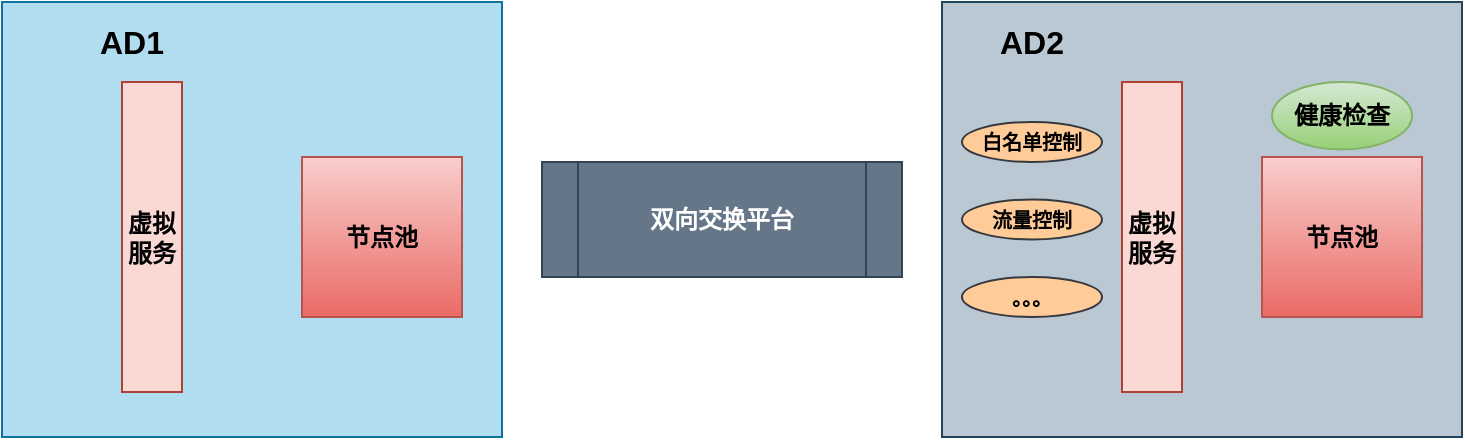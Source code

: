 <mxfile version="14.2.9" type="github" pages="13">
  <diagram id="hawMyf0KPj5OgACOCXI1" name="双向交换平台逻辑架构">
    <mxGraphModel dx="1038" dy="580" grid="1" gridSize="10" guides="1" tooltips="1" connect="1" arrows="1" fold="1" page="1" pageScale="1" pageWidth="827" pageHeight="1169" math="0" shadow="0">
      <root>
        <mxCell id="gXOM5H4uPT-TG68ooyWM-0" />
        <mxCell id="gXOM5H4uPT-TG68ooyWM-1" parent="gXOM5H4uPT-TG68ooyWM-0" />
        <mxCell id="gXOM5H4uPT-TG68ooyWM-3" value="" style="rounded=0;whiteSpace=wrap;html=1;fillColor=#b1ddf0;strokeColor=#10739e;fontStyle=1" vertex="1" parent="gXOM5H4uPT-TG68ooyWM-1">
          <mxGeometry x="60" y="140" width="250" height="217.5" as="geometry" />
        </mxCell>
        <mxCell id="gXOM5H4uPT-TG68ooyWM-5" value="虚拟服务" style="rounded=0;whiteSpace=wrap;html=1;fillColor=#fad9d5;strokeColor=#ae4132;fontStyle=1" vertex="1" parent="gXOM5H4uPT-TG68ooyWM-1">
          <mxGeometry x="120" y="180" width="30" height="155" as="geometry" />
        </mxCell>
        <mxCell id="gXOM5H4uPT-TG68ooyWM-6" value="节点池" style="whiteSpace=wrap;html=1;aspect=fixed;gradientColor=#ea6b66;fillColor=#f8cecc;strokeColor=#b85450;fontStyle=1" vertex="1" parent="gXOM5H4uPT-TG68ooyWM-1">
          <mxGeometry x="210" y="217.5" width="80" height="80" as="geometry" />
        </mxCell>
        <mxCell id="gXOM5H4uPT-TG68ooyWM-10" value="双向交换平台" style="shape=process;whiteSpace=wrap;html=1;backgroundOutline=1;fillColor=#647687;strokeColor=#314354;fontColor=#ffffff;fontStyle=1" vertex="1" parent="gXOM5H4uPT-TG68ooyWM-1">
          <mxGeometry x="330" y="220" width="180" height="57.5" as="geometry" />
        </mxCell>
        <mxCell id="gXOM5H4uPT-TG68ooyWM-12" value="&lt;font style=&quot;font-size: 16px&quot;&gt;AD1&lt;/font&gt;" style="text;html=1;strokeColor=none;fillColor=none;align=center;verticalAlign=middle;whiteSpace=wrap;rounded=0;fontStyle=1" vertex="1" parent="gXOM5H4uPT-TG68ooyWM-1">
          <mxGeometry x="90" y="150" width="70" height="20" as="geometry" />
        </mxCell>
        <mxCell id="gXOM5H4uPT-TG68ooyWM-13" value="" style="rounded=0;whiteSpace=wrap;html=1;fillColor=#bac8d3;strokeColor=#23445d;fontStyle=1" vertex="1" parent="gXOM5H4uPT-TG68ooyWM-1">
          <mxGeometry x="530" y="140" width="260" height="217.5" as="geometry" />
        </mxCell>
        <mxCell id="gXOM5H4uPT-TG68ooyWM-14" value="虚拟服务" style="rounded=0;whiteSpace=wrap;html=1;fillColor=#fad9d5;strokeColor=#ae4132;fontStyle=1" vertex="1" parent="gXOM5H4uPT-TG68ooyWM-1">
          <mxGeometry x="620" y="180" width="30" height="155" as="geometry" />
        </mxCell>
        <mxCell id="gXOM5H4uPT-TG68ooyWM-16" value="&lt;font style=&quot;font-size: 16px&quot;&gt;AD2&lt;/font&gt;" style="text;html=1;strokeColor=none;fillColor=none;align=center;verticalAlign=middle;whiteSpace=wrap;rounded=0;fontStyle=1" vertex="1" parent="gXOM5H4uPT-TG68ooyWM-1">
          <mxGeometry x="540" y="150" width="70" height="20" as="geometry" />
        </mxCell>
        <mxCell id="gXOM5H4uPT-TG68ooyWM-17" value="节点池" style="whiteSpace=wrap;html=1;aspect=fixed;gradientColor=#ea6b66;fillColor=#f8cecc;strokeColor=#b85450;fontStyle=1" vertex="1" parent="gXOM5H4uPT-TG68ooyWM-1">
          <mxGeometry x="690" y="217.5" width="80" height="80" as="geometry" />
        </mxCell>
        <mxCell id="gXOM5H4uPT-TG68ooyWM-19" value="&lt;font style=&quot;font-size: 10px&quot;&gt;白名单控制&lt;/font&gt;" style="ellipse;whiteSpace=wrap;html=1;fillColor=#ffcc99;strokeColor=#36393d;fontStyle=1" vertex="1" parent="gXOM5H4uPT-TG68ooyWM-1">
          <mxGeometry x="540" y="200" width="70" height="20" as="geometry" />
        </mxCell>
        <mxCell id="gXOM5H4uPT-TG68ooyWM-22" value="健康检查" style="ellipse;whiteSpace=wrap;html=1;gradientColor=#97d077;fillColor=#d5e8d4;strokeColor=#82b366;fontStyle=1" vertex="1" parent="gXOM5H4uPT-TG68ooyWM-1">
          <mxGeometry x="695" y="180" width="70" height="33.75" as="geometry" />
        </mxCell>
        <mxCell id="gXOM5H4uPT-TG68ooyWM-23" value="&lt;font style=&quot;font-size: 10px&quot;&gt;流量控制&lt;/font&gt;" style="ellipse;whiteSpace=wrap;html=1;fillColor=#ffcc99;strokeColor=#36393d;fontStyle=1" vertex="1" parent="gXOM5H4uPT-TG68ooyWM-1">
          <mxGeometry x="540" y="238.75" width="70" height="20" as="geometry" />
        </mxCell>
        <mxCell id="gXOM5H4uPT-TG68ooyWM-24" value="&lt;font style=&quot;font-size: 10px&quot;&gt;。。。&lt;/font&gt;" style="ellipse;whiteSpace=wrap;html=1;fillColor=#ffcc99;strokeColor=#36393d;fontStyle=1" vertex="1" parent="gXOM5H4uPT-TG68ooyWM-1">
          <mxGeometry x="540" y="277.5" width="70" height="20" as="geometry" />
        </mxCell>
      </root>
    </mxGraphModel>
  </diagram>
  <diagram id="ho0DeZr9KvLcq7I0No54" name="Page-13">
    <mxGraphModel dx="1038" dy="1749" grid="1" gridSize="10" guides="1" tooltips="1" connect="1" arrows="1" fold="1" page="1" pageScale="1" pageWidth="827" pageHeight="1169" math="0" shadow="0">
      <root>
        <mxCell id="9GuHhFjCmDXx-oMq6S5k-0" />
        <mxCell id="9GuHhFjCmDXx-oMq6S5k-1" parent="9GuHhFjCmDXx-oMq6S5k-0" />
        <mxCell id="Q94U6sfCWo3vQOlmfYDo-0" value="" style="rounded=0;whiteSpace=wrap;html=1;fillColor=#b1ddf0;strokeColor=#10739e;fontStyle=1" vertex="1" parent="9GuHhFjCmDXx-oMq6S5k-1">
          <mxGeometry x="49" y="92.5" width="250" height="217.5" as="geometry" />
        </mxCell>
        <mxCell id="Q94U6sfCWo3vQOlmfYDo-1" value="接入虚拟ip范围" style="rounded=0;whiteSpace=wrap;html=1;fillColor=#fad9d5;strokeColor=#ae4132;fontStyle=1" vertex="1" parent="9GuHhFjCmDXx-oMq6S5k-1">
          <mxGeometry x="81" y="170" width="139" height="40" as="geometry" />
        </mxCell>
        <mxCell id="Q94U6sfCWo3vQOlmfYDo-3" value="双向交换通道" style="shape=process;whiteSpace=wrap;html=1;backgroundOutline=1;fillColor=#647687;strokeColor=#314354;fontColor=#ffffff;fontStyle=1" vertex="1" parent="9GuHhFjCmDXx-oMq6S5k-1">
          <mxGeometry x="319" y="172.5" width="180" height="57.5" as="geometry" />
        </mxCell>
        <mxCell id="Q94U6sfCWo3vQOlmfYDo-4" value="&lt;font style=&quot;font-size: 16px&quot;&gt;AD1&lt;/font&gt;" style="text;html=1;strokeColor=none;fillColor=none;align=center;verticalAlign=middle;whiteSpace=wrap;rounded=0;fontStyle=1" vertex="1" parent="9GuHhFjCmDXx-oMq6S5k-1">
          <mxGeometry x="79" y="102.5" width="70" height="20" as="geometry" />
        </mxCell>
        <mxCell id="Q94U6sfCWo3vQOlmfYDo-5" value="" style="rounded=0;whiteSpace=wrap;html=1;fillColor=#bac8d3;strokeColor=#23445d;fontStyle=1" vertex="1" parent="9GuHhFjCmDXx-oMq6S5k-1">
          <mxGeometry x="519" y="92.5" width="260" height="217.5" as="geometry" />
        </mxCell>
        <mxCell id="Q94U6sfCWo3vQOlmfYDo-7" value="&lt;font style=&quot;font-size: 16px&quot;&gt;AD2&lt;/font&gt;" style="text;html=1;strokeColor=none;fillColor=none;align=center;verticalAlign=middle;whiteSpace=wrap;rounded=0;fontStyle=1" vertex="1" parent="9GuHhFjCmDXx-oMq6S5k-1">
          <mxGeometry x="529" y="102.5" width="70" height="20" as="geometry" />
        </mxCell>
        <mxCell id="Q94U6sfCWo3vQOlmfYDo-14" value="外网" style="text;html=1;strokeColor=none;fillColor=none;align=center;verticalAlign=middle;whiteSpace=wrap;rounded=0;" vertex="1" parent="9GuHhFjCmDXx-oMq6S5k-1">
          <mxGeometry x="130" y="310" width="40" height="20" as="geometry" />
        </mxCell>
        <mxCell id="Q94U6sfCWo3vQOlmfYDo-15" value="内网" style="text;html=1;strokeColor=none;fillColor=none;align=center;verticalAlign=middle;whiteSpace=wrap;rounded=0;" vertex="1" parent="9GuHhFjCmDXx-oMq6S5k-1">
          <mxGeometry x="629" y="310" width="40" height="20" as="geometry" />
        </mxCell>
        <mxCell id="Q94U6sfCWo3vQOlmfYDo-18" value="阶段一：节点部署" style="text;html=1;strokeColor=none;fillColor=none;align=center;verticalAlign=middle;whiteSpace=wrap;rounded=0;" vertex="1" parent="9GuHhFjCmDXx-oMq6S5k-1">
          <mxGeometry x="39" y="-10" width="131" height="20" as="geometry" />
        </mxCell>
        <mxCell id="Q94U6sfCWo3vQOlmfYDo-19" value="" style="rounded=0;whiteSpace=wrap;html=1;fillColor=#b1ddf0;strokeColor=#10739e;fontStyle=1" vertex="1" parent="9GuHhFjCmDXx-oMq6S5k-1">
          <mxGeometry x="59" y="400" width="250" height="217.5" as="geometry" />
        </mxCell>
        <mxCell id="Q94U6sfCWo3vQOlmfYDo-20" value="虚拟服务&lt;br&gt;（20-30）" style="rounded=0;whiteSpace=wrap;html=1;fillColor=#fad9d5;strokeColor=#ae4132;fontStyle=1" vertex="1" parent="9GuHhFjCmDXx-oMq6S5k-1">
          <mxGeometry x="119" y="440" width="30" height="155" as="geometry" />
        </mxCell>
        <mxCell id="Q94U6sfCWo3vQOlmfYDo-21" value="节点池" style="whiteSpace=wrap;html=1;aspect=fixed;gradientColor=#ea6b66;fillColor=#f8cecc;strokeColor=#b85450;fontStyle=1" vertex="1" parent="9GuHhFjCmDXx-oMq6S5k-1">
          <mxGeometry x="209" y="477.5" width="80" height="80" as="geometry" />
        </mxCell>
        <mxCell id="Q94U6sfCWo3vQOlmfYDo-22" value="双向交换通道" style="shape=process;whiteSpace=wrap;html=1;backgroundOutline=1;fillColor=#647687;strokeColor=#314354;fontColor=#ffffff;fontStyle=1" vertex="1" parent="9GuHhFjCmDXx-oMq6S5k-1">
          <mxGeometry x="329" y="480" width="180" height="57.5" as="geometry" />
        </mxCell>
        <mxCell id="Q94U6sfCWo3vQOlmfYDo-23" value="&lt;font style=&quot;font-size: 16px&quot;&gt;AD1&lt;/font&gt;" style="text;html=1;strokeColor=none;fillColor=none;align=center;verticalAlign=middle;whiteSpace=wrap;rounded=0;fontStyle=1" vertex="1" parent="9GuHhFjCmDXx-oMq6S5k-1">
          <mxGeometry x="89" y="410" width="70" height="20" as="geometry" />
        </mxCell>
        <mxCell id="Q94U6sfCWo3vQOlmfYDo-24" value="" style="rounded=0;whiteSpace=wrap;html=1;fillColor=#bac8d3;strokeColor=#23445d;fontStyle=1" vertex="1" parent="9GuHhFjCmDXx-oMq6S5k-1">
          <mxGeometry x="529" y="400" width="260" height="217.5" as="geometry" />
        </mxCell>
        <mxCell id="Q94U6sfCWo3vQOlmfYDo-25" value="发布虚拟ip范围（&lt;span style=&quot;font-weight: 400 ; text-align: left&quot;&gt;10-20&lt;/span&gt;&lt;br&gt;）" style="rounded=0;whiteSpace=wrap;html=1;fillColor=#fad9d5;strokeColor=#ae4132;fontStyle=1" vertex="1" parent="9GuHhFjCmDXx-oMq6S5k-1">
          <mxGeometry x="609" y="439.5" width="30" height="155" as="geometry" />
        </mxCell>
        <mxCell id="Q94U6sfCWo3vQOlmfYDo-26" value="&lt;font style=&quot;font-size: 16px&quot;&gt;AD2&lt;/font&gt;" style="text;html=1;strokeColor=none;fillColor=none;align=center;verticalAlign=middle;whiteSpace=wrap;rounded=0;fontStyle=1" vertex="1" parent="9GuHhFjCmDXx-oMq6S5k-1">
          <mxGeometry x="539" y="410" width="70" height="20" as="geometry" />
        </mxCell>
        <mxCell id="Q94U6sfCWo3vQOlmfYDo-27" value="节点池" style="whiteSpace=wrap;html=1;aspect=fixed;gradientColor=#ea6b66;fillColor=#f8cecc;strokeColor=#b85450;fontStyle=1" vertex="1" parent="9GuHhFjCmDXx-oMq6S5k-1">
          <mxGeometry x="690" y="477.5" width="79" height="79" as="geometry" />
        </mxCell>
        <mxCell id="Q94U6sfCWo3vQOlmfYDo-28" value="外网" style="text;html=1;strokeColor=none;fillColor=none;align=center;verticalAlign=middle;whiteSpace=wrap;rounded=0;" vertex="1" parent="9GuHhFjCmDXx-oMq6S5k-1">
          <mxGeometry x="140" y="640" width="40" height="20" as="geometry" />
        </mxCell>
        <mxCell id="Q94U6sfCWo3vQOlmfYDo-29" value="内网" style="text;html=1;strokeColor=none;fillColor=none;align=center;verticalAlign=middle;whiteSpace=wrap;rounded=0;" vertex="1" parent="9GuHhFjCmDXx-oMq6S5k-1">
          <mxGeometry x="639" y="640" width="40" height="20" as="geometry" />
        </mxCell>
        <mxCell id="Q94U6sfCWo3vQOlmfYDo-30" value="阶段二：服务发布（发布方向：内网-外网）" style="text;html=1;strokeColor=none;fillColor=none;align=center;verticalAlign=middle;whiteSpace=wrap;rounded=0;" vertex="1" parent="9GuHhFjCmDXx-oMq6S5k-1">
          <mxGeometry x="59" y="360" width="241" height="20" as="geometry" />
        </mxCell>
        <mxCell id="Q94U6sfCWo3vQOlmfYDo-32" value="&lt;div&gt;&lt;br&gt;&lt;/div&gt;&lt;div&gt;内网：&lt;/div&gt;&lt;div&gt;接入虚拟ip00:1-10;应用发布ip01:10-20&lt;/div&gt;&lt;div&gt;外网：&lt;/div&gt;&lt;div&gt;接入虚拟ip10:20-30;应用发布ip11:30-40&lt;/div&gt;" style="text;html=1;strokeColor=none;fillColor=none;align=left;verticalAlign=middle;whiteSpace=wrap;rounded=0;" vertex="1" parent="9GuHhFjCmDXx-oMq6S5k-1">
          <mxGeometry x="69" y="10" width="341" height="70" as="geometry" />
        </mxCell>
        <mxCell id="Q94U6sfCWo3vQOlmfYDo-35" value="发布虚拟ip范围(&lt;span style=&quot;text-align: center&quot;&gt;ip01&lt;/span&gt;)" style="rounded=0;whiteSpace=wrap;html=1;fillColor=#fad9d5;strokeColor=#ae4132;fontStyle=1;align=left;" vertex="1" parent="9GuHhFjCmDXx-oMq6S5k-1">
          <mxGeometry x="81" y="240" width="139" height="40" as="geometry" />
        </mxCell>
        <mxCell id="Q94U6sfCWo3vQOlmfYDo-36" value="接入虚拟ip范围(ip00)" style="rounded=0;whiteSpace=wrap;html=1;fillColor=#fad9d5;strokeColor=#ae4132;fontStyle=1;align=left;" vertex="1" parent="9GuHhFjCmDXx-oMq6S5k-1">
          <mxGeometry x="81" y="170" width="139" height="40" as="geometry" />
        </mxCell>
        <mxCell id="Q94U6sfCWo3vQOlmfYDo-37" value="接入虚拟ip范围(&lt;span style=&quot;text-align: center&quot;&gt;ip10&lt;/span&gt;)" style="rounded=0;whiteSpace=wrap;html=1;fillColor=#fad9d5;strokeColor=#ae4132;fontStyle=1;align=left;" vertex="1" parent="9GuHhFjCmDXx-oMq6S5k-1">
          <mxGeometry x="570" y="172.5" width="139" height="40" as="geometry" />
        </mxCell>
        <mxCell id="Q94U6sfCWo3vQOlmfYDo-38" value="发布虚拟ip范围(&lt;span style=&quot;text-align: center&quot;&gt;ip11&lt;/span&gt;)" style="rounded=0;whiteSpace=wrap;html=1;fillColor=#fad9d5;strokeColor=#ae4132;fontStyle=1;align=left;" vertex="1" parent="9GuHhFjCmDXx-oMq6S5k-1">
          <mxGeometry x="570" y="240" width="139" height="40" as="geometry" />
        </mxCell>
      </root>
    </mxGraphModel>
  </diagram>
  <diagram name="delete(part2)" id="Dy_DxoXykzdqMTzo7PfM">
    <mxGraphModel dx="1865" dy="580" grid="1" gridSize="10" guides="1" tooltips="1" connect="1" arrows="1" fold="1" page="1" pageScale="1" pageWidth="827" pageHeight="1169" math="0" shadow="0">
      <root>
        <mxCell id="2vP9YSeN5iQqNvXbnrOH-0" />
        <mxCell id="2vP9YSeN5iQqNvXbnrOH-1" parent="2vP9YSeN5iQqNvXbnrOH-0" />
        <mxCell id="2vP9YSeN5iQqNvXbnrOH-82" value="" style="rounded=0;whiteSpace=wrap;html=1;dashed=1;fillColor=#f5f5f5;strokeColor=#666666;fontColor=#333333;" parent="2vP9YSeN5iQqNvXbnrOH-1" vertex="1">
          <mxGeometry x="20" y="40" width="1590" height="620" as="geometry" />
        </mxCell>
        <mxCell id="2vP9YSeN5iQqNvXbnrOH-2" value="" style="group;align=left;" parent="2vP9YSeN5iQqNvXbnrOH-1" vertex="1" connectable="0">
          <mxGeometry x="60" y="60" width="1590" height="620" as="geometry" />
        </mxCell>
        <mxCell id="2vP9YSeN5iQqNvXbnrOH-3" value="" style="rounded=0;whiteSpace=wrap;html=1;dashed=1;fontSize=21;" parent="2vP9YSeN5iQqNvXbnrOH-2" vertex="1">
          <mxGeometry x="802.02" y="60" width="717.98" height="424.11" as="geometry" />
        </mxCell>
        <mxCell id="2vP9YSeN5iQqNvXbnrOH-4" value="" style="verticalLabelPosition=bottom;verticalAlign=top;html=1;shape=mxgraph.basic.rect;fillColor2=none;strokeWidth=1;size=20;indent=5;fontSize=7;dashed=1;" parent="2vP9YSeN5iQqNvXbnrOH-2" vertex="1">
          <mxGeometry y="50.96" width="760" height="539.04" as="geometry" />
        </mxCell>
        <mxCell id="2vP9YSeN5iQqNvXbnrOH-5" style="edgeStyle=orthogonalEdgeStyle;curved=0;rounded=1;sketch=0;orthogonalLoop=1;jettySize=auto;html=1;strokeColor=#457B9D;fillColor=#A8DADC;fontColor=#1D3557;exitX=0.5;exitY=1;exitDx=0;exitDy=0;entryX=0.185;entryY=-0.075;entryDx=0;entryDy=0;entryPerimeter=0;" parent="2vP9YSeN5iQqNvXbnrOH-2" source="2vP9YSeN5iQqNvXbnrOH-6" target="2vP9YSeN5iQqNvXbnrOH-7" edge="1">
          <mxGeometry relative="1" as="geometry">
            <mxPoint x="49.224" y="50.928" as="sourcePoint" />
            <mxPoint x="49.124" y="67.945" as="targetPoint" />
            <Array as="points">
              <mxPoint x="319.805" y="33.973" />
            </Array>
          </mxGeometry>
        </mxCell>
        <mxCell id="2vP9YSeN5iQqNvXbnrOH-6" value="开始" style="ellipse;whiteSpace=wrap;html=1;rounded=0;sketch=0;strokeColor=#457B9D;fillColor=#A8DADC;fontColor=#1D3557;" parent="2vP9YSeN5iQqNvXbnrOH-2" vertex="1">
          <mxGeometry x="274.691" y="-8.493" width="90.227" height="42.466" as="geometry" />
        </mxCell>
        <mxCell id="2vP9YSeN5iQqNvXbnrOH-7" value="1、删除ACL" style="rounded=0;whiteSpace=wrap;html=1;sketch=0;strokeColor=#006EAF;fillColor=#1ba1e2;fontColor=#ffffff;" parent="2vP9YSeN5iQqNvXbnrOH-2" vertex="1">
          <mxGeometry x="296.747" y="67.945" width="129.827" height="33.973" as="geometry" />
        </mxCell>
        <mxCell id="2vP9YSeN5iQqNvXbnrOH-8" value="" style="edgeStyle=orthogonalEdgeStyle;curved=0;rounded=1;sketch=0;orthogonalLoop=1;jettySize=auto;html=1;strokeColor=#457B9D;fillColor=#A8DADC;fontColor=#1D3557;" parent="2vP9YSeN5iQqNvXbnrOH-2" target="2vP9YSeN5iQqNvXbnrOH-14" edge="1">
          <mxGeometry relative="1" as="geometry">
            <mxPoint x="396.919" y="245.483" as="sourcePoint" />
          </mxGeometry>
        </mxCell>
        <mxCell id="2vP9YSeN5iQqNvXbnrOH-9" value="3、删除虚拟服务" style="rounded=0;whiteSpace=wrap;html=1;sketch=0;strokeColor=#006EAF;fillColor=#1ba1e2;fontColor=#ffffff;" parent="2vP9YSeN5iQqNvXbnrOH-2" vertex="1">
          <mxGeometry x="301.178" y="228.497" width="129.827" height="33.973" as="geometry" />
        </mxCell>
        <mxCell id="2vP9YSeN5iQqNvXbnrOH-10" value="5、删除节点池" style="rounded=0;whiteSpace=wrap;html=1;sketch=0;strokeColor=#006EAF;fillColor=#1ba1e2;fontColor=#ffffff;" parent="2vP9YSeN5iQqNvXbnrOH-2" vertex="1">
          <mxGeometry x="301.178" y="364.387" width="129.827" height="33.973" as="geometry" />
        </mxCell>
        <mxCell id="2vP9YSeN5iQqNvXbnrOH-11" value="是否成功" style="rhombus;whiteSpace=wrap;html=1;rounded=0;sketch=0;strokeColor=#d6b656;fillColor=#fff2cc;" parent="2vP9YSeN5iQqNvXbnrOH-2" vertex="1">
          <mxGeometry x="467.175" y="59.452" width="130.328" height="50.959" as="geometry" />
        </mxCell>
        <mxCell id="2vP9YSeN5iQqNvXbnrOH-12" value="" style="endArrow=classic;html=1;strokeColor=#457B9D;fillColor=#A8DADC;fontColor=#1D3557;exitX=1;exitY=0.5;exitDx=0;exitDy=0;entryX=0;entryY=0.5;entryDx=0;entryDy=0;" parent="2vP9YSeN5iQqNvXbnrOH-2" source="2vP9YSeN5iQqNvXbnrOH-7" target="2vP9YSeN5iQqNvXbnrOH-11" edge="1">
          <mxGeometry width="50" height="50" relative="1" as="geometry">
            <mxPoint x="427.074" y="127.397" as="sourcePoint" />
            <mxPoint x="477.201" y="84.932" as="targetPoint" />
          </mxGeometry>
        </mxCell>
        <mxCell id="2vP9YSeN5iQqNvXbnrOH-13" style="edgeStyle=orthogonalEdgeStyle;curved=0;rounded=1;sketch=0;orthogonalLoop=1;jettySize=auto;html=1;exitX=1;exitY=0.5;exitDx=0;exitDy=0;strokeColor=#457B9D;fillColor=#A8DADC;fontColor=#1D3557;" parent="2vP9YSeN5iQqNvXbnrOH-2" source="2vP9YSeN5iQqNvXbnrOH-14" target="2vP9YSeN5iQqNvXbnrOH-16" edge="1">
          <mxGeometry relative="1" as="geometry">
            <mxPoint x="627.499" y="370.332" as="targetPoint" />
            <Array as="points">
              <mxPoint x="610" y="246" />
            </Array>
          </mxGeometry>
        </mxCell>
        <mxCell id="2vP9YSeN5iQqNvXbnrOH-14" value="是否成功" style="rhombus;whiteSpace=wrap;html=1;rounded=0;sketch=0;strokeColor=#d6b656;fillColor=#fff2cc;" parent="2vP9YSeN5iQqNvXbnrOH-2" vertex="1">
          <mxGeometry x="467.095" y="220.004" width="130.328" height="50.959" as="geometry" />
        </mxCell>
        <mxCell id="2vP9YSeN5iQqNvXbnrOH-15" value="" style="endArrow=classic;html=1;strokeColor=#457B9D;fillColor=#A8DADC;fontColor=#1D3557;entryX=0;entryY=0.5;entryDx=0;entryDy=0;" parent="2vP9YSeN5iQqNvXbnrOH-2" target="2vP9YSeN5iQqNvXbnrOH-14" edge="1">
          <mxGeometry width="50" height="50" relative="1" as="geometry">
            <mxPoint x="431.004" y="245.483" as="sourcePoint" />
            <mxPoint x="481.131" y="253.976" as="targetPoint" />
          </mxGeometry>
        </mxCell>
        <mxCell id="2vP9YSeN5iQqNvXbnrOH-16" value="删除失败" style="rounded=1;whiteSpace=wrap;html=1;sketch=0;strokeColor=#B20000;fillColor=#e51400;fontColor=#ffffff;" parent="2vP9YSeN5iQqNvXbnrOH-2" vertex="1">
          <mxGeometry x="527.247" y="442.949" width="140.353" height="42.466" as="geometry" />
        </mxCell>
        <mxCell id="2vP9YSeN5iQqNvXbnrOH-17" value="是" style="text;html=1;align=center;verticalAlign=middle;resizable=0;points=[];autosize=1;fontColor=#1D3557;" parent="2vP9YSeN5iQqNvXbnrOH-2" vertex="1">
          <mxGeometry x="481.211" y="110.411" width="30" height="20" as="geometry" />
        </mxCell>
        <mxCell id="2vP9YSeN5iQqNvXbnrOH-18" value="是" style="text;html=1;align=center;verticalAlign=middle;resizable=0;points=[];autosize=1;fontColor=#1D3557;" parent="2vP9YSeN5iQqNvXbnrOH-2" vertex="1">
          <mxGeometry x="414.964" y="270.962" width="30" height="20" as="geometry" />
        </mxCell>
        <mxCell id="2vP9YSeN5iQqNvXbnrOH-19" style="edgeStyle=orthogonalEdgeStyle;rounded=0;orthogonalLoop=1;jettySize=auto;html=1;exitX=1;exitY=0.5;exitDx=0;exitDy=0;entryX=0;entryY=0.5;entryDx=0;entryDy=0;fontSize=2;" parent="2vP9YSeN5iQqNvXbnrOH-2" source="2vP9YSeN5iQqNvXbnrOH-20" target="2vP9YSeN5iQqNvXbnrOH-9" edge="1">
          <mxGeometry relative="1" as="geometry" />
        </mxCell>
        <mxCell id="2vP9YSeN5iQqNvXbnrOH-20" value="更新状态为13" style="rounded=0;whiteSpace=wrap;html=1;sketch=0;strokeColor=#b85450;fillColor=#f8cecc;gradientColor=#ea6b66;" parent="2vP9YSeN5iQqNvXbnrOH-2" vertex="1">
          <mxGeometry x="140.774" y="228.497" width="129.827" height="33.973" as="geometry" />
        </mxCell>
        <mxCell id="2vP9YSeN5iQqNvXbnrOH-21" style="edgeStyle=orthogonalEdgeStyle;curved=0;rounded=1;sketch=0;orthogonalLoop=1;jettySize=auto;html=1;exitX=0.5;exitY=1;exitDx=0;exitDy=0;entryX=0.5;entryY=0;entryDx=0;entryDy=0;strokeColor=#457B9D;fillColor=#A8DADC;fontColor=#1D3557;" parent="2vP9YSeN5iQqNvXbnrOH-2" source="2vP9YSeN5iQqNvXbnrOH-11" target="2vP9YSeN5iQqNvXbnrOH-70" edge="1">
          <mxGeometry relative="1" as="geometry">
            <Array as="points">
              <mxPoint x="532" y="130" />
              <mxPoint x="206" y="130" />
            </Array>
          </mxGeometry>
        </mxCell>
        <mxCell id="2vP9YSeN5iQqNvXbnrOH-22" style="edgeStyle=orthogonalEdgeStyle;rounded=0;orthogonalLoop=1;jettySize=auto;html=1;exitX=1;exitY=0.5;exitDx=0;exitDy=0;entryX=0;entryY=0.5;entryDx=0;entryDy=0;fontSize=2;" parent="2vP9YSeN5iQqNvXbnrOH-2" source="2vP9YSeN5iQqNvXbnrOH-23" target="2vP9YSeN5iQqNvXbnrOH-10" edge="1">
          <mxGeometry relative="1" as="geometry" />
        </mxCell>
        <mxCell id="2vP9YSeN5iQqNvXbnrOH-23" value="更新状态为11" style="rounded=0;whiteSpace=wrap;html=1;sketch=0;strokeColor=#b85450;fillColor=#f8cecc;gradientColor=#ea6b66;" parent="2vP9YSeN5iQqNvXbnrOH-2" vertex="1">
          <mxGeometry x="140.774" y="364.387" width="129.827" height="33.973" as="geometry" />
        </mxCell>
        <mxCell id="2vP9YSeN5iQqNvXbnrOH-24" style="edgeStyle=orthogonalEdgeStyle;curved=0;rounded=1;sketch=0;orthogonalLoop=1;jettySize=auto;html=1;exitX=0.5;exitY=1;exitDx=0;exitDy=0;strokeColor=#457B9D;fillColor=#A8DADC;fontColor=#1D3557;" parent="2vP9YSeN5iQqNvXbnrOH-2" source="2vP9YSeN5iQqNvXbnrOH-65" edge="1">
          <mxGeometry relative="1" as="geometry">
            <mxPoint x="190.399" y="361.839" as="targetPoint" />
            <Array as="points">
              <mxPoint x="532.259" y="347.401" />
              <mxPoint x="190.399" y="347.401" />
              <mxPoint x="190.399" y="361.839" />
            </Array>
          </mxGeometry>
        </mxCell>
        <mxCell id="2vP9YSeN5iQqNvXbnrOH-25" value="否" style="text;html=1;align=center;verticalAlign=middle;resizable=0;points=[];autosize=1;fontColor=#1D3557;" parent="2vP9YSeN5iQqNvXbnrOH-2" vertex="1">
          <mxGeometry x="637.604" y="67.945" width="30" height="20" as="geometry" />
        </mxCell>
        <mxCell id="2vP9YSeN5iQqNvXbnrOH-26" value="否" style="text;html=1;align=center;verticalAlign=middle;resizable=0;points=[];autosize=1;fontColor=#1D3557;" parent="2vP9YSeN5iQqNvXbnrOH-2" vertex="1">
          <mxGeometry x="597.423" y="228.497" width="30" height="20" as="geometry" />
        </mxCell>
        <mxCell id="2vP9YSeN5iQqNvXbnrOH-27" style="edgeStyle=orthogonalEdgeStyle;rounded=0;orthogonalLoop=1;jettySize=auto;html=1;exitX=1;exitY=0.5;exitDx=0;exitDy=0;fontSize=7;" parent="2vP9YSeN5iQqNvXbnrOH-2" source="2vP9YSeN5iQqNvXbnrOH-11" edge="1">
          <mxGeometry relative="1" as="geometry">
            <mxPoint x="670" y="460" as="targetPoint" />
            <Array as="points">
              <mxPoint x="688" y="85" />
              <mxPoint x="688" y="460" />
            </Array>
          </mxGeometry>
        </mxCell>
        <mxCell id="2vP9YSeN5iQqNvXbnrOH-28" style="edgeStyle=orthogonalEdgeStyle;rounded=0;orthogonalLoop=1;jettySize=auto;html=1;fontSize=2;" parent="2vP9YSeN5iQqNvXbnrOH-2" source="2vP9YSeN5iQqNvXbnrOH-29" edge="1">
          <mxGeometry relative="1" as="geometry">
            <mxPoint x="591.408" y="440.825" as="targetPoint" />
            <Array as="points">
              <mxPoint x="532.259" y="381.373" />
              <mxPoint x="591.408" y="381.373" />
            </Array>
          </mxGeometry>
        </mxCell>
        <mxCell id="2vP9YSeN5iQqNvXbnrOH-29" value="是否成功" style="rhombus;whiteSpace=wrap;html=1;rounded=0;sketch=0;strokeColor=#d6b656;fillColor=#fff2cc;" parent="2vP9YSeN5iQqNvXbnrOH-2" vertex="1">
          <mxGeometry x="467.095" y="355.894" width="130.328" height="50.959" as="geometry" />
        </mxCell>
        <mxCell id="2vP9YSeN5iQqNvXbnrOH-30" style="edgeStyle=orthogonalEdgeStyle;rounded=0;orthogonalLoop=1;jettySize=auto;html=1;exitX=1;exitY=0.5;exitDx=0;exitDy=0;entryX=0;entryY=0.5;entryDx=0;entryDy=0;fontSize=7;" parent="2vP9YSeN5iQqNvXbnrOH-2" source="2vP9YSeN5iQqNvXbnrOH-10" target="2vP9YSeN5iQqNvXbnrOH-29" edge="1">
          <mxGeometry relative="1" as="geometry" />
        </mxCell>
        <mxCell id="2vP9YSeN5iQqNvXbnrOH-31" value="是" style="text;html=1;align=center;verticalAlign=middle;resizable=0;points=[];autosize=1;fontColor=#1D3557;" parent="2vP9YSeN5iQqNvXbnrOH-2" vertex="1">
          <mxGeometry x="467.095" y="332.538" width="30" height="20" as="geometry" />
        </mxCell>
        <mxCell id="2vP9YSeN5iQqNvXbnrOH-32" style="edgeStyle=orthogonalEdgeStyle;rounded=0;orthogonalLoop=1;jettySize=auto;html=1;entryX=0;entryY=0.5;entryDx=0;entryDy=0;fontSize=2;" parent="2vP9YSeN5iQqNvXbnrOH-2" target="2vP9YSeN5iQqNvXbnrOH-53" edge="1">
          <mxGeometry relative="1" as="geometry">
            <mxPoint x="1038.613" y="382.192" as="sourcePoint" />
            <Array as="points">
              <mxPoint x="1038.613" y="501.096" />
              <mxPoint x="1172.951" y="501.096" />
            </Array>
          </mxGeometry>
        </mxCell>
        <mxCell id="2vP9YSeN5iQqNvXbnrOH-33" value="&lt;span style=&quot;color: rgba(0 , 0 , 0 , 0) ; font-family: monospace ; font-size: 0px&quot;&gt;%3CmxGraphModel%3E%3Croot%3E%3CmxCell%20id%3D%220%22%2F%3E%3CmxCell%20id%3D%221%22%20parent%3D%220%22%2F%3E%3CmxCell%20id%3D%222%22%20value%3D%22%E6%9B%B4%E6%96%B0%E8%A1%A8%E7%8A%B6%E6%80%81%E4%B8%BA2%22%20style%3D%22rounded%3D1%3BwhiteSpace%3Dwrap%3Bhtml%3D1%3Bsketch%3D0%3BstrokeColor%3D%23b85450%3BfillColor%3D%23f8cecc%3BgradientColor%3D%23ea6b66%3B%22%20vertex%3D%221%22%20parent%3D%221%22%3E%3CmxGeometry%20x%3D%22393%22%20y%3D%22440%22%20width%3D%22100%22%20height%3D%2240%22%20as%3D%22geometry%22%2F%3E%3C%2FmxCell%3E%3C%2Froot%3E%3C%2FmxGraphModel%3E个梦个g删除&lt;/span&gt;删除服务表中该条记录&lt;br&gt;删除成功" style="rounded=1;whiteSpace=wrap;html=1;sketch=0;strokeColor=#b85450;fillColor=#f8cecc;gradientColor=#ea6b66;" parent="2vP9YSeN5iQqNvXbnrOH-2" vertex="1">
          <mxGeometry x="968.436" y="339.726" width="140.353" height="42.466" as="geometry" />
        </mxCell>
        <mxCell id="2vP9YSeN5iQqNvXbnrOH-34" value="删除失败" style="rounded=1;whiteSpace=wrap;html=1;sketch=0;strokeColor=#B20000;fillColor=#e51400;fontColor=#ffffff;" parent="2vP9YSeN5iQqNvXbnrOH-2" vertex="1">
          <mxGeometry x="1363.43" y="331.233" width="140.353" height="42.466" as="geometry" />
        </mxCell>
        <mxCell id="2vP9YSeN5iQqNvXbnrOH-35" value="" style="group" parent="2vP9YSeN5iQqNvXbnrOH-2" vertex="1" connectable="0">
          <mxGeometry x="904.275" y="67.945" width="651.639" height="394.932" as="geometry" />
        </mxCell>
        <mxCell id="2vP9YSeN5iQqNvXbnrOH-36" value="" style="edgeStyle=orthogonalEdgeStyle;curved=0;rounded=1;sketch=0;orthogonalLoop=1;jettySize=auto;html=1;strokeColor=#457B9D;fillColor=#A8DADC;fontColor=#1D3557;" parent="2vP9YSeN5iQqNvXbnrOH-35" target="2vP9YSeN5iQqNvXbnrOH-39" edge="1">
          <mxGeometry relative="1" as="geometry">
            <mxPoint x="300.757" y="110.411" as="sourcePoint" />
          </mxGeometry>
        </mxCell>
        <mxCell id="2vP9YSeN5iQqNvXbnrOH-37" value="1、删除虚拟服务" style="rounded=0;whiteSpace=wrap;html=1;sketch=0;strokeColor=#006EAF;fillColor=#1ba1e2;fontColor=#ffffff;" parent="2vP9YSeN5iQqNvXbnrOH-35" vertex="1">
          <mxGeometry x="170.93" y="93.425" width="129.827" height="33.973" as="geometry" />
        </mxCell>
        <mxCell id="2vP9YSeN5iQqNvXbnrOH-38" value="2、删除节点池" style="rounded=0;whiteSpace=wrap;html=1;sketch=0;strokeColor=#006EAF;fillColor=#1ba1e2;fontColor=#ffffff;" parent="2vP9YSeN5iQqNvXbnrOH-35" vertex="1">
          <mxGeometry x="170.93" y="169.863" width="129.827" height="33.973" as="geometry" />
        </mxCell>
        <mxCell id="2vP9YSeN5iQqNvXbnrOH-39" value="是否成功" style="rhombus;whiteSpace=wrap;html=1;rounded=0;sketch=0;strokeColor=#d6b656;fillColor=#fff2cc;" parent="2vP9YSeN5iQqNvXbnrOH-35" vertex="1">
          <mxGeometry x="370.933" y="84.932" width="130.328" height="50.959" as="geometry" />
        </mxCell>
        <mxCell id="2vP9YSeN5iQqNvXbnrOH-40" value="" style="endArrow=classic;html=1;strokeColor=#457B9D;fillColor=#A8DADC;fontColor=#1D3557;entryX=0;entryY=0.5;entryDx=0;entryDy=0;" parent="2vP9YSeN5iQqNvXbnrOH-35" target="2vP9YSeN5iQqNvXbnrOH-39" edge="1">
          <mxGeometry width="50" height="50" relative="1" as="geometry">
            <mxPoint x="304.767" y="110.411" as="sourcePoint" />
            <mxPoint x="384.968" y="118.904" as="targetPoint" />
          </mxGeometry>
        </mxCell>
        <mxCell id="2vP9YSeN5iQqNvXbnrOH-41" value="是" style="text;html=1;align=center;verticalAlign=middle;resizable=0;points=[];autosize=1;fontColor=#1D3557;" parent="2vP9YSeN5iQqNvXbnrOH-35" vertex="1">
          <mxGeometry x="318.802" y="135.89" width="30" height="20" as="geometry" />
        </mxCell>
        <mxCell id="2vP9YSeN5iQqNvXbnrOH-42" style="edgeStyle=orthogonalEdgeStyle;curved=0;rounded=1;sketch=0;orthogonalLoop=1;jettySize=auto;html=1;exitX=1;exitY=0.5;exitDx=0;exitDy=0;strokeColor=#457B9D;fillColor=#A8DADC;fontColor=#1D3557;" parent="2vP9YSeN5iQqNvXbnrOH-35" source="2vP9YSeN5iQqNvXbnrOH-43" edge="1">
          <mxGeometry relative="1" as="geometry">
            <mxPoint x="170.429" y="110.411" as="targetPoint" />
          </mxGeometry>
        </mxCell>
        <mxCell id="2vP9YSeN5iQqNvXbnrOH-43" value="更新状态为02" style="rounded=0;whiteSpace=wrap;html=1;sketch=0;strokeColor=#b85450;fillColor=#f8cecc;gradientColor=#ea6b66;" parent="2vP9YSeN5iQqNvXbnrOH-35" vertex="1">
          <mxGeometry x="20.05" y="93.425" width="129.827" height="33.973" as="geometry" />
        </mxCell>
        <mxCell id="2vP9YSeN5iQqNvXbnrOH-44" value="更新状态为01" style="rounded=0;whiteSpace=wrap;html=1;sketch=0;strokeColor=#b85450;fillColor=#f8cecc;gradientColor=#ea6b66;" parent="2vP9YSeN5iQqNvXbnrOH-35" vertex="1">
          <mxGeometry x="21.805" y="169.863" width="129.827" height="33.973" as="geometry" />
        </mxCell>
        <mxCell id="2vP9YSeN5iQqNvXbnrOH-45" style="edgeStyle=orthogonalEdgeStyle;curved=0;rounded=1;sketch=0;orthogonalLoop=1;jettySize=auto;html=1;exitX=0.5;exitY=1;exitDx=0;exitDy=0;entryX=0.437;entryY=-0.085;entryDx=0;entryDy=0;strokeColor=#457B9D;fillColor=#A8DADC;fontColor=#1D3557;entryPerimeter=0;" parent="2vP9YSeN5iQqNvXbnrOH-35" source="2vP9YSeN5iQqNvXbnrOH-39" target="2vP9YSeN5iQqNvXbnrOH-44" edge="1">
          <mxGeometry relative="1" as="geometry" />
        </mxCell>
        <mxCell id="2vP9YSeN5iQqNvXbnrOH-46" value="否" style="text;html=1;align=center;verticalAlign=middle;resizable=0;points=[];autosize=1;fontColor=#1D3557;" parent="2vP9YSeN5iQqNvXbnrOH-35" vertex="1">
          <mxGeometry x="501.261" y="93.425" width="30" height="20" as="geometry" />
        </mxCell>
        <mxCell id="2vP9YSeN5iQqNvXbnrOH-47" style="edgeStyle=orthogonalEdgeStyle;curved=0;rounded=1;sketch=0;orthogonalLoop=1;jettySize=auto;html=1;exitX=1;exitY=0.5;exitDx=0;exitDy=0;strokeColor=#457B9D;fillColor=#A8DADC;fontColor=#1D3557;" parent="2vP9YSeN5iQqNvXbnrOH-35" edge="1">
          <mxGeometry relative="1" as="geometry">
            <mxPoint x="172.183" y="186.425" as="targetPoint" />
            <mxPoint x="151.631" y="186.425" as="sourcePoint" />
          </mxGeometry>
        </mxCell>
        <mxCell id="2vP9YSeN5iQqNvXbnrOH-48" value="是否成功" style="rhombus;whiteSpace=wrap;html=1;rounded=0;sketch=0;strokeColor=#d6b656;fillColor=#fff2cc;" parent="2vP9YSeN5iQqNvXbnrOH-35" vertex="1">
          <mxGeometry x="370.933" y="161.37" width="130.328" height="50.959" as="geometry" />
        </mxCell>
        <mxCell id="2vP9YSeN5iQqNvXbnrOH-49" style="edgeStyle=orthogonalEdgeStyle;rounded=0;orthogonalLoop=1;jettySize=auto;html=1;exitX=1;exitY=0.5;exitDx=0;exitDy=0;entryX=0;entryY=0.5;entryDx=0;entryDy=0;fontSize=7;" parent="2vP9YSeN5iQqNvXbnrOH-35" source="2vP9YSeN5iQqNvXbnrOH-38" target="2vP9YSeN5iQqNvXbnrOH-48" edge="1">
          <mxGeometry relative="1" as="geometry" />
        </mxCell>
        <mxCell id="2vP9YSeN5iQqNvXbnrOH-50" value="否" style="text;html=1;align=center;verticalAlign=middle;resizable=0;points=[];autosize=1;fontColor=#1D3557;" parent="2vP9YSeN5iQqNvXbnrOH-35" vertex="1">
          <mxGeometry x="491.236" y="169.863" width="30" height="20" as="geometry" />
        </mxCell>
        <mxCell id="2vP9YSeN5iQqNvXbnrOH-51" value="是" style="text;html=1;align=center;verticalAlign=middle;resizable=0;points=[];autosize=1;fontColor=#1D3557;" parent="2vP9YSeN5iQqNvXbnrOH-35" vertex="1">
          <mxGeometry x="328.827" y="203.836" width="30" height="20" as="geometry" />
        </mxCell>
        <mxCell id="2vP9YSeN5iQqNvXbnrOH-52" style="edgeStyle=orthogonalEdgeStyle;curved=0;rounded=1;sketch=0;orthogonalLoop=1;jettySize=auto;html=1;strokeColor=#457B9D;fillColor=#A8DADC;fontColor=#1D3557;entryX=0.5;entryY=0;entryDx=0;entryDy=0;exitX=0.5;exitY=1;exitDx=0;exitDy=0;" parent="2vP9YSeN5iQqNvXbnrOH-2" source="2vP9YSeN5iQqNvXbnrOH-48" target="2vP9YSeN5iQqNvXbnrOH-33" edge="1">
          <mxGeometry relative="1" as="geometry">
            <mxPoint x="221.557" y="263.288" as="targetPoint" />
            <mxPoint x="1143.878" y="424.658" as="sourcePoint" />
            <Array as="points">
              <mxPoint x="1343.38" y="280.274" />
              <mxPoint x="1343.38" y="297.26" />
              <mxPoint x="1038.613" y="297.26" />
            </Array>
          </mxGeometry>
        </mxCell>
        <mxCell id="2vP9YSeN5iQqNvXbnrOH-53" value="结束" style="ellipse;whiteSpace=wrap;html=1;rounded=0;sketch=0;strokeColor=#457B9D;fillColor=#A8DADC;fontColor=#1D3557;" parent="2vP9YSeN5iQqNvXbnrOH-2" vertex="1">
          <mxGeometry x="1172.951" y="484.11" width="90.227" height="42.466" as="geometry" />
        </mxCell>
        <mxCell id="2vP9YSeN5iQqNvXbnrOH-54" value="" style="endArrow=classic;html=1;fontSize=21;" parent="2vP9YSeN5iQqNvXbnrOH-2" edge="1">
          <mxGeometry width="50" height="50" relative="1" as="geometry">
            <mxPoint x="1427.591" y="390.685" as="sourcePoint" />
            <mxPoint x="1263.178" y="503.219" as="targetPoint" />
            <Array as="points">
              <mxPoint x="1427.591" y="373.699" />
              <mxPoint x="1427.591" y="477.74" />
              <mxPoint x="1427.591" y="503.219" />
              <mxPoint x="1281.223" y="503.219" />
            </Array>
          </mxGeometry>
        </mxCell>
        <mxCell id="2vP9YSeN5iQqNvXbnrOH-55" style="edgeStyle=orthogonalEdgeStyle;curved=0;rounded=1;sketch=0;orthogonalLoop=1;jettySize=auto;html=1;exitX=0.5;exitY=1;exitDx=0;exitDy=0;strokeColor=#457B9D;fillColor=#A8DADC;fontColor=#1D3557;" parent="2vP9YSeN5iQqNvXbnrOH-2" source="2vP9YSeN5iQqNvXbnrOH-59" edge="1">
          <mxGeometry relative="1" as="geometry">
            <mxPoint x="922.32" y="178.356" as="targetPoint" />
            <Array as="points">
              <mxPoint x="337" y="500" />
              <mxPoint x="337" y="530" />
              <mxPoint x="778" y="530" />
              <mxPoint x="778" y="178" />
            </Array>
          </mxGeometry>
        </mxCell>
        <mxCell id="2vP9YSeN5iQqNvXbnrOH-56" style="edgeStyle=orthogonalEdgeStyle;curved=0;rounded=1;sketch=0;orthogonalLoop=1;jettySize=auto;html=1;exitX=1;exitY=0.5;exitDx=0;exitDy=0;strokeColor=#457B9D;fillColor=#A8DADC;fontColor=#1D3557;" parent="2vP9YSeN5iQqNvXbnrOH-2" source="2vP9YSeN5iQqNvXbnrOH-39" edge="1">
          <mxGeometry relative="1" as="geometry">
            <mxPoint x="1453.657" y="331.233" as="targetPoint" />
            <Array as="points">
              <mxPoint x="1453.657" y="178.356" />
              <mxPoint x="1453.657" y="322.74" />
            </Array>
          </mxGeometry>
        </mxCell>
        <mxCell id="2vP9YSeN5iQqNvXbnrOH-57" value="&lt;font style=&quot;font-size: 18px&quot;&gt;一、删除AD2服务&lt;/font&gt;" style="text;html=1;strokeColor=none;fillColor=none;align=center;verticalAlign=middle;whiteSpace=wrap;rounded=0;dashed=1;fontSize=21;" parent="2vP9YSeN5iQqNvXbnrOH-2" vertex="1">
          <mxGeometry x="19.97" y="483.291" width="170.429" height="33.973" as="geometry" />
        </mxCell>
        <mxCell id="2vP9YSeN5iQqNvXbnrOH-58" value="&lt;font style=&quot;font-size: 18px&quot;&gt;二、删除AD1服务&lt;/font&gt;" style="text;html=1;strokeColor=none;fillColor=none;align=center;verticalAlign=middle;whiteSpace=wrap;rounded=0;dashed=1;fontSize=21;" parent="2vP9YSeN5iQqNvXbnrOH-2" vertex="1">
          <mxGeometry x="821.066" y="409.795" width="147.371" height="29.726" as="geometry" />
        </mxCell>
        <mxCell id="2vP9YSeN5iQqNvXbnrOH-59" value="&lt;span style=&quot;color: rgba(0 , 0 , 0 , 0) ; font-family: monospace ; font-size: 0px&quot;&gt;%3CmxGraphModel%3E%3Croot%3E%3CmxCell%20id%3D%220%22%2F%3E%3CmxCell%20id%3D%221%22%20parent%3D%220%22%2F%3E%3CmxCell%20id%3D%222%22%20value%3D%22%E6%9B%B4%E6%96%B0%E8%A1%A8%E7%8A%B6%E6%80%81%E4%B8%BA2%22%20style%3D%22rounded%3D1%3BwhiteSpace%3Dwrap%3Bhtml%3D1%3Bsketch%3D0%3BstrokeColor%3D%23b85450%3BfillColor%3D%23f8cecc%3BgradientColor%3D%23ea6b66%3B%22%20vertex%3D%221%22%20parent%3D%221%22%3E%3CmxGeometry%20x%3D%22393%22%20y%3D%22440%22%20width%3D%22100%22%20height%3D%2240%22%20as%3D%22geometry%22%2F%3E%3C%2FmxCell%3E%3C%2Froot%3E%3C%2FmxGraphModel%3E个梦个ge&lt;/span&gt;更新表状态为10" style="rounded=1;whiteSpace=wrap;html=1;sketch=0;strokeColor=#b85450;fillColor=#f8cecc;gradientColor=#ea6b66;" parent="2vP9YSeN5iQqNvXbnrOH-2" vertex="1">
          <mxGeometry x="270.601" y="457.812" width="140.353" height="42.466" as="geometry" />
        </mxCell>
        <mxCell id="2vP9YSeN5iQqNvXbnrOH-60" style="edgeStyle=orthogonalEdgeStyle;rounded=0;orthogonalLoop=1;jettySize=auto;html=1;fontSize=7;exitX=0.5;exitY=1;exitDx=0;exitDy=0;" parent="2vP9YSeN5iQqNvXbnrOH-2" source="2vP9YSeN5iQqNvXbnrOH-29" target="2vP9YSeN5iQqNvXbnrOH-59" edge="1">
          <mxGeometry relative="1" as="geometry">
            <mxPoint x="531.257" y="423.839" as="sourcePoint" />
            <mxPoint x="384.207" y="567.085" as="targetPoint" />
            <Array as="points">
              <mxPoint x="531.257" y="415.346" />
              <mxPoint x="340.778" y="415.346" />
            </Array>
          </mxGeometry>
        </mxCell>
        <mxCell id="2vP9YSeN5iQqNvXbnrOH-61" value="是" style="edgeLabel;html=1;align=center;verticalAlign=middle;resizable=0;points=[];fontSize=2;" parent="2vP9YSeN5iQqNvXbnrOH-60" vertex="1" connectable="0">
          <mxGeometry x="-0.344" relative="1" as="geometry">
            <mxPoint as="offset" />
          </mxGeometry>
        </mxCell>
        <mxCell id="2vP9YSeN5iQqNvXbnrOH-62" style="edgeStyle=orthogonalEdgeStyle;rounded=0;orthogonalLoop=1;jettySize=auto;html=1;fontSize=2;entryX=0;entryY=0.5;entryDx=0;entryDy=0;" parent="2vP9YSeN5iQqNvXbnrOH-2" source="2vP9YSeN5iQqNvXbnrOH-16" target="2vP9YSeN5iQqNvXbnrOH-53" edge="1">
          <mxGeometry relative="1" as="geometry">
            <mxPoint x="1162.926" y="509.589" as="targetPoint" />
            <Array as="points">
              <mxPoint x="587.478" y="509.589" />
              <mxPoint x="1172.951" y="509.589" />
            </Array>
          </mxGeometry>
        </mxCell>
        <mxCell id="2vP9YSeN5iQqNvXbnrOH-63" value="更新状态为12" style="rounded=0;whiteSpace=wrap;html=1;sketch=0;strokeColor=#b85450;fillColor=#f8cecc;gradientColor=#ea6b66;" parent="2vP9YSeN5iQqNvXbnrOH-2" vertex="1">
          <mxGeometry x="140.774" y="296.442" width="129.827" height="33.973" as="geometry" />
        </mxCell>
        <mxCell id="2vP9YSeN5iQqNvXbnrOH-64" value="4、删除ipro脚本" style="rounded=0;whiteSpace=wrap;html=1;sketch=0;strokeColor=#006EAF;fillColor=#1ba1e2;fontColor=#ffffff;" parent="2vP9YSeN5iQqNvXbnrOH-2" vertex="1">
          <mxGeometry x="296.667" y="296.442" width="129.827" height="33.973" as="geometry" />
        </mxCell>
        <mxCell id="2vP9YSeN5iQqNvXbnrOH-65" value="是否成功" style="rhombus;whiteSpace=wrap;html=1;rounded=0;sketch=0;strokeColor=#d6b656;fillColor=#fff2cc;" parent="2vP9YSeN5iQqNvXbnrOH-2" vertex="1">
          <mxGeometry x="467.095" y="287.949" width="130.328" height="50.959" as="geometry" />
        </mxCell>
        <mxCell id="2vP9YSeN5iQqNvXbnrOH-66" style="edgeStyle=orthogonalEdgeStyle;curved=0;rounded=1;sketch=0;orthogonalLoop=1;jettySize=auto;html=1;exitX=0.5;exitY=1;exitDx=0;exitDy=0;entryX=0.437;entryY=-0.085;entryDx=0;entryDy=0;strokeColor=#457B9D;fillColor=#A8DADC;fontColor=#1D3557;entryPerimeter=0;" parent="2vP9YSeN5iQqNvXbnrOH-2" edge="1">
          <mxGeometry relative="1" as="geometry">
            <mxPoint x="539.227" y="270.962" as="sourcePoint" />
            <mxPoint x="183.924" y="293.554" as="targetPoint" />
            <Array as="points">
              <mxPoint x="184.334" y="279.456" />
            </Array>
          </mxGeometry>
        </mxCell>
        <mxCell id="2vP9YSeN5iQqNvXbnrOH-67" value="否" style="text;html=1;align=center;verticalAlign=middle;resizable=0;points=[];autosize=1;fontColor=#1D3557;" parent="2vP9YSeN5iQqNvXbnrOH-2" vertex="1">
          <mxGeometry x="567.347" y="406.853" width="30" height="20" as="geometry" />
        </mxCell>
        <mxCell id="2vP9YSeN5iQqNvXbnrOH-68" value="2、删除用用户地址集" style="rounded=0;whiteSpace=wrap;html=1;sketch=0;strokeColor=#006EAF;fillColor=#1ba1e2;fontColor=#ffffff;" parent="2vP9YSeN5iQqNvXbnrOH-2" vertex="1">
          <mxGeometry x="301.098" y="158.497" width="129.827" height="33.973" as="geometry" />
        </mxCell>
        <mxCell id="2vP9YSeN5iQqNvXbnrOH-69" value="是否成功" style="rhombus;whiteSpace=wrap;html=1;rounded=0;sketch=0;strokeColor=#d6b656;fillColor=#fff2cc;" parent="2vP9YSeN5iQqNvXbnrOH-2" vertex="1">
          <mxGeometry x="470" y="158.49" width="127.34" height="50.96" as="geometry" />
        </mxCell>
        <mxCell id="2vP9YSeN5iQqNvXbnrOH-70" value="更新状态为14" style="rounded=0;whiteSpace=wrap;html=1;sketch=0;strokeColor=#b85450;fillColor=#f8cecc;gradientColor=#ea6b66;" parent="2vP9YSeN5iQqNvXbnrOH-2" vertex="1">
          <mxGeometry x="140.694" y="158.497" width="129.827" height="33.973" as="geometry" />
        </mxCell>
        <mxCell id="2vP9YSeN5iQqNvXbnrOH-71" value="" style="endArrow=classic;html=1;fontSize=2;" parent="2vP9YSeN5iQqNvXbnrOH-2" edge="1">
          <mxGeometry width="50" height="50" relative="1" as="geometry">
            <mxPoint x="271" y="180" as="sourcePoint" />
            <mxPoint x="300" y="180" as="targetPoint" />
          </mxGeometry>
        </mxCell>
        <mxCell id="2vP9YSeN5iQqNvXbnrOH-72" value="" style="endArrow=classic;html=1;fontSize=2;exitX=1;exitY=0.75;exitDx=0;exitDy=0;entryX=0;entryY=0.5;entryDx=0;entryDy=0;" parent="2vP9YSeN5iQqNvXbnrOH-2" source="2vP9YSeN5iQqNvXbnrOH-68" target="2vP9YSeN5iQqNvXbnrOH-69" edge="1">
          <mxGeometry width="50" height="50" relative="1" as="geometry">
            <mxPoint x="281" y="190" as="sourcePoint" />
            <mxPoint x="460" y="180" as="targetPoint" />
            <Array as="points" />
          </mxGeometry>
        </mxCell>
        <mxCell id="2vP9YSeN5iQqNvXbnrOH-73" style="edgeStyle=orthogonalEdgeStyle;curved=0;rounded=1;sketch=0;orthogonalLoop=1;jettySize=auto;html=1;strokeColor=#457B9D;fillColor=#A8DADC;fontColor=#1D3557;exitX=1;exitY=0.5;exitDx=0;exitDy=0;" parent="2vP9YSeN5iQqNvXbnrOH-2" source="2vP9YSeN5iQqNvXbnrOH-69" edge="1">
          <mxGeometry relative="1" as="geometry">
            <mxPoint x="650.08" y="444.82" as="targetPoint" />
            <Array as="points">
              <mxPoint x="650" y="184" />
            </Array>
            <mxPoint x="598" y="180" as="sourcePoint" />
          </mxGeometry>
        </mxCell>
        <mxCell id="2vP9YSeN5iQqNvXbnrOH-74" style="edgeStyle=orthogonalEdgeStyle;curved=0;rounded=1;sketch=0;orthogonalLoop=1;jettySize=auto;html=1;strokeColor=#457B9D;fillColor=#A8DADC;fontColor=#1D3557;exitX=0.311;exitY=1.1;exitDx=0;exitDy=0;exitPerimeter=0;" parent="2vP9YSeN5iQqNvXbnrOH-1" source="2vP9YSeN5iQqNvXbnrOH-50" edge="1">
          <mxGeometry relative="1" as="geometry">
            <mxPoint x="1470" y="440" as="targetPoint" />
            <Array as="points">
              <mxPoint x="1470" y="362" />
            </Array>
            <mxPoint x="1462" y="270" as="sourcePoint" />
          </mxGeometry>
        </mxCell>
        <mxCell id="2vP9YSeN5iQqNvXbnrOH-75" style="edgeStyle=orthogonalEdgeStyle;rounded=0;orthogonalLoop=1;jettySize=auto;html=1;exitX=1;exitY=0.5;exitDx=0;exitDy=0;fontSize=2;" parent="2vP9YSeN5iQqNvXbnrOH-1" source="2vP9YSeN5iQqNvXbnrOH-65" edge="1">
          <mxGeometry relative="1" as="geometry">
            <mxPoint x="690" y="500" as="targetPoint" />
            <Array as="points">
              <mxPoint x="690" y="373" />
              <mxPoint x="690" y="500" />
            </Array>
          </mxGeometry>
        </mxCell>
        <mxCell id="2vP9YSeN5iQqNvXbnrOH-76" value="定时扫描" style="shape=cylinder3;whiteSpace=wrap;html=1;boundedLbl=1;backgroundOutline=1;size=15;fillColor=#dae8fc;strokeColor=#6c8ebf;" parent="2vP9YSeN5iQqNvXbnrOH-1" vertex="1">
          <mxGeometry x="-275" y="335" width="60" height="80" as="geometry" />
        </mxCell>
        <mxCell id="2vP9YSeN5iQqNvXbnrOH-77" style="edgeStyle=orthogonalEdgeStyle;rounded=0;orthogonalLoop=1;jettySize=auto;html=1;exitX=0.5;exitY=1;exitDx=0;exitDy=0;entryX=0.5;entryY=1;entryDx=0;entryDy=0;entryPerimeter=0;" parent="2vP9YSeN5iQqNvXbnrOH-1" source="2vP9YSeN5iQqNvXbnrOH-78" target="2vP9YSeN5iQqNvXbnrOH-76" edge="1">
          <mxGeometry relative="1" as="geometry" />
        </mxCell>
        <mxCell id="2vP9YSeN5iQqNvXbnrOH-84" style="edgeStyle=orthogonalEdgeStyle;rounded=0;orthogonalLoop=1;jettySize=auto;html=1;exitX=1;exitY=0.5;exitDx=0;exitDy=0;fontSize=1;" parent="2vP9YSeN5iQqNvXbnrOH-1" source="2vP9YSeN5iQqNvXbnrOH-78" edge="1">
          <mxGeometry relative="1" as="geometry">
            <mxPoint x="20" y="375" as="targetPoint" />
          </mxGeometry>
        </mxCell>
        <mxCell id="2vP9YSeN5iQqNvXbnrOH-78" value="发现”删除“状态服务" style="rhombus;whiteSpace=wrap;html=1;fillColor=#e1d5e7;strokeColor=#9673a6;" parent="2vP9YSeN5iQqNvXbnrOH-1" vertex="1">
          <mxGeometry x="-145" y="335" width="120" height="80" as="geometry" />
        </mxCell>
        <mxCell id="2vP9YSeN5iQqNvXbnrOH-79" value="" style="edgeStyle=orthogonalEdgeStyle;rounded=0;orthogonalLoop=1;jettySize=auto;html=1;" parent="2vP9YSeN5iQqNvXbnrOH-1" source="2vP9YSeN5iQqNvXbnrOH-76" target="2vP9YSeN5iQqNvXbnrOH-78" edge="1">
          <mxGeometry relative="1" as="geometry">
            <mxPoint x="-215" y="375.059" as="sourcePoint" />
            <mxPoint x="25" y="375" as="targetPoint" />
            <Array as="points" />
          </mxGeometry>
        </mxCell>
        <mxCell id="2vP9YSeN5iQqNvXbnrOH-80" value="是" style="text;html=1;align=center;verticalAlign=middle;resizable=0;points=[];autosize=1;" parent="2vP9YSeN5iQqNvXbnrOH-1" vertex="1">
          <mxGeometry x="-35" y="330" width="30" height="20" as="geometry" />
        </mxCell>
        <mxCell id="2vP9YSeN5iQqNvXbnrOH-81" value="否" style="text;html=1;align=center;verticalAlign=middle;resizable=0;points=[];autosize=1;" parent="2vP9YSeN5iQqNvXbnrOH-1" vertex="1">
          <mxGeometry x="-80" y="415" width="30" height="20" as="geometry" />
        </mxCell>
        <mxCell id="2vP9YSeN5iQqNvXbnrOH-85" value="&lt;b&gt;调用核心后端API，同时更新服务表状态&lt;/b&gt;" style="text;html=1;strokeColor=none;fillColor=none;align=center;verticalAlign=middle;whiteSpace=wrap;rounded=0;dashed=1;" parent="2vP9YSeN5iQqNvXbnrOH-1" vertex="1">
          <mxGeometry x="30" y="80" width="260" height="20" as="geometry" />
        </mxCell>
        <mxCell id="2vP9YSeN5iQqNvXbnrOH-86" value="&lt;font color=&quot;#ff0000&quot; style=&quot;font-size: 20px&quot;&gt;Part 二&lt;/font&gt;" style="text;html=1;strokeColor=none;fillColor=none;align=center;verticalAlign=middle;whiteSpace=wrap;rounded=0;dashed=1;fontStyle=1" parent="2vP9YSeN5iQqNvXbnrOH-1" vertex="1">
          <mxGeometry x="-180" y="60" width="100" height="20" as="geometry" />
        </mxCell>
      </root>
    </mxGraphModel>
  </diagram>
  <diagram id="Q-_7Xz2KOI4kapPG7E8D" name="数据库">
    <mxGraphModel dx="1038" dy="580" grid="1" gridSize="9" guides="1" tooltips="1" connect="1" arrows="1" fold="1" page="1" pageScale="1" pageWidth="827" pageHeight="1169" math="0" shadow="0">
      <root>
        <mxCell id="Y1dotid1MQkd74-I9Rub-0" />
        <mxCell id="Y1dotid1MQkd74-I9Rub-1" parent="Y1dotid1MQkd74-I9Rub-0" />
        <mxCell id="6-R-pUapk2K3knvyRREx-0" value="&lt;div style=&quot;box-sizing: border-box ; width: 100% ; background: rgb(228 , 228 , 228) ; padding: 2px ; font-size: 7px&quot;&gt;系统表 t_system&lt;/div&gt;&lt;table style=&quot;width: 100% ; font-size: 7px&quot; cellpadding=&quot;2&quot; cellspacing=&quot;0&quot;&gt;&lt;tbody style=&quot;font-size: 7px&quot;&gt;&lt;tr style=&quot;font-size: 7px&quot;&gt;&lt;td style=&quot;font-size: 7px&quot;&gt;PK&lt;/td&gt;&lt;td style=&quot;font-size: 7px&quot;&gt;id:&amp;nbsp; &amp;nbsp; &amp;nbsp; &amp;nbsp; &amp;nbsp; &amp;nbsp; &amp;nbsp; &amp;nbsp; int(11)&lt;/td&gt;&lt;/tr&gt;&lt;tr style=&quot;font-size: 7px&quot;&gt;&lt;td style=&quot;font-size: 7px&quot;&gt;&lt;br style=&quot;font-size: 7px&quot;&gt;&lt;/td&gt;&lt;td style=&quot;font-size: 7px&quot;&gt;系统名称&amp;nbsp; &amp;nbsp; &amp;nbsp; varchar(60)&lt;/td&gt;&lt;/tr&gt;&lt;tr style=&quot;font-size: 7px&quot;&gt;&lt;td style=&quot;font-size: 7px&quot;&gt;&lt;/td&gt;&lt;td style=&quot;font-size: 7px&quot;&gt;系统描述&amp;nbsp; &amp;nbsp; &amp;nbsp; varchar(60)&lt;br style=&quot;font-size: 7px&quot;&gt;所属机构&amp;nbsp; &amp;nbsp; &amp;nbsp; varchar(60)&lt;br style=&quot;font-size: 7px&quot;&gt;供应商&amp;nbsp; &amp;nbsp; &amp;nbsp; &amp;nbsp; &amp;nbsp;varchar(60)&lt;br style=&quot;font-size: 7px&quot;&gt;系统负责人&amp;nbsp; varchar(60)&lt;br style=&quot;font-size: 7px&quot;&gt;乙方负责人&amp;nbsp;&amp;nbsp;varchar(60)&lt;br&gt;创建时间&amp;nbsp; &amp;nbsp;timestamp&lt;br&gt;更新时间&amp;nbsp; &amp;nbsp;timestamp&lt;br style=&quot;font-size: 7px&quot;&gt;&lt;br style=&quot;font-size: 7px&quot;&gt;&lt;br style=&quot;font-size: 7px&quot;&gt;&lt;/td&gt;&lt;/tr&gt;&lt;/tbody&gt;&lt;/table&gt;" style="verticalAlign=top;align=left;overflow=fill;html=1;fillColor=#A8DADC;strokeColor=#457B9D;fontColor=#1D3557;fontStyle=1;fontSize=7;" parent="Y1dotid1MQkd74-I9Rub-1" vertex="1">
          <mxGeometry x="175" y="126" width="185" height="225" as="geometry" />
        </mxCell>
        <mxCell id="6-R-pUapk2K3knvyRREx-1" value="&lt;div style=&quot;box-sizing: border-box ; width: 100% ; background: rgb(228 , 228 , 228) ; padding: 2px ; font-size: 7px&quot;&gt;区域表 t_area&lt;/div&gt;&lt;table style=&quot;width: 100% ; font-size: 7px&quot; cellpadding=&quot;2&quot; cellspacing=&quot;0&quot;&gt;&lt;tbody style=&quot;font-size: 7px&quot;&gt;&lt;tr style=&quot;font-size: 7px&quot;&gt;&lt;td style=&quot;font-size: 7px&quot;&gt;PK&lt;/td&gt;&lt;td style=&quot;font-size: 7px&quot;&gt;id:int(11)&lt;/td&gt;&lt;/tr&gt;&lt;tr style=&quot;font-size: 7px&quot;&gt;&lt;td style=&quot;font-size: 7px&quot;&gt;&lt;br style=&quot;font-size: 7px&quot;&gt;&lt;/td&gt;&lt;td style=&quot;font-size: 7px&quot;&gt;区域名称 varchar(60)&lt;/td&gt;&lt;/tr&gt;&lt;tr style=&quot;font-size: 7px&quot;&gt;&lt;td style=&quot;font-size: 7px&quot;&gt;&lt;/td&gt;&lt;td style=&quot;font-size: 7px&quot;&gt;内外网标识&lt;br style=&quot;font-size: 7px&quot;&gt;接入节点ip&lt;br style=&quot;font-size: 7px&quot;&gt;接入节点port&amp;nbsp; &amp;nbsp; varchar(60)&lt;br style=&quot;font-size: 7px&quot;&gt;接入节点账号&amp;nbsp; &amp;nbsp; varchar(60)&lt;br style=&quot;font-size: 7px&quot;&gt;接入节点密码&amp;nbsp; &amp;nbsp; varchar(60)&lt;br&gt;创建时间&amp;nbsp; &amp;nbsp;timestamp&lt;br&gt;更新时间&amp;nbsp; &amp;nbsp;timestamp&lt;br style=&quot;font-size: 7px&quot;&gt;&lt;br style=&quot;font-size: 7px&quot;&gt;&lt;br style=&quot;font-size: 7px&quot;&gt;&lt;br style=&quot;font-size: 7px&quot;&gt;&lt;/td&gt;&lt;/tr&gt;&lt;/tbody&gt;&lt;/table&gt;" style="verticalAlign=top;align=left;overflow=fill;html=1;fillColor=#A8DADC;strokeColor=#457B9D;fontColor=#1D3557;fontStyle=1;fontSize=7;" parent="Y1dotid1MQkd74-I9Rub-1" vertex="1">
          <mxGeometry x="175" y="603" width="176" height="162" as="geometry" />
        </mxCell>
        <mxCell id="6-R-pUapk2K3knvyRREx-3" value="&lt;div style=&quot;box-sizing: border-box ; width: 100% ; background: rgb(228 , 228 , 228) ; padding: 2px ; font-size: 7px&quot;&gt;应用表 t_application&lt;/div&gt;&lt;table style=&quot;width: 100% ; font-size: 7px&quot; cellpadding=&quot;2&quot; cellspacing=&quot;0&quot;&gt;&lt;tbody style=&quot;font-size: 7px&quot;&gt;&lt;tr style=&quot;font-size: 7px&quot;&gt;&lt;td style=&quot;font-size: 7px&quot;&gt;PK&lt;/td&gt;&lt;td style=&quot;font-size: 7px&quot;&gt;id:int(11)&lt;/td&gt;&lt;/tr&gt;&lt;tr style=&quot;font-size: 7px&quot;&gt;&lt;td style=&quot;font-size: 7px&quot;&gt;&lt;br style=&quot;font-size: 7px&quot;&gt;&lt;/td&gt;&lt;td style=&quot;font-size: 7px&quot;&gt;所属系统&amp;nbsp;&amp;nbsp;int(11)&lt;br style=&quot;font-size: 7px&quot;&gt;应用名称&amp;nbsp;&amp;nbsp;&amp;nbsp;varchar(60)&lt;/td&gt;&lt;/tr&gt;&lt;tr style=&quot;font-size: 7px&quot;&gt;&lt;td style=&quot;font-size: 7px&quot;&gt;&lt;br style=&quot;font-size: 7px&quot;&gt;&lt;/td&gt;&lt;td style=&quot;font-size: 7px&quot;&gt;应用描述&amp;nbsp; varchar(60)&lt;br style=&quot;font-size: 7px&quot;&gt;负责人&amp;nbsp; &amp;nbsp; &amp;nbsp;varchar(60)&lt;br style=&quot;font-size: 7px&quot;&gt;appId&amp;nbsp; &amp;nbsp; &amp;nbsp; varchar(60)&lt;br style=&quot;font-size: 7px&quot;&gt;appSecret&amp;nbsp;varchar(60)&lt;br style=&quot;font-size: 7px&quot;&gt;区域id&amp;nbsp; &amp;nbsp; &amp;nbsp; &amp;nbsp;int(11)&lt;br style=&quot;font-size: 7px&quot;&gt;ip范围&amp;nbsp; &amp;nbsp; &amp;nbsp; &amp;nbsp;varchar(60)&lt;br&gt;创建时间&amp;nbsp; &amp;nbsp;timestamp&lt;br&gt;更新时间&amp;nbsp; &amp;nbsp;timestamp&lt;br style=&quot;font-size: 7px&quot;&gt;&lt;br style=&quot;font-size: 7px&quot;&gt;&lt;br style=&quot;font-size: 7px&quot;&gt;&lt;/td&gt;&lt;/tr&gt;&lt;/tbody&gt;&lt;/table&gt;" style="verticalAlign=top;align=left;overflow=fill;html=1;fillColor=#A8DADC;strokeColor=#457B9D;fontColor=#1D3557;fontStyle=1;fontSize=7;" parent="Y1dotid1MQkd74-I9Rub-1" vertex="1">
          <mxGeometry x="175" y="360" width="185" height="200" as="geometry" />
        </mxCell>
        <mxCell id="6-R-pUapk2K3knvyRREx-5" value="&lt;div style=&quot;box-sizing: border-box ; width: 100% ; background: rgb(228 , 228 , 228) ; padding: 2px ; font-size: 10px&quot;&gt;&lt;font style=&quot;font-size: 10px&quot;&gt;服务表 t_service&lt;/font&gt;&lt;/div&gt;&lt;table style=&quot;width: 100% ; font-size: 10px&quot; cellpadding=&quot;2&quot; cellspacing=&quot;0&quot;&gt;&lt;tbody style=&quot;font-size: 10px&quot;&gt;&lt;tr style=&quot;font-size: 10px&quot;&gt;&lt;td style=&quot;font-size: 10px&quot;&gt;&lt;font style=&quot;font-size: 10px&quot;&gt;PK&lt;/font&gt;&lt;/td&gt;&lt;td style=&quot;font-size: 10px&quot;&gt;&lt;font style=&quot;font-size: 10px&quot;&gt;id:&amp;nbsp; &amp;nbsp; &amp;nbsp; &amp;nbsp; &amp;nbsp; &amp;nbsp;int(11)&lt;/font&gt;&lt;/td&gt;&lt;/tr&gt;&lt;tr style=&quot;font-size: 10px&quot;&gt;&lt;td style=&quot;font-size: 10px&quot;&gt;&lt;font style=&quot;font-size: 10px&quot;&gt;&lt;br style=&quot;font-size: 10px&quot;&gt;&lt;/font&gt;&lt;/td&gt;&lt;td style=&quot;font-size: 10px&quot;&gt;&lt;font style=&quot;font-size: 10px&quot;&gt;所属应用 int(11)&lt;/font&gt;&lt;/td&gt;&lt;/tr&gt;&lt;tr style=&quot;font-size: 10px&quot;&gt;&lt;td style=&quot;font-size: 10px&quot;&gt;&lt;font style=&quot;font-size: 10px&quot;&gt;&lt;br style=&quot;font-size: 10px&quot;&gt;&lt;/font&gt;&lt;/td&gt;&lt;td&gt;&lt;font&gt;&lt;span style=&quot;font-size: 10px&quot;&gt;服务名称&amp;nbsp;varchar(60)&lt;/span&gt;&lt;br style=&quot;font-size: 10px&quot;&gt;&lt;span style=&quot;font-size: 10px&quot;&gt;服务描述&amp;nbsp;varchar(60)&lt;/span&gt;&lt;br style=&quot;font-size: 10px&quot;&gt;&lt;span style=&quot;font-size: 10px&quot;&gt;服务状态 char(1)&lt;/span&gt;&lt;br style=&quot;font-size: 10px&quot;&gt;&lt;span style=&quot;font-size: 10px&quot;&gt;服务类型 char(1)&lt;/span&gt;&lt;br style=&quot;font-size: 10px&quot;&gt;&lt;span style=&quot;font-size: 10px&quot;&gt;发布方向 char(1)&lt;/span&gt;&lt;br style=&quot;font-size: 10px&quot;&gt;&lt;span style=&quot;font-size: 10px&quot;&gt;可见性&amp;nbsp; &amp;nbsp; &amp;nbsp;char(1)&lt;/span&gt;&lt;br style=&quot;font-size: 10px&quot;&gt;&lt;span style=&quot;font-size: 10px&quot;&gt;区域id&amp;nbsp; &amp;nbsp; &amp;nbsp; int(11)&lt;/span&gt;&lt;br style=&quot;font-size: 10px&quot;&gt;&lt;span style=&quot;font-size: 10px&quot;&gt;协议&amp;nbsp; &amp;nbsp; &amp;nbsp; &amp;nbsp; &amp;nbsp;varchar(32)&lt;/span&gt;&lt;br style=&quot;font-size: 10px&quot;&gt;&lt;span style=&quot;font-size: 10px&quot;&gt;ip地址&amp;nbsp; &amp;nbsp; &amp;nbsp; varchar(60)&lt;/span&gt;&lt;br style=&quot;font-size: 10px&quot;&gt;&lt;span style=&quot;font-size: 10px&quot;&gt;端口&amp;nbsp; &amp;nbsp; &amp;nbsp; &amp;nbsp; &amp;nbsp;varchar(60)&lt;/span&gt;&lt;br style=&quot;font-size: 10px&quot;&gt;&lt;span style=&quot;font-size: 10px&quot;&gt;服务域名&amp;nbsp; varchar(60)&lt;/span&gt;&lt;br style=&quot;font-size: 10px&quot;&gt;&lt;span style=&quot;font-size: 10px&quot;&gt;API地址&amp;nbsp; &amp;nbsp;varchar(60)&lt;/span&gt;&lt;br style=&quot;font-size: 10px&quot;&gt;&lt;span style=&quot;font-size: 10px&quot;&gt;是否启用虚拟服务&amp;nbsp;char(1)&lt;/span&gt;&lt;br style=&quot;font-size: 10px&quot;&gt;&lt;span style=&quot;font-size: 10px&quot;&gt;虚拟ip&amp;nbsp; &amp;nbsp; &amp;nbsp; &amp;nbsp; &amp;nbsp; &amp;nbsp; &amp;nbsp;varchar(60)&lt;/span&gt;&lt;br style=&quot;font-size: 10px&quot;&gt;&lt;span style=&quot;font-size: 10px&quot;&gt;健康检查方法&amp;nbsp;varchar(60)&lt;/span&gt;&lt;br style=&quot;font-size: 10px&quot;&gt;&lt;span style=&quot;font-size: 10px&quot;&gt;是否启用七层协议白名单&amp;nbsp;varchar(60)&lt;/span&gt;&lt;br style=&quot;font-size: 10px&quot;&gt;&lt;span style=&quot;font-size: 10px&quot;&gt;七层协议白名单内容&amp;nbsp;varchar(60)&lt;/span&gt;&lt;br style=&quot;font-size: 10px&quot;&gt;&lt;span style=&quot;font-size: 10px&quot;&gt;七层协议拒绝动作&amp;nbsp; &amp;nbsp; &amp;nbsp; &amp;nbsp; &amp;nbsp; &amp;nbsp; &amp;nbsp; &amp;nbsp; &amp;nbsp; char(1)&lt;/span&gt;&lt;br style=&quot;font-size: 10px&quot;&gt;&lt;span style=&quot;font-size: 10px&quot;&gt;是否启用URI白名单&amp;nbsp;&amp;nbsp;char(1)&lt;/span&gt;&lt;br style=&quot;font-size: 10px&quot;&gt;&lt;span style=&quot;font-size: 10px&quot;&gt;URI白名单内容&amp;nbsp; &amp;nbsp; &amp;nbsp; &amp;nbsp; varchar(100)&lt;/span&gt;&lt;br style=&quot;font-size: 10px&quot;&gt;&lt;span style=&quot;font-size: 10px&quot;&gt;uri拒绝动作&amp;nbsp; &amp;nbsp; &amp;nbsp; &amp;nbsp; &amp;nbsp; &amp;nbsp; &amp;nbsp; &amp;nbsp; &amp;nbsp; char(1)&lt;/span&gt;&lt;br style=&quot;font-size: 10px&quot;&gt;&lt;span style=&quot;font-size: 10px&quot;&gt;并发连接阈值&amp;nbsp; &amp;nbsp; &amp;nbsp; &amp;nbsp; &amp;nbsp; &amp;nbsp;int(11)&lt;/span&gt;&lt;br&gt;&lt;span style=&quot;font-size: 10px&quot;&gt;是否启用SSL解密&amp;nbsp; &amp;nbsp; char(1)&lt;br&gt;&lt;/span&gt;ssl证书&amp;nbsp; &amp;nbsp; &amp;nbsp; &amp;nbsp; &amp;nbsp; &amp;nbsp; &amp;nbsp; &amp;nbsp; &amp;nbsp; &amp;nbsp; varchar(60)&lt;br style=&quot;font-size: 10px&quot;&gt;&lt;span style=&quot;font-size: 10px&quot;&gt;操作状态&amp;nbsp; &amp;nbsp; &amp;nbsp; &amp;nbsp; &amp;nbsp; &amp;nbsp; &amp;nbsp; &amp;nbsp; &amp;nbsp; char(1)&lt;/span&gt;&lt;br style=&quot;font-size: 10px&quot;&gt;&lt;span style=&quot;font-size: 10px&quot;&gt;创建时间&amp;nbsp; &amp;nbsp; &amp;nbsp; &amp;nbsp; &amp;nbsp; &amp;nbsp; &amp;nbsp; &amp;nbsp; &amp;nbsp; timestamp&lt;/span&gt;&lt;br style=&quot;font-size: 10px&quot;&gt;&lt;span style=&quot;font-size: 10px&quot;&gt;更新时间&amp;nbsp; &amp;nbsp; &amp;nbsp; &amp;nbsp; &amp;nbsp; &amp;nbsp; &amp;nbsp; &amp;nbsp; &amp;nbsp; timestamp&lt;/span&gt;&lt;br style=&quot;font-size: 10px&quot;&gt;&lt;span style=&quot;font-size: 10px&quot;&gt;删除标志&amp;nbsp; &amp;nbsp; &amp;nbsp; &amp;nbsp; &amp;nbsp; &amp;nbsp; &amp;nbsp; &amp;nbsp; &amp;nbsp; char(1)&lt;/span&gt;&lt;br style=&quot;font-size: 10px&quot;&gt;&lt;span style=&quot;font-size: 10px&quot;&gt;执行状态&amp;nbsp; &amp;nbsp; &amp;nbsp; &amp;nbsp; &amp;nbsp; &amp;nbsp; &amp;nbsp; &amp;nbsp; &amp;nbsp; char(1)&lt;/span&gt;&lt;br style=&quot;font-size: 10px&quot;&gt;&lt;span style=&quot;font-size: 10px&quot;&gt;（0-未执行,2-执行中，1-执行成功，&lt;/span&gt;&lt;br style=&quot;font-size: 10px&quot;&gt;&lt;span style=&quot;font-size: 10px&quot;&gt;-1-执行失败）&lt;/span&gt;&lt;br style=&quot;font-size: 10px&quot;&gt;&lt;span style=&quot;font-size: 10px&quot;&gt;扩展字段1&amp;nbsp; &amp;nbsp; &amp;nbsp; &amp;nbsp; &amp;nbsp; &amp;nbsp; &amp;nbsp; &amp;nbsp; varchar(32)&lt;/span&gt;&lt;br style=&quot;font-size: 10px&quot;&gt;&lt;span style=&quot;font-size: 10px&quot;&gt;扩展字段2&amp;nbsp; &amp;nbsp; &amp;nbsp; &amp;nbsp; &amp;nbsp; &amp;nbsp; &amp;nbsp; &amp;nbsp; varchar(32)&lt;/span&gt;&lt;br style=&quot;font-size: 10px&quot;&gt;&lt;/font&gt;&lt;/td&gt;&lt;/tr&gt;&lt;/tbody&gt;&lt;/table&gt;" style="verticalAlign=top;align=left;overflow=fill;html=1;fillColor=#A8DADC;strokeColor=#457B9D;fontColor=#1D3557;fontStyle=1;fontSize=7;" parent="Y1dotid1MQkd74-I9Rub-1" vertex="1">
          <mxGeometry x="470" y="36" width="232" height="567" as="geometry" />
        </mxCell>
        <mxCell id="6-R-pUapk2K3knvyRREx-9" value="id-系统id" style="endArrow=open;html=1;endSize=12;startArrow=diamondThin;startSize=14;startFill=0;edgeStyle=orthogonalEdgeStyle;strokeColor=#457B9D;fillColor=#A8DADC;fontColor=#1D3557;exitX=-0.016;exitY=0.204;exitDx=0;exitDy=0;exitPerimeter=0;fontStyle=1;entryX=0;entryY=0.25;entryDx=0;entryDy=0;fontSize=7;" parent="Y1dotid1MQkd74-I9Rub-1" source="6-R-pUapk2K3knvyRREx-0" target="6-R-pUapk2K3knvyRREx-3" edge="1">
          <mxGeometry relative="1" as="geometry">
            <mxPoint x="130" y="310" as="sourcePoint" />
            <mxPoint x="190" y="540" as="targetPoint" />
            <Array as="points">
              <mxPoint x="137" y="310" />
              <mxPoint x="90" y="310" />
              <mxPoint x="90" y="523" />
            </Array>
          </mxGeometry>
        </mxCell>
        <mxCell id="6-R-pUapk2K3knvyRREx-10" value="0..n" style="edgeLabel;resizable=0;html=1;align=left;verticalAlign=top;fontStyle=1;fontSize=7;" parent="6-R-pUapk2K3knvyRREx-9" connectable="0" vertex="1">
          <mxGeometry x="-1" relative="1" as="geometry" />
        </mxCell>
        <mxCell id="6-R-pUapk2K3knvyRREx-11" value="1" style="edgeLabel;resizable=0;html=1;align=right;verticalAlign=top;fontStyle=1;fontSize=7;" parent="6-R-pUapk2K3knvyRREx-9" connectable="0" vertex="1">
          <mxGeometry x="1" relative="1" as="geometry" />
        </mxCell>
        <mxCell id="6-R-pUapk2K3knvyRREx-12" value="id-区域id" style="endArrow=open;html=1;endSize=12;startArrow=diamondThin;startSize=14;startFill=0;edgeStyle=orthogonalEdgeStyle;strokeColor=#457B9D;fillColor=#A8DADC;fontColor=#1D3557;entryX=1;entryY=0.75;entryDx=0;entryDy=0;exitX=1;exitY=0.25;exitDx=0;exitDy=0;fontStyle=1;fontSize=7;" parent="Y1dotid1MQkd74-I9Rub-1" source="6-R-pUapk2K3knvyRREx-1" target="6-R-pUapk2K3knvyRREx-3" edge="1">
          <mxGeometry relative="1" as="geometry">
            <mxPoint x="460" y="310" as="sourcePoint" />
            <mxPoint x="390" y="650" as="targetPoint" />
            <Array as="points">
              <mxPoint x="351" y="639" />
              <mxPoint x="355" y="639" />
              <mxPoint x="355" y="630" />
              <mxPoint x="390" y="630" />
              <mxPoint x="390" y="510" />
            </Array>
          </mxGeometry>
        </mxCell>
        <mxCell id="6-R-pUapk2K3knvyRREx-13" value="0..n" style="edgeLabel;resizable=0;html=1;align=left;verticalAlign=top;fontStyle=1;fontSize=7;" parent="6-R-pUapk2K3knvyRREx-12" connectable="0" vertex="1">
          <mxGeometry x="-1" relative="1" as="geometry" />
        </mxCell>
        <mxCell id="6-R-pUapk2K3knvyRREx-14" value="1" style="edgeLabel;resizable=0;html=1;align=right;verticalAlign=top;fontStyle=1;fontSize=7;" parent="6-R-pUapk2K3knvyRREx-12" connectable="0" vertex="1">
          <mxGeometry x="1" relative="1" as="geometry" />
        </mxCell>
        <mxCell id="6-R-pUapk2K3knvyRREx-15" value="id-应用id" style="endArrow=open;html=1;endSize=12;startArrow=diamondThin;startSize=14;startFill=0;edgeStyle=orthogonalEdgeStyle;strokeColor=#457B9D;fillColor=#A8DADC;fontColor=#1D3557;exitX=1;exitY=0.176;exitDx=0;exitDy=0;exitPerimeter=0;fontStyle=1;fontSize=7;entryX=-0.012;entryY=0.114;entryDx=0;entryDy=0;entryPerimeter=0;" parent="Y1dotid1MQkd74-I9Rub-1" source="6-R-pUapk2K3knvyRREx-3" target="6-R-pUapk2K3knvyRREx-5" edge="1">
          <mxGeometry x="-0.635" y="30" relative="1" as="geometry">
            <mxPoint x="334" y="380" as="sourcePoint" />
            <mxPoint x="494" y="380" as="targetPoint" />
            <Array as="points">
              <mxPoint x="355" y="414" />
              <mxPoint x="430" y="414" />
              <mxPoint x="430" y="280" />
            </Array>
            <mxPoint as="offset" />
          </mxGeometry>
        </mxCell>
        <mxCell id="6-R-pUapk2K3knvyRREx-16" value="0..n" style="edgeLabel;resizable=0;html=1;align=left;verticalAlign=top;fontStyle=1;fontSize=7;" parent="6-R-pUapk2K3knvyRREx-15" connectable="0" vertex="1">
          <mxGeometry x="-1" relative="1" as="geometry" />
        </mxCell>
        <mxCell id="6-R-pUapk2K3knvyRREx-17" value="1" style="edgeLabel;resizable=0;html=1;align=right;verticalAlign=top;fontStyle=1;fontSize=7;" parent="6-R-pUapk2K3knvyRREx-15" connectable="0" vertex="1">
          <mxGeometry x="1" relative="1" as="geometry" />
        </mxCell>
        <mxCell id="3NZCnvHQOi-J6_FCVrIb-0" value="&lt;div style=&quot;box-sizing: border-box; width: 100%; background: rgb(228, 228, 228); padding: 2px; font-size: 7px;&quot;&gt;服务允许授权应用ip表&amp;nbsp;&lt;/div&gt;&lt;table style=&quot;width: 100%; font-size: 7px;&quot; cellpadding=&quot;2&quot; cellspacing=&quot;0&quot;&gt;&lt;tbody style=&quot;font-size: 7px;&quot;&gt;&lt;tr style=&quot;font-size: 7px;&quot;&gt;&lt;td style=&quot;font-size: 7px;&quot;&gt;PK&lt;/td&gt;&lt;td style=&quot;font-size: 7px;&quot;&gt;id:&amp;nbsp; &amp;nbsp; &amp;nbsp; &amp;nbsp; int(11)&lt;/td&gt;&lt;/tr&gt;&lt;tr style=&quot;font-size: 7px;&quot;&gt;&lt;td style=&quot;font-size: 7px;&quot;&gt;&lt;br style=&quot;font-size: 7px;&quot;&gt;&lt;/td&gt;&lt;td style=&quot;font-size: 7px;&quot;&gt;服务id&amp;nbsp; int(11)&lt;br style=&quot;font-size: 7px;&quot;&gt;应用id&amp;nbsp; int(11)&lt;br style=&quot;font-size: 7px;&quot;&gt;ip&amp;nbsp; &amp;nbsp; &amp;nbsp; &amp;nbsp; &amp;nbsp;varchar(60)&lt;/td&gt;&lt;/tr&gt;&lt;tr style=&quot;font-size: 7px;&quot;&gt;&lt;td style=&quot;font-size: 7px;&quot;&gt;&lt;br style=&quot;font-size: 7px;&quot;&gt;&lt;/td&gt;&lt;td style=&quot;font-size: 7px;&quot;&gt;&lt;br style=&quot;font-size: 7px;&quot;&gt;&lt;br style=&quot;font-size: 7px;&quot;&gt;&lt;br style=&quot;font-size: 7px;&quot;&gt;&lt;/td&gt;&lt;/tr&gt;&lt;/tbody&gt;&lt;/table&gt;" style="verticalAlign=top;align=left;overflow=fill;html=1;fillColor=#A8DADC;strokeColor=#457B9D;fontColor=#1D3557;fontStyle=1;fontSize=7;" parent="Y1dotid1MQkd74-I9Rub-1" vertex="1">
          <mxGeometry x="470" y="612" width="232" height="88" as="geometry" />
        </mxCell>
        <mxCell id="YNAhKCjEdgrhGXWsOLfC-1" value="&lt;div style=&quot;box-sizing: border-box ; width: 100% ; background: rgb(228 , 228 , 228) ; padding: 2px ; font-size: 7px&quot;&gt;操作日志表 t_oprate_log&lt;/div&gt;&lt;table style=&quot;width: 100% ; font-size: 7px&quot; cellpadding=&quot;2&quot; cellspacing=&quot;0&quot;&gt;&lt;tbody style=&quot;font-size: 7px&quot;&gt;&lt;tr style=&quot;font-size: 7px&quot;&gt;&lt;td style=&quot;font-size: 7px&quot;&gt;&lt;br style=&quot;font-size: 7px&quot;&gt;&lt;/td&gt;&lt;td style=&quot;font-size: 7px&quot;&gt;PK&amp;nbsp; &amp;nbsp; &amp;nbsp;id :&amp;nbsp; &amp;nbsp; &amp;nbsp; &amp;nbsp; &amp;nbsp; &amp;nbsp; &amp;nbsp;int(11)&lt;br style=&quot;font-size: 7px&quot;&gt;&amp;nbsp; &amp;nbsp; &amp;nbsp; &amp;nbsp; &amp;nbsp; 操作类型&amp;nbsp; &amp;nbsp; char(1)&lt;br style=&quot;font-size: 7px&quot;&gt;&amp;nbsp; &amp;nbsp; &amp;nbsp; &amp;nbsp; &amp;nbsp; 操作模块&amp;nbsp; &amp;nbsp; varchar(60)&lt;br style=&quot;font-size: 7px&quot;&gt;&amp;nbsp; &amp;nbsp; &amp;nbsp; &amp;nbsp; &amp;nbsp; 操作详情&amp;nbsp; &amp;nbsp; varchar(60)&lt;br style=&quot;font-size: 7px&quot;&gt;&amp;nbsp; &amp;nbsp; &amp;nbsp; &amp;nbsp; &amp;nbsp; 操作说明&amp;nbsp; &amp;nbsp; varchar(60)&lt;br style=&quot;font-size: 7px&quot;&gt;&amp;nbsp; &amp;nbsp; &amp;nbsp; &amp;nbsp; &amp;nbsp; 操作时间&amp;nbsp; &amp;nbsp; varchar(60)&lt;br style=&quot;font-size: 7px&quot;&gt;&amp;nbsp; &amp;nbsp; &amp;nbsp; &amp;nbsp; &amp;nbsp; 操作人账号 varchar(60)&lt;br style=&quot;font-size: 7px&quot;&gt;&amp;nbsp; &amp;nbsp; &amp;nbsp; &amp;nbsp; &amp;nbsp; 操作ip&amp;nbsp; &amp;nbsp; &amp;nbsp; &amp;nbsp; &amp;nbsp;varchar(60)&lt;br style=&quot;font-size: 7px&quot;&gt;&lt;br style=&quot;font-size: 7px&quot;&gt;&lt;/td&gt;&lt;/tr&gt;&lt;tr style=&quot;font-size: 7px&quot;&gt;&lt;td style=&quot;font-size: 7px&quot;&gt;&lt;br style=&quot;font-size: 7px&quot;&gt;&lt;/td&gt;&lt;td style=&quot;font-size: 7px&quot;&gt;&lt;/td&gt;&lt;td style=&quot;font-size: 7px&quot;&gt;&lt;br style=&quot;font-size: 7px&quot;&gt;&lt;br style=&quot;font-size: 7px&quot;&gt;&lt;/td&gt;&lt;td style=&quot;font-size: 7px&quot;&gt;&lt;br style=&quot;font-size: 7px&quot;&gt;&lt;/td&gt;&lt;td style=&quot;font-size: 7px&quot;&gt;&lt;/td&gt;&lt;td style=&quot;font-size: 7px&quot;&gt;&lt;/td&gt;&lt;td style=&quot;font-size: 7px&quot;&gt;&lt;/td&gt;&lt;td style=&quot;font-size: 7px&quot;&gt;&lt;/td&gt;&lt;/tr&gt;&lt;tr style=&quot;font-size: 7px&quot;&gt;&lt;td style=&quot;font-size: 7px&quot;&gt;&lt;/td&gt;&lt;td style=&quot;font-size: 7px&quot;&gt;&amp;nbsp; &amp;nbsp; &amp;nbsp;&lt;br style=&quot;font-size: 7px&quot;&gt;&lt;br style=&quot;font-size: 7px&quot;&gt;&lt;br style=&quot;font-size: 7px&quot;&gt;&lt;/td&gt;&lt;/tr&gt;&lt;/tbody&gt;&lt;/table&gt;" style="verticalAlign=top;align=left;overflow=fill;html=1;fillColor=#A8DADC;strokeColor=#457B9D;fontColor=#1D3557;fontStyle=1;fontSize=7;" parent="Y1dotid1MQkd74-I9Rub-1" vertex="1">
          <mxGeometry x="576" y="783" width="180" height="144" as="geometry" />
        </mxCell>
        <mxCell id="YNAhKCjEdgrhGXWsOLfC-2" value="&lt;div style=&quot;box-sizing: border-box ; width: 100% ; background: rgb(228 , 228 , 228) ; padding: 2px ; font-size: 7px&quot;&gt;区域-发布节点表 t_release_node&lt;/div&gt;&lt;table style=&quot;width: 100% ; font-size: 7px&quot; cellpadding=&quot;2&quot; cellspacing=&quot;0&quot;&gt;&lt;tbody style=&quot;font-size: 7px&quot;&gt;&lt;tr style=&quot;font-size: 7px&quot;&gt;&lt;td style=&quot;font-size: 7px&quot;&gt;&lt;br style=&quot;font-size: 7px&quot;&gt;&lt;/td&gt;&lt;td style=&quot;font-size: 7px&quot;&gt;PK&amp;nbsp; &amp;nbsp; &amp;nbsp;id :&amp;nbsp; &amp;nbsp; &amp;nbsp; &amp;nbsp; &amp;nbsp; &amp;nbsp; &amp;nbsp; &amp;nbsp; &amp;nbsp; &amp;nbsp; &amp;nbsp;int(11)&lt;br style=&quot;font-size: 7px&quot;&gt;&amp;nbsp; &amp;nbsp; &amp;nbsp; &amp;nbsp; &amp;nbsp; 区域id&amp;nbsp; &amp;nbsp; &amp;nbsp; &amp;nbsp; &amp;nbsp; &amp;nbsp; &amp;nbsp; &amp;nbsp; int(11)&lt;br style=&quot;font-size: 7px&quot;&gt;&amp;nbsp; &amp;nbsp; &amp;nbsp; &amp;nbsp; &amp;nbsp; 内外网标识&amp;nbsp; &amp;nbsp; &amp;nbsp; &amp;nbsp; char(1)&lt;br&gt;&amp;nbsp; &amp;nbsp; &amp;nbsp; &amp;nbsp; &amp;nbsp; 类型（应用、API）char(1)&lt;br style=&quot;font-size: 7px&quot;&gt;&amp;nbsp; &amp;nbsp; &amp;nbsp; &amp;nbsp; &amp;nbsp; 节点名称&amp;nbsp; &amp;nbsp; &amp;nbsp; &amp;nbsp; &amp;nbsp; &amp;nbsp; varchar(60)&lt;br style=&quot;font-size: 7px&quot;&gt;&amp;nbsp; &amp;nbsp; &amp;nbsp; &amp;nbsp; &amp;nbsp; 节点管理口地址 varchar(60)&lt;br style=&quot;font-size: 7px&quot;&gt;&amp;nbsp; &amp;nbsp; &amp;nbsp; &amp;nbsp; &amp;nbsp; 节点账号&amp;nbsp; &amp;nbsp; &amp;nbsp; &amp;nbsp; &amp;nbsp; &amp;nbsp; varchar(60)&lt;br style=&quot;font-size: 7px&quot;&gt;&amp;nbsp; &amp;nbsp; &amp;nbsp; &amp;nbsp; &amp;nbsp; 节点密码&amp;nbsp; &amp;nbsp; &amp;nbsp; &amp;nbsp; &amp;nbsp; &amp;nbsp; varchar(60)&lt;br&gt;&lt;br style=&quot;font-size: 7px&quot;&gt;&amp;nbsp; &amp;nbsp; &amp;nbsp; &amp;nbsp; &amp;nbsp;&amp;nbsp;&lt;br style=&quot;font-size: 7px&quot;&gt;&lt;br style=&quot;font-size: 7px&quot;&gt;&amp;nbsp;&lt;br style=&quot;font-size: 7px&quot;&gt;&lt;br style=&quot;font-size: 7px&quot;&gt;&lt;br style=&quot;font-size: 7px&quot;&gt;&lt;br style=&quot;font-size: 7px&quot;&gt;&lt;/td&gt;&lt;/tr&gt;&lt;tr style=&quot;font-size: 7px&quot;&gt;&lt;td style=&quot;font-size: 7px&quot;&gt;&lt;br style=&quot;font-size: 7px&quot;&gt;&lt;/td&gt;&lt;td style=&quot;font-size: 7px&quot;&gt;&lt;/td&gt;&lt;td style=&quot;font-size: 7px&quot;&gt;&lt;br style=&quot;font-size: 7px&quot;&gt;&lt;br style=&quot;font-size: 7px&quot;&gt;&lt;/td&gt;&lt;td style=&quot;font-size: 7px&quot;&gt;&lt;br style=&quot;font-size: 7px&quot;&gt;&lt;/td&gt;&lt;td style=&quot;font-size: 7px&quot;&gt;&lt;/td&gt;&lt;td style=&quot;font-size: 7px&quot;&gt;&lt;/td&gt;&lt;td style=&quot;font-size: 7px&quot;&gt;&lt;/td&gt;&lt;td style=&quot;font-size: 7px&quot;&gt;&lt;/td&gt;&lt;/tr&gt;&lt;tr style=&quot;font-size: 7px&quot;&gt;&lt;td style=&quot;font-size: 7px&quot;&gt;&lt;/td&gt;&lt;td style=&quot;font-size: 7px&quot;&gt;&amp;nbsp; &amp;nbsp; &amp;nbsp;&lt;br style=&quot;font-size: 7px&quot;&gt;&lt;br style=&quot;font-size: 7px&quot;&gt;&lt;br style=&quot;font-size: 7px&quot;&gt;&lt;/td&gt;&lt;/tr&gt;&lt;/tbody&gt;&lt;/table&gt;" style="verticalAlign=top;align=left;overflow=fill;html=1;fillColor=#A8DADC;strokeColor=#457B9D;fontColor=#1D3557;fontStyle=1;fontSize=7;" parent="Y1dotid1MQkd74-I9Rub-1" vertex="1">
          <mxGeometry x="72" y="784" width="207" height="144" as="geometry" />
        </mxCell>
        <mxCell id="YNAhKCjEdgrhGXWsOLfC-4" value="&lt;div style=&quot;box-sizing: border-box ; width: 100% ; background: rgb(228 , 228 , 228) ; padding: 2px ; font-size: 7px&quot;&gt;区域-服务发布虚拟IP表 t_vitual_ip&lt;/div&gt;&lt;table style=&quot;width: 100% ; font-size: 7px&quot; cellpadding=&quot;2&quot; cellspacing=&quot;0&quot;&gt;&lt;tbody style=&quot;font-size: 7px&quot;&gt;&lt;tr style=&quot;font-size: 7px&quot;&gt;&lt;td style=&quot;font-size: 7px&quot;&gt;&lt;br style=&quot;font-size: 7px&quot;&gt;&lt;/td&gt;&lt;td&gt;&lt;span style=&quot;font-size: 7px&quot;&gt;PK&amp;nbsp; &amp;nbsp; &amp;nbsp;id :&amp;nbsp; &amp;nbsp; &amp;nbsp; &amp;nbsp; &amp;nbsp; &amp;nbsp; &amp;nbsp;int(11)&lt;br style=&quot;font-size: 7px&quot;&gt;&amp;nbsp; &amp;nbsp; &amp;nbsp; &amp;nbsp; &amp;nbsp; 区域id&amp;nbsp; &amp;nbsp; &amp;nbsp; &amp;nbsp; &amp;nbsp;int(11)&lt;br style=&quot;font-size: 7px&quot;&gt;&amp;nbsp; &amp;nbsp; &amp;nbsp; &amp;nbsp; &amp;nbsp; 内外网标识&amp;nbsp; char(1)&lt;br style=&quot;font-size: 7px&quot;&gt;&lt;/span&gt;&lt;span style=&quot;font-size: 7px&quot;&gt;&amp;nbsp; &amp;nbsp; &amp;nbsp; &amp;nbsp; &amp;nbsp; 虚拟IP&amp;nbsp; &amp;nbsp; &amp;nbsp; &amp;nbsp; &amp;nbsp; &lt;/span&gt;varchar(60)&lt;br&gt;&amp;nbsp; &amp;nbsp; &amp;nbsp; &amp;nbsp; &amp;nbsp; 是否使用(0-未使用，1-已使用) char(1)&lt;br style=&quot;font-size: 7px&quot;&gt;&lt;br style=&quot;font-size: 7px&quot;&gt;&lt;br style=&quot;font-size: 7px&quot;&gt;&lt;span style=&quot;font-size: 7px&quot;&gt;&amp;nbsp;&lt;/span&gt;&lt;br style=&quot;font-size: 7px&quot;&gt;&lt;br style=&quot;font-size: 7px&quot;&gt;&lt;br style=&quot;font-size: 7px&quot;&gt;&lt;br style=&quot;font-size: 7px&quot;&gt;&lt;/td&gt;&lt;/tr&gt;&lt;tr style=&quot;font-size: 7px&quot;&gt;&lt;td style=&quot;font-size: 7px&quot;&gt;&lt;br style=&quot;font-size: 7px&quot;&gt;&lt;/td&gt;&lt;td style=&quot;font-size: 7px&quot;&gt;&lt;/td&gt;&lt;td style=&quot;font-size: 7px&quot;&gt;&lt;br style=&quot;font-size: 7px&quot;&gt;&lt;br style=&quot;font-size: 7px&quot;&gt;&lt;/td&gt;&lt;td style=&quot;font-size: 7px&quot;&gt;&lt;br style=&quot;font-size: 7px&quot;&gt;&lt;/td&gt;&lt;td style=&quot;font-size: 7px&quot;&gt;&lt;/td&gt;&lt;td style=&quot;font-size: 7px&quot;&gt;&lt;/td&gt;&lt;td style=&quot;font-size: 7px&quot;&gt;&lt;/td&gt;&lt;td style=&quot;font-size: 7px&quot;&gt;&lt;/td&gt;&lt;/tr&gt;&lt;tr style=&quot;font-size: 7px&quot;&gt;&lt;td style=&quot;font-size: 7px&quot;&gt;&lt;/td&gt;&lt;td style=&quot;font-size: 7px&quot;&gt;&amp;nbsp; &amp;nbsp; &amp;nbsp;&lt;br style=&quot;font-size: 7px&quot;&gt;&lt;br style=&quot;font-size: 7px&quot;&gt;&lt;br style=&quot;font-size: 7px&quot;&gt;&lt;/td&gt;&lt;/tr&gt;&lt;/tbody&gt;&lt;/table&gt;" style="verticalAlign=top;align=left;overflow=fill;html=1;fillColor=#A8DADC;strokeColor=#457B9D;fontColor=#1D3557;fontStyle=1;fontSize=7;" parent="Y1dotid1MQkd74-I9Rub-1" vertex="1">
          <mxGeometry x="297" y="792" width="252" height="126" as="geometry" />
        </mxCell>
        <mxCell id="FfkOfaxqL9zrIfJvDPvw-8" value="id-区域id" style="endArrow=open;html=1;endSize=12;startArrow=diamondThin;startSize=14;startFill=0;edgeStyle=orthogonalEdgeStyle;fontSize=7;entryX=0;entryY=0.25;entryDx=0;entryDy=0;" parent="Y1dotid1MQkd74-I9Rub-1" target="YNAhKCjEdgrhGXWsOLfC-2" edge="1">
          <mxGeometry x="0.051" y="-23" relative="1" as="geometry">
            <mxPoint x="170" y="630" as="sourcePoint" />
            <mxPoint x="268" y="648" as="targetPoint" />
            <Array as="points">
              <mxPoint x="53" y="630" />
              <mxPoint x="53" y="819" />
            </Array>
            <mxPoint as="offset" />
          </mxGeometry>
        </mxCell>
        <mxCell id="FfkOfaxqL9zrIfJvDPvw-9" value="0..n" style="edgeLabel;resizable=0;html=1;align=left;verticalAlign=top;" parent="FfkOfaxqL9zrIfJvDPvw-8" connectable="0" vertex="1">
          <mxGeometry x="-1" relative="1" as="geometry" />
        </mxCell>
        <mxCell id="FfkOfaxqL9zrIfJvDPvw-10" value="1" style="edgeLabel;resizable=0;html=1;align=right;verticalAlign=top;" parent="FfkOfaxqL9zrIfJvDPvw-8" connectable="0" vertex="1">
          <mxGeometry x="1" relative="1" as="geometry" />
        </mxCell>
        <mxCell id="FfkOfaxqL9zrIfJvDPvw-11" value="id-区域id" style="endArrow=open;html=1;endSize=12;startArrow=diamondThin;startSize=14;startFill=0;edgeStyle=orthogonalEdgeStyle;fontSize=7;" parent="Y1dotid1MQkd74-I9Rub-1" edge="1">
          <mxGeometry relative="1" as="geometry">
            <mxPoint x="342" y="639" as="sourcePoint" />
            <mxPoint x="549" y="837" as="targetPoint" />
            <Array as="points">
              <mxPoint x="360" y="639" />
              <mxPoint x="360" y="722" />
              <mxPoint x="558" y="722" />
              <mxPoint x="558" y="837" />
            </Array>
          </mxGeometry>
        </mxCell>
        <mxCell id="FfkOfaxqL9zrIfJvDPvw-12" value="0..n" style="edgeLabel;resizable=0;html=1;align=left;verticalAlign=top;" parent="FfkOfaxqL9zrIfJvDPvw-11" connectable="0" vertex="1">
          <mxGeometry x="-1" relative="1" as="geometry" />
        </mxCell>
        <mxCell id="FfkOfaxqL9zrIfJvDPvw-13" value="1" style="edgeLabel;resizable=0;html=1;align=right;verticalAlign=top;" parent="FfkOfaxqL9zrIfJvDPvw-11" connectable="0" vertex="1">
          <mxGeometry x="1" relative="1" as="geometry" />
        </mxCell>
        <mxCell id="FfkOfaxqL9zrIfJvDPvw-14" value="id-应用id" style="endArrow=open;html=1;endSize=12;startArrow=diamondThin;startSize=14;startFill=0;edgeStyle=orthogonalEdgeStyle;fontSize=7;" parent="Y1dotid1MQkd74-I9Rub-1" edge="1">
          <mxGeometry relative="1" as="geometry">
            <mxPoint x="360" y="414" as="sourcePoint" />
            <mxPoint x="468" y="666" as="targetPoint" />
            <Array as="points">
              <mxPoint x="360" y="394" />
              <mxPoint x="360" y="419" />
              <mxPoint x="441" y="419" />
              <mxPoint x="441" y="666" />
            </Array>
          </mxGeometry>
        </mxCell>
        <mxCell id="FfkOfaxqL9zrIfJvDPvw-15" value="0..n" style="edgeLabel;resizable=0;html=1;align=left;verticalAlign=top;" parent="FfkOfaxqL9zrIfJvDPvw-14" connectable="0" vertex="1">
          <mxGeometry x="-1" relative="1" as="geometry" />
        </mxCell>
        <mxCell id="FfkOfaxqL9zrIfJvDPvw-16" value="1" style="edgeLabel;resizable=0;html=1;align=right;verticalAlign=top;" parent="FfkOfaxqL9zrIfJvDPvw-14" connectable="0" vertex="1">
          <mxGeometry x="1" relative="1" as="geometry" />
        </mxCell>
        <mxCell id="FfkOfaxqL9zrIfJvDPvw-17" value="id-服务id" style="endArrow=open;html=1;endSize=12;startArrow=diamondThin;startSize=14;startFill=0;edgeStyle=orthogonalEdgeStyle;fontSize=7;entryX=1;entryY=0.5;entryDx=0;entryDy=0;" parent="Y1dotid1MQkd74-I9Rub-1" target="3NZCnvHQOi-J6_FCVrIb-0" edge="1">
          <mxGeometry relative="1" as="geometry">
            <mxPoint x="703" y="147" as="sourcePoint" />
            <mxPoint x="916" y="603" as="targetPoint" />
            <Array as="points">
              <mxPoint x="765" y="147" />
              <mxPoint x="765" y="656" />
            </Array>
          </mxGeometry>
        </mxCell>
        <mxCell id="FfkOfaxqL9zrIfJvDPvw-18" value="0..n" style="edgeLabel;resizable=0;html=1;align=left;verticalAlign=top;" parent="FfkOfaxqL9zrIfJvDPvw-17" connectable="0" vertex="1">
          <mxGeometry x="-1" relative="1" as="geometry">
            <mxPoint x="17.07" y="-3.1" as="offset" />
          </mxGeometry>
        </mxCell>
        <mxCell id="FfkOfaxqL9zrIfJvDPvw-19" value="1" style="edgeLabel;resizable=0;html=1;align=right;verticalAlign=top;" parent="FfkOfaxqL9zrIfJvDPvw-17" connectable="0" vertex="1">
          <mxGeometry x="1" relative="1" as="geometry" />
        </mxCell>
        <mxCell id="p4ixNfHNQNTntJHLz8qe-0" value="&lt;div style=&quot;box-sizing: border-box ; width: 100% ; background: rgb(228 , 228 , 228) ; padding: 2px ; font-size: 7px&quot;&gt;数据源操作记录表 t_ad_operation&lt;/div&gt;&lt;table style=&quot;width: 100% ; font-size: 7px&quot; cellpadding=&quot;2&quot; cellspacing=&quot;0&quot;&gt;&lt;tbody style=&quot;font-size: 7px&quot;&gt;&lt;tr style=&quot;font-size: 7px&quot;&gt;&lt;td style=&quot;font-size: 7px&quot;&gt;&lt;br style=&quot;font-size: 7px&quot;&gt;&lt;/td&gt;&lt;td style=&quot;font-size: 7px&quot;&gt;PK&amp;nbsp; &amp;nbsp; &amp;nbsp;id :&amp;nbsp; &amp;nbsp; &amp;nbsp; &amp;nbsp; &amp;nbsp; &amp;nbsp; &amp;nbsp; &amp;nbsp; &amp;nbsp; &amp;nbsp; &amp;nbsp;int(11)&lt;br style=&quot;font-size: 7px&quot;&gt;&amp;nbsp; &amp;nbsp; &amp;nbsp; &amp;nbsp; &amp;nbsp; 服务名称&amp;nbsp; &amp;nbsp; &amp;nbsp; &amp;nbsp; &amp;nbsp; &amp;nbsp; varchar(60)&lt;br style=&quot;font-size: 7px&quot;&gt;&amp;nbsp; &amp;nbsp; &amp;nbsp; &amp;nbsp; &amp;nbsp; AD1节点池&amp;nbsp; &amp;nbsp; &amp;nbsp; &amp;nbsp; varchar(60)&lt;br&gt;&amp;nbsp; &amp;nbsp; &amp;nbsp; &amp;nbsp; &amp;nbsp; AD1节点池ip&amp;nbsp; &amp;nbsp; &amp;nbsp;varchar(60)&lt;br&gt;&amp;nbsp; &amp;nbsp; &amp;nbsp; &amp;nbsp; &amp;nbsp; AD1虚拟服务&amp;nbsp; &amp;nbsp; &amp;nbsp;varchar(60)&lt;br&gt;&amp;nbsp; &amp;nbsp; &amp;nbsp; &amp;nbsp; &amp;nbsp; AD1虚拟服务ip&amp;nbsp; varchar(60)&lt;br style=&quot;font-size: 7px&quot;&gt;&amp;nbsp; &amp;nbsp; &amp;nbsp; &amp;nbsp; &amp;nbsp; AD2节点池&amp;nbsp; &amp;nbsp; &amp;nbsp; &amp;nbsp; &amp;nbsp;varchar(60)&lt;br&gt;&amp;nbsp; &amp;nbsp; &amp;nbsp; &amp;nbsp; &amp;nbsp; AD2节点池ip&amp;nbsp; &amp;nbsp; &amp;nbsp; varchar(60)&lt;br&gt;&amp;nbsp; &amp;nbsp; &amp;nbsp; &amp;nbsp; &amp;nbsp; AD2健康检查&amp;nbsp; &amp;nbsp; &amp;nbsp;varchar(60)&lt;br&gt;&amp;nbsp; &amp;nbsp; &amp;nbsp; &amp;nbsp; &amp;nbsp; AD2虚拟服务&amp;nbsp; &amp;nbsp; &amp;nbsp;varchar(60)&lt;br&gt;&amp;nbsp; &amp;nbsp; &amp;nbsp; &amp;nbsp; &amp;nbsp; AD2虚拟服务ip&amp;nbsp; varchar(60)&lt;br&gt;&amp;nbsp; &amp;nbsp; &amp;nbsp; &amp;nbsp; &amp;nbsp; AD2并发连接&amp;nbsp; &amp;nbsp; &amp;nbsp;varchar(60)&lt;br style=&quot;font-size: 7px&quot;&gt;&amp;nbsp; &amp;nbsp; &amp;nbsp; &amp;nbsp; &amp;nbsp; AD2ipro-uri脚本&amp;nbsp; &amp;nbsp; varchar(60)&lt;br&gt;&amp;nbsp; &amp;nbsp; &amp;nbsp; &amp;nbsp; &amp;nbsp; AD2ipro-协议脚本&amp;nbsp; varchar(60)&lt;br&gt;&amp;nbsp; &amp;nbsp; &amp;nbsp; &amp;nbsp; &amp;nbsp; AD2用户地址集&amp;nbsp; &amp;nbsp; &amp;nbsp; &amp;nbsp;varchar(60)&lt;br&gt;&amp;nbsp; &amp;nbsp; &amp;nbsp; &amp;nbsp; &amp;nbsp; AD2用户地址集源ips varchar(60)&lt;br&gt;&amp;nbsp; &amp;nbsp; &amp;nbsp; &amp;nbsp; &amp;nbsp; AD2 ssl证书&amp;nbsp; &amp;nbsp; &amp;nbsp; &amp;nbsp; &amp;nbsp; &amp;nbsp; varchar(60)&lt;br&gt;&amp;nbsp; &amp;nbsp; &amp;nbsp; &amp;nbsp; &amp;nbsp; AD2 ssl卸载策略&amp;nbsp; &amp;nbsp; &amp;nbsp;varchar(60)&lt;br&gt;&amp;nbsp; &amp;nbsp; &amp;nbsp; &amp;nbsp; &amp;nbsp; AD2-acl&amp;nbsp; &amp;nbsp; &amp;nbsp; &amp;nbsp; &amp;nbsp; &amp;nbsp; &amp;nbsp; &amp;nbsp; &amp;nbsp; &amp;nbsp;varchar(60)&lt;br&gt;&amp;nbsp; &amp;nbsp; &amp;nbsp; &amp;nbsp; &amp;nbsp; 创建时间&amp;nbsp; &amp;nbsp;timestamp&lt;br&gt;&amp;nbsp; &amp;nbsp; &amp;nbsp; &amp;nbsp; &amp;nbsp; 更新时间&amp;nbsp; &amp;nbsp;timestamp&lt;br&gt;&amp;nbsp; &amp;nbsp; &amp;nbsp; &amp;nbsp; &amp;nbsp;&lt;br style=&quot;font-size: 7px&quot;&gt;&amp;nbsp; &amp;nbsp; &amp;nbsp; &amp;nbsp; &amp;nbsp;&amp;nbsp;&lt;br style=&quot;font-size: 7px&quot;&gt;&lt;br style=&quot;font-size: 7px&quot;&gt;&amp;nbsp;&lt;br style=&quot;font-size: 7px&quot;&gt;&lt;br style=&quot;font-size: 7px&quot;&gt;&lt;br style=&quot;font-size: 7px&quot;&gt;&lt;br style=&quot;font-size: 7px&quot;&gt;&lt;/td&gt;&lt;/tr&gt;&lt;tr style=&quot;font-size: 7px&quot;&gt;&lt;td style=&quot;font-size: 7px&quot;&gt;&lt;br style=&quot;font-size: 7px&quot;&gt;&lt;/td&gt;&lt;td style=&quot;font-size: 7px&quot;&gt;&lt;/td&gt;&lt;td style=&quot;font-size: 7px&quot;&gt;&lt;br style=&quot;font-size: 7px&quot;&gt;&lt;br style=&quot;font-size: 7px&quot;&gt;&lt;/td&gt;&lt;td style=&quot;font-size: 7px&quot;&gt;&lt;br style=&quot;font-size: 7px&quot;&gt;&lt;/td&gt;&lt;td style=&quot;font-size: 7px&quot;&gt;&lt;/td&gt;&lt;td style=&quot;font-size: 7px&quot;&gt;&lt;/td&gt;&lt;td style=&quot;font-size: 7px&quot;&gt;&lt;/td&gt;&lt;td style=&quot;font-size: 7px&quot;&gt;&lt;/td&gt;&lt;/tr&gt;&lt;tr style=&quot;font-size: 7px&quot;&gt;&lt;td style=&quot;font-size: 7px&quot;&gt;&lt;/td&gt;&lt;td style=&quot;font-size: 7px&quot;&gt;&amp;nbsp; &amp;nbsp; &amp;nbsp;&lt;br style=&quot;font-size: 7px&quot;&gt;&lt;br style=&quot;font-size: 7px&quot;&gt;&lt;br style=&quot;font-size: 7px&quot;&gt;&lt;/td&gt;&lt;/tr&gt;&lt;/tbody&gt;&lt;/table&gt;" style="verticalAlign=top;align=left;overflow=fill;html=1;fillColor=#A8DADC;strokeColor=#457B9D;fontColor=#1D3557;fontStyle=1;fontSize=7;" parent="Y1dotid1MQkd74-I9Rub-1" vertex="1">
          <mxGeometry x="81" y="963" width="225" height="324" as="geometry" />
        </mxCell>
      </root>
    </mxGraphModel>
  </diagram>
  <diagram id="M2t0Leeg1e0ibMXXoJwz" name="异步服务实现设计">
    <mxGraphModel dx="1865" dy="580" grid="1" gridSize="10" guides="1" tooltips="1" connect="1" arrows="1" fold="1" page="1" pageScale="1" pageWidth="827" pageHeight="1169" math="0" shadow="0">
      <root>
        <mxCell id="Mdkwo4azrC-pjLQ938ii-0" />
        <mxCell id="Mdkwo4azrC-pjLQ938ii-1" parent="Mdkwo4azrC-pjLQ938ii-0" />
        <mxCell id="Mdkwo4azrC-pjLQ938ii-11" value="" style="edgeStyle=orthogonalEdgeStyle;rounded=0;orthogonalLoop=1;jettySize=auto;html=1;entryX=1;entryY=0.25;entryDx=0;entryDy=0;gradientColor=#ea6b66;fillColor=#f8cecc;strokeColor=#b85450;fontStyle=1;fontSize=1;" parent="Mdkwo4azrC-pjLQ938ii-1" source="Mdkwo4azrC-pjLQ938ii-4" target="lkrfWbHMnZvf3nDqZkNL-4" edge="1">
          <mxGeometry relative="1" as="geometry">
            <mxPoint x="70" y="305" as="targetPoint" />
            <Array as="points">
              <mxPoint x="50" y="308" />
              <mxPoint x="50" y="308" />
            </Array>
          </mxGeometry>
        </mxCell>
        <mxCell id="Mdkwo4azrC-pjLQ938ii-4" value="中间后端" style="rounded=0;whiteSpace=wrap;html=1;fillColor=#1ba1e2;strokeColor=#006EAF;fontColor=#ffffff;fontStyle=1;fontSize=1;" parent="Mdkwo4azrC-pjLQ938ii-1" vertex="1">
          <mxGeometry x="140" y="270" width="140" height="70" as="geometry" />
        </mxCell>
        <mxCell id="Mdkwo4azrC-pjLQ938ii-5" value="核心后端" style="rounded=0;whiteSpace=wrap;html=1;fillColor=#a20025;strokeColor=#6F0000;fontColor=#ffffff;fontStyle=1;fontSize=1;" parent="Mdkwo4azrC-pjLQ938ii-1" vertex="1">
          <mxGeometry x="140" y="380" width="140" height="70" as="geometry" />
        </mxCell>
        <mxCell id="Mdkwo4azrC-pjLQ938ii-16" value="" style="edgeStyle=orthogonalEdgeStyle;rounded=0;orthogonalLoop=1;jettySize=auto;html=1;fillColor=#f8cecc;strokeColor=#b85450;gradientColor=#ea6b66;fontStyle=1;fontSize=1;" parent="Mdkwo4azrC-pjLQ938ii-1" source="Mdkwo4azrC-pjLQ938ii-6" target="Mdkwo4azrC-pjLQ938ii-4" edge="1">
          <mxGeometry relative="1" as="geometry">
            <Array as="points">
              <mxPoint x="150" y="250" />
              <mxPoint x="150" y="250" />
            </Array>
          </mxGeometry>
        </mxCell>
        <mxCell id="Mdkwo4azrC-pjLQ938ii-6" value="前端" style="rounded=0;whiteSpace=wrap;html=1;fillColor=#f8cecc;strokeColor=#b85450;fontStyle=1;fontSize=1;" parent="Mdkwo4azrC-pjLQ938ii-1" vertex="1">
          <mxGeometry x="-50" y="160" width="520" height="50" as="geometry" />
        </mxCell>
        <mxCell id="Mdkwo4azrC-pjLQ938ii-12" value="" style="edgeStyle=orthogonalEdgeStyle;rounded=0;orthogonalLoop=1;jettySize=auto;html=1;entryX=0;entryY=0.5;entryDx=0;entryDy=0;exitX=1.01;exitY=0.82;exitDx=0;exitDy=0;exitPerimeter=0;fillColor=#1ba1e2;strokeColor=#006EAF;fontStyle=1;fontSize=1;" parent="Mdkwo4azrC-pjLQ938ii-1" source="lkrfWbHMnZvf3nDqZkNL-4" target="Mdkwo4azrC-pjLQ938ii-5" edge="1">
          <mxGeometry relative="1" as="geometry">
            <mxPoint x="70.24" y="418.5" as="sourcePoint" />
            <mxPoint x="130" y="420" as="targetPoint" />
            <Array as="points">
              <mxPoint x="70" y="416" />
            </Array>
          </mxGeometry>
        </mxCell>
        <mxCell id="Mdkwo4azrC-pjLQ938ii-14" value="" style="edgeStyle=orthogonalEdgeStyle;rounded=0;orthogonalLoop=1;jettySize=auto;html=1;entryX=-0.028;entryY=0.819;entryDx=0;entryDy=0;exitX=1.002;exitY=0.825;exitDx=0;exitDy=0;exitPerimeter=0;entryPerimeter=0;fillColor=#1ba1e2;strokeColor=#006EAF;fontStyle=1;fontSize=1;" parent="Mdkwo4azrC-pjLQ938ii-1" edge="1">
          <mxGeometry relative="1" as="geometry">
            <mxPoint x="280.04" y="412.63" as="sourcePoint" />
            <mxPoint x="356.64" y="417.42" as="targetPoint" />
            <Array as="points">
              <mxPoint x="280" y="417" />
            </Array>
          </mxGeometry>
        </mxCell>
        <mxCell id="Mdkwo4azrC-pjLQ938ii-15" value="" style="edgeStyle=orthogonalEdgeStyle;rounded=0;orthogonalLoop=1;jettySize=auto;html=1;exitX=-0.028;exitY=0.192;exitDx=0;exitDy=0;exitPerimeter=0;fillColor=#1ba1e2;strokeColor=#006EAF;fontStyle=1;fontSize=1;" parent="Mdkwo4azrC-pjLQ938ii-1" edge="1">
          <mxGeometry relative="1" as="geometry">
            <mxPoint x="356.64" y="304.56" as="sourcePoint" />
            <mxPoint x="280" y="304.5" as="targetPoint" />
            <Array as="points">
              <mxPoint x="310" y="305" />
              <mxPoint x="310" y="305" />
            </Array>
          </mxGeometry>
        </mxCell>
        <mxCell id="Mdkwo4azrC-pjLQ938ii-17" value="" style="edgeStyle=orthogonalEdgeStyle;rounded=0;orthogonalLoop=1;jettySize=auto;html=1;gradientColor=#ea6b66;fillColor=#f8cecc;strokeColor=#b85450;fontStyle=1;fontSize=1;entryX=0.432;entryY=1.049;entryDx=0;entryDy=0;entryPerimeter=0;" parent="Mdkwo4azrC-pjLQ938ii-1" target="Mdkwo4azrC-pjLQ938ii-6" edge="1">
          <mxGeometry relative="1" as="geometry">
            <mxPoint x="175" y="268" as="sourcePoint" />
            <mxPoint x="170" y="220" as="targetPoint" />
            <Array as="points">
              <mxPoint x="175" y="268" />
            </Array>
          </mxGeometry>
        </mxCell>
        <mxCell id="Mdkwo4azrC-pjLQ938ii-18" value="&lt;font style=&quot;font-size: 1px;&quot;&gt;2、发送消息&lt;/font&gt;" style="text;html=1;strokeColor=none;fillColor=none;align=center;verticalAlign=middle;whiteSpace=wrap;rounded=0;fontStyle=1;fontSize=1;" parent="Mdkwo4azrC-pjLQ938ii-1" vertex="1">
          <mxGeometry x="60" y="295" width="70" as="geometry" />
        </mxCell>
        <mxCell id="Mdkwo4azrC-pjLQ938ii-22" value="6、处理完成&lt;br style=&quot;font-size: 1px&quot;&gt;发送消息" style="text;html=1;strokeColor=none;fillColor=none;align=center;verticalAlign=middle;whiteSpace=wrap;rounded=0;fontStyle=1;fontSize=1;" parent="Mdkwo4azrC-pjLQ938ii-1" vertex="1">
          <mxGeometry x="270" y="400" width="100" height="10" as="geometry" />
        </mxCell>
        <mxCell id="Mdkwo4azrC-pjLQ938ii-23" value="7、订阅消息" style="text;html=1;strokeColor=none;fillColor=none;align=center;verticalAlign=middle;whiteSpace=wrap;rounded=0;fontStyle=1;fontSize=1;" parent="Mdkwo4azrC-pjLQ938ii-1" vertex="1">
          <mxGeometry x="290" y="290" width="70" height="10" as="geometry" />
        </mxCell>
        <mxCell id="Mdkwo4azrC-pjLQ938ii-25" value="5、订阅消息" style="text;html=1;strokeColor=none;fillColor=none;align=center;verticalAlign=middle;whiteSpace=wrap;rounded=0;fontStyle=1;fontSize=1;" parent="Mdkwo4azrC-pjLQ938ii-1" vertex="1">
          <mxGeometry x="60" y="400" width="70" height="10" as="geometry" />
        </mxCell>
        <mxCell id="lkrfWbHMnZvf3nDqZkNL-0" value="&lt;font style=&quot;font-size: 1px;&quot;&gt;4、响应给前端&lt;/font&gt;" style="text;html=1;strokeColor=none;fillColor=none;align=center;verticalAlign=middle;whiteSpace=wrap;rounded=0;fontStyle=1;fontSize=1;" parent="Mdkwo4azrC-pjLQ938ii-1" vertex="1">
          <mxGeometry x="150" y="250" width="90" as="geometry" />
        </mxCell>
        <mxCell id="lkrfWbHMnZvf3nDqZkNL-1" value="" style="edgeStyle=orthogonalEdgeStyle;rounded=0;orthogonalLoop=1;jettySize=auto;html=1;exitX=1.002;exitY=0.825;exitDx=0;exitDy=0;exitPerimeter=0;gradientColor=#ea6b66;fillColor=#f8cecc;strokeColor=#b85450;fontStyle=1;fontSize=1;" parent="Mdkwo4azrC-pjLQ938ii-1" edge="1">
          <mxGeometry relative="1" as="geometry">
            <mxPoint x="50.04" y="323.5" as="sourcePoint" />
            <mxPoint x="140" y="323" as="targetPoint" />
            <Array as="points">
              <mxPoint x="130" y="324" />
            </Array>
          </mxGeometry>
        </mxCell>
        <mxCell id="lkrfWbHMnZvf3nDqZkNL-2" value="3、发送成功" style="text;html=1;strokeColor=none;fillColor=none;align=center;verticalAlign=middle;whiteSpace=wrap;rounded=0;fontStyle=1;fontSize=1;" parent="Mdkwo4azrC-pjLQ938ii-1" vertex="1">
          <mxGeometry x="60" y="320" width="70" height="30" as="geometry" />
        </mxCell>
        <mxCell id="lkrfWbHMnZvf3nDqZkNL-3" value="&lt;span style=&quot;font-size: 1px;&quot;&gt;topic2&lt;/span&gt;" style="rounded=0;whiteSpace=wrap;html=1;shadow=0;glass=0;sketch=0;fontStyle=1;fontSize=1;fillColor=#d5e8d4;strokeColor=#82b366;" parent="Mdkwo4azrC-pjLQ938ii-1" vertex="1">
          <mxGeometry x="360" y="270" width="110" height="190" as="geometry" />
        </mxCell>
        <mxCell id="lkrfWbHMnZvf3nDqZkNL-4" value="&lt;span style=&quot;font-size: 1px;&quot;&gt;topic1&lt;/span&gt;" style="rounded=0;whiteSpace=wrap;html=1;shadow=0;glass=0;sketch=0;fontStyle=1;fontSize=1;fillColor=#ffe6cc;strokeColor=#d79b00;" parent="Mdkwo4azrC-pjLQ938ii-1" vertex="1">
          <mxGeometry x="-50" y="260" width="100" height="190" as="geometry" />
        </mxCell>
        <mxCell id="lkrfWbHMnZvf3nDqZkNL-16" value="&lt;font style=&quot;font-size: 1px;&quot;&gt;1、请求&lt;/font&gt;" style="text;html=1;strokeColor=none;fillColor=none;align=center;verticalAlign=middle;whiteSpace=wrap;rounded=0;fontStyle=1;fontSize=1;" parent="Mdkwo4azrC-pjLQ938ii-1" vertex="1">
          <mxGeometry x="90" y="240" width="50" height="10" as="geometry" />
        </mxCell>
        <mxCell id="lkrfWbHMnZvf3nDqZkNL-23" value="" style="edgeStyle=orthogonalEdgeStyle;rounded=0;orthogonalLoop=1;jettySize=auto;html=1;fillColor=#1ba1e2;strokeColor=#006EAF;fontStyle=1;fontSize=1;" parent="Mdkwo4azrC-pjLQ938ii-1" edge="1">
          <mxGeometry relative="1" as="geometry">
            <mxPoint x="250" y="268" as="sourcePoint" />
            <mxPoint x="250" y="213" as="targetPoint" />
            <Array as="points">
              <mxPoint x="250" y="213" />
            </Array>
          </mxGeometry>
        </mxCell>
        <mxCell id="lkrfWbHMnZvf3nDqZkNL-24" value="8、结果推送给前端(webSocket)" style="text;html=1;strokeColor=none;fillColor=none;align=center;verticalAlign=middle;whiteSpace=wrap;rounded=0;shadow=0;glass=0;sketch=0;fontStyle=1;fontSize=1;" parent="Mdkwo4azrC-pjLQ938ii-1" vertex="1">
          <mxGeometry x="250" y="235" width="180" height="20" as="geometry" />
        </mxCell>
        <mxCell id="lkrfWbHMnZvf3nDqZkNL-26" value="&lt;b&gt;RocketMq&lt;/b&gt;" style="text;html=1;strokeColor=none;fillColor=none;align=center;verticalAlign=middle;whiteSpace=wrap;rounded=0;shadow=0;glass=0;sketch=0;fontSize=1;" parent="Mdkwo4azrC-pjLQ938ii-1" vertex="1">
          <mxGeometry x="-40" y="275" width="60" height="15" as="geometry" />
        </mxCell>
        <mxCell id="lkrfWbHMnZvf3nDqZkNL-27" value="&lt;b&gt;RocketMq&lt;/b&gt;" style="text;html=1;strokeColor=none;fillColor=none;align=center;verticalAlign=middle;whiteSpace=wrap;rounded=0;shadow=0;glass=0;sketch=0;fontSize=1;" parent="Mdkwo4azrC-pjLQ938ii-1" vertex="1">
          <mxGeometry x="370" y="280" width="60" height="15" as="geometry" />
        </mxCell>
        <mxCell id="lkrfWbHMnZvf3nDqZkNL-28" value="&lt;font color=&quot;#ff0000&quot; size=&quot;1&quot;&gt;&lt;b style=&quot;font-size: 15px&quot;&gt;异步服务实现设计&lt;/b&gt;&lt;/font&gt;" style="text;html=1;strokeColor=none;fillColor=none;align=center;verticalAlign=middle;whiteSpace=wrap;rounded=0;shadow=0;glass=0;sketch=0;fontSize=1;strokeWidth=2;" parent="Mdkwo4azrC-pjLQ938ii-1" vertex="1">
          <mxGeometry x="-50" y="120" width="140" height="20" as="geometry" />
        </mxCell>
      </root>
    </mxGraphModel>
  </diagram>
  <diagram id="qlMnlo64mk1Ome_SeJra" name="delete(不带主机)">
    <mxGraphModel dx="1038" dy="580" grid="1" gridSize="10" guides="1" tooltips="1" connect="1" arrows="1" fold="1" page="1" pageScale="1" pageWidth="827" pageHeight="1169" math="0" shadow="0">
      <root>
        <mxCell id="d3OGRS-lu2OoKlS9hqus-0" />
        <mxCell id="d3OGRS-lu2OoKlS9hqus-1" parent="d3OGRS-lu2OoKlS9hqus-0" />
        <mxCell id="nkpSWeCLpGfjaceFOWXN-0" value="" style="group;align=left;" parent="d3OGRS-lu2OoKlS9hqus-1" vertex="1" connectable="0">
          <mxGeometry x="60" y="60" width="1590" height="620" as="geometry" />
        </mxCell>
        <mxCell id="nkpSWeCLpGfjaceFOWXN-1" value="" style="rounded=0;whiteSpace=wrap;html=1;dashed=1;fontSize=21;" parent="nkpSWeCLpGfjaceFOWXN-0" vertex="1">
          <mxGeometry x="802.018" y="50.959" width="771.942" height="433.151" as="geometry" />
        </mxCell>
        <mxCell id="nkpSWeCLpGfjaceFOWXN-2" value="" style="verticalLabelPosition=bottom;verticalAlign=top;html=1;shape=mxgraph.basic.rect;fillColor2=none;strokeWidth=1;size=20;indent=5;fontSize=7;dashed=1;" parent="nkpSWeCLpGfjaceFOWXN-0" vertex="1">
          <mxGeometry y="50.96" width="760" height="539.04" as="geometry" />
        </mxCell>
        <mxCell id="nkpSWeCLpGfjaceFOWXN-3" style="edgeStyle=orthogonalEdgeStyle;curved=0;rounded=1;sketch=0;orthogonalLoop=1;jettySize=auto;html=1;strokeColor=#457B9D;fillColor=#A8DADC;fontColor=#1D3557;exitX=0.5;exitY=1;exitDx=0;exitDy=0;entryX=0.185;entryY=-0.075;entryDx=0;entryDy=0;entryPerimeter=0;" parent="nkpSWeCLpGfjaceFOWXN-0" source="nkpSWeCLpGfjaceFOWXN-4" target="nkpSWeCLpGfjaceFOWXN-5" edge="1">
          <mxGeometry relative="1" as="geometry">
            <mxPoint x="49.224" y="50.928" as="sourcePoint" />
            <mxPoint x="49.124" y="67.945" as="targetPoint" />
            <Array as="points">
              <mxPoint x="319.805" y="33.973" />
            </Array>
          </mxGeometry>
        </mxCell>
        <mxCell id="nkpSWeCLpGfjaceFOWXN-4" value="开始" style="ellipse;whiteSpace=wrap;html=1;rounded=0;sketch=0;strokeColor=#457B9D;fillColor=#A8DADC;fontColor=#1D3557;" parent="nkpSWeCLpGfjaceFOWXN-0" vertex="1">
          <mxGeometry x="274.691" y="-8.493" width="90.227" height="42.466" as="geometry" />
        </mxCell>
        <mxCell id="nkpSWeCLpGfjaceFOWXN-5" value="1、删除ACL" style="rounded=0;whiteSpace=wrap;html=1;sketch=0;strokeColor=#006EAF;fillColor=#1ba1e2;fontColor=#ffffff;" parent="nkpSWeCLpGfjaceFOWXN-0" vertex="1">
          <mxGeometry x="296.747" y="67.945" width="129.827" height="33.973" as="geometry" />
        </mxCell>
        <mxCell id="nkpSWeCLpGfjaceFOWXN-6" value="" style="edgeStyle=orthogonalEdgeStyle;curved=0;rounded=1;sketch=0;orthogonalLoop=1;jettySize=auto;html=1;strokeColor=#457B9D;fillColor=#A8DADC;fontColor=#1D3557;" parent="nkpSWeCLpGfjaceFOWXN-0" target="nkpSWeCLpGfjaceFOWXN-13" edge="1">
          <mxGeometry relative="1" as="geometry">
            <mxPoint x="396.919" y="245.483" as="sourcePoint" />
          </mxGeometry>
        </mxCell>
        <mxCell id="nkpSWeCLpGfjaceFOWXN-7" value="3、删除ipro脚本" style="rounded=0;whiteSpace=wrap;html=1;sketch=0;strokeColor=#006EAF;fillColor=#1ba1e2;fontColor=#ffffff;" parent="nkpSWeCLpGfjaceFOWXN-0" vertex="1">
          <mxGeometry x="301.178" y="228.497" width="129.827" height="33.973" as="geometry" />
        </mxCell>
        <mxCell id="nkpSWeCLpGfjaceFOWXN-8" value="5、删除节点池" style="rounded=0;whiteSpace=wrap;html=1;sketch=0;strokeColor=#006EAF;fillColor=#1ba1e2;fontColor=#ffffff;" parent="nkpSWeCLpGfjaceFOWXN-0" vertex="1">
          <mxGeometry x="301.178" y="364.387" width="129.827" height="33.973" as="geometry" />
        </mxCell>
        <mxCell id="nkpSWeCLpGfjaceFOWXN-9" value="是否成功" style="rhombus;whiteSpace=wrap;html=1;rounded=0;sketch=0;strokeColor=#d6b656;fillColor=#fff2cc;" parent="nkpSWeCLpGfjaceFOWXN-0" vertex="1">
          <mxGeometry x="467.175" y="59.452" width="130.328" height="50.959" as="geometry" />
        </mxCell>
        <mxCell id="nkpSWeCLpGfjaceFOWXN-10" value="" style="endArrow=classic;html=1;strokeColor=#457B9D;fillColor=#A8DADC;fontColor=#1D3557;exitX=1;exitY=0.5;exitDx=0;exitDy=0;entryX=0;entryY=0.5;entryDx=0;entryDy=0;" parent="nkpSWeCLpGfjaceFOWXN-0" source="nkpSWeCLpGfjaceFOWXN-5" target="nkpSWeCLpGfjaceFOWXN-9" edge="1">
          <mxGeometry width="50" height="50" relative="1" as="geometry">
            <mxPoint x="427.074" y="127.397" as="sourcePoint" />
            <mxPoint x="477.201" y="84.932" as="targetPoint" />
          </mxGeometry>
        </mxCell>
        <mxCell id="nkpSWeCLpGfjaceFOWXN-12" style="edgeStyle=orthogonalEdgeStyle;curved=0;rounded=1;sketch=0;orthogonalLoop=1;jettySize=auto;html=1;exitX=1;exitY=0.5;exitDx=0;exitDy=0;strokeColor=#457B9D;fillColor=#A8DADC;fontColor=#1D3557;" parent="nkpSWeCLpGfjaceFOWXN-0" source="nkpSWeCLpGfjaceFOWXN-13" target="nkpSWeCLpGfjaceFOWXN-17" edge="1">
          <mxGeometry relative="1" as="geometry">
            <mxPoint x="627.499" y="370.332" as="targetPoint" />
            <Array as="points">
              <mxPoint x="610" y="246" />
            </Array>
          </mxGeometry>
        </mxCell>
        <mxCell id="nkpSWeCLpGfjaceFOWXN-13" value="是否成功" style="rhombus;whiteSpace=wrap;html=1;rounded=0;sketch=0;strokeColor=#d6b656;fillColor=#fff2cc;" parent="nkpSWeCLpGfjaceFOWXN-0" vertex="1">
          <mxGeometry x="467.095" y="220.004" width="130.328" height="50.959" as="geometry" />
        </mxCell>
        <mxCell id="nkpSWeCLpGfjaceFOWXN-14" value="" style="endArrow=classic;html=1;strokeColor=#457B9D;fillColor=#A8DADC;fontColor=#1D3557;entryX=0;entryY=0.5;entryDx=0;entryDy=0;" parent="nkpSWeCLpGfjaceFOWXN-0" target="nkpSWeCLpGfjaceFOWXN-13" edge="1">
          <mxGeometry width="50" height="50" relative="1" as="geometry">
            <mxPoint x="431.004" y="245.483" as="sourcePoint" />
            <mxPoint x="481.131" y="253.976" as="targetPoint" />
          </mxGeometry>
        </mxCell>
        <mxCell id="nkpSWeCLpGfjaceFOWXN-17" value="删除失败" style="rounded=1;whiteSpace=wrap;html=1;sketch=0;strokeColor=#B20000;fillColor=#e51400;fontColor=#ffffff;" parent="nkpSWeCLpGfjaceFOWXN-0" vertex="1">
          <mxGeometry x="527.247" y="442.949" width="140.353" height="42.466" as="geometry" />
        </mxCell>
        <mxCell id="nkpSWeCLpGfjaceFOWXN-18" value="是" style="text;html=1;align=center;verticalAlign=middle;resizable=0;points=[];autosize=1;fontColor=#1D3557;" parent="nkpSWeCLpGfjaceFOWXN-0" vertex="1">
          <mxGeometry x="481.211" y="110.411" width="30" height="20" as="geometry" />
        </mxCell>
        <mxCell id="nkpSWeCLpGfjaceFOWXN-19" value="是" style="text;html=1;align=center;verticalAlign=middle;resizable=0;points=[];autosize=1;fontColor=#1D3557;" parent="nkpSWeCLpGfjaceFOWXN-0" vertex="1">
          <mxGeometry x="414.964" y="270.962" width="30" height="20" as="geometry" />
        </mxCell>
        <mxCell id="nkpSWeCLpGfjaceFOWXN-20" style="edgeStyle=orthogonalEdgeStyle;rounded=0;orthogonalLoop=1;jettySize=auto;html=1;exitX=1;exitY=0.5;exitDx=0;exitDy=0;entryX=0;entryY=0.5;entryDx=0;entryDy=0;fontSize=2;" parent="nkpSWeCLpGfjaceFOWXN-0" source="nkpSWeCLpGfjaceFOWXN-21" target="nkpSWeCLpGfjaceFOWXN-7" edge="1">
          <mxGeometry relative="1" as="geometry" />
        </mxCell>
        <mxCell id="nkpSWeCLpGfjaceFOWXN-21" value="更新状态为13" style="rounded=0;whiteSpace=wrap;html=1;sketch=0;strokeColor=#b85450;fillColor=#f8cecc;gradientColor=#ea6b66;" parent="nkpSWeCLpGfjaceFOWXN-0" vertex="1">
          <mxGeometry x="140.774" y="228.497" width="129.827" height="33.973" as="geometry" />
        </mxCell>
        <mxCell id="nkpSWeCLpGfjaceFOWXN-22" style="edgeStyle=orthogonalEdgeStyle;curved=0;rounded=1;sketch=0;orthogonalLoop=1;jettySize=auto;html=1;exitX=0.5;exitY=1;exitDx=0;exitDy=0;entryX=0.5;entryY=0;entryDx=0;entryDy=0;strokeColor=#457B9D;fillColor=#A8DADC;fontColor=#1D3557;" parent="nkpSWeCLpGfjaceFOWXN-0" source="nkpSWeCLpGfjaceFOWXN-9" target="nifVT_lQhCTYni3UsZGX-2" edge="1">
          <mxGeometry relative="1" as="geometry">
            <Array as="points">
              <mxPoint x="532" y="130" />
              <mxPoint x="206" y="130" />
            </Array>
          </mxGeometry>
        </mxCell>
        <mxCell id="nkpSWeCLpGfjaceFOWXN-23" style="edgeStyle=orthogonalEdgeStyle;rounded=0;orthogonalLoop=1;jettySize=auto;html=1;exitX=1;exitY=0.5;exitDx=0;exitDy=0;entryX=0;entryY=0.5;entryDx=0;entryDy=0;fontSize=2;" parent="nkpSWeCLpGfjaceFOWXN-0" source="nkpSWeCLpGfjaceFOWXN-24" target="nkpSWeCLpGfjaceFOWXN-8" edge="1">
          <mxGeometry relative="1" as="geometry" />
        </mxCell>
        <mxCell id="nkpSWeCLpGfjaceFOWXN-24" value="更新状态为11" style="rounded=0;whiteSpace=wrap;html=1;sketch=0;strokeColor=#b85450;fillColor=#f8cecc;gradientColor=#ea6b66;" parent="nkpSWeCLpGfjaceFOWXN-0" vertex="1">
          <mxGeometry x="140.774" y="364.387" width="129.827" height="33.973" as="geometry" />
        </mxCell>
        <mxCell id="nkpSWeCLpGfjaceFOWXN-25" style="edgeStyle=orthogonalEdgeStyle;curved=0;rounded=1;sketch=0;orthogonalLoop=1;jettySize=auto;html=1;exitX=0.5;exitY=1;exitDx=0;exitDy=0;strokeColor=#457B9D;fillColor=#A8DADC;fontColor=#1D3557;" parent="nkpSWeCLpGfjaceFOWXN-0" source="go7njAkx778mHfHxg-Ja-1" edge="1">
          <mxGeometry relative="1" as="geometry">
            <mxPoint x="190.399" y="361.839" as="targetPoint" />
            <Array as="points">
              <mxPoint x="532.259" y="347.401" />
              <mxPoint x="190.399" y="347.401" />
              <mxPoint x="190.399" y="361.839" />
            </Array>
          </mxGeometry>
        </mxCell>
        <mxCell id="nkpSWeCLpGfjaceFOWXN-26" value="否" style="text;html=1;align=center;verticalAlign=middle;resizable=0;points=[];autosize=1;fontColor=#1D3557;" parent="nkpSWeCLpGfjaceFOWXN-0" vertex="1">
          <mxGeometry x="637.604" y="67.945" width="30" height="20" as="geometry" />
        </mxCell>
        <mxCell id="nkpSWeCLpGfjaceFOWXN-27" value="否" style="text;html=1;align=center;verticalAlign=middle;resizable=0;points=[];autosize=1;fontColor=#1D3557;" parent="nkpSWeCLpGfjaceFOWXN-0" vertex="1">
          <mxGeometry x="597.423" y="228.497" width="30" height="20" as="geometry" />
        </mxCell>
        <mxCell id="nkpSWeCLpGfjaceFOWXN-30" style="edgeStyle=orthogonalEdgeStyle;rounded=0;orthogonalLoop=1;jettySize=auto;html=1;exitX=1;exitY=0.5;exitDx=0;exitDy=0;fontSize=7;" parent="nkpSWeCLpGfjaceFOWXN-0" source="nkpSWeCLpGfjaceFOWXN-9" edge="1">
          <mxGeometry relative="1" as="geometry">
            <mxPoint x="670" y="460" as="targetPoint" />
            <Array as="points">
              <mxPoint x="688" y="85" />
              <mxPoint x="688" y="460" />
            </Array>
          </mxGeometry>
        </mxCell>
        <mxCell id="go7njAkx778mHfHxg-Ja-9" style="edgeStyle=orthogonalEdgeStyle;rounded=0;orthogonalLoop=1;jettySize=auto;html=1;fontSize=2;" parent="nkpSWeCLpGfjaceFOWXN-0" source="nkpSWeCLpGfjaceFOWXN-33" edge="1">
          <mxGeometry relative="1" as="geometry">
            <mxPoint x="591.408" y="440.825" as="targetPoint" />
            <Array as="points">
              <mxPoint x="532.259" y="381.373" />
              <mxPoint x="591.408" y="381.373" />
            </Array>
          </mxGeometry>
        </mxCell>
        <mxCell id="nkpSWeCLpGfjaceFOWXN-33" value="是否成功" style="rhombus;whiteSpace=wrap;html=1;rounded=0;sketch=0;strokeColor=#d6b656;fillColor=#fff2cc;" parent="nkpSWeCLpGfjaceFOWXN-0" vertex="1">
          <mxGeometry x="467.095" y="355.894" width="130.328" height="50.959" as="geometry" />
        </mxCell>
        <mxCell id="nkpSWeCLpGfjaceFOWXN-34" style="edgeStyle=orthogonalEdgeStyle;rounded=0;orthogonalLoop=1;jettySize=auto;html=1;exitX=1;exitY=0.5;exitDx=0;exitDy=0;entryX=0;entryY=0.5;entryDx=0;entryDy=0;fontSize=7;" parent="nkpSWeCLpGfjaceFOWXN-0" source="nkpSWeCLpGfjaceFOWXN-8" target="nkpSWeCLpGfjaceFOWXN-33" edge="1">
          <mxGeometry relative="1" as="geometry" />
        </mxCell>
        <mxCell id="nkpSWeCLpGfjaceFOWXN-41" value="是" style="text;html=1;align=center;verticalAlign=middle;resizable=0;points=[];autosize=1;fontColor=#1D3557;" parent="nkpSWeCLpGfjaceFOWXN-0" vertex="1">
          <mxGeometry x="467.095" y="332.538" width="30" height="20" as="geometry" />
        </mxCell>
        <mxCell id="nkpSWeCLpGfjaceFOWXN-116" style="edgeStyle=orthogonalEdgeStyle;rounded=0;orthogonalLoop=1;jettySize=auto;html=1;entryX=0;entryY=0.5;entryDx=0;entryDy=0;fontSize=2;" parent="nkpSWeCLpGfjaceFOWXN-0" target="nkpSWeCLpGfjaceFOWXN-81" edge="1">
          <mxGeometry relative="1" as="geometry">
            <mxPoint x="1038.613" y="382.192" as="sourcePoint" />
            <Array as="points">
              <mxPoint x="1038.613" y="501.096" />
              <mxPoint x="1172.951" y="501.096" />
            </Array>
          </mxGeometry>
        </mxCell>
        <mxCell id="nkpSWeCLpGfjaceFOWXN-42" value="&lt;span style=&quot;color: rgba(0 , 0 , 0 , 0) ; font-family: monospace ; font-size: 0px&quot;&gt;%3CmxGraphModel%3E%3Croot%3E%3CmxCell%20id%3D%220%22%2F%3E%3CmxCell%20id%3D%221%22%20parent%3D%220%22%2F%3E%3CmxCell%20id%3D%222%22%20value%3D%22%E6%9B%B4%E6%96%B0%E8%A1%A8%E7%8A%B6%E6%80%81%E4%B8%BA2%22%20style%3D%22rounded%3D1%3BwhiteSpace%3Dwrap%3Bhtml%3D1%3Bsketch%3D0%3BstrokeColor%3D%23b85450%3BfillColor%3D%23f8cecc%3BgradientColor%3D%23ea6b66%3B%22%20vertex%3D%221%22%20parent%3D%221%22%3E%3CmxGeometry%20x%3D%22393%22%20y%3D%22440%22%20width%3D%22100%22%20height%3D%2240%22%20as%3D%22geometry%22%2F%3E%3C%2FmxCell%3E%3C%2Froot%3E%3C%2FmxGraphModel%3E个梦个g删除&lt;/span&gt;删除服务表中该条记录&lt;br&gt;删除成功" style="rounded=1;whiteSpace=wrap;html=1;sketch=0;strokeColor=#b85450;fillColor=#f8cecc;gradientColor=#ea6b66;" parent="nkpSWeCLpGfjaceFOWXN-0" vertex="1">
          <mxGeometry x="968.436" y="339.726" width="140.353" height="42.466" as="geometry" />
        </mxCell>
        <mxCell id="nkpSWeCLpGfjaceFOWXN-43" value="删除失败" style="rounded=1;whiteSpace=wrap;html=1;sketch=0;strokeColor=#B20000;fillColor=#e51400;fontColor=#ffffff;" parent="nkpSWeCLpGfjaceFOWXN-0" vertex="1">
          <mxGeometry x="1363.43" y="331.233" width="140.353" height="42.466" as="geometry" />
        </mxCell>
        <mxCell id="nkpSWeCLpGfjaceFOWXN-45" value="" style="group" parent="nkpSWeCLpGfjaceFOWXN-0" vertex="1" connectable="0">
          <mxGeometry x="904.275" y="67.945" width="651.639" height="394.932" as="geometry" />
        </mxCell>
        <mxCell id="nkpSWeCLpGfjaceFOWXN-47" value="" style="edgeStyle=orthogonalEdgeStyle;curved=0;rounded=1;sketch=0;orthogonalLoop=1;jettySize=auto;html=1;strokeColor=#457B9D;fillColor=#A8DADC;fontColor=#1D3557;" parent="nkpSWeCLpGfjaceFOWXN-45" target="nkpSWeCLpGfjaceFOWXN-53" edge="1">
          <mxGeometry relative="1" as="geometry">
            <mxPoint x="300.757" y="110.411" as="sourcePoint" />
          </mxGeometry>
        </mxCell>
        <mxCell id="nkpSWeCLpGfjaceFOWXN-48" value="1、删除虚拟服务" style="rounded=0;whiteSpace=wrap;html=1;sketch=0;strokeColor=#006EAF;fillColor=#1ba1e2;fontColor=#ffffff;" parent="nkpSWeCLpGfjaceFOWXN-45" vertex="1">
          <mxGeometry x="170.93" y="93.425" width="129.827" height="33.973" as="geometry" />
        </mxCell>
        <mxCell id="nkpSWeCLpGfjaceFOWXN-49" value="2、删除节点池" style="rounded=0;whiteSpace=wrap;html=1;sketch=0;strokeColor=#006EAF;fillColor=#1ba1e2;fontColor=#ffffff;" parent="nkpSWeCLpGfjaceFOWXN-45" vertex="1">
          <mxGeometry x="170.93" y="169.863" width="129.827" height="33.973" as="geometry" />
        </mxCell>
        <mxCell id="nkpSWeCLpGfjaceFOWXN-53" value="是否成功" style="rhombus;whiteSpace=wrap;html=1;rounded=0;sketch=0;strokeColor=#d6b656;fillColor=#fff2cc;" parent="nkpSWeCLpGfjaceFOWXN-45" vertex="1">
          <mxGeometry x="370.933" y="84.932" width="130.328" height="50.959" as="geometry" />
        </mxCell>
        <mxCell id="nkpSWeCLpGfjaceFOWXN-54" value="" style="endArrow=classic;html=1;strokeColor=#457B9D;fillColor=#A8DADC;fontColor=#1D3557;entryX=0;entryY=0.5;entryDx=0;entryDy=0;" parent="nkpSWeCLpGfjaceFOWXN-45" target="nkpSWeCLpGfjaceFOWXN-53" edge="1">
          <mxGeometry width="50" height="50" relative="1" as="geometry">
            <mxPoint x="304.767" y="110.411" as="sourcePoint" />
            <mxPoint x="384.968" y="118.904" as="targetPoint" />
          </mxGeometry>
        </mxCell>
        <mxCell id="nkpSWeCLpGfjaceFOWXN-56" value="是" style="text;html=1;align=center;verticalAlign=middle;resizable=0;points=[];autosize=1;fontColor=#1D3557;" parent="nkpSWeCLpGfjaceFOWXN-45" vertex="1">
          <mxGeometry x="318.802" y="135.89" width="30" height="20" as="geometry" />
        </mxCell>
        <mxCell id="nkpSWeCLpGfjaceFOWXN-58" style="edgeStyle=orthogonalEdgeStyle;curved=0;rounded=1;sketch=0;orthogonalLoop=1;jettySize=auto;html=1;exitX=1;exitY=0.5;exitDx=0;exitDy=0;strokeColor=#457B9D;fillColor=#A8DADC;fontColor=#1D3557;" parent="nkpSWeCLpGfjaceFOWXN-45" source="nkpSWeCLpGfjaceFOWXN-59" edge="1">
          <mxGeometry relative="1" as="geometry">
            <mxPoint x="170.429" y="110.411" as="targetPoint" />
          </mxGeometry>
        </mxCell>
        <mxCell id="nkpSWeCLpGfjaceFOWXN-59" value="更新状态为02" style="rounded=0;whiteSpace=wrap;html=1;sketch=0;strokeColor=#b85450;fillColor=#f8cecc;gradientColor=#ea6b66;" parent="nkpSWeCLpGfjaceFOWXN-45" vertex="1">
          <mxGeometry x="20.05" y="93.425" width="129.827" height="33.973" as="geometry" />
        </mxCell>
        <mxCell id="nkpSWeCLpGfjaceFOWXN-61" value="更新状态为01" style="rounded=0;whiteSpace=wrap;html=1;sketch=0;strokeColor=#b85450;fillColor=#f8cecc;gradientColor=#ea6b66;" parent="nkpSWeCLpGfjaceFOWXN-45" vertex="1">
          <mxGeometry x="21.805" y="169.863" width="129.827" height="33.973" as="geometry" />
        </mxCell>
        <mxCell id="nkpSWeCLpGfjaceFOWXN-62" style="edgeStyle=orthogonalEdgeStyle;curved=0;rounded=1;sketch=0;orthogonalLoop=1;jettySize=auto;html=1;exitX=0.5;exitY=1;exitDx=0;exitDy=0;entryX=0.437;entryY=-0.085;entryDx=0;entryDy=0;strokeColor=#457B9D;fillColor=#A8DADC;fontColor=#1D3557;entryPerimeter=0;" parent="nkpSWeCLpGfjaceFOWXN-45" source="nkpSWeCLpGfjaceFOWXN-53" target="nkpSWeCLpGfjaceFOWXN-61" edge="1">
          <mxGeometry relative="1" as="geometry" />
        </mxCell>
        <mxCell id="nkpSWeCLpGfjaceFOWXN-64" value="否" style="text;html=1;align=center;verticalAlign=middle;resizable=0;points=[];autosize=1;fontColor=#1D3557;" parent="nkpSWeCLpGfjaceFOWXN-45" vertex="1">
          <mxGeometry x="501.261" y="93.425" width="30" height="20" as="geometry" />
        </mxCell>
        <mxCell id="nkpSWeCLpGfjaceFOWXN-71" style="edgeStyle=orthogonalEdgeStyle;curved=0;rounded=1;sketch=0;orthogonalLoop=1;jettySize=auto;html=1;exitX=1;exitY=0.5;exitDx=0;exitDy=0;strokeColor=#457B9D;fillColor=#A8DADC;fontColor=#1D3557;" parent="nkpSWeCLpGfjaceFOWXN-45" edge="1">
          <mxGeometry relative="1" as="geometry">
            <mxPoint x="172.183" y="186.425" as="targetPoint" />
            <mxPoint x="151.631" y="186.425" as="sourcePoint" />
          </mxGeometry>
        </mxCell>
        <mxCell id="nkpSWeCLpGfjaceFOWXN-72" value="是否成功" style="rhombus;whiteSpace=wrap;html=1;rounded=0;sketch=0;strokeColor=#d6b656;fillColor=#fff2cc;" parent="nkpSWeCLpGfjaceFOWXN-45" vertex="1">
          <mxGeometry x="370.933" y="161.37" width="130.328" height="50.959" as="geometry" />
        </mxCell>
        <mxCell id="nkpSWeCLpGfjaceFOWXN-73" style="edgeStyle=orthogonalEdgeStyle;rounded=0;orthogonalLoop=1;jettySize=auto;html=1;exitX=1;exitY=0.5;exitDx=0;exitDy=0;entryX=0;entryY=0.5;entryDx=0;entryDy=0;fontSize=7;" parent="nkpSWeCLpGfjaceFOWXN-45" source="nkpSWeCLpGfjaceFOWXN-49" target="nkpSWeCLpGfjaceFOWXN-72" edge="1">
          <mxGeometry relative="1" as="geometry" />
        </mxCell>
        <mxCell id="nkpSWeCLpGfjaceFOWXN-74" value="否" style="text;html=1;align=center;verticalAlign=middle;resizable=0;points=[];autosize=1;fontColor=#1D3557;" parent="nkpSWeCLpGfjaceFOWXN-45" vertex="1">
          <mxGeometry x="491.236" y="169.863" width="30" height="20" as="geometry" />
        </mxCell>
        <mxCell id="nkpSWeCLpGfjaceFOWXN-79" value="是" style="text;html=1;align=center;verticalAlign=middle;resizable=0;points=[];autosize=1;fontColor=#1D3557;" parent="nkpSWeCLpGfjaceFOWXN-45" vertex="1">
          <mxGeometry x="328.827" y="203.836" width="30" height="20" as="geometry" />
        </mxCell>
        <mxCell id="nkpSWeCLpGfjaceFOWXN-80" style="edgeStyle=orthogonalEdgeStyle;curved=0;rounded=1;sketch=0;orthogonalLoop=1;jettySize=auto;html=1;strokeColor=#457B9D;fillColor=#A8DADC;fontColor=#1D3557;entryX=0.5;entryY=0;entryDx=0;entryDy=0;exitX=0.5;exitY=1;exitDx=0;exitDy=0;" parent="nkpSWeCLpGfjaceFOWXN-0" source="nkpSWeCLpGfjaceFOWXN-72" target="nkpSWeCLpGfjaceFOWXN-42" edge="1">
          <mxGeometry relative="1" as="geometry">
            <mxPoint x="221.557" y="263.288" as="targetPoint" />
            <mxPoint x="1143.878" y="424.658" as="sourcePoint" />
            <Array as="points">
              <mxPoint x="1343.38" y="280.274" />
              <mxPoint x="1343.38" y="297.26" />
              <mxPoint x="1038.613" y="297.26" />
            </Array>
          </mxGeometry>
        </mxCell>
        <mxCell id="nkpSWeCLpGfjaceFOWXN-81" value="结束" style="ellipse;whiteSpace=wrap;html=1;rounded=0;sketch=0;strokeColor=#457B9D;fillColor=#A8DADC;fontColor=#1D3557;" parent="nkpSWeCLpGfjaceFOWXN-0" vertex="1">
          <mxGeometry x="1172.951" y="484.11" width="90.227" height="42.466" as="geometry" />
        </mxCell>
        <mxCell id="nkpSWeCLpGfjaceFOWXN-84" value="" style="endArrow=classic;html=1;fontSize=21;" parent="nkpSWeCLpGfjaceFOWXN-0" edge="1">
          <mxGeometry width="50" height="50" relative="1" as="geometry">
            <mxPoint x="1427.591" y="390.685" as="sourcePoint" />
            <mxPoint x="1263.178" y="503.219" as="targetPoint" />
            <Array as="points">
              <mxPoint x="1427.591" y="373.699" />
              <mxPoint x="1427.591" y="477.74" />
              <mxPoint x="1427.591" y="503.219" />
              <mxPoint x="1281.223" y="503.219" />
            </Array>
          </mxGeometry>
        </mxCell>
        <mxCell id="nkpSWeCLpGfjaceFOWXN-85" style="edgeStyle=orthogonalEdgeStyle;curved=0;rounded=1;sketch=0;orthogonalLoop=1;jettySize=auto;html=1;exitX=0.5;exitY=1;exitDx=0;exitDy=0;strokeColor=#457B9D;fillColor=#A8DADC;fontColor=#1D3557;" parent="nkpSWeCLpGfjaceFOWXN-0" source="nkpSWeCLpGfjaceFOWXN-15" edge="1">
          <mxGeometry relative="1" as="geometry">
            <mxPoint x="922.32" y="178.356" as="targetPoint" />
            <Array as="points">
              <mxPoint x="337" y="500" />
              <mxPoint x="337" y="530" />
              <mxPoint x="778" y="530" />
              <mxPoint x="778" y="178" />
            </Array>
          </mxGeometry>
        </mxCell>
        <mxCell id="nkpSWeCLpGfjaceFOWXN-90" style="edgeStyle=orthogonalEdgeStyle;curved=0;rounded=1;sketch=0;orthogonalLoop=1;jettySize=auto;html=1;exitX=1;exitY=0.5;exitDx=0;exitDy=0;strokeColor=#457B9D;fillColor=#A8DADC;fontColor=#1D3557;" parent="nkpSWeCLpGfjaceFOWXN-0" source="nkpSWeCLpGfjaceFOWXN-53" edge="1">
          <mxGeometry relative="1" as="geometry">
            <mxPoint x="1453.657" y="331.233" as="targetPoint" />
            <Array as="points">
              <mxPoint x="1453.657" y="178.356" />
              <mxPoint x="1453.657" y="322.74" />
            </Array>
          </mxGeometry>
        </mxCell>
        <mxCell id="nkpSWeCLpGfjaceFOWXN-103" value="&lt;font style=&quot;font-size: 18px&quot;&gt;一、删除AD2服务&lt;/font&gt;" style="text;html=1;strokeColor=none;fillColor=none;align=center;verticalAlign=middle;whiteSpace=wrap;rounded=0;dashed=1;fontSize=21;" parent="nkpSWeCLpGfjaceFOWXN-0" vertex="1">
          <mxGeometry x="19.97" y="483.291" width="170.429" height="33.973" as="geometry" />
        </mxCell>
        <mxCell id="nkpSWeCLpGfjaceFOWXN-104" value="&lt;font style=&quot;font-size: 18px&quot;&gt;二、删除AD1服务&lt;/font&gt;" style="text;html=1;strokeColor=none;fillColor=none;align=center;verticalAlign=middle;whiteSpace=wrap;rounded=0;dashed=1;fontSize=21;" parent="nkpSWeCLpGfjaceFOWXN-0" vertex="1">
          <mxGeometry x="821.066" y="409.795" width="147.371" height="29.726" as="geometry" />
        </mxCell>
        <mxCell id="nkpSWeCLpGfjaceFOWXN-15" value="&lt;span style=&quot;color: rgba(0 , 0 , 0 , 0) ; font-family: monospace ; font-size: 0px&quot;&gt;%3CmxGraphModel%3E%3Croot%3E%3CmxCell%20id%3D%220%22%2F%3E%3CmxCell%20id%3D%221%22%20parent%3D%220%22%2F%3E%3CmxCell%20id%3D%222%22%20value%3D%22%E6%9B%B4%E6%96%B0%E8%A1%A8%E7%8A%B6%E6%80%81%E4%B8%BA2%22%20style%3D%22rounded%3D1%3BwhiteSpace%3Dwrap%3Bhtml%3D1%3Bsketch%3D0%3BstrokeColor%3D%23b85450%3BfillColor%3D%23f8cecc%3BgradientColor%3D%23ea6b66%3B%22%20vertex%3D%221%22%20parent%3D%221%22%3E%3CmxGeometry%20x%3D%22393%22%20y%3D%22440%22%20width%3D%22100%22%20height%3D%2240%22%20as%3D%22geometry%22%2F%3E%3C%2FmxCell%3E%3C%2Froot%3E%3C%2FmxGraphModel%3E个梦个ge&lt;/span&gt;更新表状态为10" style="rounded=1;whiteSpace=wrap;html=1;sketch=0;strokeColor=#b85450;fillColor=#f8cecc;gradientColor=#ea6b66;" parent="nkpSWeCLpGfjaceFOWXN-0" vertex="1">
          <mxGeometry x="270.601" y="457.812" width="140.353" height="42.466" as="geometry" />
        </mxCell>
        <mxCell id="nkpSWeCLpGfjaceFOWXN-107" style="edgeStyle=orthogonalEdgeStyle;rounded=0;orthogonalLoop=1;jettySize=auto;html=1;fontSize=7;exitX=0.5;exitY=1;exitDx=0;exitDy=0;" parent="nkpSWeCLpGfjaceFOWXN-0" source="nkpSWeCLpGfjaceFOWXN-33" target="nkpSWeCLpGfjaceFOWXN-15" edge="1">
          <mxGeometry relative="1" as="geometry">
            <mxPoint x="531.257" y="423.839" as="sourcePoint" />
            <mxPoint x="384.207" y="567.085" as="targetPoint" />
            <Array as="points">
              <mxPoint x="531.257" y="415.346" />
              <mxPoint x="340.778" y="415.346" />
            </Array>
          </mxGeometry>
        </mxCell>
        <mxCell id="go7njAkx778mHfHxg-Ja-12" value="是" style="edgeLabel;html=1;align=center;verticalAlign=middle;resizable=0;points=[];fontSize=2;" parent="nkpSWeCLpGfjaceFOWXN-107" vertex="1" connectable="0">
          <mxGeometry x="-0.344" relative="1" as="geometry">
            <mxPoint as="offset" />
          </mxGeometry>
        </mxCell>
        <mxCell id="nkpSWeCLpGfjaceFOWXN-114" style="edgeStyle=orthogonalEdgeStyle;rounded=0;orthogonalLoop=1;jettySize=auto;html=1;fontSize=2;entryX=0;entryY=0.5;entryDx=0;entryDy=0;" parent="nkpSWeCLpGfjaceFOWXN-0" source="nkpSWeCLpGfjaceFOWXN-17" target="nkpSWeCLpGfjaceFOWXN-81" edge="1">
          <mxGeometry relative="1" as="geometry">
            <mxPoint x="1162.926" y="509.589" as="targetPoint" />
            <Array as="points">
              <mxPoint x="587.478" y="509.589" />
              <mxPoint x="1172.951" y="509.589" />
            </Array>
          </mxGeometry>
        </mxCell>
        <mxCell id="go7njAkx778mHfHxg-Ja-2" value="更新状态为12" style="rounded=0;whiteSpace=wrap;html=1;sketch=0;strokeColor=#b85450;fillColor=#f8cecc;gradientColor=#ea6b66;" parent="nkpSWeCLpGfjaceFOWXN-0" vertex="1">
          <mxGeometry x="140.774" y="296.442" width="129.827" height="33.973" as="geometry" />
        </mxCell>
        <mxCell id="go7njAkx778mHfHxg-Ja-0" value="4、删除虚拟服务" style="rounded=0;whiteSpace=wrap;html=1;sketch=0;strokeColor=#006EAF;fillColor=#1ba1e2;fontColor=#ffffff;" parent="nkpSWeCLpGfjaceFOWXN-0" vertex="1">
          <mxGeometry x="296.667" y="296.442" width="129.827" height="33.973" as="geometry" />
        </mxCell>
        <mxCell id="go7njAkx778mHfHxg-Ja-1" value="是否成功" style="rhombus;whiteSpace=wrap;html=1;rounded=0;sketch=0;strokeColor=#d6b656;fillColor=#fff2cc;" parent="nkpSWeCLpGfjaceFOWXN-0" vertex="1">
          <mxGeometry x="467.095" y="287.949" width="130.328" height="50.959" as="geometry" />
        </mxCell>
        <mxCell id="go7njAkx778mHfHxg-Ja-6" style="edgeStyle=orthogonalEdgeStyle;curved=0;rounded=1;sketch=0;orthogonalLoop=1;jettySize=auto;html=1;exitX=0.5;exitY=1;exitDx=0;exitDy=0;entryX=0.437;entryY=-0.085;entryDx=0;entryDy=0;strokeColor=#457B9D;fillColor=#A8DADC;fontColor=#1D3557;entryPerimeter=0;" parent="nkpSWeCLpGfjaceFOWXN-0" edge="1">
          <mxGeometry relative="1" as="geometry">
            <mxPoint x="539.227" y="270.962" as="sourcePoint" />
            <mxPoint x="183.924" y="293.554" as="targetPoint" />
            <Array as="points">
              <mxPoint x="184.334" y="279.456" />
            </Array>
          </mxGeometry>
        </mxCell>
        <mxCell id="nkpSWeCLpGfjaceFOWXN-35" value="否" style="text;html=1;align=center;verticalAlign=middle;resizable=0;points=[];autosize=1;fontColor=#1D3557;" parent="nkpSWeCLpGfjaceFOWXN-0" vertex="1">
          <mxGeometry x="567.347" y="406.853" width="30" height="20" as="geometry" />
        </mxCell>
        <mxCell id="nifVT_lQhCTYni3UsZGX-0" value="2、删除用用户地址集" style="rounded=0;whiteSpace=wrap;html=1;sketch=0;strokeColor=#006EAF;fillColor=#1ba1e2;fontColor=#ffffff;" parent="nkpSWeCLpGfjaceFOWXN-0" vertex="1">
          <mxGeometry x="301.098" y="158.497" width="129.827" height="33.973" as="geometry" />
        </mxCell>
        <mxCell id="nifVT_lQhCTYni3UsZGX-1" value="是否成功" style="rhombus;whiteSpace=wrap;html=1;rounded=0;sketch=0;strokeColor=#d6b656;fillColor=#fff2cc;" parent="nkpSWeCLpGfjaceFOWXN-0" vertex="1">
          <mxGeometry x="470" y="158.49" width="127.34" height="50.96" as="geometry" />
        </mxCell>
        <mxCell id="nifVT_lQhCTYni3UsZGX-2" value="更新状态为14" style="rounded=0;whiteSpace=wrap;html=1;sketch=0;strokeColor=#b85450;fillColor=#f8cecc;gradientColor=#ea6b66;" parent="nkpSWeCLpGfjaceFOWXN-0" vertex="1">
          <mxGeometry x="140.694" y="158.497" width="129.827" height="33.973" as="geometry" />
        </mxCell>
        <mxCell id="nifVT_lQhCTYni3UsZGX-4" value="" style="endArrow=classic;html=1;fontSize=2;" parent="nkpSWeCLpGfjaceFOWXN-0" edge="1">
          <mxGeometry width="50" height="50" relative="1" as="geometry">
            <mxPoint x="271" y="180" as="sourcePoint" />
            <mxPoint x="300" y="180" as="targetPoint" />
          </mxGeometry>
        </mxCell>
        <mxCell id="nifVT_lQhCTYni3UsZGX-5" value="" style="endArrow=classic;html=1;fontSize=2;exitX=1;exitY=0.75;exitDx=0;exitDy=0;entryX=0;entryY=0.5;entryDx=0;entryDy=0;" parent="nkpSWeCLpGfjaceFOWXN-0" source="nifVT_lQhCTYni3UsZGX-0" target="nifVT_lQhCTYni3UsZGX-1" edge="1">
          <mxGeometry width="50" height="50" relative="1" as="geometry">
            <mxPoint x="281" y="190" as="sourcePoint" />
            <mxPoint x="460" y="180" as="targetPoint" />
            <Array as="points" />
          </mxGeometry>
        </mxCell>
        <mxCell id="nifVT_lQhCTYni3UsZGX-6" style="edgeStyle=orthogonalEdgeStyle;curved=0;rounded=1;sketch=0;orthogonalLoop=1;jettySize=auto;html=1;strokeColor=#457B9D;fillColor=#A8DADC;fontColor=#1D3557;exitX=1;exitY=0.5;exitDx=0;exitDy=0;" parent="nkpSWeCLpGfjaceFOWXN-0" source="nifVT_lQhCTYni3UsZGX-1" edge="1">
          <mxGeometry relative="1" as="geometry">
            <mxPoint x="650.08" y="444.82" as="targetPoint" />
            <Array as="points">
              <mxPoint x="650" y="184" />
            </Array>
            <mxPoint x="598" y="180" as="sourcePoint" />
          </mxGeometry>
        </mxCell>
        <mxCell id="nkpSWeCLpGfjaceFOWXN-113" style="edgeStyle=orthogonalEdgeStyle;curved=0;rounded=1;sketch=0;orthogonalLoop=1;jettySize=auto;html=1;strokeColor=#457B9D;fillColor=#A8DADC;fontColor=#1D3557;exitX=0.311;exitY=1.1;exitDx=0;exitDy=0;exitPerimeter=0;" parent="d3OGRS-lu2OoKlS9hqus-1" source="nkpSWeCLpGfjaceFOWXN-74" edge="1">
          <mxGeometry relative="1" as="geometry">
            <mxPoint x="1470" y="440" as="targetPoint" />
            <Array as="points">
              <mxPoint x="1470" y="362" />
            </Array>
            <mxPoint x="1462" y="270" as="sourcePoint" />
          </mxGeometry>
        </mxCell>
        <mxCell id="go7njAkx778mHfHxg-Ja-13" style="edgeStyle=orthogonalEdgeStyle;rounded=0;orthogonalLoop=1;jettySize=auto;html=1;exitX=1;exitY=0.5;exitDx=0;exitDy=0;fontSize=2;" parent="d3OGRS-lu2OoKlS9hqus-1" source="go7njAkx778mHfHxg-Ja-1" edge="1">
          <mxGeometry relative="1" as="geometry">
            <mxPoint x="690" y="500" as="targetPoint" />
            <Array as="points">
              <mxPoint x="690" y="373" />
              <mxPoint x="690" y="500" />
            </Array>
          </mxGeometry>
        </mxCell>
      </root>
    </mxGraphModel>
  </diagram>
  <diagram id="ncJzZLZW-kwaUR61j_gH" name="Page-8">
    <mxGraphModel dx="1865" dy="1716" grid="1" gridSize="10" guides="1" tooltips="1" connect="1" arrows="1" fold="1" page="1" pageScale="1" pageWidth="827" pageHeight="1169" math="0" shadow="0">
      <root>
        <mxCell id="ssMB25flKxPJc7z8m3qo-0" />
        <mxCell id="ssMB25flKxPJc7z8m3qo-1" parent="ssMB25flKxPJc7z8m3qo-0" />
        <mxCell id="ssMB25flKxPJc7z8m3qo-2" value="" style="group" parent="ssMB25flKxPJc7z8m3qo-1" vertex="1" connectable="0">
          <mxGeometry x="-20" y="-20" width="1586" height="730" as="geometry" />
        </mxCell>
        <mxCell id="ssMB25flKxPJc7z8m3qo-3" value="" style="rounded=0;whiteSpace=wrap;html=1;dashed=1;fontSize=21;" parent="ssMB25flKxPJc7z8m3qo-2" vertex="1">
          <mxGeometry x="796" y="150" width="704" height="500" as="geometry" />
        </mxCell>
        <mxCell id="ssMB25flKxPJc7z8m3qo-4" value="" style="verticalLabelPosition=bottom;verticalAlign=top;html=1;shape=mxgraph.basic.rect;fillColor2=none;strokeWidth=1;size=20;indent=5;fontSize=7;dashed=1;" parent="ssMB25flKxPJc7z8m3qo-2" vertex="1">
          <mxGeometry y="150" width="740" height="500" as="geometry" />
        </mxCell>
        <mxCell id="ssMB25flKxPJc7z8m3qo-5" style="edgeStyle=orthogonalEdgeStyle;curved=0;rounded=1;sketch=0;orthogonalLoop=1;jettySize=auto;html=1;strokeColor=#457B9D;fillColor=#A8DADC;fontColor=#1D3557;exitX=0.5;exitY=1;exitDx=0;exitDy=0;entryX=0.5;entryY=0;entryDx=0;entryDy=0;" parent="ssMB25flKxPJc7z8m3qo-2" source="ssMB25flKxPJc7z8m3qo-6" target="ssMB25flKxPJc7z8m3qo-25" edge="1">
          <mxGeometry relative="1" as="geometry">
            <mxPoint x="49.1" y="59.963" as="sourcePoint" />
            <mxPoint x="49" y="80" as="targetPoint" />
          </mxGeometry>
        </mxCell>
        <mxCell id="ssMB25flKxPJc7z8m3qo-6" value="开始" style="ellipse;whiteSpace=wrap;html=1;rounded=0;sketch=0;strokeColor=#457B9D;fillColor=#A8DADC;fontColor=#1D3557;" parent="ssMB25flKxPJc7z8m3qo-2" vertex="1">
          <mxGeometry x="135.74" y="85" width="90" height="50" as="geometry" />
        </mxCell>
        <mxCell id="ssMB25flKxPJc7z8m3qo-8" value="" style="edgeStyle=orthogonalEdgeStyle;curved=0;rounded=1;sketch=0;orthogonalLoop=1;jettySize=auto;html=1;strokeColor=#457B9D;fillColor=#A8DADC;fontColor=#1D3557;" parent="ssMB25flKxPJc7z8m3qo-2" target="ssMB25flKxPJc7z8m3qo-15" edge="1">
          <mxGeometry relative="1" as="geometry">
            <mxPoint x="396" y="200" as="sourcePoint" />
          </mxGeometry>
        </mxCell>
        <mxCell id="ssMB25flKxPJc7z8m3qo-9" value="1、新增节点池" style="rounded=0;whiteSpace=wrap;html=1;sketch=0;strokeColor=#006EAF;fillColor=#1ba1e2;fontColor=#ffffff;" parent="ssMB25flKxPJc7z8m3qo-2" vertex="1">
          <mxGeometry x="266.5" y="180" width="129.5" height="40" as="geometry" />
        </mxCell>
        <mxCell id="ssMB25flKxPJc7z8m3qo-10" value="2、新增虚拟服务" style="rounded=0;whiteSpace=wrap;html=1;sketch=0;strokeColor=#006EAF;fillColor=#1ba1e2;fontColor=#ffffff;" parent="ssMB25flKxPJc7z8m3qo-2" vertex="1">
          <mxGeometry x="266.5" y="270" width="129.5" height="40" as="geometry" />
        </mxCell>
        <mxCell id="ssMB25flKxPJc7z8m3qo-13" value="是否成功" style="rhombus;whiteSpace=wrap;html=1;rounded=0;sketch=0;strokeColor=#d6b656;fillColor=#fff2cc;" parent="ssMB25flKxPJc7z8m3qo-2" vertex="1">
          <mxGeometry x="270" y="440" width="130" height="60" as="geometry" />
        </mxCell>
        <mxCell id="ssMB25flKxPJc7z8m3qo-14" style="edgeStyle=orthogonalEdgeStyle;curved=0;rounded=1;sketch=0;orthogonalLoop=1;jettySize=auto;html=1;exitX=1;exitY=0.5;exitDx=0;exitDy=0;strokeColor=#457B9D;fillColor=#A8DADC;fontColor=#1D3557;entryX=0.75;entryY=0;entryDx=0;entryDy=0;" parent="ssMB25flKxPJc7z8m3qo-2" source="ssMB25flKxPJc7z8m3qo-15" target="ssMB25flKxPJc7z8m3qo-19" edge="1">
          <mxGeometry relative="1" as="geometry">
            <mxPoint x="626" y="347" as="targetPoint" />
            <Array as="points">
              <mxPoint x="626" y="200" />
              <mxPoint x="626" y="535" />
            </Array>
          </mxGeometry>
        </mxCell>
        <mxCell id="ssMB25flKxPJc7z8m3qo-15" value="是否成功" style="rhombus;whiteSpace=wrap;html=1;rounded=0;sketch=0;strokeColor=#d6b656;fillColor=#fff2cc;" parent="ssMB25flKxPJc7z8m3qo-2" vertex="1">
          <mxGeometry x="466" y="170" width="130" height="60" as="geometry" />
        </mxCell>
        <mxCell id="ssMB25flKxPJc7z8m3qo-16" value="" style="endArrow=classic;html=1;strokeColor=#457B9D;fillColor=#A8DADC;fontColor=#1D3557;entryX=0;entryY=0.5;entryDx=0;entryDy=0;" parent="ssMB25flKxPJc7z8m3qo-2" target="ssMB25flKxPJc7z8m3qo-15" edge="1">
          <mxGeometry width="50" height="50" relative="1" as="geometry">
            <mxPoint x="400" y="200" as="sourcePoint" />
            <mxPoint x="480" y="210" as="targetPoint" />
          </mxGeometry>
        </mxCell>
        <mxCell id="ssMB25flKxPJc7z8m3qo-17" value="&lt;span style=&quot;color: rgba(0 , 0 , 0 , 0) ; font-family: monospace ; font-size: 0px&quot;&gt;%3CmxGraphModel%3E%3Croot%3E%3CmxCell%20id%3D%220%22%2F%3E%3CmxCell%20id%3D%221%22%20parent%3D%220%22%2F%3E%3CmxCell%20id%3D%222%22%20value%3D%22%E6%9B%B4%E6%96%B0%E8%A1%A8%E7%8A%B6%E6%80%81%E4%B8%BA2%22%20style%3D%22rounded%3D1%3BwhiteSpace%3Dwrap%3Bhtml%3D1%3Bsketch%3D0%3BstrokeColor%3D%23b85450%3BfillColor%3D%23f8cecc%3BgradientColor%3D%23ea6b66%3B%22%20vertex%3D%221%22%20parent%3D%221%22%3E%3CmxGeometry%20x%3D%22393%22%20y%3D%22440%22%20width%3D%22100%22%20height%3D%2240%22%20as%3D%22geometry%22%2F%3E%3C%2FmxCell%3E%3C%2Froot%3E%3C%2FmxGraphModel%3E个梦个ge&lt;/span&gt;更新表状态为03" style="rounded=1;whiteSpace=wrap;html=1;sketch=0;strokeColor=#b85450;fillColor=#f8cecc;gradientColor=#ea6b66;" parent="ssMB25flKxPJc7z8m3qo-2" vertex="1">
          <mxGeometry x="266" y="530" width="140" height="50" as="geometry" />
        </mxCell>
        <mxCell id="ssMB25flKxPJc7z8m3qo-18" style="edgeStyle=orthogonalEdgeStyle;curved=0;rounded=1;sketch=0;orthogonalLoop=1;jettySize=auto;html=1;exitX=0.5;exitY=1;exitDx=0;exitDy=0;strokeColor=#457B9D;fillColor=#A8DADC;fontColor=#1D3557;entryX=0.5;entryY=0;entryDx=0;entryDy=0;" parent="ssMB25flKxPJc7z8m3qo-2" source="ssMB25flKxPJc7z8m3qo-13" target="ssMB25flKxPJc7z8m3qo-17" edge="1">
          <mxGeometry relative="1" as="geometry">
            <mxPoint x="331" y="430" as="targetPoint" />
          </mxGeometry>
        </mxCell>
        <mxCell id="ssMB25flKxPJc7z8m3qo-19" value="新增失败" style="rounded=1;whiteSpace=wrap;html=1;sketch=0;strokeColor=#B20000;fillColor=#e51400;fontColor=#ffffff;" parent="ssMB25flKxPJc7z8m3qo-2" vertex="1">
          <mxGeometry x="526" y="535" width="140" height="50" as="geometry" />
        </mxCell>
        <mxCell id="ssMB25flKxPJc7z8m3qo-21" value="是" style="text;html=1;align=center;verticalAlign=middle;resizable=0;points=[];autosize=1;fontColor=#1D3557;" parent="ssMB25flKxPJc7z8m3qo-2" vertex="1">
          <mxGeometry x="414" y="230" width="30" height="20" as="geometry" />
        </mxCell>
        <mxCell id="ssMB25flKxPJc7z8m3qo-24" style="edgeStyle=orthogonalEdgeStyle;curved=0;rounded=1;sketch=0;orthogonalLoop=1;jettySize=auto;html=1;exitX=1;exitY=0.5;exitDx=0;exitDy=0;strokeColor=#457B9D;fillColor=#A8DADC;fontColor=#1D3557;" parent="ssMB25flKxPJc7z8m3qo-2" source="ssMB25flKxPJc7z8m3qo-25" edge="1">
          <mxGeometry relative="1" as="geometry">
            <mxPoint x="266" y="200" as="targetPoint" />
          </mxGeometry>
        </mxCell>
        <mxCell id="ssMB25flKxPJc7z8m3qo-25" value="0-插入表t_service" style="rounded=0;whiteSpace=wrap;html=1;sketch=0;strokeColor=#b85450;fillColor=#f8cecc;gradientColor=#ea6b66;" parent="ssMB25flKxPJc7z8m3qo-2" vertex="1">
          <mxGeometry x="116" y="180" width="129.5" height="40" as="geometry" />
        </mxCell>
        <mxCell id="ssMB25flKxPJc7z8m3qo-27" value="更新状态为01" style="rounded=0;whiteSpace=wrap;html=1;sketch=0;strokeColor=#b85450;fillColor=#f8cecc;gradientColor=#ea6b66;" parent="ssMB25flKxPJc7z8m3qo-2" vertex="1">
          <mxGeometry x="117.75" y="270" width="129.5" height="40" as="geometry" />
        </mxCell>
        <mxCell id="ssMB25flKxPJc7z8m3qo-28" style="edgeStyle=orthogonalEdgeStyle;curved=0;rounded=1;sketch=0;orthogonalLoop=1;jettySize=auto;html=1;exitX=0.5;exitY=1;exitDx=0;exitDy=0;entryX=0.437;entryY=-0.085;entryDx=0;entryDy=0;strokeColor=#457B9D;fillColor=#A8DADC;fontColor=#1D3557;entryPerimeter=0;" parent="ssMB25flKxPJc7z8m3qo-2" source="ssMB25flKxPJc7z8m3qo-15" target="ssMB25flKxPJc7z8m3qo-27" edge="1">
          <mxGeometry relative="1" as="geometry" />
        </mxCell>
        <mxCell id="ssMB25flKxPJc7z8m3qo-30" value="否" style="text;html=1;align=center;verticalAlign=middle;resizable=0;points=[];autosize=1;fontColor=#1D3557;" parent="ssMB25flKxPJc7z8m3qo-2" vertex="1">
          <mxGeometry x="596" y="180" width="30" height="20" as="geometry" />
        </mxCell>
        <mxCell id="ssMB25flKxPJc7z8m3qo-31" value="是" style="text;html=1;align=center;verticalAlign=middle;resizable=0;points=[];autosize=1;fontColor=#1D3557;" parent="ssMB25flKxPJc7z8m3qo-2" vertex="1">
          <mxGeometry x="296" y="500" width="30" height="20" as="geometry" />
        </mxCell>
        <mxCell id="ssMB25flKxPJc7z8m3qo-37" style="edgeStyle=orthogonalEdgeStyle;curved=0;rounded=1;sketch=0;orthogonalLoop=1;jettySize=auto;html=1;exitX=1;exitY=0.5;exitDx=0;exitDy=0;strokeColor=#457B9D;fillColor=#A8DADC;fontColor=#1D3557;" parent="ssMB25flKxPJc7z8m3qo-2" edge="1">
          <mxGeometry relative="1" as="geometry">
            <mxPoint x="267.75" y="289.5" as="targetPoint" />
            <mxPoint x="247.25" y="289.5" as="sourcePoint" />
          </mxGeometry>
        </mxCell>
        <mxCell id="ssMB25flKxPJc7z8m3qo-39" value="删除表中记录" style="rounded=1;whiteSpace=wrap;html=1;sketch=0;strokeColor=#b85450;fillColor=#f8cecc;gradientColor=#ea6b66;" parent="ssMB25flKxPJc7z8m3qo-2" vertex="1">
          <mxGeometry x="596" y="355" width="90" height="30" as="geometry" />
        </mxCell>
        <mxCell id="ssMB25flKxPJc7z8m3qo-41" style="edgeStyle=orthogonalEdgeStyle;rounded=0;orthogonalLoop=1;jettySize=auto;html=1;exitX=1;exitY=0.5;exitDx=0;exitDy=0;fontSize=7;" parent="ssMB25flKxPJc7z8m3qo-2" source="ssMB25flKxPJc7z8m3qo-43" target="ssMB25flKxPJc7z8m3qo-19" edge="1">
          <mxGeometry relative="1" as="geometry">
            <Array as="points">
              <mxPoint x="616" y="290" />
              <mxPoint x="616" y="330" />
              <mxPoint x="566" y="330" />
            </Array>
            <mxPoint x="566" y="440" as="targetPoint" />
          </mxGeometry>
        </mxCell>
        <mxCell id="ssMB25flKxPJc7z8m3qo-42" style="edgeStyle=orthogonalEdgeStyle;rounded=0;orthogonalLoop=1;jettySize=auto;html=1;exitX=0.5;exitY=1;exitDx=0;exitDy=0;fontSize=7;" parent="ssMB25flKxPJc7z8m3qo-2" source="ssMB25flKxPJc7z8m3qo-43" edge="1">
          <mxGeometry relative="1" as="geometry">
            <mxPoint x="176" y="350" as="targetPoint" />
            <Array as="points">
              <mxPoint x="531" y="330" />
              <mxPoint x="176" y="330" />
            </Array>
          </mxGeometry>
        </mxCell>
        <mxCell id="ssMB25flKxPJc7z8m3qo-43" value="是否成功" style="rhombus;whiteSpace=wrap;html=1;rounded=0;sketch=0;strokeColor=#d6b656;fillColor=#fff2cc;" parent="ssMB25flKxPJc7z8m3qo-2" vertex="1">
          <mxGeometry x="466" y="260" width="130" height="60" as="geometry" />
        </mxCell>
        <mxCell id="ssMB25flKxPJc7z8m3qo-44" style="edgeStyle=orthogonalEdgeStyle;rounded=0;orthogonalLoop=1;jettySize=auto;html=1;exitX=1;exitY=0.5;exitDx=0;exitDy=0;entryX=0;entryY=0.5;entryDx=0;entryDy=0;fontSize=7;" parent="ssMB25flKxPJc7z8m3qo-2" source="ssMB25flKxPJc7z8m3qo-10" target="ssMB25flKxPJc7z8m3qo-43" edge="1">
          <mxGeometry relative="1" as="geometry" />
        </mxCell>
        <mxCell id="ssMB25flKxPJc7z8m3qo-45" value="否" style="text;html=1;align=center;verticalAlign=middle;resizable=0;points=[];autosize=1;fontColor=#1D3557;" parent="ssMB25flKxPJc7z8m3qo-2" vertex="1">
          <mxGeometry x="586" y="270" width="30" height="20" as="geometry" />
        </mxCell>
        <mxCell id="ssMB25flKxPJc7z8m3qo-46" style="edgeStyle=orthogonalEdgeStyle;rounded=0;orthogonalLoop=1;jettySize=auto;html=1;exitX=0.5;exitY=1;exitDx=0;exitDy=0;entryX=0.5;entryY=0;entryDx=0;entryDy=0;fontSize=7;" parent="ssMB25flKxPJc7z8m3qo-2" source="ssMB25flKxPJc7z8m3qo-47" target="ssMB25flKxPJc7z8m3qo-13" edge="1">
          <mxGeometry relative="1" as="geometry" />
        </mxCell>
        <mxCell id="ssMB25flKxPJc7z8m3qo-47" value="3、新增ACL" style="rounded=0;whiteSpace=wrap;html=1;sketch=0;strokeColor=#006EAF;fillColor=#1ba1e2;fontColor=#ffffff;" parent="ssMB25flKxPJc7z8m3qo-2" vertex="1">
          <mxGeometry x="270" y="355" width="129.5" height="40" as="geometry" />
        </mxCell>
        <mxCell id="ssMB25flKxPJc7z8m3qo-48" style="edgeStyle=orthogonalEdgeStyle;rounded=0;orthogonalLoop=1;jettySize=auto;html=1;exitX=1;exitY=0.5;exitDx=0;exitDy=0;fontSize=7;entryX=0;entryY=0.5;entryDx=0;entryDy=0;" parent="ssMB25flKxPJc7z8m3qo-2" source="ssMB25flKxPJc7z8m3qo-49" target="ssMB25flKxPJc7z8m3qo-47" edge="1">
          <mxGeometry relative="1" as="geometry">
            <mxPoint x="266" y="375" as="targetPoint" />
          </mxGeometry>
        </mxCell>
        <mxCell id="ssMB25flKxPJc7z8m3qo-49" value="更新状态为02" style="rounded=0;whiteSpace=wrap;html=1;sketch=0;strokeColor=#b85450;fillColor=#f8cecc;gradientColor=#ea6b66;" parent="ssMB25flKxPJc7z8m3qo-2" vertex="1">
          <mxGeometry x="115.99" y="355" width="129.5" height="40" as="geometry" />
        </mxCell>
        <mxCell id="ssMB25flKxPJc7z8m3qo-50" style="edgeStyle=orthogonalEdgeStyle;rounded=0;orthogonalLoop=1;jettySize=auto;html=1;exitX=1;exitY=0.5;exitDx=0;exitDy=0;entryX=0.25;entryY=0;entryDx=0;entryDy=0;fontSize=7;" parent="ssMB25flKxPJc7z8m3qo-2" source="ssMB25flKxPJc7z8m3qo-13" target="ssMB25flKxPJc7z8m3qo-19" edge="1">
          <mxGeometry relative="1" as="geometry">
            <mxPoint x="444.0" y="470" as="targetPoint" />
          </mxGeometry>
        </mxCell>
        <mxCell id="ssMB25flKxPJc7z8m3qo-51" value="是" style="text;html=1;align=center;verticalAlign=middle;resizable=0;points=[];autosize=1;fontColor=#1D3557;" parent="ssMB25flKxPJc7z8m3qo-2" vertex="1">
          <mxGeometry x="424" y="310" width="30" height="20" as="geometry" />
        </mxCell>
        <mxCell id="ssMB25flKxPJc7z8m3qo-52" value="&lt;span style=&quot;color: rgba(0 , 0 , 0 , 0) ; font-family: monospace ; font-size: 0px&quot;&gt;%3CmxGraphModel%3E%3Croot%3E%3CmxCell%20id%3D%220%22%2F%3E%3CmxCell%20id%3D%221%22%20parent%3D%220%22%2F%3E%3CmxCell%20id%3D%222%22%20value%3D%22%E6%9B%B4%E6%96%B0%E8%A1%A8%E7%8A%B6%E6%80%81%E4%B8%BA2%22%20style%3D%22rounded%3D1%3BwhiteSpace%3Dwrap%3Bhtml%3D1%3Bsketch%3D0%3BstrokeColor%3D%23b85450%3BfillColor%3D%23f8cecc%3BgradientColor%3D%23ea6b66%3B%22%20vertex%3D%221%22%20parent%3D%221%22%3E%3CmxGeometry%20x%3D%22393%22%20y%3D%22440%22%20width%3D%22100%22%20height%3D%2240%22%20as%3D%22geometry%22%2F%3E%3C%2FmxCell%3E%3C%2Froot%3E%3C%2FmxGraphModel%3E个梦个ge&lt;/span&gt;更新表状态为13&lt;br&gt;新增成功" style="rounded=1;whiteSpace=wrap;html=1;sketch=0;strokeColor=#b85450;fillColor=#f8cecc;gradientColor=#ea6b66;" parent="ssMB25flKxPJc7z8m3qo-2" vertex="1">
          <mxGeometry x="966" y="560" width="140" height="50" as="geometry" />
        </mxCell>
        <mxCell id="ssMB25flKxPJc7z8m3qo-53" value="新增失败" style="rounded=1;whiteSpace=wrap;html=1;sketch=0;strokeColor=#B20000;fillColor=#e51400;fontColor=#ffffff;" parent="ssMB25flKxPJc7z8m3qo-2" vertex="1">
          <mxGeometry x="1340" y="545" width="140" height="50" as="geometry" />
        </mxCell>
        <mxCell id="ssMB25flKxPJc7z8m3qo-55" value="" style="group" parent="ssMB25flKxPJc7z8m3qo-2" vertex="1" connectable="0">
          <mxGeometry x="902" y="80" width="650" height="465" as="geometry" />
        </mxCell>
        <mxCell id="ssMB25flKxPJc7z8m3qo-57" value="" style="edgeStyle=orthogonalEdgeStyle;curved=0;rounded=1;sketch=0;orthogonalLoop=1;jettySize=auto;html=1;strokeColor=#457B9D;fillColor=#A8DADC;fontColor=#1D3557;" parent="ssMB25flKxPJc7z8m3qo-55" target="ssMB25flKxPJc7z8m3qo-63" edge="1">
          <mxGeometry relative="1" as="geometry">
            <mxPoint x="300" y="130" as="sourcePoint" />
          </mxGeometry>
        </mxCell>
        <mxCell id="ssMB25flKxPJc7z8m3qo-58" value="1、新增节点池" style="rounded=0;whiteSpace=wrap;html=1;sketch=0;strokeColor=#006EAF;fillColor=#1ba1e2;fontColor=#ffffff;" parent="ssMB25flKxPJc7z8m3qo-55" vertex="1">
          <mxGeometry x="170.5" y="110" width="129.5" height="40" as="geometry" />
        </mxCell>
        <mxCell id="ssMB25flKxPJc7z8m3qo-59" value="2、新增虚拟服务" style="rounded=0;whiteSpace=wrap;html=1;sketch=0;strokeColor=#006EAF;fillColor=#1ba1e2;fontColor=#ffffff;" parent="ssMB25flKxPJc7z8m3qo-55" vertex="1">
          <mxGeometry x="170.5" y="200" width="129.5" height="40" as="geometry" />
        </mxCell>
        <mxCell id="ssMB25flKxPJc7z8m3qo-62" value="是否成功" style="rhombus;whiteSpace=wrap;html=1;rounded=0;sketch=0;strokeColor=#d6b656;fillColor=#fff2cc;" parent="ssMB25flKxPJc7z8m3qo-55" vertex="1">
          <mxGeometry x="174" y="370" width="130" height="60" as="geometry" />
        </mxCell>
        <mxCell id="ssMB25flKxPJc7z8m3qo-63" value="是否成功" style="rhombus;whiteSpace=wrap;html=1;rounded=0;sketch=0;strokeColor=#d6b656;fillColor=#fff2cc;" parent="ssMB25flKxPJc7z8m3qo-55" vertex="1">
          <mxGeometry x="370" y="100" width="130" height="60" as="geometry" />
        </mxCell>
        <mxCell id="ssMB25flKxPJc7z8m3qo-64" value="" style="endArrow=classic;html=1;strokeColor=#457B9D;fillColor=#A8DADC;fontColor=#1D3557;entryX=0;entryY=0.5;entryDx=0;entryDy=0;" parent="ssMB25flKxPJc7z8m3qo-55" target="ssMB25flKxPJc7z8m3qo-63" edge="1">
          <mxGeometry width="50" height="50" relative="1" as="geometry">
            <mxPoint x="304" y="130" as="sourcePoint" />
            <mxPoint x="384" y="140" as="targetPoint" />
          </mxGeometry>
        </mxCell>
        <mxCell id="ssMB25flKxPJc7z8m3qo-66" value="是" style="text;html=1;align=center;verticalAlign=middle;resizable=0;points=[];autosize=1;fontColor=#1D3557;" parent="ssMB25flKxPJc7z8m3qo-55" vertex="1">
          <mxGeometry x="318" y="160" width="30" height="20" as="geometry" />
        </mxCell>
        <mxCell id="ssMB25flKxPJc7z8m3qo-68" style="edgeStyle=orthogonalEdgeStyle;curved=0;rounded=1;sketch=0;orthogonalLoop=1;jettySize=auto;html=1;exitX=1;exitY=0.5;exitDx=0;exitDy=0;strokeColor=#457B9D;fillColor=#A8DADC;fontColor=#1D3557;" parent="ssMB25flKxPJc7z8m3qo-55" source="ssMB25flKxPJc7z8m3qo-69" edge="1">
          <mxGeometry relative="1" as="geometry">
            <mxPoint x="170" y="130" as="targetPoint" />
          </mxGeometry>
        </mxCell>
        <mxCell id="ssMB25flKxPJc7z8m3qo-69" value="更新状态为10" style="rounded=0;whiteSpace=wrap;html=1;sketch=0;strokeColor=#b85450;fillColor=#f8cecc;gradientColor=#ea6b66;" parent="ssMB25flKxPJc7z8m3qo-55" vertex="1">
          <mxGeometry x="20" y="110" width="129.5" height="40" as="geometry" />
        </mxCell>
        <mxCell id="ssMB25flKxPJc7z8m3qo-71" value="更新状态为11" style="rounded=0;whiteSpace=wrap;html=1;sketch=0;strokeColor=#b85450;fillColor=#f8cecc;gradientColor=#ea6b66;" parent="ssMB25flKxPJc7z8m3qo-55" vertex="1">
          <mxGeometry x="21.75" y="200" width="129.5" height="40" as="geometry" />
        </mxCell>
        <mxCell id="ssMB25flKxPJc7z8m3qo-72" style="edgeStyle=orthogonalEdgeStyle;curved=0;rounded=1;sketch=0;orthogonalLoop=1;jettySize=auto;html=1;exitX=0.5;exitY=1;exitDx=0;exitDy=0;entryX=0.437;entryY=-0.085;entryDx=0;entryDy=0;strokeColor=#457B9D;fillColor=#A8DADC;fontColor=#1D3557;entryPerimeter=0;" parent="ssMB25flKxPJc7z8m3qo-55" source="ssMB25flKxPJc7z8m3qo-63" target="ssMB25flKxPJc7z8m3qo-71" edge="1">
          <mxGeometry relative="1" as="geometry" />
        </mxCell>
        <mxCell id="ssMB25flKxPJc7z8m3qo-74" value="否" style="text;html=1;align=center;verticalAlign=middle;resizable=0;points=[];autosize=1;fontColor=#1D3557;" parent="ssMB25flKxPJc7z8m3qo-55" vertex="1">
          <mxGeometry x="500" y="110" width="30" height="20" as="geometry" />
        </mxCell>
        <mxCell id="ssMB25flKxPJc7z8m3qo-75" value="是" style="text;html=1;align=center;verticalAlign=middle;resizable=0;points=[];autosize=1;fontColor=#1D3557;" parent="ssMB25flKxPJc7z8m3qo-55" vertex="1">
          <mxGeometry x="200" y="430" width="30" height="20" as="geometry" />
        </mxCell>
        <mxCell id="ssMB25flKxPJc7z8m3qo-81" style="edgeStyle=orthogonalEdgeStyle;curved=0;rounded=1;sketch=0;orthogonalLoop=1;jettySize=auto;html=1;exitX=1;exitY=0.5;exitDx=0;exitDy=0;strokeColor=#457B9D;fillColor=#A8DADC;fontColor=#1D3557;" parent="ssMB25flKxPJc7z8m3qo-55" edge="1">
          <mxGeometry relative="1" as="geometry">
            <mxPoint x="171.75" y="219.5" as="targetPoint" />
            <mxPoint x="151.25" y="219.5" as="sourcePoint" />
          </mxGeometry>
        </mxCell>
        <mxCell id="ssMB25flKxPJc7z8m3qo-82" style="edgeStyle=orthogonalEdgeStyle;rounded=0;orthogonalLoop=1;jettySize=auto;html=1;exitX=0.5;exitY=1;exitDx=0;exitDy=0;fontSize=7;" parent="ssMB25flKxPJc7z8m3qo-55" source="ssMB25flKxPJc7z8m3qo-83" edge="1">
          <mxGeometry relative="1" as="geometry">
            <mxPoint x="80" y="280" as="targetPoint" />
            <Array as="points">
              <mxPoint x="435" y="260" />
              <mxPoint x="80" y="260" />
            </Array>
          </mxGeometry>
        </mxCell>
        <mxCell id="ssMB25flKxPJc7z8m3qo-83" value="是否成功" style="rhombus;whiteSpace=wrap;html=1;rounded=0;sketch=0;strokeColor=#d6b656;fillColor=#fff2cc;" parent="ssMB25flKxPJc7z8m3qo-55" vertex="1">
          <mxGeometry x="370" y="190" width="130" height="60" as="geometry" />
        </mxCell>
        <mxCell id="ssMB25flKxPJc7z8m3qo-84" style="edgeStyle=orthogonalEdgeStyle;rounded=0;orthogonalLoop=1;jettySize=auto;html=1;exitX=1;exitY=0.5;exitDx=0;exitDy=0;entryX=0;entryY=0.5;entryDx=0;entryDy=0;fontSize=7;" parent="ssMB25flKxPJc7z8m3qo-55" source="ssMB25flKxPJc7z8m3qo-59" target="ssMB25flKxPJc7z8m3qo-83" edge="1">
          <mxGeometry relative="1" as="geometry" />
        </mxCell>
        <mxCell id="ssMB25flKxPJc7z8m3qo-85" value="否" style="text;html=1;align=center;verticalAlign=middle;resizable=0;points=[];autosize=1;fontColor=#1D3557;" parent="ssMB25flKxPJc7z8m3qo-55" vertex="1">
          <mxGeometry x="490" y="200" width="30" height="20" as="geometry" />
        </mxCell>
        <mxCell id="ssMB25flKxPJc7z8m3qo-86" style="edgeStyle=orthogonalEdgeStyle;rounded=0;orthogonalLoop=1;jettySize=auto;html=1;exitX=0.5;exitY=1;exitDx=0;exitDy=0;entryX=0.5;entryY=0;entryDx=0;entryDy=0;fontSize=7;" parent="ssMB25flKxPJc7z8m3qo-55" source="ssMB25flKxPJc7z8m3qo-87" target="ssMB25flKxPJc7z8m3qo-62" edge="1">
          <mxGeometry relative="1" as="geometry" />
        </mxCell>
        <mxCell id="ssMB25flKxPJc7z8m3qo-87" value="3、新增ACL" style="rounded=0;whiteSpace=wrap;html=1;sketch=0;strokeColor=#006EAF;fillColor=#1ba1e2;fontColor=#ffffff;" parent="ssMB25flKxPJc7z8m3qo-55" vertex="1">
          <mxGeometry x="174" y="285" width="129.5" height="40" as="geometry" />
        </mxCell>
        <mxCell id="ssMB25flKxPJc7z8m3qo-88" style="edgeStyle=orthogonalEdgeStyle;rounded=0;orthogonalLoop=1;jettySize=auto;html=1;exitX=1;exitY=0.5;exitDx=0;exitDy=0;fontSize=7;entryX=0;entryY=0.5;entryDx=0;entryDy=0;" parent="ssMB25flKxPJc7z8m3qo-55" source="ssMB25flKxPJc7z8m3qo-89" target="ssMB25flKxPJc7z8m3qo-87" edge="1">
          <mxGeometry relative="1" as="geometry">
            <mxPoint x="170" y="305" as="targetPoint" />
          </mxGeometry>
        </mxCell>
        <mxCell id="ssMB25flKxPJc7z8m3qo-89" value="更新状态为12" style="rounded=0;whiteSpace=wrap;html=1;sketch=0;strokeColor=#b85450;fillColor=#f8cecc;gradientColor=#ea6b66;" parent="ssMB25flKxPJc7z8m3qo-55" vertex="1">
          <mxGeometry x="19.99" y="285" width="129.5" height="40" as="geometry" />
        </mxCell>
        <mxCell id="ssMB25flKxPJc7z8m3qo-90" value="是" style="text;html=1;align=center;verticalAlign=middle;resizable=0;points=[];autosize=1;fontColor=#1D3557;" parent="ssMB25flKxPJc7z8m3qo-55" vertex="1">
          <mxGeometry x="328" y="240" width="30" height="20" as="geometry" />
        </mxCell>
        <mxCell id="ssMB25flKxPJc7z8m3qo-91" style="edgeStyle=orthogonalEdgeStyle;curved=0;rounded=1;sketch=0;orthogonalLoop=1;jettySize=auto;html=1;exitX=0.5;exitY=1;exitDx=0;exitDy=0;strokeColor=#457B9D;fillColor=#A8DADC;fontColor=#1D3557;entryX=0.5;entryY=0;entryDx=0;entryDy=0;" parent="ssMB25flKxPJc7z8m3qo-2" source="ssMB25flKxPJc7z8m3qo-62" target="ssMB25flKxPJc7z8m3qo-52" edge="1">
          <mxGeometry relative="1" as="geometry">
            <mxPoint x="221" y="310" as="targetPoint" />
          </mxGeometry>
        </mxCell>
        <mxCell id="ssMB25flKxPJc7z8m3qo-92" value="&lt;font style=&quot;font-size: 18px&quot;&gt;一、添加AD1服务&lt;/font&gt;" style="text;html=1;strokeColor=none;fillColor=none;align=center;verticalAlign=middle;whiteSpace=wrap;rounded=0;dashed=1;fontSize=21;" parent="ssMB25flKxPJc7z8m3qo-2" vertex="1">
          <mxGeometry x="36" y="470" width="150" height="90" as="geometry" />
        </mxCell>
        <mxCell id="ssMB25flKxPJc7z8m3qo-93" value="&lt;font style=&quot;font-size: 18px&quot;&gt;二、添加AD2服务&lt;/font&gt;" style="text;html=1;strokeColor=none;fillColor=none;align=center;verticalAlign=middle;whiteSpace=wrap;rounded=0;dashed=1;fontSize=21;" parent="ssMB25flKxPJc7z8m3qo-2" vertex="1">
          <mxGeometry x="816" y="452.5" width="150" height="90" as="geometry" />
        </mxCell>
        <mxCell id="ssMB25flKxPJc7z8m3qo-94" value="结束" style="ellipse;whiteSpace=wrap;html=1;rounded=0;sketch=0;strokeColor=#457B9D;fillColor=#A8DADC;fontColor=#1D3557;" parent="ssMB25flKxPJc7z8m3qo-2" vertex="1">
          <mxGeometry x="1166" y="680" width="90" height="50" as="geometry" />
        </mxCell>
        <mxCell id="ssMB25flKxPJc7z8m3qo-95" value="" style="endArrow=classic;html=1;fontSize=21;entryX=0;entryY=0.5;entryDx=0;entryDy=0;exitX=0.5;exitY=1;exitDx=0;exitDy=0;" parent="ssMB25flKxPJc7z8m3qo-2" source="ssMB25flKxPJc7z8m3qo-19" target="ssMB25flKxPJc7z8m3qo-94" edge="1">
          <mxGeometry width="50" height="50" relative="1" as="geometry">
            <mxPoint x="686" y="790" as="sourcePoint" />
            <mxPoint x="736" y="740" as="targetPoint" />
            <Array as="points">
              <mxPoint x="596" y="670" />
              <mxPoint x="596" y="700" />
              <mxPoint x="616" y="710" />
            </Array>
          </mxGeometry>
        </mxCell>
        <mxCell id="ssMB25flKxPJc7z8m3qo-96" value="" style="endArrow=classic;html=1;fontSize=21;exitX=0.5;exitY=1;exitDx=0;exitDy=0;" parent="ssMB25flKxPJc7z8m3qo-2" source="ssMB25flKxPJc7z8m3qo-52" edge="1">
          <mxGeometry width="50" height="50" relative="1" as="geometry">
            <mxPoint x="1076" y="710" as="sourcePoint" />
            <mxPoint x="1166" y="700" as="targetPoint" />
            <Array as="points">
              <mxPoint x="1036" y="700" />
            </Array>
          </mxGeometry>
        </mxCell>
        <mxCell id="ssMB25flKxPJc7z8m3qo-97" value="Text" style="edgeLabel;html=1;align=center;verticalAlign=middle;resizable=0;points=[];fontSize=2;" parent="ssMB25flKxPJc7z8m3qo-96" vertex="1" connectable="0">
          <mxGeometry x="-0.393" y="5" relative="1" as="geometry">
            <mxPoint as="offset" />
          </mxGeometry>
        </mxCell>
        <mxCell id="ssMB25flKxPJc7z8m3qo-98" value="" style="endArrow=classic;html=1;fontSize=21;exitX=0.5;exitY=1;exitDx=0;exitDy=0;entryX=1;entryY=0.5;entryDx=0;entryDy=0;" parent="ssMB25flKxPJc7z8m3qo-2" target="ssMB25flKxPJc7z8m3qo-94" edge="1">
          <mxGeometry width="50" height="50" relative="1" as="geometry">
            <mxPoint x="1422" y="595" as="sourcePoint" />
            <mxPoint x="1552" y="705" as="targetPoint" />
            <Array as="points">
              <mxPoint x="1422" y="675" />
              <mxPoint x="1422" y="705" />
              <mxPoint x="1276" y="710" />
            </Array>
          </mxGeometry>
        </mxCell>
        <mxCell id="ssMB25flKxPJc7z8m3qo-99" style="edgeStyle=orthogonalEdgeStyle;curved=0;rounded=1;sketch=0;orthogonalLoop=1;jettySize=auto;html=1;exitX=0.5;exitY=1;exitDx=0;exitDy=0;strokeColor=#457B9D;fillColor=#A8DADC;fontColor=#1D3557;entryX=0;entryY=0.5;entryDx=0;entryDy=0;" parent="ssMB25flKxPJc7z8m3qo-2" source="ssMB25flKxPJc7z8m3qo-17" target="ssMB25flKxPJc7z8m3qo-69" edge="1">
          <mxGeometry relative="1" as="geometry">
            <mxPoint x="813" y="110" as="targetPoint" />
            <Array as="points">
              <mxPoint x="336" y="630" />
              <mxPoint x="780" y="630" />
              <mxPoint x="780" y="210" />
            </Array>
          </mxGeometry>
        </mxCell>
        <mxCell id="ssMB25flKxPJc7z8m3qo-100" value="否" style="text;html=1;align=center;verticalAlign=middle;resizable=0;points=[];autosize=1;fontColor=#1D3557;" parent="ssMB25flKxPJc7z8m3qo-2" vertex="1">
          <mxGeometry x="414" y="450" width="30" height="20" as="geometry" />
        </mxCell>
        <mxCell id="ssMB25flKxPJc7z8m3qo-101" style="edgeStyle=orthogonalEdgeStyle;curved=0;rounded=1;sketch=0;orthogonalLoop=1;jettySize=auto;html=1;exitX=1;exitY=0.5;exitDx=0;exitDy=0;strokeColor=#457B9D;fillColor=#A8DADC;fontColor=#1D3557;" parent="ssMB25flKxPJc7z8m3qo-2" source="ssMB25flKxPJc7z8m3qo-63" edge="1">
          <mxGeometry relative="1" as="geometry">
            <mxPoint x="1445" y="540" as="targetPoint" />
            <Array as="points">
              <mxPoint x="1445" y="210" />
              <mxPoint x="1445" y="540" />
              <mxPoint x="1445" y="540" />
            </Array>
          </mxGeometry>
        </mxCell>
        <mxCell id="ssMB25flKxPJc7z8m3qo-102" style="edgeStyle=orthogonalEdgeStyle;rounded=0;orthogonalLoop=1;jettySize=auto;html=1;exitX=1;exitY=0.5;exitDx=0;exitDy=0;fontSize=7;" parent="ssMB25flKxPJc7z8m3qo-2" source="ssMB25flKxPJc7z8m3qo-83" target="ssMB25flKxPJc7z8m3qo-53" edge="1">
          <mxGeometry relative="1" as="geometry">
            <Array as="points">
              <mxPoint x="1426" y="300" />
            </Array>
            <mxPoint x="1373" y="360" as="targetPoint" />
          </mxGeometry>
        </mxCell>
        <mxCell id="ssMB25flKxPJc7z8m3qo-103" style="edgeStyle=orthogonalEdgeStyle;rounded=0;orthogonalLoop=1;jettySize=auto;html=1;exitX=1;exitY=0.5;exitDx=0;exitDy=0;entryX=0.25;entryY=0;entryDx=0;entryDy=0;fontSize=7;" parent="ssMB25flKxPJc7z8m3qo-2" source="ssMB25flKxPJc7z8m3qo-62" target="ssMB25flKxPJc7z8m3qo-53" edge="1">
          <mxGeometry relative="1" as="geometry">
            <mxPoint x="1250" y="480" as="targetPoint" />
          </mxGeometry>
        </mxCell>
        <mxCell id="ssMB25flKxPJc7z8m3qo-104" value="否" style="edgeLabel;html=1;align=center;verticalAlign=middle;resizable=0;points=[];fontSize=2;" parent="ssMB25flKxPJc7z8m3qo-103" vertex="1" connectable="0">
          <mxGeometry x="-0.72" relative="1" as="geometry">
            <mxPoint as="offset" />
          </mxGeometry>
        </mxCell>
      </root>
    </mxGraphModel>
  </diagram>
  <diagram id="4Il2a1u2y8IRquUoPfZP" name="delete(AD1+AD2)">
    <mxGraphModel dx="1038" dy="580" grid="1" gridSize="10" guides="1" tooltips="1" connect="1" arrows="1" fold="1" page="1" pageScale="1" pageWidth="827" pageHeight="1169" math="0" shadow="0">
      <root>
        <mxCell id="04mOaspMuz6TIyJSx2T0-0" />
        <mxCell id="04mOaspMuz6TIyJSx2T0-1" parent="04mOaspMuz6TIyJSx2T0-0" />
        <mxCell id="CmNVl2ufDcEO6wOQccpv-0" value="" style="group" parent="04mOaspMuz6TIyJSx2T0-1" vertex="1" connectable="0">
          <mxGeometry x="50" y="50" width="1586" height="730" as="geometry" />
        </mxCell>
        <mxCell id="CmNVl2ufDcEO6wOQccpv-1" value="" style="rounded=0;whiteSpace=wrap;html=1;dashed=1;fontSize=21;" parent="CmNVl2ufDcEO6wOQccpv-0" vertex="1">
          <mxGeometry x="796" y="30" width="790" height="620" as="geometry" />
        </mxCell>
        <mxCell id="CmNVl2ufDcEO6wOQccpv-2" value="" style="verticalLabelPosition=bottom;verticalAlign=top;html=1;shape=mxgraph.basic.rect;fillColor2=none;strokeWidth=1;size=20;indent=5;fontSize=7;dashed=1;" parent="CmNVl2ufDcEO6wOQccpv-0" vertex="1">
          <mxGeometry y="60" width="746" height="590" as="geometry" />
        </mxCell>
        <mxCell id="CmNVl2ufDcEO6wOQccpv-3" style="edgeStyle=orthogonalEdgeStyle;curved=0;rounded=1;sketch=0;orthogonalLoop=1;jettySize=auto;html=1;strokeColor=#457B9D;fillColor=#A8DADC;fontColor=#1D3557;exitX=0.5;exitY=1;exitDx=0;exitDy=0;entryX=0.185;entryY=-0.075;entryDx=0;entryDy=0;entryPerimeter=0;" parent="CmNVl2ufDcEO6wOQccpv-0" source="CmNVl2ufDcEO6wOQccpv-4" target="CmNVl2ufDcEO6wOQccpv-5" edge="1">
          <mxGeometry relative="1" as="geometry">
            <mxPoint x="49.1" y="59.963" as="sourcePoint" />
            <mxPoint x="49" y="80" as="targetPoint" />
            <Array as="points">
              <mxPoint x="319" y="40" />
            </Array>
          </mxGeometry>
        </mxCell>
        <mxCell id="CmNVl2ufDcEO6wOQccpv-4" value="开始" style="ellipse;whiteSpace=wrap;html=1;rounded=0;sketch=0;strokeColor=#457B9D;fillColor=#A8DADC;fontColor=#1D3557;" parent="CmNVl2ufDcEO6wOQccpv-0" vertex="1">
          <mxGeometry x="274" y="-10" width="90" height="50" as="geometry" />
        </mxCell>
        <mxCell id="CmNVl2ufDcEO6wOQccpv-5" value="1、删除ACL" style="rounded=0;whiteSpace=wrap;html=1;sketch=0;strokeColor=#006EAF;fillColor=#1ba1e2;fontColor=#ffffff;" parent="CmNVl2ufDcEO6wOQccpv-0" vertex="1">
          <mxGeometry x="296" y="80" width="129.5" height="40" as="geometry" />
        </mxCell>
        <mxCell id="CmNVl2ufDcEO6wOQccpv-6" value="" style="edgeStyle=orthogonalEdgeStyle;curved=0;rounded=1;sketch=0;orthogonalLoop=1;jettySize=auto;html=1;strokeColor=#457B9D;fillColor=#A8DADC;fontColor=#1D3557;" parent="CmNVl2ufDcEO6wOQccpv-0" target="CmNVl2ufDcEO6wOQccpv-13" edge="1">
          <mxGeometry relative="1" as="geometry">
            <mxPoint x="396" y="200" as="sourcePoint" />
          </mxGeometry>
        </mxCell>
        <mxCell id="CmNVl2ufDcEO6wOQccpv-7" value="2、删除虚拟服务" style="rounded=0;whiteSpace=wrap;html=1;sketch=0;strokeColor=#006EAF;fillColor=#1ba1e2;fontColor=#ffffff;" parent="CmNVl2ufDcEO6wOQccpv-0" vertex="1">
          <mxGeometry x="300.5" y="180" width="129.5" height="40" as="geometry" />
        </mxCell>
        <mxCell id="CmNVl2ufDcEO6wOQccpv-8" value="3、删除节点池" style="rounded=0;whiteSpace=wrap;html=1;sketch=0;strokeColor=#006EAF;fillColor=#1ba1e2;fontColor=#ffffff;" parent="CmNVl2ufDcEO6wOQccpv-0" vertex="1">
          <mxGeometry x="300.5" y="270" width="129.5" height="40" as="geometry" />
        </mxCell>
        <mxCell id="CmNVl2ufDcEO6wOQccpv-9" value="是否成功" style="rhombus;whiteSpace=wrap;html=1;rounded=0;sketch=0;strokeColor=#d6b656;fillColor=#fff2cc;" parent="CmNVl2ufDcEO6wOQccpv-0" vertex="1">
          <mxGeometry x="466" y="70" width="130" height="60" as="geometry" />
        </mxCell>
        <mxCell id="CmNVl2ufDcEO6wOQccpv-10" value="" style="endArrow=classic;html=1;strokeColor=#457B9D;fillColor=#A8DADC;fontColor=#1D3557;exitX=1;exitY=0.5;exitDx=0;exitDy=0;entryX=0;entryY=0.5;entryDx=0;entryDy=0;" parent="CmNVl2ufDcEO6wOQccpv-0" source="CmNVl2ufDcEO6wOQccpv-5" target="CmNVl2ufDcEO6wOQccpv-9" edge="1">
          <mxGeometry width="50" height="50" relative="1" as="geometry">
            <mxPoint x="426" y="150" as="sourcePoint" />
            <mxPoint x="476" y="100" as="targetPoint" />
          </mxGeometry>
        </mxCell>
        <mxCell id="CmNVl2ufDcEO6wOQccpv-11" value="是否成功" style="rhombus;whiteSpace=wrap;html=1;rounded=0;sketch=0;strokeColor=#d6b656;fillColor=#fff2cc;" parent="CmNVl2ufDcEO6wOQccpv-0" vertex="1">
          <mxGeometry x="270" y="440" width="130" height="60" as="geometry" />
        </mxCell>
        <mxCell id="CmNVl2ufDcEO6wOQccpv-12" style="edgeStyle=orthogonalEdgeStyle;curved=0;rounded=1;sketch=0;orthogonalLoop=1;jettySize=auto;html=1;exitX=1;exitY=0.5;exitDx=0;exitDy=0;strokeColor=#457B9D;fillColor=#A8DADC;fontColor=#1D3557;" parent="CmNVl2ufDcEO6wOQccpv-0" source="CmNVl2ufDcEO6wOQccpv-13" target="CmNVl2ufDcEO6wOQccpv-17" edge="1">
          <mxGeometry relative="1" as="geometry">
            <mxPoint x="626" y="347" as="targetPoint" />
            <Array as="points">
              <mxPoint x="626" y="200" />
            </Array>
          </mxGeometry>
        </mxCell>
        <mxCell id="CmNVl2ufDcEO6wOQccpv-13" value="是否成功" style="rhombus;whiteSpace=wrap;html=1;rounded=0;sketch=0;strokeColor=#d6b656;fillColor=#fff2cc;" parent="CmNVl2ufDcEO6wOQccpv-0" vertex="1">
          <mxGeometry x="466" y="170" width="130" height="60" as="geometry" />
        </mxCell>
        <mxCell id="CmNVl2ufDcEO6wOQccpv-14" value="" style="endArrow=classic;html=1;strokeColor=#457B9D;fillColor=#A8DADC;fontColor=#1D3557;entryX=0;entryY=0.5;entryDx=0;entryDy=0;" parent="CmNVl2ufDcEO6wOQccpv-0" target="CmNVl2ufDcEO6wOQccpv-13" edge="1">
          <mxGeometry width="50" height="50" relative="1" as="geometry">
            <mxPoint x="400" y="200" as="sourcePoint" />
            <mxPoint x="480" y="210" as="targetPoint" />
          </mxGeometry>
        </mxCell>
        <mxCell id="CmNVl2ufDcEO6wOQccpv-15" value="&lt;span style=&quot;color: rgba(0 , 0 , 0 , 0) ; font-family: monospace ; font-size: 0px&quot;&gt;%3CmxGraphModel%3E%3Croot%3E%3CmxCell%20id%3D%220%22%2F%3E%3CmxCell%20id%3D%221%22%20parent%3D%220%22%2F%3E%3CmxCell%20id%3D%222%22%20value%3D%22%E6%9B%B4%E6%96%B0%E8%A1%A8%E7%8A%B6%E6%80%81%E4%B8%BA2%22%20style%3D%22rounded%3D1%3BwhiteSpace%3Dwrap%3Bhtml%3D1%3Bsketch%3D0%3BstrokeColor%3D%23b85450%3BfillColor%3D%23f8cecc%3BgradientColor%3D%23ea6b66%3B%22%20vertex%3D%221%22%20parent%3D%221%22%3E%3CmxGeometry%20x%3D%22393%22%20y%3D%22440%22%20width%3D%22100%22%20height%3D%2240%22%20as%3D%22geometry%22%2F%3E%3C%2FmxCell%3E%3C%2Froot%3E%3C%2FmxGraphModel%3E个梦个ge&lt;/span&gt;更新表状态为10" style="rounded=1;whiteSpace=wrap;html=1;sketch=0;strokeColor=#b85450;fillColor=#f8cecc;gradientColor=#ea6b66;" parent="CmNVl2ufDcEO6wOQccpv-0" vertex="1">
          <mxGeometry x="266" y="530" width="140" height="50" as="geometry" />
        </mxCell>
        <mxCell id="CmNVl2ufDcEO6wOQccpv-16" style="edgeStyle=orthogonalEdgeStyle;curved=0;rounded=1;sketch=0;orthogonalLoop=1;jettySize=auto;html=1;exitX=0.5;exitY=1;exitDx=0;exitDy=0;strokeColor=#457B9D;fillColor=#A8DADC;fontColor=#1D3557;entryX=0.5;entryY=0;entryDx=0;entryDy=0;" parent="CmNVl2ufDcEO6wOQccpv-0" source="CmNVl2ufDcEO6wOQccpv-11" target="CmNVl2ufDcEO6wOQccpv-15" edge="1">
          <mxGeometry relative="1" as="geometry">
            <mxPoint x="331" y="430" as="targetPoint" />
          </mxGeometry>
        </mxCell>
        <mxCell id="CmNVl2ufDcEO6wOQccpv-17" value="删除失败" style="rounded=1;whiteSpace=wrap;html=1;sketch=0;strokeColor=#B20000;fillColor=#e51400;fontColor=#ffffff;" parent="CmNVl2ufDcEO6wOQccpv-0" vertex="1">
          <mxGeometry x="526" y="535" width="140" height="50" as="geometry" />
        </mxCell>
        <mxCell id="CmNVl2ufDcEO6wOQccpv-18" value="是" style="text;html=1;align=center;verticalAlign=middle;resizable=0;points=[];autosize=1;fontColor=#1D3557;" parent="CmNVl2ufDcEO6wOQccpv-0" vertex="1">
          <mxGeometry x="286.25" y="130" width="30" height="20" as="geometry" />
        </mxCell>
        <mxCell id="CmNVl2ufDcEO6wOQccpv-19" value="是" style="text;html=1;align=center;verticalAlign=middle;resizable=0;points=[];autosize=1;fontColor=#1D3557;" parent="CmNVl2ufDcEO6wOQccpv-0" vertex="1">
          <mxGeometry x="414" y="230" width="30" height="20" as="geometry" />
        </mxCell>
        <mxCell id="70dfZjHlzQkCXxlp_nQL-3" style="edgeStyle=orthogonalEdgeStyle;rounded=0;orthogonalLoop=1;jettySize=auto;html=1;exitX=1;exitY=0.5;exitDx=0;exitDy=0;entryX=0;entryY=0.5;entryDx=0;entryDy=0;fontSize=2;" parent="CmNVl2ufDcEO6wOQccpv-0" source="CmNVl2ufDcEO6wOQccpv-25" target="CmNVl2ufDcEO6wOQccpv-7" edge="1">
          <mxGeometry relative="1" as="geometry" />
        </mxCell>
        <mxCell id="CmNVl2ufDcEO6wOQccpv-25" value="更新状态为13" style="rounded=0;whiteSpace=wrap;html=1;sketch=0;strokeColor=#b85450;fillColor=#f8cecc;gradientColor=#ea6b66;" parent="CmNVl2ufDcEO6wOQccpv-0" vertex="1">
          <mxGeometry x="140.5" y="180" width="129.5" height="40" as="geometry" />
        </mxCell>
        <mxCell id="CmNVl2ufDcEO6wOQccpv-26" style="edgeStyle=orthogonalEdgeStyle;curved=0;rounded=1;sketch=0;orthogonalLoop=1;jettySize=auto;html=1;exitX=0.5;exitY=1;exitDx=0;exitDy=0;entryX=0.5;entryY=0;entryDx=0;entryDy=0;strokeColor=#457B9D;fillColor=#A8DADC;fontColor=#1D3557;" parent="CmNVl2ufDcEO6wOQccpv-0" source="CmNVl2ufDcEO6wOQccpv-9" target="CmNVl2ufDcEO6wOQccpv-25" edge="1">
          <mxGeometry relative="1" as="geometry" />
        </mxCell>
        <mxCell id="70dfZjHlzQkCXxlp_nQL-2" style="edgeStyle=orthogonalEdgeStyle;rounded=0;orthogonalLoop=1;jettySize=auto;html=1;exitX=1;exitY=0.5;exitDx=0;exitDy=0;entryX=0;entryY=0.5;entryDx=0;entryDy=0;fontSize=2;" parent="CmNVl2ufDcEO6wOQccpv-0" source="CmNVl2ufDcEO6wOQccpv-27" target="CmNVl2ufDcEO6wOQccpv-8" edge="1">
          <mxGeometry relative="1" as="geometry" />
        </mxCell>
        <mxCell id="CmNVl2ufDcEO6wOQccpv-27" value="更新状态为12" style="rounded=0;whiteSpace=wrap;html=1;sketch=0;strokeColor=#b85450;fillColor=#f8cecc;gradientColor=#ea6b66;" parent="CmNVl2ufDcEO6wOQccpv-0" vertex="1">
          <mxGeometry x="140.5" y="270" width="129.5" height="40" as="geometry" />
        </mxCell>
        <mxCell id="CmNVl2ufDcEO6wOQccpv-28" style="edgeStyle=orthogonalEdgeStyle;curved=0;rounded=1;sketch=0;orthogonalLoop=1;jettySize=auto;html=1;exitX=0.5;exitY=1;exitDx=0;exitDy=0;entryX=0.437;entryY=-0.085;entryDx=0;entryDy=0;strokeColor=#457B9D;fillColor=#A8DADC;fontColor=#1D3557;entryPerimeter=0;" parent="CmNVl2ufDcEO6wOQccpv-0" source="CmNVl2ufDcEO6wOQccpv-13" target="CmNVl2ufDcEO6wOQccpv-27" edge="1">
          <mxGeometry relative="1" as="geometry" />
        </mxCell>
        <mxCell id="CmNVl2ufDcEO6wOQccpv-29" value="否" style="text;html=1;align=center;verticalAlign=middle;resizable=0;points=[];autosize=1;fontColor=#1D3557;" parent="CmNVl2ufDcEO6wOQccpv-0" vertex="1">
          <mxGeometry x="636" y="80" width="30" height="20" as="geometry" />
        </mxCell>
        <mxCell id="CmNVl2ufDcEO6wOQccpv-30" value="否" style="text;html=1;align=center;verticalAlign=middle;resizable=0;points=[];autosize=1;fontColor=#1D3557;" parent="CmNVl2ufDcEO6wOQccpv-0" vertex="1">
          <mxGeometry x="596" y="180" width="30" height="20" as="geometry" />
        </mxCell>
        <mxCell id="CmNVl2ufDcEO6wOQccpv-31" value="是" style="text;html=1;align=center;verticalAlign=middle;resizable=0;points=[];autosize=1;fontColor=#1D3557;" parent="CmNVl2ufDcEO6wOQccpv-0" vertex="1">
          <mxGeometry x="296" y="500" width="30" height="20" as="geometry" />
        </mxCell>
        <mxCell id="CmNVl2ufDcEO6wOQccpv-37" value="是" style="text;html=1;align=center;verticalAlign=middle;resizable=0;points=[];autosize=1;fontColor=#1D3557;" parent="CmNVl2ufDcEO6wOQccpv-0" vertex="1">
          <mxGeometry x="128.37" y="130" width="30" height="20" as="geometry" />
        </mxCell>
        <mxCell id="CmNVl2ufDcEO6wOQccpv-42" style="edgeStyle=orthogonalEdgeStyle;rounded=0;orthogonalLoop=1;jettySize=auto;html=1;exitX=1;exitY=0.5;exitDx=0;exitDy=0;fontSize=7;" parent="CmNVl2ufDcEO6wOQccpv-0" source="CmNVl2ufDcEO6wOQccpv-9" edge="1">
          <mxGeometry relative="1" as="geometry">
            <mxPoint x="666" y="560" as="targetPoint" />
            <Array as="points">
              <mxPoint x="686" y="100" />
              <mxPoint x="686" y="560" />
              <mxPoint x="666" y="560" />
            </Array>
          </mxGeometry>
        </mxCell>
        <mxCell id="CmNVl2ufDcEO6wOQccpv-43" style="edgeStyle=orthogonalEdgeStyle;rounded=0;orthogonalLoop=1;jettySize=auto;html=1;exitX=1;exitY=0.5;exitDx=0;exitDy=0;fontSize=7;" parent="CmNVl2ufDcEO6wOQccpv-0" source="CmNVl2ufDcEO6wOQccpv-45" target="CmNVl2ufDcEO6wOQccpv-17" edge="1">
          <mxGeometry relative="1" as="geometry">
            <Array as="points">
              <mxPoint x="616" y="290" />
            </Array>
            <mxPoint x="567" y="350" as="targetPoint" />
          </mxGeometry>
        </mxCell>
        <mxCell id="CmNVl2ufDcEO6wOQccpv-44" style="edgeStyle=orthogonalEdgeStyle;rounded=0;orthogonalLoop=1;jettySize=auto;html=1;exitX=0.5;exitY=1;exitDx=0;exitDy=0;fontSize=7;" parent="CmNVl2ufDcEO6wOQccpv-0" source="CmNVl2ufDcEO6wOQccpv-45" edge="1">
          <mxGeometry relative="1" as="geometry">
            <mxPoint x="56" y="350" as="targetPoint" />
            <Array as="points">
              <mxPoint x="531" y="330" />
              <mxPoint x="56" y="330" />
            </Array>
          </mxGeometry>
        </mxCell>
        <mxCell id="CmNVl2ufDcEO6wOQccpv-45" value="是否成功" style="rhombus;whiteSpace=wrap;html=1;rounded=0;sketch=0;strokeColor=#d6b656;fillColor=#fff2cc;" parent="CmNVl2ufDcEO6wOQccpv-0" vertex="1">
          <mxGeometry x="466" y="260" width="130" height="60" as="geometry" />
        </mxCell>
        <mxCell id="CmNVl2ufDcEO6wOQccpv-46" style="edgeStyle=orthogonalEdgeStyle;rounded=0;orthogonalLoop=1;jettySize=auto;html=1;exitX=1;exitY=0.5;exitDx=0;exitDy=0;entryX=0;entryY=0.5;entryDx=0;entryDy=0;fontSize=7;" parent="CmNVl2ufDcEO6wOQccpv-0" source="CmNVl2ufDcEO6wOQccpv-8" target="CmNVl2ufDcEO6wOQccpv-45" edge="1">
          <mxGeometry relative="1" as="geometry" />
        </mxCell>
        <mxCell id="CmNVl2ufDcEO6wOQccpv-47" value="否" style="text;html=1;align=center;verticalAlign=middle;resizable=0;points=[];autosize=1;fontColor=#1D3557;" parent="CmNVl2ufDcEO6wOQccpv-0" vertex="1">
          <mxGeometry x="586" y="270" width="30" height="20" as="geometry" />
        </mxCell>
        <mxCell id="CmNVl2ufDcEO6wOQccpv-48" style="edgeStyle=orthogonalEdgeStyle;rounded=0;orthogonalLoop=1;jettySize=auto;html=1;exitX=0.5;exitY=1;exitDx=0;exitDy=0;entryX=0.5;entryY=0;entryDx=0;entryDy=0;fontSize=7;" parent="CmNVl2ufDcEO6wOQccpv-0" source="CmNVl2ufDcEO6wOQccpv-49" target="CmNVl2ufDcEO6wOQccpv-11" edge="1">
          <mxGeometry relative="1" as="geometry" />
        </mxCell>
        <mxCell id="CmNVl2ufDcEO6wOQccpv-49" value="4、删除业务主机" style="rounded=0;whiteSpace=wrap;html=1;sketch=0;strokeColor=#006EAF;fillColor=#1ba1e2;fontColor=#ffffff;" parent="CmNVl2ufDcEO6wOQccpv-0" vertex="1">
          <mxGeometry x="300.5" y="355" width="129.5" height="40" as="geometry" />
        </mxCell>
        <mxCell id="CmNVl2ufDcEO6wOQccpv-50" style="edgeStyle=orthogonalEdgeStyle;rounded=0;orthogonalLoop=1;jettySize=auto;html=1;exitX=1;exitY=0.5;exitDx=0;exitDy=0;fontSize=7;entryX=0;entryY=0.5;entryDx=0;entryDy=0;" parent="CmNVl2ufDcEO6wOQccpv-0" source="CmNVl2ufDcEO6wOQccpv-51" target="CmNVl2ufDcEO6wOQccpv-49" edge="1">
          <mxGeometry relative="1" as="geometry">
            <mxPoint x="266" y="375" as="targetPoint" />
          </mxGeometry>
        </mxCell>
        <mxCell id="CmNVl2ufDcEO6wOQccpv-51" value="更新状态为11" style="rounded=0;whiteSpace=wrap;html=1;sketch=0;strokeColor=#b85450;fillColor=#f8cecc;gradientColor=#ea6b66;" parent="CmNVl2ufDcEO6wOQccpv-0" vertex="1">
          <mxGeometry x="140.5" y="355" width="129.5" height="40" as="geometry" />
        </mxCell>
        <mxCell id="CmNVl2ufDcEO6wOQccpv-54" style="edgeStyle=orthogonalEdgeStyle;rounded=0;orthogonalLoop=1;jettySize=auto;html=1;exitX=1;exitY=0.5;exitDx=0;exitDy=0;fontSize=7;entryX=0.417;entryY=0.024;entryDx=0;entryDy=0;entryPerimeter=0;" parent="CmNVl2ufDcEO6wOQccpv-0" source="CmNVl2ufDcEO6wOQccpv-11" target="CmNVl2ufDcEO6wOQccpv-17" edge="1">
          <mxGeometry relative="1" as="geometry">
            <mxPoint x="444" y="470" as="targetPoint" />
            <Array as="points">
              <mxPoint x="510" y="470" />
              <mxPoint x="510" y="520" />
              <mxPoint x="584" y="520" />
            </Array>
          </mxGeometry>
        </mxCell>
        <mxCell id="CmNVl2ufDcEO6wOQccpv-55" value="是" style="text;html=1;align=center;verticalAlign=middle;resizable=0;points=[];autosize=1;fontColor=#1D3557;" parent="CmNVl2ufDcEO6wOQccpv-0" vertex="1">
          <mxGeometry x="424" y="310" width="30" height="20" as="geometry" />
        </mxCell>
        <mxCell id="CmNVl2ufDcEO6wOQccpv-56" value="&lt;span style=&quot;color: rgba(0 , 0 , 0 , 0) ; font-family: monospace ; font-size: 0px&quot;&gt;%3CmxGraphModel%3E%3Croot%3E%3CmxCell%20id%3D%220%22%2F%3E%3CmxCell%20id%3D%221%22%20parent%3D%220%22%2F%3E%3CmxCell%20id%3D%222%22%20value%3D%22%E6%9B%B4%E6%96%B0%E8%A1%A8%E7%8A%B6%E6%80%81%E4%B8%BA2%22%20style%3D%22rounded%3D1%3BwhiteSpace%3Dwrap%3Bhtml%3D1%3Bsketch%3D0%3BstrokeColor%3D%23b85450%3BfillColor%3D%23f8cecc%3BgradientColor%3D%23ea6b66%3B%22%20vertex%3D%221%22%20parent%3D%221%22%3E%3CmxGeometry%20x%3D%22393%22%20y%3D%22440%22%20width%3D%22100%22%20height%3D%2240%22%20as%3D%22geometry%22%2F%3E%3C%2FmxCell%3E%3C%2Froot%3E%3C%2FmxGraphModel%3E个梦个g删除&lt;/span&gt;删除服务表中该条记录&lt;br&gt;删除成功" style="rounded=1;whiteSpace=wrap;html=1;sketch=0;strokeColor=#b85450;fillColor=#f8cecc;gradientColor=#ea6b66;" parent="CmNVl2ufDcEO6wOQccpv-0" vertex="1">
          <mxGeometry x="966" y="560" width="140" height="50" as="geometry" />
        </mxCell>
        <mxCell id="CmNVl2ufDcEO6wOQccpv-57" value="删除失败" style="rounded=1;whiteSpace=wrap;html=1;sketch=0;strokeColor=#B20000;fillColor=#e51400;fontColor=#ffffff;" parent="CmNVl2ufDcEO6wOQccpv-0" vertex="1">
          <mxGeometry x="1350" y="542.5" width="140" height="50" as="geometry" />
        </mxCell>
        <mxCell id="CmNVl2ufDcEO6wOQccpv-58" value="更新表状态为04" style="rounded=0;whiteSpace=wrap;html=1;sketch=0;strokeColor=#b85450;fillColor=#f8cecc;gradientColor=#ea6b66;" parent="CmNVl2ufDcEO6wOQccpv-0" vertex="1">
          <mxGeometry x="813" y="90" width="100" height="40" as="geometry" />
        </mxCell>
        <mxCell id="CmNVl2ufDcEO6wOQccpv-59" value="" style="group" parent="CmNVl2ufDcEO6wOQccpv-0" vertex="1" connectable="0">
          <mxGeometry x="902" y="80" width="650" height="465" as="geometry" />
        </mxCell>
        <mxCell id="CmNVl2ufDcEO6wOQccpv-60" value="1、删除ACL" style="rounded=0;whiteSpace=wrap;html=1;sketch=0;strokeColor=#006EAF;fillColor=#1ba1e2;fontColor=#ffffff;" parent="CmNVl2ufDcEO6wOQccpv-59" vertex="1">
          <mxGeometry x="170.5" y="10" width="129.5" height="40" as="geometry" />
        </mxCell>
        <mxCell id="CmNVl2ufDcEO6wOQccpv-61" value="" style="edgeStyle=orthogonalEdgeStyle;curved=0;rounded=1;sketch=0;orthogonalLoop=1;jettySize=auto;html=1;strokeColor=#457B9D;fillColor=#A8DADC;fontColor=#1D3557;" parent="CmNVl2ufDcEO6wOQccpv-59" target="CmNVl2ufDcEO6wOQccpv-68" edge="1">
          <mxGeometry relative="1" as="geometry">
            <mxPoint x="300" y="130" as="sourcePoint" />
          </mxGeometry>
        </mxCell>
        <mxCell id="CmNVl2ufDcEO6wOQccpv-62" value="2、删除虚拟服务" style="rounded=0;whiteSpace=wrap;html=1;sketch=0;strokeColor=#006EAF;fillColor=#1ba1e2;fontColor=#ffffff;" parent="CmNVl2ufDcEO6wOQccpv-59" vertex="1">
          <mxGeometry x="170.5" y="110" width="129.5" height="40" as="geometry" />
        </mxCell>
        <mxCell id="CmNVl2ufDcEO6wOQccpv-63" value="3、删除节点池" style="rounded=0;whiteSpace=wrap;html=1;sketch=0;strokeColor=#006EAF;fillColor=#1ba1e2;fontColor=#ffffff;" parent="CmNVl2ufDcEO6wOQccpv-59" vertex="1">
          <mxGeometry x="170.5" y="200" width="129.5" height="40" as="geometry" />
        </mxCell>
        <mxCell id="CmNVl2ufDcEO6wOQccpv-64" value="是否成功" style="rhombus;whiteSpace=wrap;html=1;rounded=0;sketch=0;strokeColor=#d6b656;fillColor=#fff2cc;" parent="CmNVl2ufDcEO6wOQccpv-59" vertex="1">
          <mxGeometry x="370" width="130" height="60" as="geometry" />
        </mxCell>
        <mxCell id="CmNVl2ufDcEO6wOQccpv-65" value="" style="endArrow=classic;html=1;strokeColor=#457B9D;fillColor=#A8DADC;fontColor=#1D3557;exitX=1;exitY=0.5;exitDx=0;exitDy=0;entryX=0;entryY=0.5;entryDx=0;entryDy=0;" parent="CmNVl2ufDcEO6wOQccpv-59" source="CmNVl2ufDcEO6wOQccpv-60" target="CmNVl2ufDcEO6wOQccpv-64" edge="1">
          <mxGeometry width="50" height="50" relative="1" as="geometry">
            <mxPoint x="330" y="80" as="sourcePoint" />
            <mxPoint x="380" y="30" as="targetPoint" />
          </mxGeometry>
        </mxCell>
        <mxCell id="CmNVl2ufDcEO6wOQccpv-66" value="是否成功" style="rhombus;whiteSpace=wrap;html=1;rounded=0;sketch=0;strokeColor=#d6b656;fillColor=#fff2cc;" parent="CmNVl2ufDcEO6wOQccpv-59" vertex="1">
          <mxGeometry x="174" y="370" width="130" height="60" as="geometry" />
        </mxCell>
        <mxCell id="CmNVl2ufDcEO6wOQccpv-68" value="是否成功" style="rhombus;whiteSpace=wrap;html=1;rounded=0;sketch=0;strokeColor=#d6b656;fillColor=#fff2cc;" parent="CmNVl2ufDcEO6wOQccpv-59" vertex="1">
          <mxGeometry x="370" y="100" width="130" height="60" as="geometry" />
        </mxCell>
        <mxCell id="CmNVl2ufDcEO6wOQccpv-69" value="" style="endArrow=classic;html=1;strokeColor=#457B9D;fillColor=#A8DADC;fontColor=#1D3557;entryX=0;entryY=0.5;entryDx=0;entryDy=0;" parent="CmNVl2ufDcEO6wOQccpv-59" target="CmNVl2ufDcEO6wOQccpv-68" edge="1">
          <mxGeometry width="50" height="50" relative="1" as="geometry">
            <mxPoint x="304" y="130" as="sourcePoint" />
            <mxPoint x="384" y="140" as="targetPoint" />
          </mxGeometry>
        </mxCell>
        <mxCell id="CmNVl2ufDcEO6wOQccpv-70" value="是" style="text;html=1;align=center;verticalAlign=middle;resizable=0;points=[];autosize=1;fontColor=#1D3557;" parent="CmNVl2ufDcEO6wOQccpv-59" vertex="1">
          <mxGeometry x="190.25" y="60" width="30" height="20" as="geometry" />
        </mxCell>
        <mxCell id="CmNVl2ufDcEO6wOQccpv-71" value="是" style="text;html=1;align=center;verticalAlign=middle;resizable=0;points=[];autosize=1;fontColor=#1D3557;" parent="CmNVl2ufDcEO6wOQccpv-59" vertex="1">
          <mxGeometry x="318" y="160" width="30" height="20" as="geometry" />
        </mxCell>
        <mxCell id="CmNVl2ufDcEO6wOQccpv-74" style="edgeStyle=orthogonalEdgeStyle;rounded=0;orthogonalLoop=1;jettySize=auto;html=1;exitX=1;exitY=0.5;exitDx=0;exitDy=0;" parent="CmNVl2ufDcEO6wOQccpv-59" source="CmNVl2ufDcEO6wOQccpv-58" edge="1">
          <mxGeometry relative="1" as="geometry">
            <mxPoint x="30" y="30" as="targetPoint" />
          </mxGeometry>
        </mxCell>
        <mxCell id="CmNVl2ufDcEO6wOQccpv-75" style="edgeStyle=orthogonalEdgeStyle;curved=0;rounded=1;sketch=0;orthogonalLoop=1;jettySize=auto;html=1;exitX=1;exitY=0.5;exitDx=0;exitDy=0;strokeColor=#457B9D;fillColor=#A8DADC;fontColor=#1D3557;" parent="CmNVl2ufDcEO6wOQccpv-59" source="CmNVl2ufDcEO6wOQccpv-76" edge="1">
          <mxGeometry relative="1" as="geometry">
            <mxPoint x="170" y="130" as="targetPoint" />
          </mxGeometry>
        </mxCell>
        <mxCell id="CmNVl2ufDcEO6wOQccpv-76" value="更新状态为03" style="rounded=0;whiteSpace=wrap;html=1;sketch=0;strokeColor=#b85450;fillColor=#f8cecc;gradientColor=#ea6b66;" parent="CmNVl2ufDcEO6wOQccpv-59" vertex="1">
          <mxGeometry x="20" y="110" width="129.5" height="40" as="geometry" />
        </mxCell>
        <mxCell id="CmNVl2ufDcEO6wOQccpv-77" style="edgeStyle=orthogonalEdgeStyle;curved=0;rounded=1;sketch=0;orthogonalLoop=1;jettySize=auto;html=1;exitX=0.5;exitY=1;exitDx=0;exitDy=0;entryX=0.5;entryY=0;entryDx=0;entryDy=0;strokeColor=#457B9D;fillColor=#A8DADC;fontColor=#1D3557;" parent="CmNVl2ufDcEO6wOQccpv-59" source="CmNVl2ufDcEO6wOQccpv-64" target="CmNVl2ufDcEO6wOQccpv-76" edge="1">
          <mxGeometry relative="1" as="geometry" />
        </mxCell>
        <mxCell id="CmNVl2ufDcEO6wOQccpv-78" value="更新状态为02" style="rounded=0;whiteSpace=wrap;html=1;sketch=0;strokeColor=#b85450;fillColor=#f8cecc;gradientColor=#ea6b66;" parent="CmNVl2ufDcEO6wOQccpv-59" vertex="1">
          <mxGeometry x="21.75" y="200" width="129.5" height="40" as="geometry" />
        </mxCell>
        <mxCell id="CmNVl2ufDcEO6wOQccpv-79" style="edgeStyle=orthogonalEdgeStyle;curved=0;rounded=1;sketch=0;orthogonalLoop=1;jettySize=auto;html=1;exitX=0.5;exitY=1;exitDx=0;exitDy=0;entryX=0.437;entryY=-0.085;entryDx=0;entryDy=0;strokeColor=#457B9D;fillColor=#A8DADC;fontColor=#1D3557;entryPerimeter=0;" parent="CmNVl2ufDcEO6wOQccpv-59" source="CmNVl2ufDcEO6wOQccpv-68" target="CmNVl2ufDcEO6wOQccpv-78" edge="1">
          <mxGeometry relative="1" as="geometry" />
        </mxCell>
        <mxCell id="CmNVl2ufDcEO6wOQccpv-80" value="否" style="text;html=1;align=center;verticalAlign=middle;resizable=0;points=[];autosize=1;fontColor=#1D3557;" parent="CmNVl2ufDcEO6wOQccpv-59" vertex="1">
          <mxGeometry x="540" y="10" width="30" height="20" as="geometry" />
        </mxCell>
        <mxCell id="CmNVl2ufDcEO6wOQccpv-81" value="否" style="text;html=1;align=center;verticalAlign=middle;resizable=0;points=[];autosize=1;fontColor=#1D3557;" parent="CmNVl2ufDcEO6wOQccpv-59" vertex="1">
          <mxGeometry x="500" y="110" width="30" height="20" as="geometry" />
        </mxCell>
        <mxCell id="CmNVl2ufDcEO6wOQccpv-82" value="是" style="text;html=1;align=center;verticalAlign=middle;resizable=0;points=[];autosize=1;fontColor=#1D3557;" parent="CmNVl2ufDcEO6wOQccpv-59" vertex="1">
          <mxGeometry x="200" y="430" width="30" height="20" as="geometry" />
        </mxCell>
        <mxCell id="CmNVl2ufDcEO6wOQccpv-85" style="edgeStyle=orthogonalEdgeStyle;rounded=0;orthogonalLoop=1;jettySize=auto;html=1;exitX=0.5;exitY=1;exitDx=0;exitDy=0;entryX=0;entryY=0.75;entryDx=0;entryDy=0;" parent="CmNVl2ufDcEO6wOQccpv-59" source="CmNVl2ufDcEO6wOQccpv-87" target="CmNVl2ufDcEO6wOQccpv-76" edge="1">
          <mxGeometry relative="1" as="geometry">
            <Array as="points">
              <mxPoint x="85" y="80" />
              <mxPoint y="80" />
              <mxPoint y="140" />
            </Array>
          </mxGeometry>
        </mxCell>
        <mxCell id="CmNVl2ufDcEO6wOQccpv-86" style="edgeStyle=orthogonalEdgeStyle;rounded=0;orthogonalLoop=1;jettySize=auto;html=1;exitX=1;exitY=0.5;exitDx=0;exitDy=0;" parent="CmNVl2ufDcEO6wOQccpv-59" source="CmNVl2ufDcEO6wOQccpv-87" edge="1">
          <mxGeometry relative="1" as="geometry">
            <mxPoint x="170" y="30" as="targetPoint" />
          </mxGeometry>
        </mxCell>
        <mxCell id="CmNVl2ufDcEO6wOQccpv-87" value="主机是否存在" style="rhombus;whiteSpace=wrap;html=1;rounded=0;sketch=0;strokeColor=#d6b656;fillColor=#fff2cc;" parent="CmNVl2ufDcEO6wOQccpv-59" vertex="1">
          <mxGeometry x="32.37" y="10" width="104.75" height="40" as="geometry" />
        </mxCell>
        <mxCell id="CmNVl2ufDcEO6wOQccpv-88" value="是" style="text;html=1;align=center;verticalAlign=middle;resizable=0;points=[];autosize=1;fontColor=#1D3557;" parent="CmNVl2ufDcEO6wOQccpv-59" vertex="1">
          <mxGeometry x="32.37" y="60" width="30" height="20" as="geometry" />
        </mxCell>
        <mxCell id="CmNVl2ufDcEO6wOQccpv-89" value="否" style="text;html=1;align=center;verticalAlign=middle;resizable=0;points=[];autosize=1;fontColor=#1D3557;" parent="CmNVl2ufDcEO6wOQccpv-59" vertex="1">
          <mxGeometry x="130" y="10" width="30" height="20" as="geometry" />
        </mxCell>
        <mxCell id="CmNVl2ufDcEO6wOQccpv-90" style="edgeStyle=orthogonalEdgeStyle;curved=0;rounded=1;sketch=0;orthogonalLoop=1;jettySize=auto;html=1;exitX=1;exitY=0.5;exitDx=0;exitDy=0;strokeColor=#457B9D;fillColor=#A8DADC;fontColor=#1D3557;" parent="CmNVl2ufDcEO6wOQccpv-59" edge="1">
          <mxGeometry relative="1" as="geometry">
            <mxPoint x="171.75" y="219.5" as="targetPoint" />
            <mxPoint x="151.25" y="219.5" as="sourcePoint" />
          </mxGeometry>
        </mxCell>
        <mxCell id="CmNVl2ufDcEO6wOQccpv-95" value="是否成功" style="rhombus;whiteSpace=wrap;html=1;rounded=0;sketch=0;strokeColor=#d6b656;fillColor=#fff2cc;" parent="CmNVl2ufDcEO6wOQccpv-59" vertex="1">
          <mxGeometry x="370" y="190" width="130" height="60" as="geometry" />
        </mxCell>
        <mxCell id="CmNVl2ufDcEO6wOQccpv-96" style="edgeStyle=orthogonalEdgeStyle;rounded=0;orthogonalLoop=1;jettySize=auto;html=1;exitX=1;exitY=0.5;exitDx=0;exitDy=0;entryX=0;entryY=0.5;entryDx=0;entryDy=0;fontSize=7;" parent="CmNVl2ufDcEO6wOQccpv-59" source="CmNVl2ufDcEO6wOQccpv-63" target="CmNVl2ufDcEO6wOQccpv-95" edge="1">
          <mxGeometry relative="1" as="geometry" />
        </mxCell>
        <mxCell id="CmNVl2ufDcEO6wOQccpv-97" value="否" style="text;html=1;align=center;verticalAlign=middle;resizable=0;points=[];autosize=1;fontColor=#1D3557;" parent="CmNVl2ufDcEO6wOQccpv-59" vertex="1">
          <mxGeometry x="490" y="200" width="30" height="20" as="geometry" />
        </mxCell>
        <mxCell id="CmNVl2ufDcEO6wOQccpv-98" style="edgeStyle=orthogonalEdgeStyle;rounded=0;orthogonalLoop=1;jettySize=auto;html=1;exitX=0.5;exitY=1;exitDx=0;exitDy=0;entryX=0.5;entryY=0;entryDx=0;entryDy=0;fontSize=7;" parent="CmNVl2ufDcEO6wOQccpv-59" source="CmNVl2ufDcEO6wOQccpv-99" target="CmNVl2ufDcEO6wOQccpv-66" edge="1">
          <mxGeometry relative="1" as="geometry" />
        </mxCell>
        <mxCell id="CmNVl2ufDcEO6wOQccpv-99" value="4、删除业务主机" style="rounded=0;whiteSpace=wrap;html=1;sketch=0;strokeColor=#006EAF;fillColor=#1ba1e2;fontColor=#ffffff;" parent="CmNVl2ufDcEO6wOQccpv-59" vertex="1">
          <mxGeometry x="174" y="285" width="129.5" height="40" as="geometry" />
        </mxCell>
        <mxCell id="CmNVl2ufDcEO6wOQccpv-100" style="edgeStyle=orthogonalEdgeStyle;rounded=0;orthogonalLoop=1;jettySize=auto;html=1;exitX=1;exitY=0.5;exitDx=0;exitDy=0;fontSize=7;entryX=0;entryY=0.5;entryDx=0;entryDy=0;" parent="CmNVl2ufDcEO6wOQccpv-59" source="CmNVl2ufDcEO6wOQccpv-101" target="CmNVl2ufDcEO6wOQccpv-99" edge="1">
          <mxGeometry relative="1" as="geometry">
            <mxPoint x="170" y="305" as="targetPoint" />
          </mxGeometry>
        </mxCell>
        <mxCell id="CmNVl2ufDcEO6wOQccpv-101" value="更新状态为01" style="rounded=0;whiteSpace=wrap;html=1;sketch=0;strokeColor=#b85450;fillColor=#f8cecc;gradientColor=#ea6b66;" parent="CmNVl2ufDcEO6wOQccpv-59" vertex="1">
          <mxGeometry x="19.99" y="285" width="129.5" height="40" as="geometry" />
        </mxCell>
        <mxCell id="CmNVl2ufDcEO6wOQccpv-104" value="是" style="text;html=1;align=center;verticalAlign=middle;resizable=0;points=[];autosize=1;fontColor=#1D3557;" parent="CmNVl2ufDcEO6wOQccpv-59" vertex="1">
          <mxGeometry x="328" y="240" width="30" height="20" as="geometry" />
        </mxCell>
        <mxCell id="CmNVl2ufDcEO6wOQccpv-105" style="edgeStyle=orthogonalEdgeStyle;curved=0;rounded=1;sketch=0;orthogonalLoop=1;jettySize=auto;html=1;exitX=0.5;exitY=1;exitDx=0;exitDy=0;strokeColor=#457B9D;fillColor=#A8DADC;fontColor=#1D3557;entryX=0.5;entryY=0;entryDx=0;entryDy=0;" parent="CmNVl2ufDcEO6wOQccpv-0" source="CmNVl2ufDcEO6wOQccpv-66" target="CmNVl2ufDcEO6wOQccpv-56" edge="1">
          <mxGeometry relative="1" as="geometry">
            <mxPoint x="221" y="310" as="targetPoint" />
          </mxGeometry>
        </mxCell>
        <mxCell id="CmNVl2ufDcEO6wOQccpv-110" value="结束" style="ellipse;whiteSpace=wrap;html=1;rounded=0;sketch=0;strokeColor=#457B9D;fillColor=#A8DADC;fontColor=#1D3557;" parent="CmNVl2ufDcEO6wOQccpv-0" vertex="1">
          <mxGeometry x="1166" y="680" width="90" height="50" as="geometry" />
        </mxCell>
        <mxCell id="CmNVl2ufDcEO6wOQccpv-111" value="" style="endArrow=classic;html=1;fontSize=21;entryX=0;entryY=0.5;entryDx=0;entryDy=0;exitX=0.5;exitY=1;exitDx=0;exitDy=0;" parent="CmNVl2ufDcEO6wOQccpv-0" source="CmNVl2ufDcEO6wOQccpv-17" target="CmNVl2ufDcEO6wOQccpv-110" edge="1">
          <mxGeometry width="50" height="50" relative="1" as="geometry">
            <mxPoint x="686" y="790" as="sourcePoint" />
            <mxPoint x="736" y="740" as="targetPoint" />
            <Array as="points">
              <mxPoint x="596" y="670" />
              <mxPoint x="596" y="700" />
              <mxPoint x="616" y="710" />
            </Array>
          </mxGeometry>
        </mxCell>
        <mxCell id="CmNVl2ufDcEO6wOQccpv-112" value="" style="endArrow=classic;html=1;fontSize=21;exitX=0.5;exitY=1;exitDx=0;exitDy=0;" parent="CmNVl2ufDcEO6wOQccpv-0" source="CmNVl2ufDcEO6wOQccpv-56" edge="1">
          <mxGeometry width="50" height="50" relative="1" as="geometry">
            <mxPoint x="1076" y="710" as="sourcePoint" />
            <mxPoint x="1166" y="700" as="targetPoint" />
            <Array as="points">
              <mxPoint x="1036" y="690" />
              <mxPoint x="1036" y="700" />
              <mxPoint x="1050" y="700" />
            </Array>
          </mxGeometry>
        </mxCell>
        <mxCell id="CmNVl2ufDcEO6wOQccpv-113" value="" style="endArrow=classic;html=1;fontSize=21;exitX=0.5;exitY=1;exitDx=0;exitDy=0;" parent="CmNVl2ufDcEO6wOQccpv-0" edge="1">
          <mxGeometry width="50" height="50" relative="1" as="geometry">
            <mxPoint x="1422" y="595" as="sourcePoint" />
            <mxPoint x="1258" y="705" as="targetPoint" />
            <Array as="points">
              <mxPoint x="1422" y="675" />
              <mxPoint x="1422" y="705" />
              <mxPoint x="1276" y="705" />
            </Array>
          </mxGeometry>
        </mxCell>
        <mxCell id="CmNVl2ufDcEO6wOQccpv-114" style="edgeStyle=orthogonalEdgeStyle;curved=0;rounded=1;sketch=0;orthogonalLoop=1;jettySize=auto;html=1;exitX=0.5;exitY=1;exitDx=0;exitDy=0;strokeColor=#457B9D;fillColor=#A8DADC;fontColor=#1D3557;" parent="CmNVl2ufDcEO6wOQccpv-0" source="CmNVl2ufDcEO6wOQccpv-15" target="CmNVl2ufDcEO6wOQccpv-58" edge="1">
          <mxGeometry relative="1" as="geometry">
            <mxPoint x="766" y="290.8" as="targetPoint" />
            <Array as="points">
              <mxPoint x="336" y="630" />
              <mxPoint x="776" y="630" />
              <mxPoint x="776" y="110" />
            </Array>
          </mxGeometry>
        </mxCell>
        <mxCell id="70dfZjHlzQkCXxlp_nQL-9" style="edgeStyle=orthogonalEdgeStyle;rounded=0;orthogonalLoop=1;jettySize=auto;html=1;exitX=1;exitY=0.5;exitDx=0;exitDy=0;entryX=0;entryY=0.5;entryDx=0;entryDy=0;fontSize=2;" parent="CmNVl2ufDcEO6wOQccpv-0" source="CmNVl2ufDcEO6wOQccpv-116" target="CmNVl2ufDcEO6wOQccpv-51" edge="1">
          <mxGeometry relative="1" as="geometry" />
        </mxCell>
        <mxCell id="CmNVl2ufDcEO6wOQccpv-116" value="&lt;font style=&quot;font-size: 2px;&quot;&gt;是否存在其他服务&lt;/font&gt;" style="rhombus;whiteSpace=wrap;html=1;rounded=0;sketch=0;strokeColor=#d6b656;fillColor=#fff2cc;fontSize=2;" parent="CmNVl2ufDcEO6wOQccpv-0" vertex="1">
          <mxGeometry x="3.13" y="350" width="105.75" height="50" as="geometry" />
        </mxCell>
        <mxCell id="CmNVl2ufDcEO6wOQccpv-117" value="否" style="text;html=1;align=center;verticalAlign=middle;resizable=0;points=[];autosize=1;fontColor=#1D3557;" parent="CmNVl2ufDcEO6wOQccpv-0" vertex="1">
          <mxGeometry x="400" y="450" width="30" height="20" as="geometry" />
        </mxCell>
        <mxCell id="CmNVl2ufDcEO6wOQccpv-92" style="edgeStyle=orthogonalEdgeStyle;rounded=0;orthogonalLoop=1;jettySize=auto;html=1;exitX=1;exitY=0.5;exitDx=0;exitDy=0;entryX=0.878;entryY=0.887;entryDx=0;entryDy=0;entryPerimeter=0;fontSize=7;" parent="CmNVl2ufDcEO6wOQccpv-0" source="CmNVl2ufDcEO6wOQccpv-64" target="CmNVl2ufDcEO6wOQccpv-1" edge="1">
          <mxGeometry relative="1" as="geometry">
            <mxPoint x="1498.81" y="267" as="targetPoint" />
            <Array as="points">
              <mxPoint x="1510" y="110" />
              <mxPoint x="1510" y="580" />
            </Array>
          </mxGeometry>
        </mxCell>
        <mxCell id="CmNVl2ufDcEO6wOQccpv-67" style="edgeStyle=orthogonalEdgeStyle;curved=0;rounded=1;sketch=0;orthogonalLoop=1;jettySize=auto;html=1;exitX=1;exitY=0.5;exitDx=0;exitDy=0;strokeColor=#457B9D;fillColor=#A8DADC;fontColor=#1D3557;" parent="CmNVl2ufDcEO6wOQccpv-0" source="CmNVl2ufDcEO6wOQccpv-68" edge="1">
          <mxGeometry relative="1" as="geometry">
            <mxPoint x="1450" y="540" as="targetPoint" />
            <Array as="points">
              <mxPoint x="1450" y="210" />
              <mxPoint x="1450" y="540" />
            </Array>
          </mxGeometry>
        </mxCell>
        <mxCell id="CmNVl2ufDcEO6wOQccpv-93" style="edgeStyle=orthogonalEdgeStyle;rounded=0;orthogonalLoop=1;jettySize=auto;html=1;exitX=1;exitY=0.5;exitDx=0;exitDy=0;fontSize=7;" parent="CmNVl2ufDcEO6wOQccpv-0" source="CmNVl2ufDcEO6wOQccpv-95" edge="1">
          <mxGeometry relative="1" as="geometry">
            <Array as="points">
              <mxPoint x="1422" y="300" />
              <mxPoint x="1422" y="543" />
            </Array>
            <mxPoint x="1422" y="543" as="targetPoint" />
          </mxGeometry>
        </mxCell>
        <mxCell id="CmNVl2ufDcEO6wOQccpv-103" style="edgeStyle=orthogonalEdgeStyle;rounded=0;orthogonalLoop=1;jettySize=auto;html=1;exitX=1;exitY=0.5;exitDx=0;exitDy=0;fontSize=7;entryX=0;entryY=0.5;entryDx=0;entryDy=0;" parent="CmNVl2ufDcEO6wOQccpv-0" source="CmNVl2ufDcEO6wOQccpv-66" target="CmNVl2ufDcEO6wOQccpv-57" edge="1">
          <mxGeometry relative="1" as="geometry">
            <mxPoint x="1250" y="480" as="targetPoint" />
          </mxGeometry>
        </mxCell>
        <mxCell id="IOIeXbaN2MH3_qbnWRHh-2" value="否" style="edgeLabel;html=1;align=center;verticalAlign=middle;resizable=0;points=[];fontSize=2;" parent="CmNVl2ufDcEO6wOQccpv-103" vertex="1" connectable="0">
          <mxGeometry x="-0.795" y="-2" relative="1" as="geometry">
            <mxPoint as="offset" />
          </mxGeometry>
        </mxCell>
        <mxCell id="70dfZjHlzQkCXxlp_nQL-10" value="是" style="text;html=1;align=center;verticalAlign=middle;resizable=0;points=[];autosize=1;fontColor=#1D3557;" parent="CmNVl2ufDcEO6wOQccpv-0" vertex="1">
          <mxGeometry x="30" y="420" width="30" height="20" as="geometry" />
        </mxCell>
        <mxCell id="70dfZjHlzQkCXxlp_nQL-11" value="否" style="text;html=1;align=center;verticalAlign=middle;resizable=0;points=[];autosize=1;fontColor=#1D3557;" parent="CmNVl2ufDcEO6wOQccpv-0" vertex="1">
          <mxGeometry x="108.88" y="355" width="30" height="20" as="geometry" />
        </mxCell>
        <mxCell id="70dfZjHlzQkCXxlp_nQL-48" value="&lt;span style=&quot;font-size: 2px&quot;&gt;是否存在其他服务&lt;/span&gt;" style="rhombus;whiteSpace=wrap;html=1;rounded=0;sketch=0;strokeColor=#d6b656;fillColor=#fff2cc;" parent="CmNVl2ufDcEO6wOQccpv-0" vertex="1">
          <mxGeometry x="795" y="360" width="107" height="50" as="geometry" />
        </mxCell>
        <mxCell id="CmNVl2ufDcEO6wOQccpv-94" style="edgeStyle=orthogonalEdgeStyle;rounded=0;orthogonalLoop=1;jettySize=auto;html=1;exitX=0.5;exitY=1;exitDx=0;exitDy=0;fontSize=7;entryX=0.5;entryY=0;entryDx=0;entryDy=0;" parent="CmNVl2ufDcEO6wOQccpv-0" source="CmNVl2ufDcEO6wOQccpv-95" target="70dfZjHlzQkCXxlp_nQL-48" edge="1">
          <mxGeometry relative="1" as="geometry">
            <mxPoint x="982" y="360" as="targetPoint" />
            <Array as="points">
              <mxPoint x="1337" y="340" />
              <mxPoint x="850" y="340" />
              <mxPoint x="850" y="350" />
              <mxPoint x="849" y="350" />
            </Array>
          </mxGeometry>
        </mxCell>
        <mxCell id="70dfZjHlzQkCXxlp_nQL-51" style="edgeStyle=orthogonalEdgeStyle;rounded=0;orthogonalLoop=1;jettySize=auto;html=1;exitX=1;exitY=0.5;exitDx=0;exitDy=0;fontSize=7;entryX=0;entryY=0.5;entryDx=0;entryDy=0;" parent="CmNVl2ufDcEO6wOQccpv-0" edge="1">
          <mxGeometry relative="1" as="geometry">
            <mxPoint x="926.51" y="384.5" as="targetPoint" />
            <mxPoint x="902.0" y="384.5" as="sourcePoint" />
          </mxGeometry>
        </mxCell>
        <mxCell id="70dfZjHlzQkCXxlp_nQL-53" value="" style="endArrow=classic;html=1;fontSize=21;exitX=0.5;exitY=1;exitDx=0;exitDy=0;" parent="CmNVl2ufDcEO6wOQccpv-0" edge="1">
          <mxGeometry width="50" height="50" relative="1" as="geometry">
            <mxPoint x="850" y="410" as="sourcePoint" />
            <mxPoint x="960" y="580" as="targetPoint" />
            <Array as="points">
              <mxPoint x="850" y="490" />
              <mxPoint x="850" y="500" />
              <mxPoint x="850" y="520" />
              <mxPoint x="850" y="560" />
              <mxPoint x="850" y="580" />
              <mxPoint x="920" y="580" />
            </Array>
          </mxGeometry>
        </mxCell>
        <mxCell id="70dfZjHlzQkCXxlp_nQL-58" value="是" style="edgeLabel;html=1;align=center;verticalAlign=middle;resizable=0;points=[];fontSize=2;" parent="70dfZjHlzQkCXxlp_nQL-53" vertex="1" connectable="0">
          <mxGeometry x="-0.567" y="-4" relative="1" as="geometry">
            <mxPoint as="offset" />
          </mxGeometry>
        </mxCell>
        <mxCell id="70dfZjHlzQkCXxlp_nQL-57" value="" style="endArrow=classic;html=1;fontSize=21;exitX=0.5;exitY=1;exitDx=0;exitDy=0;entryX=0;entryY=0.75;entryDx=0;entryDy=0;" parent="CmNVl2ufDcEO6wOQccpv-0" target="CmNVl2ufDcEO6wOQccpv-15" edge="1">
          <mxGeometry width="50" height="50" relative="1" as="geometry">
            <mxPoint x="60" y="400" as="sourcePoint" />
            <mxPoint x="170" y="570" as="targetPoint" />
            <Array as="points">
              <mxPoint x="60" y="480" />
              <mxPoint x="60" y="490" />
              <mxPoint x="60" y="510" />
              <mxPoint x="60" y="550" />
              <mxPoint x="60" y="570" />
              <mxPoint x="90" y="568" />
              <mxPoint x="130" y="570" />
            </Array>
          </mxGeometry>
        </mxCell>
        <mxCell id="70dfZjHlzQkCXxlp_nQL-59" value="否" style="edgeLabel;html=1;align=center;verticalAlign=middle;resizable=0;points=[];fontSize=2;" parent="CmNVl2ufDcEO6wOQccpv-0" vertex="1" connectable="0">
          <mxGeometry x="856" y="470" as="geometry">
            <mxPoint x="50" y="-103" as="offset" />
          </mxGeometry>
        </mxCell>
        <mxCell id="u6q5dspOY1kpJDeeeUnf-0" value="一、删除AD2" style="text;html=1;strokeColor=none;fillColor=none;align=center;verticalAlign=middle;whiteSpace=wrap;rounded=0;dashed=1;fontSize=21;" parent="CmNVl2ufDcEO6wOQccpv-0" vertex="1">
          <mxGeometry x="40" y="600" width="140" height="40" as="geometry" />
        </mxCell>
        <mxCell id="u6q5dspOY1kpJDeeeUnf-1" value="二、删除AD1" style="text;html=1;strokeColor=none;fillColor=none;align=center;verticalAlign=middle;whiteSpace=wrap;rounded=0;dashed=1;fontSize=21;" parent="CmNVl2ufDcEO6wOQccpv-0" vertex="1">
          <mxGeometry x="813" y="610" width="127" height="35" as="geometry" />
        </mxCell>
      </root>
    </mxGraphModel>
  </diagram>
  <diagram id="pDButyvzeaom_NzoL9Xz" name="add(AD1+AD2)">
    <mxGraphModel dx="1038" dy="580" grid="1" gridSize="10" guides="1" tooltips="1" connect="1" arrows="1" fold="1" page="1" pageScale="1" pageWidth="827" pageHeight="1169" math="0" shadow="0">
      <root>
        <mxCell id="9JUC4-YXvdWXwAwEMTDC-0" />
        <mxCell id="9JUC4-YXvdWXwAwEMTDC-1" parent="9JUC4-YXvdWXwAwEMTDC-0" />
        <mxCell id="0Dufiig2wTpWtwZKkbHe-0" value="" style="group" parent="9JUC4-YXvdWXwAwEMTDC-1" vertex="1" connectable="0">
          <mxGeometry x="14" y="50" width="1586" height="730" as="geometry" />
        </mxCell>
        <mxCell id="9JUC4-YXvdWXwAwEMTDC-165" value="" style="rounded=0;whiteSpace=wrap;html=1;dashed=1;fontSize=21;" parent="0Dufiig2wTpWtwZKkbHe-0" vertex="1">
          <mxGeometry x="796" y="30" width="790" height="620" as="geometry" />
        </mxCell>
        <mxCell id="9JUC4-YXvdWXwAwEMTDC-162" value="" style="verticalLabelPosition=bottom;verticalAlign=top;html=1;shape=mxgraph.basic.rect;fillColor2=none;strokeWidth=1;size=20;indent=5;fontSize=7;dashed=1;" parent="0Dufiig2wTpWtwZKkbHe-0" vertex="1">
          <mxGeometry y="60" width="746" height="590" as="geometry" />
        </mxCell>
        <mxCell id="9JUC4-YXvdWXwAwEMTDC-2" style="edgeStyle=orthogonalEdgeStyle;curved=0;rounded=1;sketch=0;orthogonalLoop=1;jettySize=auto;html=1;strokeColor=#457B9D;fillColor=#A8DADC;fontColor=#1D3557;exitX=0.5;exitY=1;exitDx=0;exitDy=0;" parent="0Dufiig2wTpWtwZKkbHe-0" source="9JUC4-YXvdWXwAwEMTDC-3" edge="1">
          <mxGeometry relative="1" as="geometry">
            <mxPoint x="49.1" y="59.963" as="sourcePoint" />
            <mxPoint x="49" y="80" as="targetPoint" />
          </mxGeometry>
        </mxCell>
        <mxCell id="9JUC4-YXvdWXwAwEMTDC-3" value="开始" style="ellipse;whiteSpace=wrap;html=1;rounded=0;sketch=0;strokeColor=#457B9D;fillColor=#A8DADC;fontColor=#1D3557;" parent="0Dufiig2wTpWtwZKkbHe-0" vertex="1">
          <mxGeometry x="6" width="90" height="50" as="geometry" />
        </mxCell>
        <mxCell id="9JUC4-YXvdWXwAwEMTDC-4" value="1、新增主机" style="rounded=0;whiteSpace=wrap;html=1;sketch=0;strokeColor=#006EAF;fillColor=#1ba1e2;fontColor=#ffffff;" parent="0Dufiig2wTpWtwZKkbHe-0" vertex="1">
          <mxGeometry x="266.5" y="80" width="129.5" height="40" as="geometry" />
        </mxCell>
        <mxCell id="9JUC4-YXvdWXwAwEMTDC-5" value="" style="edgeStyle=orthogonalEdgeStyle;curved=0;rounded=1;sketch=0;orthogonalLoop=1;jettySize=auto;html=1;strokeColor=#457B9D;fillColor=#A8DADC;fontColor=#1D3557;" parent="0Dufiig2wTpWtwZKkbHe-0" target="9JUC4-YXvdWXwAwEMTDC-18" edge="1">
          <mxGeometry relative="1" as="geometry">
            <mxPoint x="396" y="200" as="sourcePoint" />
          </mxGeometry>
        </mxCell>
        <mxCell id="9JUC4-YXvdWXwAwEMTDC-6" value="2、新增节点池" style="rounded=0;whiteSpace=wrap;html=1;sketch=0;strokeColor=#006EAF;fillColor=#1ba1e2;fontColor=#ffffff;" parent="0Dufiig2wTpWtwZKkbHe-0" vertex="1">
          <mxGeometry x="266.5" y="180" width="129.5" height="40" as="geometry" />
        </mxCell>
        <mxCell id="9JUC4-YXvdWXwAwEMTDC-8" value="3、新增虚拟服务" style="rounded=0;whiteSpace=wrap;html=1;sketch=0;strokeColor=#006EAF;fillColor=#1ba1e2;fontColor=#ffffff;" parent="0Dufiig2wTpWtwZKkbHe-0" vertex="1">
          <mxGeometry x="266.5" y="270" width="129.5" height="40" as="geometry" />
        </mxCell>
        <mxCell id="9JUC4-YXvdWXwAwEMTDC-11" value="是否成功" style="rhombus;whiteSpace=wrap;html=1;rounded=0;sketch=0;strokeColor=#d6b656;fillColor=#fff2cc;" parent="0Dufiig2wTpWtwZKkbHe-0" vertex="1">
          <mxGeometry x="466" y="70" width="130" height="60" as="geometry" />
        </mxCell>
        <mxCell id="9JUC4-YXvdWXwAwEMTDC-12" value="" style="endArrow=classic;html=1;strokeColor=#457B9D;fillColor=#A8DADC;fontColor=#1D3557;exitX=1;exitY=0.5;exitDx=0;exitDy=0;entryX=0;entryY=0.5;entryDx=0;entryDy=0;" parent="0Dufiig2wTpWtwZKkbHe-0" source="9JUC4-YXvdWXwAwEMTDC-4" target="9JUC4-YXvdWXwAwEMTDC-11" edge="1">
          <mxGeometry width="50" height="50" relative="1" as="geometry">
            <mxPoint x="426" y="150" as="sourcePoint" />
            <mxPoint x="476" y="100" as="targetPoint" />
          </mxGeometry>
        </mxCell>
        <mxCell id="9JUC4-YXvdWXwAwEMTDC-15" value="是否成功" style="rhombus;whiteSpace=wrap;html=1;rounded=0;sketch=0;strokeColor=#d6b656;fillColor=#fff2cc;" parent="0Dufiig2wTpWtwZKkbHe-0" vertex="1">
          <mxGeometry x="270" y="440" width="130" height="60" as="geometry" />
        </mxCell>
        <mxCell id="9JUC4-YXvdWXwAwEMTDC-17" style="edgeStyle=orthogonalEdgeStyle;curved=0;rounded=1;sketch=0;orthogonalLoop=1;jettySize=auto;html=1;exitX=1;exitY=0.5;exitDx=0;exitDy=0;strokeColor=#457B9D;fillColor=#A8DADC;fontColor=#1D3557;entryX=0.75;entryY=0;entryDx=0;entryDy=0;" parent="0Dufiig2wTpWtwZKkbHe-0" source="9JUC4-YXvdWXwAwEMTDC-18" target="9JUC4-YXvdWXwAwEMTDC-23" edge="1">
          <mxGeometry relative="1" as="geometry">
            <mxPoint x="626" y="347" as="targetPoint" />
            <Array as="points">
              <mxPoint x="626" y="200" />
              <mxPoint x="626" y="535" />
            </Array>
          </mxGeometry>
        </mxCell>
        <mxCell id="9JUC4-YXvdWXwAwEMTDC-18" value="是否成功" style="rhombus;whiteSpace=wrap;html=1;rounded=0;sketch=0;strokeColor=#d6b656;fillColor=#fff2cc;" parent="0Dufiig2wTpWtwZKkbHe-0" vertex="1">
          <mxGeometry x="466" y="170" width="130" height="60" as="geometry" />
        </mxCell>
        <mxCell id="9JUC4-YXvdWXwAwEMTDC-19" value="" style="endArrow=classic;html=1;strokeColor=#457B9D;fillColor=#A8DADC;fontColor=#1D3557;entryX=0;entryY=0.5;entryDx=0;entryDy=0;" parent="0Dufiig2wTpWtwZKkbHe-0" target="9JUC4-YXvdWXwAwEMTDC-18" edge="1">
          <mxGeometry width="50" height="50" relative="1" as="geometry">
            <mxPoint x="400" y="200" as="sourcePoint" />
            <mxPoint x="480" y="210" as="targetPoint" />
          </mxGeometry>
        </mxCell>
        <mxCell id="9JUC4-YXvdWXwAwEMTDC-21" value="&lt;span style=&quot;color: rgba(0 , 0 , 0 , 0) ; font-family: monospace ; font-size: 0px&quot;&gt;%3CmxGraphModel%3E%3Croot%3E%3CmxCell%20id%3D%220%22%2F%3E%3CmxCell%20id%3D%221%22%20parent%3D%220%22%2F%3E%3CmxCell%20id%3D%222%22%20value%3D%22%E6%9B%B4%E6%96%B0%E8%A1%A8%E7%8A%B6%E6%80%81%E4%B8%BA2%22%20style%3D%22rounded%3D1%3BwhiteSpace%3Dwrap%3Bhtml%3D1%3Bsketch%3D0%3BstrokeColor%3D%23b85450%3BfillColor%3D%23f8cecc%3BgradientColor%3D%23ea6b66%3B%22%20vertex%3D%221%22%20parent%3D%221%22%3E%3CmxGeometry%20x%3D%22393%22%20y%3D%22440%22%20width%3D%22100%22%20height%3D%2240%22%20as%3D%22geometry%22%2F%3E%3C%2FmxCell%3E%3C%2Froot%3E%3C%2FmxGraphModel%3E个梦个ge&lt;/span&gt;更新表状态为04" style="rounded=1;whiteSpace=wrap;html=1;sketch=0;strokeColor=#b85450;fillColor=#f8cecc;gradientColor=#ea6b66;" parent="0Dufiig2wTpWtwZKkbHe-0" vertex="1">
          <mxGeometry x="266" y="530" width="140" height="50" as="geometry" />
        </mxCell>
        <mxCell id="9JUC4-YXvdWXwAwEMTDC-13" style="edgeStyle=orthogonalEdgeStyle;curved=0;rounded=1;sketch=0;orthogonalLoop=1;jettySize=auto;html=1;exitX=0.5;exitY=1;exitDx=0;exitDy=0;strokeColor=#457B9D;fillColor=#A8DADC;fontColor=#1D3557;entryX=0.5;entryY=0;entryDx=0;entryDy=0;" parent="0Dufiig2wTpWtwZKkbHe-0" source="9JUC4-YXvdWXwAwEMTDC-15" target="9JUC4-YXvdWXwAwEMTDC-21" edge="1">
          <mxGeometry relative="1" as="geometry">
            <mxPoint x="331" y="430" as="targetPoint" />
          </mxGeometry>
        </mxCell>
        <mxCell id="9JUC4-YXvdWXwAwEMTDC-23" value="新增失败" style="rounded=1;whiteSpace=wrap;html=1;sketch=0;strokeColor=#B20000;fillColor=#e51400;fontColor=#ffffff;" parent="0Dufiig2wTpWtwZKkbHe-0" vertex="1">
          <mxGeometry x="526" y="535" width="140" height="50" as="geometry" />
        </mxCell>
        <mxCell id="9JUC4-YXvdWXwAwEMTDC-25" value="是" style="text;html=1;align=center;verticalAlign=middle;resizable=0;points=[];autosize=1;fontColor=#1D3557;" parent="0Dufiig2wTpWtwZKkbHe-0" vertex="1">
          <mxGeometry x="286.25" y="130" width="30" height="20" as="geometry" />
        </mxCell>
        <mxCell id="9JUC4-YXvdWXwAwEMTDC-26" value="是" style="text;html=1;align=center;verticalAlign=middle;resizable=0;points=[];autosize=1;fontColor=#1D3557;" parent="0Dufiig2wTpWtwZKkbHe-0" vertex="1">
          <mxGeometry x="414" y="230" width="30" height="20" as="geometry" />
        </mxCell>
        <mxCell id="9JUC4-YXvdWXwAwEMTDC-29" style="edgeStyle=orthogonalEdgeStyle;rounded=0;orthogonalLoop=1;jettySize=auto;html=1;exitX=1;exitY=0.5;exitDx=0;exitDy=0;" parent="0Dufiig2wTpWtwZKkbHe-0" source="9JUC4-YXvdWXwAwEMTDC-30" edge="1">
          <mxGeometry relative="1" as="geometry">
            <mxPoint x="126" y="100" as="targetPoint" />
          </mxGeometry>
        </mxCell>
        <mxCell id="9JUC4-YXvdWXwAwEMTDC-30" value="0-插入表t_service" style="rounded=0;whiteSpace=wrap;html=1;sketch=0;strokeColor=#b85450;fillColor=#f8cecc;gradientColor=#ea6b66;" parent="0Dufiig2wTpWtwZKkbHe-0" vertex="1">
          <mxGeometry x="6" y="80" width="100" height="40" as="geometry" />
        </mxCell>
        <mxCell id="9JUC4-YXvdWXwAwEMTDC-31" style="edgeStyle=orthogonalEdgeStyle;curved=0;rounded=1;sketch=0;orthogonalLoop=1;jettySize=auto;html=1;exitX=1;exitY=0.5;exitDx=0;exitDy=0;strokeColor=#457B9D;fillColor=#A8DADC;fontColor=#1D3557;" parent="0Dufiig2wTpWtwZKkbHe-0" source="9JUC4-YXvdWXwAwEMTDC-32" edge="1">
          <mxGeometry relative="1" as="geometry">
            <mxPoint x="266" y="200" as="targetPoint" />
          </mxGeometry>
        </mxCell>
        <mxCell id="9JUC4-YXvdWXwAwEMTDC-32" value="更新状态为01" style="rounded=0;whiteSpace=wrap;html=1;sketch=0;strokeColor=#b85450;fillColor=#f8cecc;gradientColor=#ea6b66;" parent="0Dufiig2wTpWtwZKkbHe-0" vertex="1">
          <mxGeometry x="116" y="180" width="129.5" height="40" as="geometry" />
        </mxCell>
        <mxCell id="9JUC4-YXvdWXwAwEMTDC-9" style="edgeStyle=orthogonalEdgeStyle;curved=0;rounded=1;sketch=0;orthogonalLoop=1;jettySize=auto;html=1;exitX=0.5;exitY=1;exitDx=0;exitDy=0;entryX=0.5;entryY=0;entryDx=0;entryDy=0;strokeColor=#457B9D;fillColor=#A8DADC;fontColor=#1D3557;" parent="0Dufiig2wTpWtwZKkbHe-0" source="9JUC4-YXvdWXwAwEMTDC-11" target="9JUC4-YXvdWXwAwEMTDC-32" edge="1">
          <mxGeometry relative="1" as="geometry" />
        </mxCell>
        <mxCell id="9JUC4-YXvdWXwAwEMTDC-33" value="更新状态为02" style="rounded=0;whiteSpace=wrap;html=1;sketch=0;strokeColor=#b85450;fillColor=#f8cecc;gradientColor=#ea6b66;" parent="0Dufiig2wTpWtwZKkbHe-0" vertex="1">
          <mxGeometry x="117.75" y="270" width="129.5" height="40" as="geometry" />
        </mxCell>
        <mxCell id="9JUC4-YXvdWXwAwEMTDC-16" style="edgeStyle=orthogonalEdgeStyle;curved=0;rounded=1;sketch=0;orthogonalLoop=1;jettySize=auto;html=1;exitX=0.5;exitY=1;exitDx=0;exitDy=0;entryX=0.437;entryY=-0.085;entryDx=0;entryDy=0;strokeColor=#457B9D;fillColor=#A8DADC;fontColor=#1D3557;entryPerimeter=0;" parent="0Dufiig2wTpWtwZKkbHe-0" source="9JUC4-YXvdWXwAwEMTDC-18" target="9JUC4-YXvdWXwAwEMTDC-33" edge="1">
          <mxGeometry relative="1" as="geometry" />
        </mxCell>
        <mxCell id="9JUC4-YXvdWXwAwEMTDC-34" value="否" style="text;html=1;align=center;verticalAlign=middle;resizable=0;points=[];autosize=1;fontColor=#1D3557;" parent="0Dufiig2wTpWtwZKkbHe-0" vertex="1">
          <mxGeometry x="636" y="80" width="30" height="20" as="geometry" />
        </mxCell>
        <mxCell id="9JUC4-YXvdWXwAwEMTDC-35" value="否" style="text;html=1;align=center;verticalAlign=middle;resizable=0;points=[];autosize=1;fontColor=#1D3557;" parent="0Dufiig2wTpWtwZKkbHe-0" vertex="1">
          <mxGeometry x="596" y="180" width="30" height="20" as="geometry" />
        </mxCell>
        <mxCell id="9JUC4-YXvdWXwAwEMTDC-36" value="是" style="text;html=1;align=center;verticalAlign=middle;resizable=0;points=[];autosize=1;fontColor=#1D3557;" parent="0Dufiig2wTpWtwZKkbHe-0" vertex="1">
          <mxGeometry x="296" y="500" width="30" height="20" as="geometry" />
        </mxCell>
        <mxCell id="9JUC4-YXvdWXwAwEMTDC-39" style="edgeStyle=orthogonalEdgeStyle;rounded=0;orthogonalLoop=1;jettySize=auto;html=1;exitX=0.5;exitY=1;exitDx=0;exitDy=0;entryX=0;entryY=0.75;entryDx=0;entryDy=0;" parent="0Dufiig2wTpWtwZKkbHe-0" source="9JUC4-YXvdWXwAwEMTDC-41" target="9JUC4-YXvdWXwAwEMTDC-32" edge="1">
          <mxGeometry relative="1" as="geometry">
            <Array as="points">
              <mxPoint x="181" y="150" />
              <mxPoint x="96" y="150" />
              <mxPoint x="96" y="210" />
            </Array>
          </mxGeometry>
        </mxCell>
        <mxCell id="9JUC4-YXvdWXwAwEMTDC-40" style="edgeStyle=orthogonalEdgeStyle;rounded=0;orthogonalLoop=1;jettySize=auto;html=1;exitX=1;exitY=0.5;exitDx=0;exitDy=0;" parent="0Dufiig2wTpWtwZKkbHe-0" source="9JUC4-YXvdWXwAwEMTDC-41" edge="1">
          <mxGeometry relative="1" as="geometry">
            <mxPoint x="266" y="100" as="targetPoint" />
          </mxGeometry>
        </mxCell>
        <mxCell id="9JUC4-YXvdWXwAwEMTDC-41" value="主机是否存在" style="rhombus;whiteSpace=wrap;html=1;rounded=0;sketch=0;strokeColor=#d6b656;fillColor=#fff2cc;" parent="0Dufiig2wTpWtwZKkbHe-0" vertex="1">
          <mxGeometry x="128.37" y="80" width="104.75" height="40" as="geometry" />
        </mxCell>
        <mxCell id="9JUC4-YXvdWXwAwEMTDC-42" value="是" style="text;html=1;align=center;verticalAlign=middle;resizable=0;points=[];autosize=1;fontColor=#1D3557;" parent="0Dufiig2wTpWtwZKkbHe-0" vertex="1">
          <mxGeometry x="128.37" y="130" width="30" height="20" as="geometry" />
        </mxCell>
        <mxCell id="9JUC4-YXvdWXwAwEMTDC-43" value="否" style="text;html=1;align=center;verticalAlign=middle;resizable=0;points=[];autosize=1;fontColor=#1D3557;" parent="0Dufiig2wTpWtwZKkbHe-0" vertex="1">
          <mxGeometry x="226" y="80" width="30" height="20" as="geometry" />
        </mxCell>
        <mxCell id="9JUC4-YXvdWXwAwEMTDC-44" style="edgeStyle=orthogonalEdgeStyle;curved=0;rounded=1;sketch=0;orthogonalLoop=1;jettySize=auto;html=1;exitX=1;exitY=0.5;exitDx=0;exitDy=0;strokeColor=#457B9D;fillColor=#A8DADC;fontColor=#1D3557;" parent="0Dufiig2wTpWtwZKkbHe-0" edge="1">
          <mxGeometry relative="1" as="geometry">
            <mxPoint x="267.75" y="289.5" as="targetPoint" />
            <mxPoint x="247.25" y="289.5" as="sourcePoint" />
          </mxGeometry>
        </mxCell>
        <mxCell id="9JUC4-YXvdWXwAwEMTDC-45" style="edgeStyle=orthogonalEdgeStyle;rounded=0;orthogonalLoop=1;jettySize=auto;html=1;exitX=0.5;exitY=1;exitDx=0;exitDy=0;entryX=1;entryY=0.5;entryDx=0;entryDy=0;fontSize=7;" parent="0Dufiig2wTpWtwZKkbHe-0" source="9JUC4-YXvdWXwAwEMTDC-46" target="9JUC4-YXvdWXwAwEMTDC-23" edge="1">
          <mxGeometry relative="1" as="geometry" />
        </mxCell>
        <mxCell id="9JUC4-YXvdWXwAwEMTDC-46" value="删除表中记录" style="rounded=1;whiteSpace=wrap;html=1;sketch=0;strokeColor=#b85450;fillColor=#f8cecc;gradientColor=#ea6b66;" parent="0Dufiig2wTpWtwZKkbHe-0" vertex="1">
          <mxGeometry x="656" y="260" width="90" height="30" as="geometry" />
        </mxCell>
        <mxCell id="9JUC4-YXvdWXwAwEMTDC-10" style="edgeStyle=orthogonalEdgeStyle;rounded=0;orthogonalLoop=1;jettySize=auto;html=1;exitX=1;exitY=0.5;exitDx=0;exitDy=0;entryX=0.409;entryY=-0.1;entryDx=0;entryDy=0;entryPerimeter=0;fontSize=7;" parent="0Dufiig2wTpWtwZKkbHe-0" source="9JUC4-YXvdWXwAwEMTDC-11" target="9JUC4-YXvdWXwAwEMTDC-46" edge="1">
          <mxGeometry relative="1" as="geometry" />
        </mxCell>
        <mxCell id="9JUC4-YXvdWXwAwEMTDC-47" style="edgeStyle=orthogonalEdgeStyle;rounded=0;orthogonalLoop=1;jettySize=auto;html=1;exitX=1;exitY=0.5;exitDx=0;exitDy=0;fontSize=7;" parent="0Dufiig2wTpWtwZKkbHe-0" source="9JUC4-YXvdWXwAwEMTDC-49" target="9JUC4-YXvdWXwAwEMTDC-23" edge="1">
          <mxGeometry relative="1" as="geometry">
            <Array as="points">
              <mxPoint x="616" y="290" />
              <mxPoint x="616" y="330" />
              <mxPoint x="566" y="330" />
            </Array>
            <mxPoint x="566" y="440" as="targetPoint" />
          </mxGeometry>
        </mxCell>
        <mxCell id="9JUC4-YXvdWXwAwEMTDC-48" style="edgeStyle=orthogonalEdgeStyle;rounded=0;orthogonalLoop=1;jettySize=auto;html=1;exitX=0.5;exitY=1;exitDx=0;exitDy=0;fontSize=7;" parent="0Dufiig2wTpWtwZKkbHe-0" source="9JUC4-YXvdWXwAwEMTDC-49" edge="1">
          <mxGeometry relative="1" as="geometry">
            <mxPoint x="176" y="350" as="targetPoint" />
            <Array as="points">
              <mxPoint x="531" y="330" />
              <mxPoint x="176" y="330" />
            </Array>
          </mxGeometry>
        </mxCell>
        <mxCell id="9JUC4-YXvdWXwAwEMTDC-49" value="是否成功" style="rhombus;whiteSpace=wrap;html=1;rounded=0;sketch=0;strokeColor=#d6b656;fillColor=#fff2cc;" parent="0Dufiig2wTpWtwZKkbHe-0" vertex="1">
          <mxGeometry x="466" y="260" width="130" height="60" as="geometry" />
        </mxCell>
        <mxCell id="9JUC4-YXvdWXwAwEMTDC-7" style="edgeStyle=orthogonalEdgeStyle;rounded=0;orthogonalLoop=1;jettySize=auto;html=1;exitX=1;exitY=0.5;exitDx=0;exitDy=0;entryX=0;entryY=0.5;entryDx=0;entryDy=0;fontSize=7;" parent="0Dufiig2wTpWtwZKkbHe-0" source="9JUC4-YXvdWXwAwEMTDC-8" target="9JUC4-YXvdWXwAwEMTDC-49" edge="1">
          <mxGeometry relative="1" as="geometry" />
        </mxCell>
        <mxCell id="9JUC4-YXvdWXwAwEMTDC-50" value="否" style="text;html=1;align=center;verticalAlign=middle;resizable=0;points=[];autosize=1;fontColor=#1D3557;" parent="0Dufiig2wTpWtwZKkbHe-0" vertex="1">
          <mxGeometry x="586" y="270" width="30" height="20" as="geometry" />
        </mxCell>
        <mxCell id="9JUC4-YXvdWXwAwEMTDC-51" style="edgeStyle=orthogonalEdgeStyle;rounded=0;orthogonalLoop=1;jettySize=auto;html=1;exitX=0.5;exitY=1;exitDx=0;exitDy=0;entryX=0.5;entryY=0;entryDx=0;entryDy=0;fontSize=7;" parent="0Dufiig2wTpWtwZKkbHe-0" source="9JUC4-YXvdWXwAwEMTDC-52" target="9JUC4-YXvdWXwAwEMTDC-15" edge="1">
          <mxGeometry relative="1" as="geometry" />
        </mxCell>
        <mxCell id="9JUC4-YXvdWXwAwEMTDC-52" value="4、新增ACL" style="rounded=0;whiteSpace=wrap;html=1;sketch=0;strokeColor=#006EAF;fillColor=#1ba1e2;fontColor=#ffffff;" parent="0Dufiig2wTpWtwZKkbHe-0" vertex="1">
          <mxGeometry x="270" y="355" width="129.5" height="40" as="geometry" />
        </mxCell>
        <mxCell id="9JUC4-YXvdWXwAwEMTDC-53" style="edgeStyle=orthogonalEdgeStyle;rounded=0;orthogonalLoop=1;jettySize=auto;html=1;exitX=1;exitY=0.5;exitDx=0;exitDy=0;fontSize=7;entryX=0;entryY=0.5;entryDx=0;entryDy=0;" parent="0Dufiig2wTpWtwZKkbHe-0" source="9JUC4-YXvdWXwAwEMTDC-54" target="9JUC4-YXvdWXwAwEMTDC-52" edge="1">
          <mxGeometry relative="1" as="geometry">
            <mxPoint x="266" y="375" as="targetPoint" />
          </mxGeometry>
        </mxCell>
        <mxCell id="9JUC4-YXvdWXwAwEMTDC-54" value="更新状态为03" style="rounded=0;whiteSpace=wrap;html=1;sketch=0;strokeColor=#b85450;fillColor=#f8cecc;gradientColor=#ea6b66;" parent="0Dufiig2wTpWtwZKkbHe-0" vertex="1">
          <mxGeometry x="115.99" y="355" width="129.5" height="40" as="geometry" />
        </mxCell>
        <mxCell id="9JUC4-YXvdWXwAwEMTDC-14" style="edgeStyle=orthogonalEdgeStyle;rounded=0;orthogonalLoop=1;jettySize=auto;html=1;exitX=1;exitY=0.5;exitDx=0;exitDy=0;entryX=0.25;entryY=0;entryDx=0;entryDy=0;fontSize=7;" parent="0Dufiig2wTpWtwZKkbHe-0" source="9JUC4-YXvdWXwAwEMTDC-15" target="9JUC4-YXvdWXwAwEMTDC-23" edge="1">
          <mxGeometry relative="1" as="geometry">
            <mxPoint x="444.0" y="470" as="targetPoint" />
          </mxGeometry>
        </mxCell>
        <mxCell id="9JUC4-YXvdWXwAwEMTDC-57" value="是" style="text;html=1;align=center;verticalAlign=middle;resizable=0;points=[];autosize=1;fontColor=#1D3557;" parent="0Dufiig2wTpWtwZKkbHe-0" vertex="1">
          <mxGeometry x="424" y="310" width="30" height="20" as="geometry" />
        </mxCell>
        <mxCell id="9JUC4-YXvdWXwAwEMTDC-125" value="&lt;span style=&quot;color: rgba(0 , 0 , 0 , 0) ; font-family: monospace ; font-size: 0px&quot;&gt;%3CmxGraphModel%3E%3Croot%3E%3CmxCell%20id%3D%220%22%2F%3E%3CmxCell%20id%3D%221%22%20parent%3D%220%22%2F%3E%3CmxCell%20id%3D%222%22%20value%3D%22%E6%9B%B4%E6%96%B0%E8%A1%A8%E7%8A%B6%E6%80%81%E4%B8%BA2%22%20style%3D%22rounded%3D1%3BwhiteSpace%3Dwrap%3Bhtml%3D1%3Bsketch%3D0%3BstrokeColor%3D%23b85450%3BfillColor%3D%23f8cecc%3BgradientColor%3D%23ea6b66%3B%22%20vertex%3D%221%22%20parent%3D%221%22%3E%3CmxGeometry%20x%3D%22393%22%20y%3D%22440%22%20width%3D%22100%22%20height%3D%2240%22%20as%3D%22geometry%22%2F%3E%3C%2FmxCell%3E%3C%2Froot%3E%3C%2FmxGraphModel%3E个梦个ge&lt;/span&gt;更新表状态为14&lt;br&gt;新增成功" style="rounded=1;whiteSpace=wrap;html=1;sketch=0;strokeColor=#b85450;fillColor=#f8cecc;gradientColor=#ea6b66;" parent="0Dufiig2wTpWtwZKkbHe-0" vertex="1">
          <mxGeometry x="966" y="560" width="140" height="50" as="geometry" />
        </mxCell>
        <mxCell id="9JUC4-YXvdWXwAwEMTDC-126" value="新增失败" style="rounded=1;whiteSpace=wrap;html=1;sketch=0;strokeColor=#B20000;fillColor=#e51400;fontColor=#ffffff;" parent="0Dufiig2wTpWtwZKkbHe-0" vertex="1">
          <mxGeometry x="1340" y="545" width="140" height="50" as="geometry" />
        </mxCell>
        <mxCell id="9JUC4-YXvdWXwAwEMTDC-132" value="更新表状态为10" style="rounded=0;whiteSpace=wrap;html=1;sketch=0;strokeColor=#b85450;fillColor=#f8cecc;gradientColor=#ea6b66;" parent="0Dufiig2wTpWtwZKkbHe-0" vertex="1">
          <mxGeometry x="813" y="90" width="100" height="40" as="geometry" />
        </mxCell>
        <mxCell id="9JUC4-YXvdWXwAwEMTDC-160" value="" style="group" parent="0Dufiig2wTpWtwZKkbHe-0" vertex="1" connectable="0">
          <mxGeometry x="902" y="80" width="650" height="465" as="geometry" />
        </mxCell>
        <mxCell id="9JUC4-YXvdWXwAwEMTDC-109" value="1、新增主机" style="rounded=0;whiteSpace=wrap;html=1;sketch=0;strokeColor=#006EAF;fillColor=#1ba1e2;fontColor=#ffffff;" parent="9JUC4-YXvdWXwAwEMTDC-160" vertex="1">
          <mxGeometry x="170.5" y="10" width="129.5" height="40" as="geometry" />
        </mxCell>
        <mxCell id="9JUC4-YXvdWXwAwEMTDC-110" value="" style="edgeStyle=orthogonalEdgeStyle;curved=0;rounded=1;sketch=0;orthogonalLoop=1;jettySize=auto;html=1;strokeColor=#457B9D;fillColor=#A8DADC;fontColor=#1D3557;" parent="9JUC4-YXvdWXwAwEMTDC-160" target="9JUC4-YXvdWXwAwEMTDC-123" edge="1">
          <mxGeometry relative="1" as="geometry">
            <mxPoint x="300" y="130" as="sourcePoint" />
          </mxGeometry>
        </mxCell>
        <mxCell id="9JUC4-YXvdWXwAwEMTDC-111" value="2、新增节点池" style="rounded=0;whiteSpace=wrap;html=1;sketch=0;strokeColor=#006EAF;fillColor=#1ba1e2;fontColor=#ffffff;" parent="9JUC4-YXvdWXwAwEMTDC-160" vertex="1">
          <mxGeometry x="170.5" y="110" width="129.5" height="40" as="geometry" />
        </mxCell>
        <mxCell id="9JUC4-YXvdWXwAwEMTDC-113" value="3、新增虚拟服务" style="rounded=0;whiteSpace=wrap;html=1;sketch=0;strokeColor=#006EAF;fillColor=#1ba1e2;fontColor=#ffffff;" parent="9JUC4-YXvdWXwAwEMTDC-160" vertex="1">
          <mxGeometry x="170.5" y="200" width="129.5" height="40" as="geometry" />
        </mxCell>
        <mxCell id="9JUC4-YXvdWXwAwEMTDC-116" value="是否成功" style="rhombus;whiteSpace=wrap;html=1;rounded=0;sketch=0;strokeColor=#d6b656;fillColor=#fff2cc;" parent="9JUC4-YXvdWXwAwEMTDC-160" vertex="1">
          <mxGeometry x="370" width="130" height="60" as="geometry" />
        </mxCell>
        <mxCell id="9JUC4-YXvdWXwAwEMTDC-117" value="" style="endArrow=classic;html=1;strokeColor=#457B9D;fillColor=#A8DADC;fontColor=#1D3557;exitX=1;exitY=0.5;exitDx=0;exitDy=0;entryX=0;entryY=0.5;entryDx=0;entryDy=0;" parent="9JUC4-YXvdWXwAwEMTDC-160" source="9JUC4-YXvdWXwAwEMTDC-109" target="9JUC4-YXvdWXwAwEMTDC-116" edge="1">
          <mxGeometry width="50" height="50" relative="1" as="geometry">
            <mxPoint x="330" y="80" as="sourcePoint" />
            <mxPoint x="380" y="30" as="targetPoint" />
          </mxGeometry>
        </mxCell>
        <mxCell id="9JUC4-YXvdWXwAwEMTDC-120" value="是否成功" style="rhombus;whiteSpace=wrap;html=1;rounded=0;sketch=0;strokeColor=#d6b656;fillColor=#fff2cc;" parent="9JUC4-YXvdWXwAwEMTDC-160" vertex="1">
          <mxGeometry x="174" y="370" width="130" height="60" as="geometry" />
        </mxCell>
        <mxCell id="9JUC4-YXvdWXwAwEMTDC-123" value="是否成功" style="rhombus;whiteSpace=wrap;html=1;rounded=0;sketch=0;strokeColor=#d6b656;fillColor=#fff2cc;" parent="9JUC4-YXvdWXwAwEMTDC-160" vertex="1">
          <mxGeometry x="370" y="100" width="130" height="60" as="geometry" />
        </mxCell>
        <mxCell id="9JUC4-YXvdWXwAwEMTDC-124" value="" style="endArrow=classic;html=1;strokeColor=#457B9D;fillColor=#A8DADC;fontColor=#1D3557;entryX=0;entryY=0.5;entryDx=0;entryDy=0;" parent="9JUC4-YXvdWXwAwEMTDC-160" target="9JUC4-YXvdWXwAwEMTDC-123" edge="1">
          <mxGeometry width="50" height="50" relative="1" as="geometry">
            <mxPoint x="304" y="130" as="sourcePoint" />
            <mxPoint x="384" y="140" as="targetPoint" />
          </mxGeometry>
        </mxCell>
        <mxCell id="9JUC4-YXvdWXwAwEMTDC-127" value="是" style="text;html=1;align=center;verticalAlign=middle;resizable=0;points=[];autosize=1;fontColor=#1D3557;" parent="9JUC4-YXvdWXwAwEMTDC-160" vertex="1">
          <mxGeometry x="190.25" y="60" width="30" height="20" as="geometry" />
        </mxCell>
        <mxCell id="9JUC4-YXvdWXwAwEMTDC-128" value="是" style="text;html=1;align=center;verticalAlign=middle;resizable=0;points=[];autosize=1;fontColor=#1D3557;" parent="9JUC4-YXvdWXwAwEMTDC-160" vertex="1">
          <mxGeometry x="318" y="160" width="30" height="20" as="geometry" />
        </mxCell>
        <mxCell id="9JUC4-YXvdWXwAwEMTDC-131" style="edgeStyle=orthogonalEdgeStyle;rounded=0;orthogonalLoop=1;jettySize=auto;html=1;exitX=1;exitY=0.5;exitDx=0;exitDy=0;" parent="9JUC4-YXvdWXwAwEMTDC-160" source="9JUC4-YXvdWXwAwEMTDC-132" edge="1">
          <mxGeometry relative="1" as="geometry">
            <mxPoint x="30" y="30" as="targetPoint" />
          </mxGeometry>
        </mxCell>
        <mxCell id="9JUC4-YXvdWXwAwEMTDC-133" style="edgeStyle=orthogonalEdgeStyle;curved=0;rounded=1;sketch=0;orthogonalLoop=1;jettySize=auto;html=1;exitX=1;exitY=0.5;exitDx=0;exitDy=0;strokeColor=#457B9D;fillColor=#A8DADC;fontColor=#1D3557;" parent="9JUC4-YXvdWXwAwEMTDC-160" source="9JUC4-YXvdWXwAwEMTDC-134" edge="1">
          <mxGeometry relative="1" as="geometry">
            <mxPoint x="170" y="130" as="targetPoint" />
          </mxGeometry>
        </mxCell>
        <mxCell id="9JUC4-YXvdWXwAwEMTDC-134" value="更新状态为11" style="rounded=0;whiteSpace=wrap;html=1;sketch=0;strokeColor=#b85450;fillColor=#f8cecc;gradientColor=#ea6b66;" parent="9JUC4-YXvdWXwAwEMTDC-160" vertex="1">
          <mxGeometry x="20" y="110" width="129.5" height="40" as="geometry" />
        </mxCell>
        <mxCell id="9JUC4-YXvdWXwAwEMTDC-114" style="edgeStyle=orthogonalEdgeStyle;curved=0;rounded=1;sketch=0;orthogonalLoop=1;jettySize=auto;html=1;exitX=0.5;exitY=1;exitDx=0;exitDy=0;entryX=0.5;entryY=0;entryDx=0;entryDy=0;strokeColor=#457B9D;fillColor=#A8DADC;fontColor=#1D3557;" parent="9JUC4-YXvdWXwAwEMTDC-160" source="9JUC4-YXvdWXwAwEMTDC-116" target="9JUC4-YXvdWXwAwEMTDC-134" edge="1">
          <mxGeometry relative="1" as="geometry" />
        </mxCell>
        <mxCell id="9JUC4-YXvdWXwAwEMTDC-135" value="更新状态为12" style="rounded=0;whiteSpace=wrap;html=1;sketch=0;strokeColor=#b85450;fillColor=#f8cecc;gradientColor=#ea6b66;" parent="9JUC4-YXvdWXwAwEMTDC-160" vertex="1">
          <mxGeometry x="21.75" y="200" width="129.5" height="40" as="geometry" />
        </mxCell>
        <mxCell id="9JUC4-YXvdWXwAwEMTDC-121" style="edgeStyle=orthogonalEdgeStyle;curved=0;rounded=1;sketch=0;orthogonalLoop=1;jettySize=auto;html=1;exitX=0.5;exitY=1;exitDx=0;exitDy=0;entryX=0.437;entryY=-0.085;entryDx=0;entryDy=0;strokeColor=#457B9D;fillColor=#A8DADC;fontColor=#1D3557;entryPerimeter=0;" parent="9JUC4-YXvdWXwAwEMTDC-160" source="9JUC4-YXvdWXwAwEMTDC-123" target="9JUC4-YXvdWXwAwEMTDC-135" edge="1">
          <mxGeometry relative="1" as="geometry" />
        </mxCell>
        <mxCell id="9JUC4-YXvdWXwAwEMTDC-136" value="否" style="text;html=1;align=center;verticalAlign=middle;resizable=0;points=[];autosize=1;fontColor=#1D3557;" parent="9JUC4-YXvdWXwAwEMTDC-160" vertex="1">
          <mxGeometry x="540" y="10" width="30" height="20" as="geometry" />
        </mxCell>
        <mxCell id="9JUC4-YXvdWXwAwEMTDC-137" value="否" style="text;html=1;align=center;verticalAlign=middle;resizable=0;points=[];autosize=1;fontColor=#1D3557;" parent="9JUC4-YXvdWXwAwEMTDC-160" vertex="1">
          <mxGeometry x="500" y="110" width="30" height="20" as="geometry" />
        </mxCell>
        <mxCell id="9JUC4-YXvdWXwAwEMTDC-138" value="是" style="text;html=1;align=center;verticalAlign=middle;resizable=0;points=[];autosize=1;fontColor=#1D3557;" parent="9JUC4-YXvdWXwAwEMTDC-160" vertex="1">
          <mxGeometry x="200" y="430" width="30" height="20" as="geometry" />
        </mxCell>
        <mxCell id="9JUC4-YXvdWXwAwEMTDC-141" style="edgeStyle=orthogonalEdgeStyle;rounded=0;orthogonalLoop=1;jettySize=auto;html=1;exitX=0.5;exitY=1;exitDx=0;exitDy=0;entryX=0;entryY=0.75;entryDx=0;entryDy=0;" parent="9JUC4-YXvdWXwAwEMTDC-160" source="9JUC4-YXvdWXwAwEMTDC-143" target="9JUC4-YXvdWXwAwEMTDC-134" edge="1">
          <mxGeometry relative="1" as="geometry">
            <Array as="points">
              <mxPoint x="85" y="80" />
              <mxPoint y="80" />
              <mxPoint y="140" />
            </Array>
          </mxGeometry>
        </mxCell>
        <mxCell id="9JUC4-YXvdWXwAwEMTDC-142" style="edgeStyle=orthogonalEdgeStyle;rounded=0;orthogonalLoop=1;jettySize=auto;html=1;exitX=1;exitY=0.5;exitDx=0;exitDy=0;" parent="9JUC4-YXvdWXwAwEMTDC-160" source="9JUC4-YXvdWXwAwEMTDC-143" edge="1">
          <mxGeometry relative="1" as="geometry">
            <mxPoint x="170" y="30" as="targetPoint" />
          </mxGeometry>
        </mxCell>
        <mxCell id="9JUC4-YXvdWXwAwEMTDC-143" value="主机是否存在" style="rhombus;whiteSpace=wrap;html=1;rounded=0;sketch=0;strokeColor=#d6b656;fillColor=#fff2cc;" parent="9JUC4-YXvdWXwAwEMTDC-160" vertex="1">
          <mxGeometry x="32.37" y="10" width="104.75" height="40" as="geometry" />
        </mxCell>
        <mxCell id="9JUC4-YXvdWXwAwEMTDC-144" value="是" style="text;html=1;align=center;verticalAlign=middle;resizable=0;points=[];autosize=1;fontColor=#1D3557;" parent="9JUC4-YXvdWXwAwEMTDC-160" vertex="1">
          <mxGeometry x="32.37" y="60" width="30" height="20" as="geometry" />
        </mxCell>
        <mxCell id="9JUC4-YXvdWXwAwEMTDC-145" value="否" style="text;html=1;align=center;verticalAlign=middle;resizable=0;points=[];autosize=1;fontColor=#1D3557;" parent="9JUC4-YXvdWXwAwEMTDC-160" vertex="1">
          <mxGeometry x="130" y="10" width="30" height="20" as="geometry" />
        </mxCell>
        <mxCell id="9JUC4-YXvdWXwAwEMTDC-146" style="edgeStyle=orthogonalEdgeStyle;curved=0;rounded=1;sketch=0;orthogonalLoop=1;jettySize=auto;html=1;exitX=1;exitY=0.5;exitDx=0;exitDy=0;strokeColor=#457B9D;fillColor=#A8DADC;fontColor=#1D3557;" parent="9JUC4-YXvdWXwAwEMTDC-160" edge="1">
          <mxGeometry relative="1" as="geometry">
            <mxPoint x="171.75" y="219.5" as="targetPoint" />
            <mxPoint x="151.25" y="219.5" as="sourcePoint" />
          </mxGeometry>
        </mxCell>
        <mxCell id="9JUC4-YXvdWXwAwEMTDC-150" style="edgeStyle=orthogonalEdgeStyle;rounded=0;orthogonalLoop=1;jettySize=auto;html=1;exitX=0.5;exitY=1;exitDx=0;exitDy=0;fontSize=7;" parent="9JUC4-YXvdWXwAwEMTDC-160" source="9JUC4-YXvdWXwAwEMTDC-151" edge="1">
          <mxGeometry relative="1" as="geometry">
            <mxPoint x="80" y="280" as="targetPoint" />
            <Array as="points">
              <mxPoint x="435" y="260" />
              <mxPoint x="80" y="260" />
            </Array>
          </mxGeometry>
        </mxCell>
        <mxCell id="9JUC4-YXvdWXwAwEMTDC-151" value="是否成功" style="rhombus;whiteSpace=wrap;html=1;rounded=0;sketch=0;strokeColor=#d6b656;fillColor=#fff2cc;" parent="9JUC4-YXvdWXwAwEMTDC-160" vertex="1">
          <mxGeometry x="370" y="190" width="130" height="60" as="geometry" />
        </mxCell>
        <mxCell id="9JUC4-YXvdWXwAwEMTDC-112" style="edgeStyle=orthogonalEdgeStyle;rounded=0;orthogonalLoop=1;jettySize=auto;html=1;exitX=1;exitY=0.5;exitDx=0;exitDy=0;entryX=0;entryY=0.5;entryDx=0;entryDy=0;fontSize=7;" parent="9JUC4-YXvdWXwAwEMTDC-160" source="9JUC4-YXvdWXwAwEMTDC-113" target="9JUC4-YXvdWXwAwEMTDC-151" edge="1">
          <mxGeometry relative="1" as="geometry" />
        </mxCell>
        <mxCell id="9JUC4-YXvdWXwAwEMTDC-152" value="否" style="text;html=1;align=center;verticalAlign=middle;resizable=0;points=[];autosize=1;fontColor=#1D3557;" parent="9JUC4-YXvdWXwAwEMTDC-160" vertex="1">
          <mxGeometry x="490" y="200" width="30" height="20" as="geometry" />
        </mxCell>
        <mxCell id="9JUC4-YXvdWXwAwEMTDC-153" style="edgeStyle=orthogonalEdgeStyle;rounded=0;orthogonalLoop=1;jettySize=auto;html=1;exitX=0.5;exitY=1;exitDx=0;exitDy=0;entryX=0.5;entryY=0;entryDx=0;entryDy=0;fontSize=7;" parent="9JUC4-YXvdWXwAwEMTDC-160" source="9JUC4-YXvdWXwAwEMTDC-154" target="9JUC4-YXvdWXwAwEMTDC-120" edge="1">
          <mxGeometry relative="1" as="geometry" />
        </mxCell>
        <mxCell id="9JUC4-YXvdWXwAwEMTDC-154" value="4、新增ACL" style="rounded=0;whiteSpace=wrap;html=1;sketch=0;strokeColor=#006EAF;fillColor=#1ba1e2;fontColor=#ffffff;" parent="9JUC4-YXvdWXwAwEMTDC-160" vertex="1">
          <mxGeometry x="174" y="285" width="129.5" height="40" as="geometry" />
        </mxCell>
        <mxCell id="9JUC4-YXvdWXwAwEMTDC-155" style="edgeStyle=orthogonalEdgeStyle;rounded=0;orthogonalLoop=1;jettySize=auto;html=1;exitX=1;exitY=0.5;exitDx=0;exitDy=0;fontSize=7;entryX=0;entryY=0.5;entryDx=0;entryDy=0;" parent="9JUC4-YXvdWXwAwEMTDC-160" source="9JUC4-YXvdWXwAwEMTDC-156" target="9JUC4-YXvdWXwAwEMTDC-154" edge="1">
          <mxGeometry relative="1" as="geometry">
            <mxPoint x="170" y="305" as="targetPoint" />
          </mxGeometry>
        </mxCell>
        <mxCell id="9JUC4-YXvdWXwAwEMTDC-156" value="更新状态为13" style="rounded=0;whiteSpace=wrap;html=1;sketch=0;strokeColor=#b85450;fillColor=#f8cecc;gradientColor=#ea6b66;" parent="9JUC4-YXvdWXwAwEMTDC-160" vertex="1">
          <mxGeometry x="19.99" y="285" width="129.5" height="40" as="geometry" />
        </mxCell>
        <mxCell id="9JUC4-YXvdWXwAwEMTDC-159" value="是" style="text;html=1;align=center;verticalAlign=middle;resizable=0;points=[];autosize=1;fontColor=#1D3557;" parent="9JUC4-YXvdWXwAwEMTDC-160" vertex="1">
          <mxGeometry x="328" y="240" width="30" height="20" as="geometry" />
        </mxCell>
        <mxCell id="9JUC4-YXvdWXwAwEMTDC-118" style="edgeStyle=orthogonalEdgeStyle;curved=0;rounded=1;sketch=0;orthogonalLoop=1;jettySize=auto;html=1;exitX=0.5;exitY=1;exitDx=0;exitDy=0;strokeColor=#457B9D;fillColor=#A8DADC;fontColor=#1D3557;entryX=0.5;entryY=0;entryDx=0;entryDy=0;" parent="0Dufiig2wTpWtwZKkbHe-0" source="9JUC4-YXvdWXwAwEMTDC-120" target="9JUC4-YXvdWXwAwEMTDC-125" edge="1">
          <mxGeometry relative="1" as="geometry">
            <mxPoint x="221" y="310" as="targetPoint" />
          </mxGeometry>
        </mxCell>
        <mxCell id="9JUC4-YXvdWXwAwEMTDC-163" value="一、添加AD1" style="text;html=1;strokeColor=none;fillColor=none;align=center;verticalAlign=middle;whiteSpace=wrap;rounded=0;dashed=1;fontSize=21;" parent="0Dufiig2wTpWtwZKkbHe-0" vertex="1">
          <mxGeometry x="36" y="470" width="150" height="90" as="geometry" />
        </mxCell>
        <mxCell id="9JUC4-YXvdWXwAwEMTDC-167" value="二、添加AD2" style="text;html=1;strokeColor=none;fillColor=none;align=center;verticalAlign=middle;whiteSpace=wrap;rounded=0;dashed=1;fontSize=21;" parent="0Dufiig2wTpWtwZKkbHe-0" vertex="1">
          <mxGeometry x="816" y="452.5" width="150" height="90" as="geometry" />
        </mxCell>
        <mxCell id="aSd7jsNTEGNrFnsa_ZLw-1" value="结束" style="ellipse;whiteSpace=wrap;html=1;rounded=0;sketch=0;strokeColor=#457B9D;fillColor=#A8DADC;fontColor=#1D3557;" parent="0Dufiig2wTpWtwZKkbHe-0" vertex="1">
          <mxGeometry x="1166" y="680" width="90" height="50" as="geometry" />
        </mxCell>
        <mxCell id="aSd7jsNTEGNrFnsa_ZLw-2" value="" style="endArrow=classic;html=1;fontSize=21;entryX=0;entryY=0.5;entryDx=0;entryDy=0;exitX=0.5;exitY=1;exitDx=0;exitDy=0;" parent="0Dufiig2wTpWtwZKkbHe-0" source="9JUC4-YXvdWXwAwEMTDC-23" target="aSd7jsNTEGNrFnsa_ZLw-1" edge="1">
          <mxGeometry width="50" height="50" relative="1" as="geometry">
            <mxPoint x="686" y="790" as="sourcePoint" />
            <mxPoint x="736" y="740" as="targetPoint" />
            <Array as="points">
              <mxPoint x="596" y="670" />
              <mxPoint x="596" y="700" />
              <mxPoint x="616" y="710" />
            </Array>
          </mxGeometry>
        </mxCell>
        <mxCell id="aSd7jsNTEGNrFnsa_ZLw-3" value="" style="endArrow=classic;html=1;fontSize=21;exitX=0.5;exitY=1;exitDx=0;exitDy=0;" parent="0Dufiig2wTpWtwZKkbHe-0" source="9JUC4-YXvdWXwAwEMTDC-125" edge="1">
          <mxGeometry width="50" height="50" relative="1" as="geometry">
            <mxPoint x="1076" y="710" as="sourcePoint" />
            <mxPoint x="1166" y="700" as="targetPoint" />
            <Array as="points">
              <mxPoint x="1036" y="700" />
            </Array>
          </mxGeometry>
        </mxCell>
        <mxCell id="ykYGlAvvVCJVjSEvlgtI-47" value="Text" style="edgeLabel;html=1;align=center;verticalAlign=middle;resizable=0;points=[];fontSize=2;" parent="aSd7jsNTEGNrFnsa_ZLw-3" vertex="1" connectable="0">
          <mxGeometry x="-0.393" y="5" relative="1" as="geometry">
            <mxPoint as="offset" />
          </mxGeometry>
        </mxCell>
        <mxCell id="aSd7jsNTEGNrFnsa_ZLw-4" value="" style="endArrow=classic;html=1;fontSize=21;exitX=0.5;exitY=1;exitDx=0;exitDy=0;entryX=1;entryY=0.5;entryDx=0;entryDy=0;" parent="0Dufiig2wTpWtwZKkbHe-0" target="aSd7jsNTEGNrFnsa_ZLw-1" edge="1">
          <mxGeometry width="50" height="50" relative="1" as="geometry">
            <mxPoint x="1422" y="595" as="sourcePoint" />
            <mxPoint x="1552" y="705" as="targetPoint" />
            <Array as="points">
              <mxPoint x="1422" y="675" />
              <mxPoint x="1422" y="705" />
              <mxPoint x="1276" y="710" />
            </Array>
          </mxGeometry>
        </mxCell>
        <mxCell id="9JUC4-YXvdWXwAwEMTDC-20" style="edgeStyle=orthogonalEdgeStyle;curved=0;rounded=1;sketch=0;orthogonalLoop=1;jettySize=auto;html=1;exitX=0.5;exitY=1;exitDx=0;exitDy=0;strokeColor=#457B9D;fillColor=#A8DADC;fontColor=#1D3557;" parent="0Dufiig2wTpWtwZKkbHe-0" source="9JUC4-YXvdWXwAwEMTDC-21" target="9JUC4-YXvdWXwAwEMTDC-132" edge="1">
          <mxGeometry relative="1" as="geometry">
            <mxPoint x="766" y="290.8" as="targetPoint" />
            <Array as="points">
              <mxPoint x="336" y="630" />
              <mxPoint x="776" y="630" />
              <mxPoint x="776" y="110" />
            </Array>
          </mxGeometry>
        </mxCell>
        <mxCell id="ykYGlAvvVCJVjSEvlgtI-1" value="否" style="text;html=1;align=center;verticalAlign=middle;resizable=0;points=[];autosize=1;fontColor=#1D3557;" parent="0Dufiig2wTpWtwZKkbHe-0" vertex="1">
          <mxGeometry x="414" y="450" width="30" height="20" as="geometry" />
        </mxCell>
        <mxCell id="9JUC4-YXvdWXwAwEMTDC-122" style="edgeStyle=orthogonalEdgeStyle;curved=0;rounded=1;sketch=0;orthogonalLoop=1;jettySize=auto;html=1;exitX=1;exitY=0.5;exitDx=0;exitDy=0;strokeColor=#457B9D;fillColor=#A8DADC;fontColor=#1D3557;" parent="0Dufiig2wTpWtwZKkbHe-0" source="9JUC4-YXvdWXwAwEMTDC-123" edge="1">
          <mxGeometry relative="1" as="geometry">
            <mxPoint x="1445" y="540" as="targetPoint" />
            <Array as="points">
              <mxPoint x="1445" y="210" />
              <mxPoint x="1445" y="540" />
              <mxPoint x="1445" y="540" />
            </Array>
          </mxGeometry>
        </mxCell>
        <mxCell id="9JUC4-YXvdWXwAwEMTDC-149" style="edgeStyle=orthogonalEdgeStyle;rounded=0;orthogonalLoop=1;jettySize=auto;html=1;exitX=1;exitY=0.5;exitDx=0;exitDy=0;fontSize=7;" parent="0Dufiig2wTpWtwZKkbHe-0" source="9JUC4-YXvdWXwAwEMTDC-151" target="9JUC4-YXvdWXwAwEMTDC-126" edge="1">
          <mxGeometry relative="1" as="geometry">
            <Array as="points">
              <mxPoint x="1426" y="300" />
            </Array>
            <mxPoint x="1373" y="360" as="targetPoint" />
          </mxGeometry>
        </mxCell>
        <mxCell id="9JUC4-YXvdWXwAwEMTDC-119" style="edgeStyle=orthogonalEdgeStyle;rounded=0;orthogonalLoop=1;jettySize=auto;html=1;exitX=1;exitY=0.5;exitDx=0;exitDy=0;entryX=0.25;entryY=0;entryDx=0;entryDy=0;fontSize=7;" parent="0Dufiig2wTpWtwZKkbHe-0" source="9JUC4-YXvdWXwAwEMTDC-120" target="9JUC4-YXvdWXwAwEMTDC-126" edge="1">
          <mxGeometry relative="1" as="geometry">
            <mxPoint x="1250" y="480" as="targetPoint" />
          </mxGeometry>
        </mxCell>
        <mxCell id="ykYGlAvvVCJVjSEvlgtI-46" value="否" style="edgeLabel;html=1;align=center;verticalAlign=middle;resizable=0;points=[];fontSize=2;" parent="9JUC4-YXvdWXwAwEMTDC-119" vertex="1" connectable="0">
          <mxGeometry x="-0.72" relative="1" as="geometry">
            <mxPoint as="offset" />
          </mxGeometry>
        </mxCell>
        <mxCell id="9JUC4-YXvdWXwAwEMTDC-115" style="edgeStyle=orthogonalEdgeStyle;rounded=0;orthogonalLoop=1;jettySize=auto;html=1;exitX=1;exitY=0.5;exitDx=0;exitDy=0;fontSize=7;entryX=1;entryY=0.75;entryDx=0;entryDy=0;" parent="0Dufiig2wTpWtwZKkbHe-0" source="9JUC4-YXvdWXwAwEMTDC-116" target="9JUC4-YXvdWXwAwEMTDC-126" edge="1">
          <mxGeometry relative="1" as="geometry">
            <mxPoint x="1499" y="310" as="targetPoint" />
          </mxGeometry>
        </mxCell>
      </root>
    </mxGraphModel>
  </diagram>
  <diagram id="mOkQgq55TA3_XBFwo78A" name="Page-6">
    <mxGraphModel dx="1038" dy="580" grid="1" gridSize="10" guides="1" tooltips="1" connect="1" arrows="1" fold="1" page="1" pageScale="1" pageWidth="827" pageHeight="1169" math="0" shadow="0">
      <root>
        <mxCell id="a1Ob3XeUwbw9K60drKXO-0" />
        <mxCell id="a1Ob3XeUwbw9K60drKXO-1" parent="a1Ob3XeUwbw9K60drKXO-0" />
        <mxCell id="809OqRSwYg53ojRaa2P5-1" style="edgeStyle=orthogonalEdgeStyle;curved=0;rounded=1;sketch=0;orthogonalLoop=1;jettySize=auto;html=1;strokeColor=#457B9D;fillColor=#A8DADC;fontColor=#1D3557;" parent="a1Ob3XeUwbw9K60drKXO-1" edge="1">
          <mxGeometry relative="1" as="geometry">
            <mxPoint x="63.1" y="109.963" as="sourcePoint" />
            <mxPoint x="63" y="130" as="targetPoint" />
          </mxGeometry>
        </mxCell>
        <mxCell id="809OqRSwYg53ojRaa2P5-2" value="开始" style="ellipse;whiteSpace=wrap;html=1;rounded=0;sketch=0;strokeColor=#457B9D;fillColor=#A8DADC;fontColor=#1D3557;" parent="a1Ob3XeUwbw9K60drKXO-1" vertex="1">
          <mxGeometry x="20" y="70" width="86" height="40" as="geometry" />
        </mxCell>
        <mxCell id="809OqRSwYg53ojRaa2P5-3" value="1、新增主机" style="rounded=0;whiteSpace=wrap;html=1;sketch=0;strokeColor=#006EAF;fillColor=#1ba1e2;fontColor=#ffffff;" parent="a1Ob3XeUwbw9K60drKXO-1" vertex="1">
          <mxGeometry x="280.5" y="130" width="129.5" height="40" as="geometry" />
        </mxCell>
        <mxCell id="809OqRSwYg53ojRaa2P5-4" value="" style="edgeStyle=orthogonalEdgeStyle;curved=0;rounded=1;sketch=0;orthogonalLoop=1;jettySize=auto;html=1;strokeColor=#457B9D;fillColor=#A8DADC;fontColor=#1D3557;" parent="a1Ob3XeUwbw9K60drKXO-1" target="809OqRSwYg53ojRaa2P5-15" edge="1">
          <mxGeometry relative="1" as="geometry">
            <mxPoint x="410" y="250" as="sourcePoint" />
          </mxGeometry>
        </mxCell>
        <mxCell id="809OqRSwYg53ojRaa2P5-5" value="2、新增节点池" style="rounded=0;whiteSpace=wrap;html=1;sketch=0;strokeColor=#006EAF;fillColor=#1ba1e2;fontColor=#ffffff;" parent="a1Ob3XeUwbw9K60drKXO-1" vertex="1">
          <mxGeometry x="280.5" y="230" width="129.5" height="40" as="geometry" />
        </mxCell>
        <mxCell id="809OqRSwYg53ojRaa2P5-57" style="edgeStyle=orthogonalEdgeStyle;rounded=0;orthogonalLoop=1;jettySize=auto;html=1;exitX=1;exitY=0.5;exitDx=0;exitDy=0;entryX=0;entryY=0.5;entryDx=0;entryDy=0;fontSize=7;" parent="a1Ob3XeUwbw9K60drKXO-1" source="809OqRSwYg53ojRaa2P5-6" target="809OqRSwYg53ojRaa2P5-56" edge="1">
          <mxGeometry relative="1" as="geometry" />
        </mxCell>
        <mxCell id="809OqRSwYg53ojRaa2P5-6" value="3、新增虚拟服务" style="rounded=0;whiteSpace=wrap;html=1;sketch=0;strokeColor=#006EAF;fillColor=#1ba1e2;fontColor=#ffffff;" parent="a1Ob3XeUwbw9K60drKXO-1" vertex="1">
          <mxGeometry x="280.5" y="320" width="129.5" height="40" as="geometry" />
        </mxCell>
        <mxCell id="809OqRSwYg53ojRaa2P5-7" style="edgeStyle=orthogonalEdgeStyle;curved=0;rounded=1;sketch=0;orthogonalLoop=1;jettySize=auto;html=1;exitX=0.5;exitY=1;exitDx=0;exitDy=0;entryX=0.5;entryY=0;entryDx=0;entryDy=0;strokeColor=#457B9D;fillColor=#A8DADC;fontColor=#1D3557;" parent="a1Ob3XeUwbw9K60drKXO-1" source="809OqRSwYg53ojRaa2P5-9" target="809OqRSwYg53ojRaa2P5-30" edge="1">
          <mxGeometry relative="1" as="geometry" />
        </mxCell>
        <mxCell id="809OqRSwYg53ojRaa2P5-79" style="edgeStyle=orthogonalEdgeStyle;rounded=0;orthogonalLoop=1;jettySize=auto;html=1;exitX=1;exitY=0.5;exitDx=0;exitDy=0;entryX=0.409;entryY=-0.1;entryDx=0;entryDy=0;entryPerimeter=0;fontSize=7;" parent="a1Ob3XeUwbw9K60drKXO-1" source="809OqRSwYg53ojRaa2P5-9" target="809OqRSwYg53ojRaa2P5-55" edge="1">
          <mxGeometry relative="1" as="geometry" />
        </mxCell>
        <mxCell id="809OqRSwYg53ojRaa2P5-9" value="是否成功" style="rhombus;whiteSpace=wrap;html=1;rounded=0;sketch=0;strokeColor=#d6b656;fillColor=#fff2cc;" parent="a1Ob3XeUwbw9K60drKXO-1" vertex="1">
          <mxGeometry x="480" y="120" width="130" height="60" as="geometry" />
        </mxCell>
        <mxCell id="809OqRSwYg53ojRaa2P5-10" value="" style="endArrow=classic;html=1;strokeColor=#457B9D;fillColor=#A8DADC;fontColor=#1D3557;exitX=1;exitY=0.5;exitDx=0;exitDy=0;entryX=0;entryY=0.5;entryDx=0;entryDy=0;" parent="a1Ob3XeUwbw9K60drKXO-1" source="809OqRSwYg53ojRaa2P5-3" target="809OqRSwYg53ojRaa2P5-9" edge="1">
          <mxGeometry width="50" height="50" relative="1" as="geometry">
            <mxPoint x="440" y="200" as="sourcePoint" />
            <mxPoint x="490" y="150" as="targetPoint" />
          </mxGeometry>
        </mxCell>
        <mxCell id="809OqRSwYg53ojRaa2P5-11" style="edgeStyle=orthogonalEdgeStyle;curved=0;rounded=1;sketch=0;orthogonalLoop=1;jettySize=auto;html=1;exitX=0.5;exitY=1;exitDx=0;exitDy=0;strokeColor=#457B9D;fillColor=#A8DADC;fontColor=#1D3557;entryX=0.5;entryY=0;entryDx=0;entryDy=0;" parent="a1Ob3XeUwbw9K60drKXO-1" source="809OqRSwYg53ojRaa2P5-12" target="809OqRSwYg53ojRaa2P5-18" edge="1">
          <mxGeometry relative="1" as="geometry">
            <mxPoint x="345" y="480" as="targetPoint" />
          </mxGeometry>
        </mxCell>
        <mxCell id="809OqRSwYg53ojRaa2P5-93" style="edgeStyle=orthogonalEdgeStyle;rounded=0;orthogonalLoop=1;jettySize=auto;html=1;exitX=1;exitY=0.5;exitDx=0;exitDy=0;entryX=0;entryY=0.5;entryDx=0;entryDy=0;fontSize=7;" parent="a1Ob3XeUwbw9K60drKXO-1" source="809OqRSwYg53ojRaa2P5-12" target="809OqRSwYg53ojRaa2P5-69" edge="1">
          <mxGeometry relative="1" as="geometry" />
        </mxCell>
        <mxCell id="809OqRSwYg53ojRaa2P5-12" value="是否成功" style="rhombus;whiteSpace=wrap;html=1;rounded=0;sketch=0;strokeColor=#d6b656;fillColor=#fff2cc;" parent="a1Ob3XeUwbw9K60drKXO-1" vertex="1">
          <mxGeometry x="284" y="490" width="130" height="60" as="geometry" />
        </mxCell>
        <mxCell id="809OqRSwYg53ojRaa2P5-13" style="edgeStyle=orthogonalEdgeStyle;curved=0;rounded=1;sketch=0;orthogonalLoop=1;jettySize=auto;html=1;exitX=0.5;exitY=1;exitDx=0;exitDy=0;entryX=0.437;entryY=-0.085;entryDx=0;entryDy=0;strokeColor=#457B9D;fillColor=#A8DADC;fontColor=#1D3557;entryPerimeter=0;" parent="a1Ob3XeUwbw9K60drKXO-1" source="809OqRSwYg53ojRaa2P5-15" target="809OqRSwYg53ojRaa2P5-31" edge="1">
          <mxGeometry relative="1" as="geometry" />
        </mxCell>
        <mxCell id="809OqRSwYg53ojRaa2P5-14" style="edgeStyle=orthogonalEdgeStyle;curved=0;rounded=1;sketch=0;orthogonalLoop=1;jettySize=auto;html=1;exitX=1;exitY=0.5;exitDx=0;exitDy=0;strokeColor=#457B9D;fillColor=#A8DADC;fontColor=#1D3557;" parent="a1Ob3XeUwbw9K60drKXO-1" source="809OqRSwYg53ojRaa2P5-15" edge="1">
          <mxGeometry relative="1" as="geometry">
            <mxPoint x="640" y="397" as="targetPoint" />
            <Array as="points">
              <mxPoint x="640" y="250" />
              <mxPoint x="640" y="397" />
            </Array>
          </mxGeometry>
        </mxCell>
        <mxCell id="809OqRSwYg53ojRaa2P5-15" value="是否成功" style="rhombus;whiteSpace=wrap;html=1;rounded=0;sketch=0;strokeColor=#d6b656;fillColor=#fff2cc;" parent="a1Ob3XeUwbw9K60drKXO-1" vertex="1">
          <mxGeometry x="480" y="220" width="130" height="60" as="geometry" />
        </mxCell>
        <mxCell id="809OqRSwYg53ojRaa2P5-16" value="" style="endArrow=classic;html=1;strokeColor=#457B9D;fillColor=#A8DADC;fontColor=#1D3557;entryX=0;entryY=0.5;entryDx=0;entryDy=0;" parent="a1Ob3XeUwbw9K60drKXO-1" target="809OqRSwYg53ojRaa2P5-15" edge="1">
          <mxGeometry width="50" height="50" relative="1" as="geometry">
            <mxPoint x="414" y="250" as="sourcePoint" />
            <mxPoint x="494" y="260" as="targetPoint" />
          </mxGeometry>
        </mxCell>
        <mxCell id="809OqRSwYg53ojRaa2P5-17" style="edgeStyle=orthogonalEdgeStyle;curved=0;rounded=1;sketch=0;orthogonalLoop=1;jettySize=auto;html=1;exitX=0.5;exitY=1;exitDx=0;exitDy=0;entryX=0.428;entryY=-0.075;entryDx=0;entryDy=0;strokeColor=#457B9D;fillColor=#A8DADC;fontColor=#1D3557;entryPerimeter=0;" parent="a1Ob3XeUwbw9K60drKXO-1" source="809OqRSwYg53ojRaa2P5-18" target="809OqRSwYg53ojRaa2P5-21" edge="1">
          <mxGeometry relative="1" as="geometry" />
        </mxCell>
        <mxCell id="809OqRSwYg53ojRaa2P5-18" value="&lt;span style=&quot;color: rgba(0 , 0 , 0 , 0) ; font-family: monospace ; font-size: 0px&quot;&gt;%3CmxGraphModel%3E%3Croot%3E%3CmxCell%20id%3D%220%22%2F%3E%3CmxCell%20id%3D%221%22%20parent%3D%220%22%2F%3E%3CmxCell%20id%3D%222%22%20value%3D%22%E6%9B%B4%E6%96%B0%E8%A1%A8%E7%8A%B6%E6%80%81%E4%B8%BA2%22%20style%3D%22rounded%3D1%3BwhiteSpace%3Dwrap%3Bhtml%3D1%3Bsketch%3D0%3BstrokeColor%3D%23b85450%3BfillColor%3D%23f8cecc%3BgradientColor%3D%23ea6b66%3B%22%20vertex%3D%221%22%20parent%3D%221%22%3E%3CmxGeometry%20x%3D%22393%22%20y%3D%22440%22%20width%3D%22100%22%20height%3D%2240%22%20as%3D%22geometry%22%2F%3E%3C%2FmxCell%3E%3C%2Froot%3E%3C%2FmxGraphModel%3E个梦个ge&lt;/span&gt;更新表状态为4&lt;br&gt;新增成功" style="rounded=1;whiteSpace=wrap;html=1;sketch=0;strokeColor=#b85450;fillColor=#f8cecc;gradientColor=#ea6b66;" parent="a1Ob3XeUwbw9K60drKXO-1" vertex="1">
          <mxGeometry x="280" y="580" width="140" height="50" as="geometry" />
        </mxCell>
        <mxCell id="809OqRSwYg53ojRaa2P5-84" style="edgeStyle=orthogonalEdgeStyle;rounded=0;orthogonalLoop=1;jettySize=auto;html=1;exitX=0.5;exitY=1;exitDx=0;exitDy=0;fontSize=7;entryX=0.5;entryY=0;entryDx=0;entryDy=0;" parent="a1Ob3XeUwbw9K60drKXO-1" source="809OqRSwYg53ojRaa2P5-20" target="809OqRSwYg53ojRaa2P5-21" edge="1">
          <mxGeometry relative="1" as="geometry">
            <mxPoint x="460" y="660" as="targetPoint" />
            <Array as="points">
              <mxPoint x="610" y="650" />
              <mxPoint x="457" y="650" />
            </Array>
          </mxGeometry>
        </mxCell>
        <mxCell id="809OqRSwYg53ojRaa2P5-20" value="新增失败" style="rounded=1;whiteSpace=wrap;html=1;sketch=0;strokeColor=#B20000;fillColor=#e51400;fontColor=#ffffff;" parent="a1Ob3XeUwbw9K60drKXO-1" vertex="1">
          <mxGeometry x="540" y="585" width="140" height="50" as="geometry" />
        </mxCell>
        <mxCell id="809OqRSwYg53ojRaa2P5-21" value="结束" style="ellipse;whiteSpace=wrap;html=1;rounded=0;sketch=0;strokeColor=#457B9D;fillColor=#A8DADC;fontColor=#1D3557;" parent="a1Ob3XeUwbw9K60drKXO-1" vertex="1">
          <mxGeometry x="414" y="670" width="86" height="40" as="geometry" />
        </mxCell>
        <mxCell id="809OqRSwYg53ojRaa2P5-22" value="是" style="text;html=1;align=center;verticalAlign=middle;resizable=0;points=[];autosize=1;fontColor=#1D3557;" parent="a1Ob3XeUwbw9K60drKXO-1" vertex="1">
          <mxGeometry x="300.25" y="180" width="30" height="20" as="geometry" />
        </mxCell>
        <mxCell id="809OqRSwYg53ojRaa2P5-23" value="是" style="text;html=1;align=center;verticalAlign=middle;resizable=0;points=[];autosize=1;fontColor=#1D3557;" parent="a1Ob3XeUwbw9K60drKXO-1" vertex="1">
          <mxGeometry x="428" y="280" width="30" height="20" as="geometry" />
        </mxCell>
        <mxCell id="809OqRSwYg53ojRaa2P5-81" style="edgeStyle=orthogonalEdgeStyle;rounded=0;orthogonalLoop=1;jettySize=auto;html=1;exitX=0.5;exitY=1;exitDx=0;exitDy=0;fontSize=7;" parent="a1Ob3XeUwbw9K60drKXO-1" source="809OqRSwYg53ojRaa2P5-26" edge="1">
          <mxGeometry relative="1" as="geometry">
            <mxPoint x="655" y="585" as="targetPoint" />
            <Array as="points">
              <mxPoint x="655" y="585" />
            </Array>
          </mxGeometry>
        </mxCell>
        <mxCell id="809OqRSwYg53ojRaa2P5-26" value="更新表状态为0" style="rounded=1;whiteSpace=wrap;html=1;sketch=0;strokeColor=#b85450;fillColor=#f8cecc;gradientColor=#ea6b66;" parent="a1Ob3XeUwbw9K60drKXO-1" vertex="1">
          <mxGeometry x="610" y="400" width="90" height="40" as="geometry" />
        </mxCell>
        <mxCell id="809OqRSwYg53ojRaa2P5-27" style="edgeStyle=orthogonalEdgeStyle;rounded=0;orthogonalLoop=1;jettySize=auto;html=1;exitX=1;exitY=0.5;exitDx=0;exitDy=0;" parent="a1Ob3XeUwbw9K60drKXO-1" source="809OqRSwYg53ojRaa2P5-28" edge="1">
          <mxGeometry relative="1" as="geometry">
            <mxPoint x="140" y="150" as="targetPoint" />
          </mxGeometry>
        </mxCell>
        <mxCell id="809OqRSwYg53ojRaa2P5-28" value="0-插入表t_service" style="rounded=0;whiteSpace=wrap;html=1;sketch=0;strokeColor=#b85450;fillColor=#f8cecc;gradientColor=#ea6b66;" parent="a1Ob3XeUwbw9K60drKXO-1" vertex="1">
          <mxGeometry x="20" y="130" width="100" height="40" as="geometry" />
        </mxCell>
        <mxCell id="809OqRSwYg53ojRaa2P5-29" style="edgeStyle=orthogonalEdgeStyle;curved=0;rounded=1;sketch=0;orthogonalLoop=1;jettySize=auto;html=1;exitX=1;exitY=0.5;exitDx=0;exitDy=0;strokeColor=#457B9D;fillColor=#A8DADC;fontColor=#1D3557;" parent="a1Ob3XeUwbw9K60drKXO-1" source="809OqRSwYg53ojRaa2P5-30" edge="1">
          <mxGeometry relative="1" as="geometry">
            <mxPoint x="280" y="250" as="targetPoint" />
          </mxGeometry>
        </mxCell>
        <mxCell id="809OqRSwYg53ojRaa2P5-30" value="更新状态为1" style="rounded=0;whiteSpace=wrap;html=1;sketch=0;strokeColor=#b85450;fillColor=#f8cecc;gradientColor=#ea6b66;" parent="a1Ob3XeUwbw9K60drKXO-1" vertex="1">
          <mxGeometry x="130" y="230" width="129.5" height="40" as="geometry" />
        </mxCell>
        <mxCell id="809OqRSwYg53ojRaa2P5-31" value="更新状态为2" style="rounded=0;whiteSpace=wrap;html=1;sketch=0;strokeColor=#b85450;fillColor=#f8cecc;gradientColor=#ea6b66;" parent="a1Ob3XeUwbw9K60drKXO-1" vertex="1">
          <mxGeometry x="131.75" y="320" width="129.5" height="40" as="geometry" />
        </mxCell>
        <mxCell id="809OqRSwYg53ojRaa2P5-32" value="否" style="text;html=1;align=center;verticalAlign=middle;resizable=0;points=[];autosize=1;fontColor=#1D3557;" parent="a1Ob3XeUwbw9K60drKXO-1" vertex="1">
          <mxGeometry x="650" y="130" width="30" height="20" as="geometry" />
        </mxCell>
        <mxCell id="809OqRSwYg53ojRaa2P5-33" value="否" style="text;html=1;align=center;verticalAlign=middle;resizable=0;points=[];autosize=1;fontColor=#1D3557;" parent="a1Ob3XeUwbw9K60drKXO-1" vertex="1">
          <mxGeometry x="610" y="230" width="30" height="20" as="geometry" />
        </mxCell>
        <mxCell id="809OqRSwYg53ojRaa2P5-34" value="是" style="text;html=1;align=center;verticalAlign=middle;resizable=0;points=[];autosize=1;fontColor=#1D3557;" parent="a1Ob3XeUwbw9K60drKXO-1" vertex="1">
          <mxGeometry x="310" y="550" width="30" height="20" as="geometry" />
        </mxCell>
        <mxCell id="809OqRSwYg53ojRaa2P5-82" style="edgeStyle=orthogonalEdgeStyle;rounded=0;orthogonalLoop=1;jettySize=auto;html=1;exitX=0.75;exitY=1;exitDx=0;exitDy=0;fontSize=7;" parent="a1Ob3XeUwbw9K60drKXO-1" source="809OqRSwYg53ojRaa2P5-38" edge="1">
          <mxGeometry relative="1" as="geometry">
            <mxPoint x="570" y="585" as="targetPoint" />
            <Array as="points">
              <mxPoint x="570" y="440" />
              <mxPoint x="570" y="585" />
            </Array>
          </mxGeometry>
        </mxCell>
        <mxCell id="809OqRSwYg53ojRaa2P5-38" value="更新表状态为1" style="rounded=1;whiteSpace=wrap;html=1;sketch=0;strokeColor=#b85450;fillColor=#f8cecc;gradientColor=#ea6b66;" parent="a1Ob3XeUwbw9K60drKXO-1" vertex="1">
          <mxGeometry x="500" y="400" width="90" height="40" as="geometry" />
        </mxCell>
        <mxCell id="809OqRSwYg53ojRaa2P5-48" style="edgeStyle=orthogonalEdgeStyle;rounded=0;orthogonalLoop=1;jettySize=auto;html=1;exitX=0.5;exitY=1;exitDx=0;exitDy=0;entryX=0;entryY=0.75;entryDx=0;entryDy=0;" parent="a1Ob3XeUwbw9K60drKXO-1" source="809OqRSwYg53ojRaa2P5-50" target="809OqRSwYg53ojRaa2P5-30" edge="1">
          <mxGeometry relative="1" as="geometry">
            <Array as="points">
              <mxPoint x="195" y="200" />
              <mxPoint x="110" y="200" />
              <mxPoint x="110" y="260" />
            </Array>
          </mxGeometry>
        </mxCell>
        <mxCell id="809OqRSwYg53ojRaa2P5-49" style="edgeStyle=orthogonalEdgeStyle;rounded=0;orthogonalLoop=1;jettySize=auto;html=1;exitX=1;exitY=0.5;exitDx=0;exitDy=0;" parent="a1Ob3XeUwbw9K60drKXO-1" source="809OqRSwYg53ojRaa2P5-50" edge="1">
          <mxGeometry relative="1" as="geometry">
            <mxPoint x="280" y="150" as="targetPoint" />
          </mxGeometry>
        </mxCell>
        <mxCell id="809OqRSwYg53ojRaa2P5-50" value="主机是否存在" style="rhombus;whiteSpace=wrap;html=1;rounded=0;sketch=0;strokeColor=#d6b656;fillColor=#fff2cc;" parent="a1Ob3XeUwbw9K60drKXO-1" vertex="1">
          <mxGeometry x="142.37" y="130" width="104.75" height="40" as="geometry" />
        </mxCell>
        <mxCell id="809OqRSwYg53ojRaa2P5-51" value="是" style="text;html=1;align=center;verticalAlign=middle;resizable=0;points=[];autosize=1;fontColor=#1D3557;" parent="a1Ob3XeUwbw9K60drKXO-1" vertex="1">
          <mxGeometry x="142.37" y="180" width="30" height="20" as="geometry" />
        </mxCell>
        <mxCell id="809OqRSwYg53ojRaa2P5-52" value="否" style="text;html=1;align=center;verticalAlign=middle;resizable=0;points=[];autosize=1;fontColor=#1D3557;" parent="a1Ob3XeUwbw9K60drKXO-1" vertex="1">
          <mxGeometry x="240" y="130" width="30" height="20" as="geometry" />
        </mxCell>
        <mxCell id="809OqRSwYg53ojRaa2P5-53" style="edgeStyle=orthogonalEdgeStyle;curved=0;rounded=1;sketch=0;orthogonalLoop=1;jettySize=auto;html=1;exitX=1;exitY=0.5;exitDx=0;exitDy=0;strokeColor=#457B9D;fillColor=#A8DADC;fontColor=#1D3557;" parent="a1Ob3XeUwbw9K60drKXO-1" edge="1">
          <mxGeometry relative="1" as="geometry">
            <mxPoint x="281.75" y="339.5" as="targetPoint" />
            <mxPoint x="261.25" y="339.5" as="sourcePoint" />
          </mxGeometry>
        </mxCell>
        <mxCell id="809OqRSwYg53ojRaa2P5-80" style="edgeStyle=orthogonalEdgeStyle;rounded=0;orthogonalLoop=1;jettySize=auto;html=1;exitX=0.5;exitY=1;exitDx=0;exitDy=0;entryX=1;entryY=0.5;entryDx=0;entryDy=0;fontSize=7;" parent="a1Ob3XeUwbw9K60drKXO-1" source="809OqRSwYg53ojRaa2P5-55" target="809OqRSwYg53ojRaa2P5-20" edge="1">
          <mxGeometry relative="1" as="geometry" />
        </mxCell>
        <mxCell id="809OqRSwYg53ojRaa2P5-55" value="删除表中记录" style="rounded=1;whiteSpace=wrap;html=1;sketch=0;strokeColor=#b85450;fillColor=#f8cecc;gradientColor=#ea6b66;" parent="a1Ob3XeUwbw9K60drKXO-1" vertex="1">
          <mxGeometry x="670" y="310" width="90" height="30" as="geometry" />
        </mxCell>
        <mxCell id="809OqRSwYg53ojRaa2P5-60" style="edgeStyle=orthogonalEdgeStyle;rounded=0;orthogonalLoop=1;jettySize=auto;html=1;exitX=1;exitY=0.5;exitDx=0;exitDy=0;entryX=0.9;entryY=0;entryDx=0;entryDy=0;entryPerimeter=0;fontSize=7;" parent="a1Ob3XeUwbw9K60drKXO-1" source="809OqRSwYg53ojRaa2P5-56" target="809OqRSwYg53ojRaa2P5-38" edge="1">
          <mxGeometry relative="1" as="geometry">
            <Array as="points">
              <mxPoint x="630" y="340" />
              <mxPoint x="630" y="380" />
              <mxPoint x="580" y="380" />
            </Array>
          </mxGeometry>
        </mxCell>
        <mxCell id="809OqRSwYg53ojRaa2P5-86" style="edgeStyle=orthogonalEdgeStyle;rounded=0;orthogonalLoop=1;jettySize=auto;html=1;exitX=0.5;exitY=1;exitDx=0;exitDy=0;fontSize=7;" parent="a1Ob3XeUwbw9K60drKXO-1" source="809OqRSwYg53ojRaa2P5-56" edge="1">
          <mxGeometry relative="1" as="geometry">
            <mxPoint x="190" y="400" as="targetPoint" />
            <Array as="points">
              <mxPoint x="545" y="380" />
              <mxPoint x="190" y="380" />
            </Array>
          </mxGeometry>
        </mxCell>
        <mxCell id="809OqRSwYg53ojRaa2P5-56" value="是否成功" style="rhombus;whiteSpace=wrap;html=1;rounded=0;sketch=0;strokeColor=#d6b656;fillColor=#fff2cc;" parent="a1Ob3XeUwbw9K60drKXO-1" vertex="1">
          <mxGeometry x="480" y="310" width="130" height="60" as="geometry" />
        </mxCell>
        <mxCell id="809OqRSwYg53ojRaa2P5-61" value="否" style="text;html=1;align=center;verticalAlign=middle;resizable=0;points=[];autosize=1;fontColor=#1D3557;" parent="a1Ob3XeUwbw9K60drKXO-1" vertex="1">
          <mxGeometry x="600" y="320" width="30" height="20" as="geometry" />
        </mxCell>
        <mxCell id="809OqRSwYg53ojRaa2P5-70" style="edgeStyle=orthogonalEdgeStyle;rounded=0;orthogonalLoop=1;jettySize=auto;html=1;exitX=0.5;exitY=1;exitDx=0;exitDy=0;entryX=0.5;entryY=0;entryDx=0;entryDy=0;fontSize=7;" parent="a1Ob3XeUwbw9K60drKXO-1" source="809OqRSwYg53ojRaa2P5-63" target="809OqRSwYg53ojRaa2P5-12" edge="1">
          <mxGeometry relative="1" as="geometry" />
        </mxCell>
        <mxCell id="809OqRSwYg53ojRaa2P5-63" value="4、新增ACL" style="rounded=0;whiteSpace=wrap;html=1;sketch=0;strokeColor=#006EAF;fillColor=#1ba1e2;fontColor=#ffffff;" parent="a1Ob3XeUwbw9K60drKXO-1" vertex="1">
          <mxGeometry x="284" y="405" width="129.5" height="40" as="geometry" />
        </mxCell>
        <mxCell id="809OqRSwYg53ojRaa2P5-66" style="edgeStyle=orthogonalEdgeStyle;rounded=0;orthogonalLoop=1;jettySize=auto;html=1;exitX=1;exitY=0.5;exitDx=0;exitDy=0;fontSize=7;entryX=0;entryY=0.5;entryDx=0;entryDy=0;" parent="a1Ob3XeUwbw9K60drKXO-1" source="809OqRSwYg53ojRaa2P5-64" target="809OqRSwYg53ojRaa2P5-63" edge="1">
          <mxGeometry relative="1" as="geometry">
            <mxPoint x="280" y="425" as="targetPoint" />
          </mxGeometry>
        </mxCell>
        <mxCell id="809OqRSwYg53ojRaa2P5-64" value="更新状态为3" style="rounded=0;whiteSpace=wrap;html=1;sketch=0;strokeColor=#b85450;fillColor=#f8cecc;gradientColor=#ea6b66;" parent="a1Ob3XeUwbw9K60drKXO-1" vertex="1">
          <mxGeometry x="129.99" y="405" width="129.5" height="40" as="geometry" />
        </mxCell>
        <mxCell id="809OqRSwYg53ojRaa2P5-83" style="edgeStyle=orthogonalEdgeStyle;rounded=0;orthogonalLoop=1;jettySize=auto;html=1;exitX=0.5;exitY=1;exitDx=0;exitDy=0;entryX=0;entryY=0.5;entryDx=0;entryDy=0;fontSize=7;" parent="a1Ob3XeUwbw9K60drKXO-1" source="809OqRSwYg53ojRaa2P5-69" target="809OqRSwYg53ojRaa2P5-20" edge="1">
          <mxGeometry relative="1" as="geometry" />
        </mxCell>
        <mxCell id="809OqRSwYg53ojRaa2P5-69" value="更新表状态为2" style="rounded=1;whiteSpace=wrap;html=1;sketch=0;strokeColor=#b85450;fillColor=#f8cecc;gradientColor=#ea6b66;" parent="a1Ob3XeUwbw9K60drKXO-1" vertex="1">
          <mxGeometry x="458" y="502.5" width="90" height="35" as="geometry" />
        </mxCell>
        <mxCell id="809OqRSwYg53ojRaa2P5-87" value="是" style="text;html=1;align=center;verticalAlign=middle;resizable=0;points=[];autosize=1;fontColor=#1D3557;" parent="a1Ob3XeUwbw9K60drKXO-1" vertex="1">
          <mxGeometry x="438" y="360" width="30" height="20" as="geometry" />
        </mxCell>
      </root>
    </mxGraphModel>
  </diagram>
  <diagram id="kVrd8d1KqpzGRnWW09Kk" name="add_service">
    <mxGraphModel dx="1038" dy="580" grid="1" gridSize="10" guides="1" tooltips="1" connect="1" arrows="1" fold="1" page="1" pageScale="1" pageWidth="827" pageHeight="1169" math="0" shadow="0">
      <root>
        <mxCell id="Y9QoRLHYMl9kIcRqaVpS-0" />
        <mxCell id="Y9QoRLHYMl9kIcRqaVpS-1" parent="Y9QoRLHYMl9kIcRqaVpS-0" />
        <mxCell id="Y9QoRLHYMl9kIcRqaVpS-57" value="" style="rounded=0;whiteSpace=wrap;html=1;sketch=0;strokeColor=#666666;fillColor=#f5f5f5;gradientColor=#b3b3b3;" parent="Y9QoRLHYMl9kIcRqaVpS-1" vertex="1">
          <mxGeometry x="550" y="300" width="130" height="150" as="geometry" />
        </mxCell>
        <mxCell id="Y9QoRLHYMl9kIcRqaVpS-49" style="edgeStyle=orthogonalEdgeStyle;curved=0;rounded=1;sketch=0;orthogonalLoop=1;jettySize=auto;html=1;strokeColor=#457B9D;fillColor=#A8DADC;fontColor=#1D3557;" parent="Y9QoRLHYMl9kIcRqaVpS-1" edge="1">
          <mxGeometry relative="1" as="geometry">
            <mxPoint x="63.1" y="109.963" as="sourcePoint" />
            <mxPoint x="63" y="130" as="targetPoint" />
          </mxGeometry>
        </mxCell>
        <mxCell id="Y9QoRLHYMl9kIcRqaVpS-4" value="开始" style="ellipse;whiteSpace=wrap;html=1;rounded=0;sketch=0;strokeColor=#457B9D;fillColor=#A8DADC;fontColor=#1D3557;" parent="Y9QoRLHYMl9kIcRqaVpS-1" vertex="1">
          <mxGeometry x="27" y="70" width="86" height="40" as="geometry" />
        </mxCell>
        <mxCell id="Y9QoRLHYMl9kIcRqaVpS-5" value="1、新增主机" style="rounded=0;whiteSpace=wrap;html=1;sketch=0;strokeColor=#006EAF;fillColor=#1ba1e2;fontColor=#ffffff;" parent="Y9QoRLHYMl9kIcRqaVpS-1" vertex="1">
          <mxGeometry x="131.75" y="130" width="129.5" height="40" as="geometry" />
        </mxCell>
        <mxCell id="Y9QoRLHYMl9kIcRqaVpS-29" value="" style="edgeStyle=orthogonalEdgeStyle;curved=0;rounded=1;sketch=0;orthogonalLoop=1;jettySize=auto;html=1;strokeColor=#457B9D;fillColor=#A8DADC;fontColor=#1D3557;" parent="Y9QoRLHYMl9kIcRqaVpS-1" target="Y9QoRLHYMl9kIcRqaVpS-16" edge="1">
          <mxGeometry relative="1" as="geometry">
            <mxPoint x="410" y="250" as="sourcePoint" />
          </mxGeometry>
        </mxCell>
        <mxCell id="Y9QoRLHYMl9kIcRqaVpS-6" value="2、新增节点池" style="rounded=0;whiteSpace=wrap;html=1;sketch=0;strokeColor=#006EAF;fillColor=#1ba1e2;fontColor=#ffffff;" parent="Y9QoRLHYMl9kIcRqaVpS-1" vertex="1">
          <mxGeometry x="280.5" y="230" width="129.5" height="40" as="geometry" />
        </mxCell>
        <mxCell id="Y9QoRLHYMl9kIcRqaVpS-7" value="3、新增虚拟服务" style="rounded=0;whiteSpace=wrap;html=1;sketch=0;strokeColor=#006EAF;fillColor=#1ba1e2;fontColor=#ffffff;" parent="Y9QoRLHYMl9kIcRqaVpS-1" vertex="1">
          <mxGeometry x="280.5" y="320" width="129.5" height="40" as="geometry" />
        </mxCell>
        <mxCell id="Y9QoRLHYMl9kIcRqaVpS-25" style="edgeStyle=orthogonalEdgeStyle;curved=0;rounded=1;sketch=0;orthogonalLoop=1;jettySize=auto;html=1;exitX=0.5;exitY=1;exitDx=0;exitDy=0;entryX=0.5;entryY=0;entryDx=0;entryDy=0;strokeColor=#457B9D;fillColor=#A8DADC;fontColor=#1D3557;" parent="Y9QoRLHYMl9kIcRqaVpS-1" source="Y9QoRLHYMl9kIcRqaVpS-12" target="Y9QoRLHYMl9kIcRqaVpS-43" edge="1">
          <mxGeometry relative="1" as="geometry" />
        </mxCell>
        <mxCell id="Y9QoRLHYMl9kIcRqaVpS-28" style="edgeStyle=orthogonalEdgeStyle;curved=0;rounded=1;sketch=0;orthogonalLoop=1;jettySize=auto;html=1;exitX=1;exitY=0.5;exitDx=0;exitDy=0;entryX=0.5;entryY=0;entryDx=0;entryDy=0;strokeColor=#457B9D;fillColor=#A8DADC;fontColor=#1D3557;" parent="Y9QoRLHYMl9kIcRqaVpS-1" source="Y9QoRLHYMl9kIcRqaVpS-12" target="Y9QoRLHYMl9kIcRqaVpS-21" edge="1">
          <mxGeometry relative="1" as="geometry">
            <Array as="points">
              <mxPoint x="710" y="150" />
              <mxPoint x="710" y="490" />
            </Array>
          </mxGeometry>
        </mxCell>
        <mxCell id="Y9QoRLHYMl9kIcRqaVpS-12" value="是否成功" style="rhombus;whiteSpace=wrap;html=1;rounded=0;sketch=0;strokeColor=#d6b656;fillColor=#fff2cc;" parent="Y9QoRLHYMl9kIcRqaVpS-1" vertex="1">
          <mxGeometry x="280.5" y="120" width="130" height="60" as="geometry" />
        </mxCell>
        <mxCell id="Y9QoRLHYMl9kIcRqaVpS-13" value="" style="endArrow=classic;html=1;strokeColor=#457B9D;fillColor=#A8DADC;fontColor=#1D3557;exitX=1;exitY=0.5;exitDx=0;exitDy=0;entryX=0;entryY=0.5;entryDx=0;entryDy=0;" parent="Y9QoRLHYMl9kIcRqaVpS-1" source="Y9QoRLHYMl9kIcRqaVpS-5" target="Y9QoRLHYMl9kIcRqaVpS-12" edge="1">
          <mxGeometry width="50" height="50" relative="1" as="geometry">
            <mxPoint x="440" y="200" as="sourcePoint" />
            <mxPoint x="490" y="150" as="targetPoint" />
          </mxGeometry>
        </mxCell>
        <mxCell id="Y9QoRLHYMl9kIcRqaVpS-19" style="edgeStyle=orthogonalEdgeStyle;curved=0;rounded=1;sketch=0;orthogonalLoop=1;jettySize=auto;html=1;exitX=0.5;exitY=1;exitDx=0;exitDy=0;strokeColor=#457B9D;fillColor=#A8DADC;fontColor=#1D3557;entryX=0.5;entryY=0;entryDx=0;entryDy=0;" parent="Y9QoRLHYMl9kIcRqaVpS-1" source="Y9QoRLHYMl9kIcRqaVpS-14" target="Y9QoRLHYMl9kIcRqaVpS-20" edge="1">
          <mxGeometry relative="1" as="geometry">
            <mxPoint x="345" y="480" as="targetPoint" />
          </mxGeometry>
        </mxCell>
        <mxCell id="Y9QoRLHYMl9kIcRqaVpS-14" value="是否成功" style="rhombus;whiteSpace=wrap;html=1;rounded=0;sketch=0;strokeColor=#d6b656;fillColor=#fff2cc;" parent="Y9QoRLHYMl9kIcRqaVpS-1" vertex="1">
          <mxGeometry x="190" y="390" width="130" height="60" as="geometry" />
        </mxCell>
        <mxCell id="Y9QoRLHYMl9kIcRqaVpS-30" style="edgeStyle=orthogonalEdgeStyle;curved=0;rounded=1;sketch=0;orthogonalLoop=1;jettySize=auto;html=1;exitX=0.5;exitY=1;exitDx=0;exitDy=0;entryX=0.437;entryY=-0.085;entryDx=0;entryDy=0;strokeColor=#457B9D;fillColor=#A8DADC;fontColor=#1D3557;entryPerimeter=0;" parent="Y9QoRLHYMl9kIcRqaVpS-1" source="Y9QoRLHYMl9kIcRqaVpS-16" target="Y9QoRLHYMl9kIcRqaVpS-45" edge="1">
          <mxGeometry relative="1" as="geometry" />
        </mxCell>
        <mxCell id="Y9QoRLHYMl9kIcRqaVpS-32" style="edgeStyle=orthogonalEdgeStyle;curved=0;rounded=1;sketch=0;orthogonalLoop=1;jettySize=auto;html=1;exitX=1;exitY=0.5;exitDx=0;exitDy=0;strokeColor=#457B9D;fillColor=#A8DADC;fontColor=#1D3557;" parent="Y9QoRLHYMl9kIcRqaVpS-1" source="Y9QoRLHYMl9kIcRqaVpS-16" edge="1">
          <mxGeometry relative="1" as="geometry">
            <mxPoint x="614" y="310" as="targetPoint" />
            <Array as="points">
              <mxPoint x="614" y="250" />
            </Array>
          </mxGeometry>
        </mxCell>
        <mxCell id="Y9QoRLHYMl9kIcRqaVpS-16" value="是否成功" style="rhombus;whiteSpace=wrap;html=1;rounded=0;sketch=0;strokeColor=#d6b656;fillColor=#fff2cc;" parent="Y9QoRLHYMl9kIcRqaVpS-1" vertex="1">
          <mxGeometry x="440" y="220" width="130" height="60" as="geometry" />
        </mxCell>
        <mxCell id="Y9QoRLHYMl9kIcRqaVpS-17" value="" style="endArrow=classic;html=1;strokeColor=#457B9D;fillColor=#A8DADC;fontColor=#1D3557;entryX=0;entryY=0.5;entryDx=0;entryDy=0;" parent="Y9QoRLHYMl9kIcRqaVpS-1" target="Y9QoRLHYMl9kIcRqaVpS-16" edge="1">
          <mxGeometry width="50" height="50" relative="1" as="geometry">
            <mxPoint x="414" y="250" as="sourcePoint" />
            <mxPoint x="494" y="260" as="targetPoint" />
          </mxGeometry>
        </mxCell>
        <mxCell id="Y9QoRLHYMl9kIcRqaVpS-23" style="edgeStyle=orthogonalEdgeStyle;curved=0;rounded=1;sketch=0;orthogonalLoop=1;jettySize=auto;html=1;exitX=0.5;exitY=1;exitDx=0;exitDy=0;entryX=0;entryY=0;entryDx=0;entryDy=0;strokeColor=#457B9D;fillColor=#A8DADC;fontColor=#1D3557;" parent="Y9QoRLHYMl9kIcRqaVpS-1" source="Y9QoRLHYMl9kIcRqaVpS-20" target="Y9QoRLHYMl9kIcRqaVpS-22" edge="1">
          <mxGeometry relative="1" as="geometry" />
        </mxCell>
        <mxCell id="Y9QoRLHYMl9kIcRqaVpS-20" value="&lt;span style=&quot;color: rgba(0 , 0 , 0 , 0) ; font-family: monospace ; font-size: 0px&quot;&gt;%3CmxGraphModel%3E%3Croot%3E%3CmxCell%20id%3D%220%22%2F%3E%3CmxCell%20id%3D%221%22%20parent%3D%220%22%2F%3E%3CmxCell%20id%3D%222%22%20value%3D%22%E6%9B%B4%E6%96%B0%E8%A1%A8%E7%8A%B6%E6%80%81%E4%B8%BA2%22%20style%3D%22rounded%3D1%3BwhiteSpace%3Dwrap%3Bhtml%3D1%3Bsketch%3D0%3BstrokeColor%3D%23b85450%3BfillColor%3D%23f8cecc%3BgradientColor%3D%23ea6b66%3B%22%20vertex%3D%221%22%20parent%3D%221%22%3E%3CmxGeometry%20x%3D%22393%22%20y%3D%22440%22%20width%3D%22100%22%20height%3D%2240%22%20as%3D%22geometry%22%2F%3E%3C%2FmxCell%3E%3C%2Froot%3E%3C%2FmxGraphModel%3E个梦个ge&lt;/span&gt;更新表状态为3&lt;br&gt;新增成功" style="rounded=1;whiteSpace=wrap;html=1;sketch=0;strokeColor=#b85450;fillColor=#f8cecc;gradientColor=#ea6b66;" parent="Y9QoRLHYMl9kIcRqaVpS-1" vertex="1">
          <mxGeometry x="195" y="500" width="120" height="50" as="geometry" />
        </mxCell>
        <mxCell id="Y9QoRLHYMl9kIcRqaVpS-24" style="edgeStyle=orthogonalEdgeStyle;curved=0;rounded=1;sketch=0;orthogonalLoop=1;jettySize=auto;html=1;exitX=0;exitY=0.5;exitDx=0;exitDy=0;entryX=0;entryY=0;entryDx=0;entryDy=0;strokeColor=#457B9D;fillColor=#A8DADC;fontColor=#1D3557;" parent="Y9QoRLHYMl9kIcRqaVpS-1" source="Y9QoRLHYMl9kIcRqaVpS-21" target="Y9QoRLHYMl9kIcRqaVpS-22" edge="1">
          <mxGeometry relative="1" as="geometry" />
        </mxCell>
        <mxCell id="Y9QoRLHYMl9kIcRqaVpS-21" value="删除表中记录&lt;br&gt;新增失败" style="rounded=1;whiteSpace=wrap;html=1;sketch=0;strokeColor=#b85450;fillColor=#f8cecc;gradientColor=#ea6b66;" parent="Y9QoRLHYMl9kIcRqaVpS-1" vertex="1">
          <mxGeometry x="650" y="490" width="140" height="50" as="geometry" />
        </mxCell>
        <mxCell id="Y9QoRLHYMl9kIcRqaVpS-22" value="结束" style="ellipse;whiteSpace=wrap;html=1;rounded=0;sketch=0;strokeColor=#457B9D;fillColor=#A8DADC;fontColor=#1D3557;" parent="Y9QoRLHYMl9kIcRqaVpS-1" vertex="1">
          <mxGeometry x="428" y="565" width="86" height="40" as="geometry" />
        </mxCell>
        <mxCell id="Y9QoRLHYMl9kIcRqaVpS-26" value="是" style="text;html=1;align=center;verticalAlign=middle;resizable=0;points=[];autosize=1;fontColor=#1D3557;" parent="Y9QoRLHYMl9kIcRqaVpS-1" vertex="1">
          <mxGeometry x="261.25" y="180" width="30" height="20" as="geometry" />
        </mxCell>
        <mxCell id="Y9QoRLHYMl9kIcRqaVpS-31" value="是" style="text;html=1;align=center;verticalAlign=middle;resizable=0;points=[];autosize=1;fontColor=#1D3557;" parent="Y9QoRLHYMl9kIcRqaVpS-1" vertex="1">
          <mxGeometry x="428" y="280" width="30" height="20" as="geometry" />
        </mxCell>
        <mxCell id="Y9QoRLHYMl9kIcRqaVpS-46" style="edgeStyle=orthogonalEdgeStyle;curved=0;rounded=1;sketch=0;orthogonalLoop=1;jettySize=auto;html=1;exitX=0.5;exitY=1;exitDx=0;exitDy=0;entryX=0.5;entryY=0;entryDx=0;entryDy=0;strokeColor=#457B9D;fillColor=#A8DADC;fontColor=#1D3557;" parent="Y9QoRLHYMl9kIcRqaVpS-1" source="Y9QoRLHYMl9kIcRqaVpS-33" target="Y9QoRLHYMl9kIcRqaVpS-38" edge="1">
          <mxGeometry relative="1" as="geometry" />
        </mxCell>
        <mxCell id="Y9QoRLHYMl9kIcRqaVpS-33" value="删除主机" style="rounded=1;whiteSpace=wrap;html=1;sketch=0;strokeColor=#BD7000;fillColor=#f0a30a;fontColor=#ffffff;" parent="Y9QoRLHYMl9kIcRqaVpS-1" vertex="1">
          <mxGeometry x="567.5" y="370" width="95" height="30" as="geometry" />
        </mxCell>
        <mxCell id="Y9QoRLHYMl9kIcRqaVpS-38" value="更新表状态为1" style="rounded=1;whiteSpace=wrap;html=1;sketch=0;strokeColor=#b85450;fillColor=#f8cecc;gradientColor=#ea6b66;" parent="Y9QoRLHYMl9kIcRqaVpS-1" vertex="1">
          <mxGeometry x="572.5" y="415" width="90" height="30" as="geometry" />
        </mxCell>
        <mxCell id="zzi2_yZ81Ag9iQGSUKQ5-3" style="edgeStyle=orthogonalEdgeStyle;rounded=0;orthogonalLoop=1;jettySize=auto;html=1;exitX=0.5;exitY=1;exitDx=0;exitDy=0;entryX=0.5;entryY=0;entryDx=0;entryDy=0;" parent="Y9QoRLHYMl9kIcRqaVpS-1" source="Y9QoRLHYMl9kIcRqaVpS-42" target="zzi2_yZ81Ag9iQGSUKQ5-2" edge="1">
          <mxGeometry relative="1" as="geometry" />
        </mxCell>
        <mxCell id="Y9QoRLHYMl9kIcRqaVpS-42" value="0-插入表t_service" style="rounded=0;whiteSpace=wrap;html=1;sketch=0;strokeColor=#b85450;fillColor=#f8cecc;gradientColor=#ea6b66;" parent="Y9QoRLHYMl9kIcRqaVpS-1" vertex="1">
          <mxGeometry x="20" y="130" width="100" height="40" as="geometry" />
        </mxCell>
        <mxCell id="Y9QoRLHYMl9kIcRqaVpS-44" style="edgeStyle=orthogonalEdgeStyle;curved=0;rounded=1;sketch=0;orthogonalLoop=1;jettySize=auto;html=1;exitX=1;exitY=0.5;exitDx=0;exitDy=0;strokeColor=#457B9D;fillColor=#A8DADC;fontColor=#1D3557;" parent="Y9QoRLHYMl9kIcRqaVpS-1" source="Y9QoRLHYMl9kIcRqaVpS-43" edge="1">
          <mxGeometry relative="1" as="geometry">
            <mxPoint x="280" y="250" as="targetPoint" />
          </mxGeometry>
        </mxCell>
        <mxCell id="Y9QoRLHYMl9kIcRqaVpS-43" value="更新状态为1" style="rounded=0;whiteSpace=wrap;html=1;sketch=0;strokeColor=#b85450;fillColor=#f8cecc;gradientColor=#ea6b66;" parent="Y9QoRLHYMl9kIcRqaVpS-1" vertex="1">
          <mxGeometry x="130" y="230" width="129.5" height="40" as="geometry" />
        </mxCell>
        <mxCell id="Y9QoRLHYMl9kIcRqaVpS-45" value="更新状态为2" style="rounded=0;whiteSpace=wrap;html=1;sketch=0;strokeColor=#b85450;fillColor=#f8cecc;gradientColor=#ea6b66;" parent="Y9QoRLHYMl9kIcRqaVpS-1" vertex="1">
          <mxGeometry x="131.75" y="320" width="129.5" height="40" as="geometry" />
        </mxCell>
        <mxCell id="Y9QoRLHYMl9kIcRqaVpS-52" value="否" style="text;html=1;align=center;verticalAlign=middle;resizable=0;points=[];autosize=1;fontColor=#1D3557;" parent="Y9QoRLHYMl9kIcRqaVpS-1" vertex="1">
          <mxGeometry x="490" y="130" width="30" height="20" as="geometry" />
        </mxCell>
        <mxCell id="Y9QoRLHYMl9kIcRqaVpS-53" value="否" style="text;html=1;align=center;verticalAlign=middle;resizable=0;points=[];autosize=1;fontColor=#1D3557;" parent="Y9QoRLHYMl9kIcRqaVpS-1" vertex="1">
          <mxGeometry x="570" y="230" width="30" height="20" as="geometry" />
        </mxCell>
        <mxCell id="Y9QoRLHYMl9kIcRqaVpS-56" value="是" style="text;html=1;align=center;verticalAlign=middle;resizable=0;points=[];autosize=1;fontColor=#1D3557;" parent="Y9QoRLHYMl9kIcRqaVpS-1" vertex="1">
          <mxGeometry x="229.5" y="470" width="30" height="20" as="geometry" />
        </mxCell>
        <mxCell id="Y9QoRLHYMl9kIcRqaVpS-59" value="" style="rounded=0;whiteSpace=wrap;html=1;sketch=0;strokeColor=#666666;fillColor=#f5f5f5;gradientColor=#b3b3b3;" parent="Y9QoRLHYMl9kIcRqaVpS-1" vertex="1">
          <mxGeometry x="378" y="370" width="130" height="120" as="geometry" />
        </mxCell>
        <mxCell id="Y9QoRLHYMl9kIcRqaVpS-60" style="edgeStyle=orthogonalEdgeStyle;curved=0;rounded=1;sketch=0;orthogonalLoop=1;jettySize=auto;html=1;exitX=0.5;exitY=1;exitDx=0;exitDy=0;entryX=0.5;entryY=0;entryDx=0;entryDy=0;strokeColor=#457B9D;fillColor=#A8DADC;fontColor=#1D3557;" parent="Y9QoRLHYMl9kIcRqaVpS-1" source="Y9QoRLHYMl9kIcRqaVpS-61" target="Y9QoRLHYMl9kIcRqaVpS-62" edge="1">
          <mxGeometry relative="1" as="geometry" />
        </mxCell>
        <mxCell id="Y9QoRLHYMl9kIcRqaVpS-61" value="删除虚拟池" style="rounded=1;whiteSpace=wrap;html=1;sketch=0;strokeColor=#BD7000;fillColor=#f0a30a;fontColor=#ffffff;" parent="Y9QoRLHYMl9kIcRqaVpS-1" vertex="1">
          <mxGeometry x="393" y="380" width="100" height="40" as="geometry" />
        </mxCell>
        <mxCell id="Y9QoRLHYMl9kIcRqaVpS-62" value="更新表状态为2" style="rounded=1;whiteSpace=wrap;html=1;sketch=0;strokeColor=#b85450;fillColor=#f8cecc;gradientColor=#ea6b66;" parent="Y9QoRLHYMl9kIcRqaVpS-1" vertex="1">
          <mxGeometry x="393" y="440" width="100" height="40" as="geometry" />
        </mxCell>
        <mxCell id="Y9QoRLHYMl9kIcRqaVpS-63" value="" style="endArrow=classic;html=1;strokeColor=#457B9D;fillColor=#A8DADC;fontColor=#1D3557;exitX=0.5;exitY=1;exitDx=0;exitDy=0;entryX=0.5;entryY=0;entryDx=0;entryDy=0;edgeStyle=orthogonalEdgeStyle;" parent="Y9QoRLHYMl9kIcRqaVpS-1" source="Y9QoRLHYMl9kIcRqaVpS-7" target="Y9QoRLHYMl9kIcRqaVpS-14" edge="1">
          <mxGeometry width="50" height="50" relative="1" as="geometry">
            <mxPoint x="330" y="410" as="sourcePoint" />
            <mxPoint x="370" y="440" as="targetPoint" />
          </mxGeometry>
        </mxCell>
        <mxCell id="Y9QoRLHYMl9kIcRqaVpS-65" value="" style="endArrow=classic;html=1;strokeColor=#457B9D;fillColor=#A8DADC;fontColor=#1D3557;" parent="Y9QoRLHYMl9kIcRqaVpS-1" source="Y9QoRLHYMl9kIcRqaVpS-14" edge="1">
          <mxGeometry width="50" height="50" relative="1" as="geometry">
            <mxPoint x="320" y="470" as="sourcePoint" />
            <mxPoint x="380" y="420" as="targetPoint" />
          </mxGeometry>
        </mxCell>
        <mxCell id="Y9QoRLHYMl9kIcRqaVpS-66" value="" style="endArrow=classic;html=1;strokeColor=#457B9D;fillColor=#A8DADC;fontColor=#1D3557;exitX=0.5;exitY=1;exitDx=0;exitDy=0;entryX=0.326;entryY=-0.022;entryDx=0;entryDy=0;entryPerimeter=0;edgeStyle=orthogonalEdgeStyle;" parent="Y9QoRLHYMl9kIcRqaVpS-1" source="Y9QoRLHYMl9kIcRqaVpS-59" target="Y9QoRLHYMl9kIcRqaVpS-57" edge="1">
          <mxGeometry width="50" height="50" relative="1" as="geometry">
            <mxPoint x="530" y="530" as="sourcePoint" />
            <mxPoint x="580" y="480" as="targetPoint" />
            <Array as="points">
              <mxPoint x="443" y="500" />
              <mxPoint x="529" y="500" />
              <mxPoint x="529" y="290" />
              <mxPoint x="592" y="290" />
            </Array>
          </mxGeometry>
        </mxCell>
        <mxCell id="Y9QoRLHYMl9kIcRqaVpS-69" value="" style="endArrow=classic;html=1;strokeColor=#457B9D;fillColor=#A8DADC;fontColor=#1D3557;entryX=0.25;entryY=0;entryDx=0;entryDy=0;edgeStyle=orthogonalEdgeStyle;exitX=0.5;exitY=1;exitDx=0;exitDy=0;" parent="Y9QoRLHYMl9kIcRqaVpS-1" source="Y9QoRLHYMl9kIcRqaVpS-57" target="Y9QoRLHYMl9kIcRqaVpS-21" edge="1">
          <mxGeometry width="50" height="50" relative="1" as="geometry">
            <mxPoint x="629" y="455" as="sourcePoint" />
            <mxPoint x="670" y="480" as="targetPoint" />
          </mxGeometry>
        </mxCell>
        <mxCell id="gkLehOTLBJclkBfhnxlg-5" style="edgeStyle=orthogonalEdgeStyle;rounded=0;orthogonalLoop=1;jettySize=auto;html=1;exitX=0.5;exitY=1;exitDx=0;exitDy=0;entryX=0.5;entryY=0;entryDx=0;entryDy=0;" parent="Y9QoRLHYMl9kIcRqaVpS-1" source="gkLehOTLBJclkBfhnxlg-1" target="Y9QoRLHYMl9kIcRqaVpS-33" edge="1">
          <mxGeometry relative="1" as="geometry" />
        </mxCell>
        <mxCell id="gkLehOTLBJclkBfhnxlg-1" value="是否存在其他服务" style="rhombus;whiteSpace=wrap;html=1;rounded=0;sketch=0;strokeColor=#d6b656;fillColor=#fff2cc;" parent="Y9QoRLHYMl9kIcRqaVpS-1" vertex="1">
          <mxGeometry x="550" y="310" width="120" height="40" as="geometry" />
        </mxCell>
        <mxCell id="gkLehOTLBJclkBfhnxlg-6" value="否" style="text;html=1;strokeColor=none;fillColor=none;align=center;verticalAlign=middle;whiteSpace=wrap;rounded=0;" parent="Y9QoRLHYMl9kIcRqaVpS-1" vertex="1">
          <mxGeometry x="610" y="350" width="40" height="20" as="geometry" />
        </mxCell>
        <mxCell id="gkLehOTLBJclkBfhnxlg-7" value="" style="endArrow=classic;html=1;exitX=1;exitY=0.5;exitDx=0;exitDy=0;" parent="Y9QoRLHYMl9kIcRqaVpS-1" source="gkLehOTLBJclkBfhnxlg-1" edge="1">
          <mxGeometry width="50" height="50" relative="1" as="geometry">
            <mxPoint x="710" y="370" as="sourcePoint" />
            <mxPoint x="710" y="330" as="targetPoint" />
          </mxGeometry>
        </mxCell>
        <mxCell id="gkLehOTLBJclkBfhnxlg-8" value="是" style="text;html=1;strokeColor=none;fillColor=none;align=center;verticalAlign=middle;whiteSpace=wrap;rounded=0;" parent="Y9QoRLHYMl9kIcRqaVpS-1" vertex="1">
          <mxGeometry x="670" y="310" width="40" height="20" as="geometry" />
        </mxCell>
        <mxCell id="zzi2_yZ81Ag9iQGSUKQ5-5" style="edgeStyle=orthogonalEdgeStyle;rounded=0;orthogonalLoop=1;jettySize=auto;html=1;exitX=0.5;exitY=1;exitDx=0;exitDy=0;entryX=0;entryY=0.75;entryDx=0;entryDy=0;" parent="Y9QoRLHYMl9kIcRqaVpS-1" source="zzi2_yZ81Ag9iQGSUKQ5-2" target="Y9QoRLHYMl9kIcRqaVpS-43" edge="1">
          <mxGeometry relative="1" as="geometry" />
        </mxCell>
        <mxCell id="zzi2_yZ81Ag9iQGSUKQ5-7" style="edgeStyle=orthogonalEdgeStyle;rounded=0;orthogonalLoop=1;jettySize=auto;html=1;exitX=1;exitY=0.5;exitDx=0;exitDy=0;entryX=0.25;entryY=1;entryDx=0;entryDy=0;" parent="Y9QoRLHYMl9kIcRqaVpS-1" source="zzi2_yZ81Ag9iQGSUKQ5-2" target="Y9QoRLHYMl9kIcRqaVpS-5" edge="1">
          <mxGeometry relative="1" as="geometry" />
        </mxCell>
        <mxCell id="zzi2_yZ81Ag9iQGSUKQ5-2" value="主机是否存在" style="rhombus;whiteSpace=wrap;html=1;rounded=0;sketch=0;strokeColor=#d6b656;fillColor=#fff2cc;" parent="Y9QoRLHYMl9kIcRqaVpS-1" vertex="1">
          <mxGeometry x="17.63" y="200" width="104.75" height="40" as="geometry" />
        </mxCell>
        <mxCell id="zzi2_yZ81Ag9iQGSUKQ5-6" value="是" style="text;html=1;align=center;verticalAlign=middle;resizable=0;points=[];autosize=1;fontColor=#1D3557;" parent="Y9QoRLHYMl9kIcRqaVpS-1" vertex="1">
          <mxGeometry x="83" y="240" width="30" height="20" as="geometry" />
        </mxCell>
        <mxCell id="zzi2_yZ81Ag9iQGSUKQ5-8" value="否" style="text;html=1;align=center;verticalAlign=middle;resizable=0;points=[];autosize=1;fontColor=#1D3557;" parent="Y9QoRLHYMl9kIcRqaVpS-1" vertex="1">
          <mxGeometry x="130" y="200" width="30" height="20" as="geometry" />
        </mxCell>
      </root>
    </mxGraphModel>
  </diagram>
  <diagram id="5n8l3ZLHpoGLfRwFyaVd" name="Page-4">
    <mxGraphModel dx="1038" dy="580" grid="1" gridSize="10" guides="1" tooltips="1" connect="1" arrows="1" fold="1" page="1" pageScale="1" pageWidth="827" pageHeight="1169" math="0" shadow="0">
      <root>
        <mxCell id="q9RjHbkH-S5PkvOiDGuQ-0" />
        <mxCell id="q9RjHbkH-S5PkvOiDGuQ-1" parent="q9RjHbkH-S5PkvOiDGuQ-0" />
        <mxCell id="q9RjHbkH-S5PkvOiDGuQ-4" value="" style="edgeStyle=orthogonalEdgeStyle;rounded=1;sketch=0;orthogonalLoop=1;jettySize=auto;html=1;strokeColor=#457B9D;fillColor=#A8DADC;fontColor=#1D3557;" parent="q9RjHbkH-S5PkvOiDGuQ-1" source="q9RjHbkH-S5PkvOiDGuQ-2" target="q9RjHbkH-S5PkvOiDGuQ-3" edge="1">
          <mxGeometry relative="1" as="geometry" />
        </mxCell>
        <mxCell id="q9RjHbkH-S5PkvOiDGuQ-2" value="系统1" style="rounded=1;whiteSpace=wrap;html=1;sketch=0;strokeColor=#6c8ebf;fillColor=#dae8fc;gradientColor=#7ea6e0;" parent="q9RjHbkH-S5PkvOiDGuQ-1" vertex="1">
          <mxGeometry x="80" y="250" width="120" height="60" as="geometry" />
        </mxCell>
        <mxCell id="q9RjHbkH-S5PkvOiDGuQ-3" value="应用2" style="rounded=1;whiteSpace=wrap;html=1;sketch=0;strokeColor=#457B9D;fillColor=#A8DADC;fontColor=#1D3557;" parent="q9RjHbkH-S5PkvOiDGuQ-1" vertex="1">
          <mxGeometry x="270" y="255" width="120" height="50" as="geometry" />
        </mxCell>
        <mxCell id="q9RjHbkH-S5PkvOiDGuQ-5" value="应用1" style="rounded=1;whiteSpace=wrap;html=1;sketch=0;strokeColor=#457B9D;fillColor=#A8DADC;fontColor=#1D3557;" parent="q9RjHbkH-S5PkvOiDGuQ-1" vertex="1">
          <mxGeometry x="270" y="180" width="120" height="50" as="geometry" />
        </mxCell>
        <mxCell id="q9RjHbkH-S5PkvOiDGuQ-6" value="应用n" style="rounded=1;whiteSpace=wrap;html=1;sketch=0;strokeColor=#457B9D;fillColor=#A8DADC;fontColor=#1D3557;" parent="q9RjHbkH-S5PkvOiDGuQ-1" vertex="1">
          <mxGeometry x="270" y="340" width="120" height="50" as="geometry" />
        </mxCell>
        <mxCell id="q9RjHbkH-S5PkvOiDGuQ-7" value="服务1" style="rounded=1;whiteSpace=wrap;html=1;sketch=0;strokeColor=#36393d;fillColor=#ffcccc;" parent="q9RjHbkH-S5PkvOiDGuQ-1" vertex="1">
          <mxGeometry x="450" y="150" width="110" height="40" as="geometry" />
        </mxCell>
        <mxCell id="q9RjHbkH-S5PkvOiDGuQ-8" value="服务2" style="rounded=1;whiteSpace=wrap;html=1;sketch=0;strokeColor=#36393d;fillColor=#ffcccc;" parent="q9RjHbkH-S5PkvOiDGuQ-1" vertex="1">
          <mxGeometry x="450" y="210" width="110" height="40" as="geometry" />
        </mxCell>
        <mxCell id="q9RjHbkH-S5PkvOiDGuQ-9" value="" style="endArrow=classic;html=1;strokeColor=#457B9D;fillColor=#A8DADC;fontColor=#1D3557;entryX=0;entryY=1;entryDx=0;entryDy=0;exitX=1;exitY=0.5;exitDx=0;exitDy=0;" parent="q9RjHbkH-S5PkvOiDGuQ-1" source="q9RjHbkH-S5PkvOiDGuQ-2" target="q9RjHbkH-S5PkvOiDGuQ-5" edge="1">
          <mxGeometry width="50" height="50" relative="1" as="geometry">
            <mxPoint x="210" y="280" as="sourcePoint" />
            <mxPoint x="260" y="250" as="targetPoint" />
          </mxGeometry>
        </mxCell>
        <mxCell id="q9RjHbkH-S5PkvOiDGuQ-10" value="" style="endArrow=classic;html=1;strokeColor=#457B9D;fillColor=#A8DADC;fontColor=#1D3557;entryX=0;entryY=0.25;entryDx=0;entryDy=0;" parent="q9RjHbkH-S5PkvOiDGuQ-1" target="q9RjHbkH-S5PkvOiDGuQ-6" edge="1">
          <mxGeometry width="50" height="50" relative="1" as="geometry">
            <mxPoint x="200" y="280" as="sourcePoint" />
            <mxPoint x="280" y="270" as="targetPoint" />
          </mxGeometry>
        </mxCell>
        <mxCell id="q9RjHbkH-S5PkvOiDGuQ-11" value="&lt;b&gt;...&lt;/b&gt;" style="text;html=1;align=center;verticalAlign=middle;resizable=0;points=[];autosize=1;fontColor=#1D3557;" parent="q9RjHbkH-S5PkvOiDGuQ-1" vertex="1">
          <mxGeometry x="305" y="310" width="30" height="20" as="geometry" />
        </mxCell>
        <mxCell id="q9RjHbkH-S5PkvOiDGuQ-12" value="" style="endArrow=classic;html=1;strokeColor=#457B9D;fillColor=#A8DADC;fontColor=#1D3557;entryX=0;entryY=0.75;entryDx=0;entryDy=0;entryPerimeter=0;" parent="q9RjHbkH-S5PkvOiDGuQ-1" target="q9RjHbkH-S5PkvOiDGuQ-7" edge="1">
          <mxGeometry width="50" height="50" relative="1" as="geometry">
            <mxPoint x="390" y="210" as="sourcePoint" />
            <mxPoint x="440" y="180" as="targetPoint" />
          </mxGeometry>
        </mxCell>
        <mxCell id="q9RjHbkH-S5PkvOiDGuQ-13" value="" style="endArrow=classic;html=1;strokeColor=#457B9D;fillColor=#A8DADC;fontColor=#1D3557;entryX=0;entryY=0.5;entryDx=0;entryDy=0;" parent="q9RjHbkH-S5PkvOiDGuQ-1" target="q9RjHbkH-S5PkvOiDGuQ-8" edge="1">
          <mxGeometry width="50" height="50" relative="1" as="geometry">
            <mxPoint x="389" y="210" as="sourcePoint" />
            <mxPoint x="450" y="250" as="targetPoint" />
          </mxGeometry>
        </mxCell>
        <mxCell id="q9RjHbkH-S5PkvOiDGuQ-14" value="服务n" style="rounded=1;whiteSpace=wrap;html=1;sketch=0;strokeColor=#36393d;fillColor=#ffcccc;" parent="q9RjHbkH-S5PkvOiDGuQ-1" vertex="1">
          <mxGeometry x="450" y="280" width="110" height="40" as="geometry" />
        </mxCell>
        <mxCell id="q9RjHbkH-S5PkvOiDGuQ-15" value="&lt;b&gt;...&lt;/b&gt;" style="text;html=1;align=center;verticalAlign=middle;resizable=0;points=[];autosize=1;fontColor=#1D3557;" parent="q9RjHbkH-S5PkvOiDGuQ-1" vertex="1">
          <mxGeometry x="490" y="250" width="30" height="20" as="geometry" />
        </mxCell>
        <mxCell id="q9RjHbkH-S5PkvOiDGuQ-17" value="" style="endArrow=classic;html=1;strokeColor=#457B9D;fillColor=#A8DADC;fontColor=#1D3557;entryX=0;entryY=0.25;entryDx=0;entryDy=0;" parent="q9RjHbkH-S5PkvOiDGuQ-1" target="q9RjHbkH-S5PkvOiDGuQ-14" edge="1">
          <mxGeometry width="50" height="50" relative="1" as="geometry">
            <mxPoint x="391" y="210" as="sourcePoint" />
            <mxPoint x="440" y="250" as="targetPoint" />
          </mxGeometry>
        </mxCell>
        <mxCell id="q9RjHbkH-S5PkvOiDGuQ-19" value="区域" style="rounded=1;whiteSpace=wrap;html=1;sketch=0;strokeColor=#457B9D;fillColor=#A8DADC;fontColor=#1D3557;" parent="q9RjHbkH-S5PkvOiDGuQ-1" vertex="1">
          <mxGeometry x="540" y="20" width="110" height="40" as="geometry" />
        </mxCell>
        <mxCell id="TrWBdxYN-PUu_PPXrinb-0" value="" style="edgeStyle=orthogonalEdgeStyle;rounded=1;sketch=0;orthogonalLoop=1;jettySize=auto;html=1;strokeColor=#457B9D;fillColor=#A8DADC;fontColor=#1D3557;" parent="q9RjHbkH-S5PkvOiDGuQ-1" source="TrWBdxYN-PUu_PPXrinb-1" target="TrWBdxYN-PUu_PPXrinb-2" edge="1">
          <mxGeometry relative="1" as="geometry" />
        </mxCell>
        <mxCell id="TrWBdxYN-PUu_PPXrinb-1" value="系统2" style="rounded=1;whiteSpace=wrap;html=1;sketch=0;strokeColor=#6c8ebf;fillColor=#dae8fc;gradientColor=#7ea6e0;" parent="q9RjHbkH-S5PkvOiDGuQ-1" vertex="1">
          <mxGeometry x="80" y="500" width="120" height="60" as="geometry" />
        </mxCell>
        <mxCell id="TrWBdxYN-PUu_PPXrinb-2" value="应用2" style="rounded=1;whiteSpace=wrap;html=1;sketch=0;strokeColor=#457B9D;fillColor=#A8DADC;fontColor=#1D3557;" parent="q9RjHbkH-S5PkvOiDGuQ-1" vertex="1">
          <mxGeometry x="270" y="505" width="120" height="50" as="geometry" />
        </mxCell>
        <mxCell id="TrWBdxYN-PUu_PPXrinb-3" value="应用1" style="rounded=1;whiteSpace=wrap;html=1;sketch=0;strokeColor=#457B9D;fillColor=#A8DADC;fontColor=#1D3557;" parent="q9RjHbkH-S5PkvOiDGuQ-1" vertex="1">
          <mxGeometry x="270" y="430" width="120" height="50" as="geometry" />
        </mxCell>
        <mxCell id="TrWBdxYN-PUu_PPXrinb-4" value="应用n" style="rounded=1;whiteSpace=wrap;html=1;sketch=0;strokeColor=#457B9D;fillColor=#A8DADC;fontColor=#1D3557;" parent="q9RjHbkH-S5PkvOiDGuQ-1" vertex="1">
          <mxGeometry x="270" y="590" width="120" height="50" as="geometry" />
        </mxCell>
        <mxCell id="TrWBdxYN-PUu_PPXrinb-5" value="服务1" style="rounded=1;whiteSpace=wrap;html=1;sketch=0;strokeColor=#36393d;fillColor=#ffcccc;" parent="q9RjHbkH-S5PkvOiDGuQ-1" vertex="1">
          <mxGeometry x="450" y="400" width="110" height="40" as="geometry" />
        </mxCell>
        <mxCell id="TrWBdxYN-PUu_PPXrinb-6" value="服务2" style="rounded=1;whiteSpace=wrap;html=1;sketch=0;strokeColor=#36393d;fillColor=#ffcccc;" parent="q9RjHbkH-S5PkvOiDGuQ-1" vertex="1">
          <mxGeometry x="450" y="460" width="110" height="40" as="geometry" />
        </mxCell>
        <mxCell id="TrWBdxYN-PUu_PPXrinb-7" value="" style="endArrow=classic;html=1;strokeColor=#457B9D;fillColor=#A8DADC;fontColor=#1D3557;entryX=0;entryY=1;entryDx=0;entryDy=0;exitX=1;exitY=0.5;exitDx=0;exitDy=0;" parent="q9RjHbkH-S5PkvOiDGuQ-1" source="TrWBdxYN-PUu_PPXrinb-1" target="TrWBdxYN-PUu_PPXrinb-3" edge="1">
          <mxGeometry width="50" height="50" relative="1" as="geometry">
            <mxPoint x="210" y="530" as="sourcePoint" />
            <mxPoint x="260" y="500" as="targetPoint" />
          </mxGeometry>
        </mxCell>
        <mxCell id="TrWBdxYN-PUu_PPXrinb-8" value="" style="endArrow=classic;html=1;strokeColor=#457B9D;fillColor=#A8DADC;fontColor=#1D3557;entryX=0;entryY=0.25;entryDx=0;entryDy=0;" parent="q9RjHbkH-S5PkvOiDGuQ-1" target="TrWBdxYN-PUu_PPXrinb-4" edge="1">
          <mxGeometry width="50" height="50" relative="1" as="geometry">
            <mxPoint x="200" y="530" as="sourcePoint" />
            <mxPoint x="280" y="520" as="targetPoint" />
          </mxGeometry>
        </mxCell>
        <mxCell id="TrWBdxYN-PUu_PPXrinb-9" value="&lt;b&gt;...&lt;/b&gt;" style="text;html=1;align=center;verticalAlign=middle;resizable=0;points=[];autosize=1;fontColor=#1D3557;" parent="q9RjHbkH-S5PkvOiDGuQ-1" vertex="1">
          <mxGeometry x="305" y="560" width="30" height="20" as="geometry" />
        </mxCell>
        <mxCell id="TrWBdxYN-PUu_PPXrinb-10" value="" style="endArrow=classic;html=1;strokeColor=#457B9D;fillColor=#A8DADC;fontColor=#1D3557;exitX=1;exitY=0.5;exitDx=0;exitDy=0;entryX=0;entryY=0.75;entryDx=0;entryDy=0;entryPerimeter=0;" parent="q9RjHbkH-S5PkvOiDGuQ-1" source="TrWBdxYN-PUu_PPXrinb-3" target="TrWBdxYN-PUu_PPXrinb-5" edge="1">
          <mxGeometry width="50" height="50" relative="1" as="geometry">
            <mxPoint x="420" y="480" as="sourcePoint" />
            <mxPoint x="440" y="430" as="targetPoint" />
          </mxGeometry>
        </mxCell>
        <mxCell id="TrWBdxYN-PUu_PPXrinb-11" value="" style="endArrow=classic;html=1;strokeColor=#457B9D;fillColor=#A8DADC;fontColor=#1D3557;entryX=0;entryY=0.5;entryDx=0;entryDy=0;" parent="q9RjHbkH-S5PkvOiDGuQ-1" target="TrWBdxYN-PUu_PPXrinb-6" edge="1">
          <mxGeometry width="50" height="50" relative="1" as="geometry">
            <mxPoint x="389" y="450" as="sourcePoint" />
            <mxPoint x="450" y="500" as="targetPoint" />
          </mxGeometry>
        </mxCell>
        <mxCell id="TrWBdxYN-PUu_PPXrinb-12" value="服务n" style="rounded=1;whiteSpace=wrap;html=1;sketch=0;strokeColor=#36393d;fillColor=#ffcccc;" parent="q9RjHbkH-S5PkvOiDGuQ-1" vertex="1">
          <mxGeometry x="450" y="530" width="110" height="40" as="geometry" />
        </mxCell>
        <mxCell id="TrWBdxYN-PUu_PPXrinb-13" value="&lt;b&gt;...&lt;/b&gt;" style="text;html=1;align=center;verticalAlign=middle;resizable=0;points=[];autosize=1;fontColor=#1D3557;" parent="q9RjHbkH-S5PkvOiDGuQ-1" vertex="1">
          <mxGeometry x="490" y="500" width="30" height="20" as="geometry" />
        </mxCell>
        <mxCell id="TrWBdxYN-PUu_PPXrinb-14" value="" style="endArrow=classic;html=1;strokeColor=#457B9D;fillColor=#A8DADC;fontColor=#1D3557;entryX=0;entryY=0.25;entryDx=0;entryDy=0;" parent="q9RjHbkH-S5PkvOiDGuQ-1" target="TrWBdxYN-PUu_PPXrinb-12" edge="1">
          <mxGeometry width="50" height="50" relative="1" as="geometry">
            <mxPoint x="391" y="450" as="sourcePoint" />
            <mxPoint x="440" y="500" as="targetPoint" />
          </mxGeometry>
        </mxCell>
      </root>
    </mxGraphModel>
  </diagram>
  <diagram id="_SGQD_y5icIGilB0U0md" name="Page-1">
    <mxGraphModel dx="1038" dy="580" grid="1" gridSize="10" guides="1" tooltips="1" connect="1" arrows="1" fold="1" page="1" pageScale="1" pageWidth="827" pageHeight="1169" background="#F1FAEE" math="0" shadow="0">
      <root>
        <mxCell id="0" />
        <mxCell id="1" parent="0" />
        <mxCell id="Za5c8sp0ydx1lgBo9YmZ-1" value="&lt;div style=&quot;box-sizing: border-box ; width: 100% ; background: #e4e4e4 ; padding: 2px&quot;&gt;系统表 t_system&lt;/div&gt;&lt;table style=&quot;width: 100% ; font-size: 1em&quot; cellpadding=&quot;2&quot; cellspacing=&quot;0&quot;&gt;&lt;tbody&gt;&lt;tr&gt;&lt;td&gt;PK&lt;/td&gt;&lt;td&gt;id:int(11)&lt;/td&gt;&lt;/tr&gt;&lt;tr&gt;&lt;td&gt;FK1&lt;/td&gt;&lt;td&gt;sys_name&lt;/td&gt;&lt;/tr&gt;&lt;tr&gt;&lt;td&gt;&lt;/td&gt;&lt;td&gt;sys_desc&lt;br&gt;supplier&lt;br&gt;sys_principle&lt;br&gt;pb_principle&lt;br&gt;&lt;br&gt;&lt;br&gt;&lt;/td&gt;&lt;/tr&gt;&lt;/tbody&gt;&lt;/table&gt;" style="verticalAlign=top;align=left;overflow=fill;html=1;fillColor=#A8DADC;strokeColor=#457B9D;fontColor=#1D3557;" parent="1" vertex="1">
          <mxGeometry x="140" y="280" width="180" height="140" as="geometry" />
        </mxCell>
        <mxCell id="Za5c8sp0ydx1lgBo9YmZ-2" value="&lt;div style=&quot;box-sizing: border-box ; width: 100% ; background: #e4e4e4 ; padding: 2px&quot;&gt;区域表 t_area&lt;/div&gt;&lt;table style=&quot;width: 100% ; font-size: 1em&quot; cellpadding=&quot;2&quot; cellspacing=&quot;0&quot;&gt;&lt;tbody&gt;&lt;tr&gt;&lt;td&gt;PK&lt;/td&gt;&lt;td&gt;id:int(11)&lt;/td&gt;&lt;/tr&gt;&lt;tr&gt;&lt;td&gt;&lt;br&gt;&lt;/td&gt;&lt;td&gt;name varchar(60)&lt;/td&gt;&lt;/tr&gt;&lt;tr&gt;&lt;td&gt;&lt;/td&gt;&lt;td&gt;&lt;br&gt;&lt;br&gt;&lt;br&gt;&lt;/td&gt;&lt;/tr&gt;&lt;/tbody&gt;&lt;/table&gt;" style="verticalAlign=top;align=left;overflow=fill;html=1;fillColor=#A8DADC;strokeColor=#457B9D;fontColor=#1D3557;" parent="1" vertex="1">
          <mxGeometry x="370" y="280" width="180" height="140" as="geometry" />
        </mxCell>
        <mxCell id="Za5c8sp0ydx1lgBo9YmZ-3" value="1" style="endArrow=open;html=1;endSize=12;startArrow=diamondThin;startSize=14;startFill=1;edgeStyle=orthogonalEdgeStyle;align=left;verticalAlign=bottom;strokeColor=#457B9D;fillColor=#A8DADC;fontColor=#1D3557;entryX=-0.004;entryY=0.196;entryDx=0;entryDy=0;entryPerimeter=0;exitX=0.556;exitY=0.643;exitDx=0;exitDy=0;exitPerimeter=0;" parent="1" source="Za5c8sp0ydx1lgBo9YmZ-4" target="Za5c8sp0ydx1lgBo9YmZ-2" edge="1">
          <mxGeometry x="-1" y="3" relative="1" as="geometry">
            <mxPoint x="230" y="370" as="sourcePoint" />
            <mxPoint x="390" y="370" as="targetPoint" />
            <Array as="points">
              <mxPoint x="345" y="520" />
              <mxPoint x="345" y="307" />
            </Array>
          </mxGeometry>
        </mxCell>
        <mxCell id="Za5c8sp0ydx1lgBo9YmZ-4" value="&lt;div style=&quot;box-sizing: border-box ; width: 100% ; background: #e4e4e4 ; padding: 2px&quot;&gt;应用表 t_application&lt;/div&gt;&lt;table style=&quot;width: 100% ; font-size: 1em&quot; cellpadding=&quot;2&quot; cellspacing=&quot;0&quot;&gt;&lt;tbody&gt;&lt;tr&gt;&lt;td&gt;PK&lt;/td&gt;&lt;td&gt;id:int(11)&lt;/td&gt;&lt;/tr&gt;&lt;tr&gt;&lt;td&gt;&lt;br&gt;&lt;/td&gt;&lt;td&gt;sys_id&lt;br&gt;app_name&lt;/td&gt;&lt;/tr&gt;&lt;tr&gt;&lt;td&gt;&lt;br&gt;&lt;/td&gt;&lt;td&gt;app_desc&lt;br&gt;principle&lt;br&gt;area_id&lt;br&gt;ip_range&lt;br&gt;&lt;br&gt;&lt;br&gt;&lt;/td&gt;&lt;/tr&gt;&lt;/tbody&gt;&lt;/table&gt;" style="verticalAlign=top;align=left;overflow=fill;html=1;fillColor=#A8DADC;strokeColor=#457B9D;fontColor=#1D3557;" parent="1" vertex="1">
          <mxGeometry x="200" y="510" width="180" height="140" as="geometry" />
        </mxCell>
        <mxCell id="Za5c8sp0ydx1lgBo9YmZ-6" value="1" style="endArrow=open;html=1;endSize=12;startArrow=diamondThin;startSize=14;startFill=1;edgeStyle=orthogonalEdgeStyle;align=left;verticalAlign=bottom;strokeColor=#457B9D;fillColor=#A8DADC;fontColor=#1D3557;entryX=0;entryY=0.25;entryDx=0;entryDy=0;exitX=-0.007;exitY=0.341;exitDx=0;exitDy=0;exitPerimeter=0;" parent="1" source="Za5c8sp0ydx1lgBo9YmZ-4" target="Za5c8sp0ydx1lgBo9YmZ-1" edge="1">
          <mxGeometry x="-0.945" y="-10" relative="1" as="geometry">
            <mxPoint x="230" y="570" as="sourcePoint" />
            <mxPoint x="300" y="540" as="targetPoint" />
            <Array as="points">
              <mxPoint x="189" y="563" />
              <mxPoint x="130" y="563" />
              <mxPoint x="130" y="315" />
            </Array>
            <mxPoint as="offset" />
          </mxGeometry>
        </mxCell>
        <mxCell id="Za5c8sp0ydx1lgBo9YmZ-7" value="&lt;div style=&quot;box-sizing: border-box ; width: 100% ; background: #e4e4e4 ; padding: 2px&quot;&gt;服务表 t_service&lt;/div&gt;&lt;table style=&quot;width: 100% ; font-size: 1em&quot; cellpadding=&quot;2&quot; cellspacing=&quot;0&quot;&gt;&lt;tbody&gt;&lt;tr&gt;&lt;td&gt;PK&lt;/td&gt;&lt;td&gt;id:int(11)&lt;/td&gt;&lt;/tr&gt;&lt;tr&gt;&lt;td&gt;&lt;br&gt;&lt;/td&gt;&lt;td&gt;app_id&lt;/td&gt;&lt;/tr&gt;&lt;tr&gt;&lt;td&gt;&lt;br&gt;&lt;/td&gt;&lt;td&gt;name&lt;br&gt;description&lt;br&gt;status&lt;br&gt;type&lt;br&gt;derection&amp;nbsp;&lt;br&gt;visibility&lt;br&gt;ip&lt;br&gt;port&lt;br&gt;enable_virtual&lt;br&gt;virtual_ip&lt;br&gt;check_method&lt;br&gt;authorized&lt;br&gt;enable_pwhite&lt;br&gt;pwhite&lt;br&gt;reject_action&lt;br&gt;new_conn_threshhold&lt;br&gt;curr_conn_threshhold&lt;br&gt;enable_authorize_app&lt;br&gt;&lt;br&gt;&lt;br&gt;&lt;br&gt;&lt;/td&gt;&lt;/tr&gt;&lt;/tbody&gt;&lt;/table&gt;" style="verticalAlign=top;align=left;overflow=fill;html=1;fillColor=#A8DADC;strokeColor=#457B9D;fontColor=#1D3557;" parent="1" vertex="1">
          <mxGeometry x="460" y="515" width="210" height="355" as="geometry" />
        </mxCell>
      </root>
    </mxGraphModel>
  </diagram>
</mxfile>
